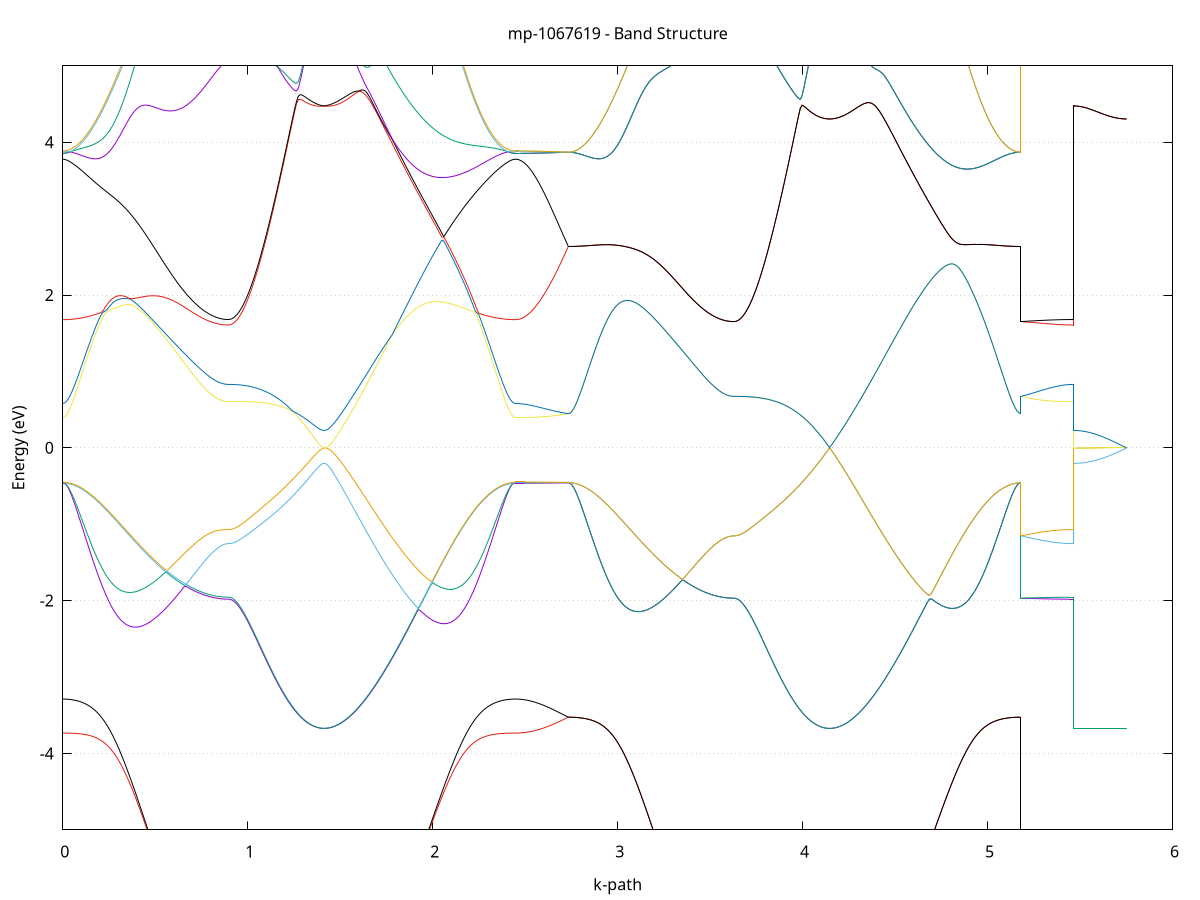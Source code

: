 set title 'mp-1067619 - Band Structure'
set xlabel 'k-path'
set ylabel 'Energy (eV)'
set grid y
set yrange [-5:5]
set terminal png size 800,600
set output 'mp-1067619_bands_gnuplot.png'
plot '-' using 1:2 with lines notitle, '-' using 1:2 with lines notitle, '-' using 1:2 with lines notitle, '-' using 1:2 with lines notitle, '-' using 1:2 with lines notitle, '-' using 1:2 with lines notitle, '-' using 1:2 with lines notitle, '-' using 1:2 with lines notitle, '-' using 1:2 with lines notitle, '-' using 1:2 with lines notitle, '-' using 1:2 with lines notitle, '-' using 1:2 with lines notitle, '-' using 1:2 with lines notitle, '-' using 1:2 with lines notitle, '-' using 1:2 with lines notitle, '-' using 1:2 with lines notitle, '-' using 1:2 with lines notitle, '-' using 1:2 with lines notitle, '-' using 1:2 with lines notitle, '-' using 1:2 with lines notitle, '-' using 1:2 with lines notitle, '-' using 1:2 with lines notitle, '-' using 1:2 with lines notitle, '-' using 1:2 with lines notitle, '-' using 1:2 with lines notitle, '-' using 1:2 with lines notitle, '-' using 1:2 with lines notitle, '-' using 1:2 with lines notitle, '-' using 1:2 with lines notitle, '-' using 1:2 with lines notitle, '-' using 1:2 with lines notitle, '-' using 1:2 with lines notitle, '-' using 1:2 with lines notitle, '-' using 1:2 with lines notitle, '-' using 1:2 with lines notitle, '-' using 1:2 with lines notitle, '-' using 1:2 with lines notitle, '-' using 1:2 with lines notitle, '-' using 1:2 with lines notitle, '-' using 1:2 with lines notitle, '-' using 1:2 with lines notitle, '-' using 1:2 with lines notitle, '-' using 1:2 with lines notitle, '-' using 1:2 with lines notitle
0.000000 -24.500572
0.009954 -24.500572
0.019908 -24.500572
0.029861 -24.500672
0.039815 -24.500872
0.049769 -24.500972
0.059723 -24.501172
0.069677 -24.501472
0.079631 -24.501672
0.089584 -24.501972
0.099538 -24.502372
0.109492 -24.502672
0.119446 -24.503072
0.129400 -24.503472
0.139354 -24.503872
0.149307 -24.504372
0.159261 -24.504772
0.169215 -24.505272
0.179169 -24.505772
0.189123 -24.506272
0.199076 -24.506772
0.209030 -24.507272
0.218984 -24.507772
0.228938 -24.508272
0.238892 -24.508772
0.248846 -24.509372
0.258799 -24.509872
0.268753 -24.510372
0.278707 -24.510872
0.288661 -24.511372
0.298615 -24.511872
0.308569 -24.512372
0.318522 -24.512772
0.328476 -24.513272
0.338430 -24.513672
0.348384 -24.514172
0.358338 -24.514572
0.368291 -24.514972
0.378245 -24.515372
0.388199 -24.515772
0.398153 -24.516172
0.408107 -24.516472
0.418061 -24.516772
0.428014 -24.517172
0.437968 -24.517472
0.447922 -24.517672
0.457876 -24.517972
0.467830 -24.518272
0.477784 -24.518472
0.487737 -24.518672
0.497691 -24.518872
0.507645 -24.518972
0.517599 -24.519172
0.527553 -24.519272
0.537506 -24.519372
0.547460 -24.519472
0.557414 -24.519572
0.567368 -24.519672
0.577322 -24.519672
0.587276 -24.519672
0.597229 -24.519672
0.607183 -24.519672
0.617137 -24.519672
0.627091 -24.519572
0.637045 -24.519572
0.646998 -24.519472
0.656952 -24.519372
0.666906 -24.519272
0.676860 -24.519072
0.686814 -24.518972
0.696768 -24.518772
0.706721 -24.518572
0.716675 -24.518372
0.726629 -24.518372
0.736583 -24.518472
0.746537 -24.518472
0.756491 -24.518572
0.766444 -24.518672
0.776398 -24.518672
0.786352 -24.518772
0.796306 -24.518772
0.806260 -24.518872
0.816214 -24.518872
0.826167 -24.518872
0.836121 -24.518972
0.846075 -24.518972
0.856029 -24.518972
0.865983 -24.518972
0.875936 -24.518972
0.885890 -24.518972
0.895844 -24.518972
0.895844 -24.518972
0.905788 -24.519072
0.915732 -24.519272
0.925676 -24.519572
0.935620 -24.519872
0.945564 -24.520272
0.955507 -24.520772
0.965451 -24.521272
0.975395 -24.521772
0.985339 -24.522272
0.995283 -24.522872
1.005227 -24.523472
1.015171 -24.524072
1.025115 -24.524672
1.035059 -24.525272
1.045003 -24.525872
1.054947 -24.526572
1.064890 -24.527172
1.074834 -24.527872
1.084778 -24.528472
1.094722 -24.529072
1.104666 -24.529672
1.114610 -24.530372
1.124554 -24.530972
1.134498 -24.531572
1.144442 -24.532172
1.154386 -24.532772
1.164329 -24.533272
1.174273 -24.533872
1.184217 -24.534372
1.194161 -24.534872
1.204105 -24.535372
1.214049 -24.535872
1.223993 -24.536372
1.233937 -24.536772
1.243881 -24.537172
1.253825 -24.537672
1.263768 -24.537972
1.273712 -24.538372
1.283656 -24.538672
1.293600 -24.538972
1.303544 -24.539272
1.313488 -24.539572
1.323432 -24.539772
1.333376 -24.539972
1.343320 -24.540172
1.353264 -24.540372
1.363208 -24.540472
1.373151 -24.540572
1.383095 -24.540672
1.393039 -24.540772
1.402983 -24.540772
1.412927 -24.540772
1.412927 -24.540772
1.422875 -24.540772
1.432822 -24.540672
1.442770 -24.540672
1.452718 -24.540572
1.462666 -24.540472
1.472613 -24.540372
1.482561 -24.540172
1.492509 -24.540072
1.502457 -24.539872
1.512404 -24.539672
1.522352 -24.539372
1.532300 -24.539172
1.542248 -24.538872
1.552195 -24.538572
1.562143 -24.538272
1.572091 -24.537972
1.582039 -24.537672
1.591986 -24.537272
1.601934 -24.536972
1.611882 -24.536572
1.621829 -24.536172
1.631777 -24.535772
1.641725 -24.535372
1.651673 -24.534972
1.661620 -24.534572
1.671568 -24.534172
1.681516 -24.533672
1.691464 -24.533272
1.701411 -24.532772
1.711359 -24.532372
1.721307 -24.531872
1.731255 -24.531372
1.741202 -24.530972
1.751150 -24.530472
1.761098 -24.529972
1.771045 -24.529472
1.780993 -24.528972
1.790941 -24.528472
1.800889 -24.527972
1.810836 -24.527472
1.820784 -24.526972
1.830732 -24.526472
1.840680 -24.525972
1.850627 -24.525472
1.860575 -24.524972
1.870523 -24.524472
1.880471 -24.523872
1.890418 -24.523372
1.900366 -24.522872
1.910314 -24.522372
1.920262 -24.521872
1.930209 -24.521272
1.940157 -24.520772
1.950105 -24.520272
1.960052 -24.519772
1.970000 -24.519172
1.979948 -24.518672
1.989896 -24.518172
1.999843 -24.517572
2.009791 -24.517072
2.019739 -24.516572
2.029687 -24.515972
2.039634 -24.515472
2.049582 -24.514972
2.059530 -24.514372
2.069478 -24.513872
2.079425 -24.513372
2.089373 -24.512972
2.099321 -24.512572
2.109268 -24.512272
2.119216 -24.511972
2.129164 -24.511572
2.139112 -24.511172
2.149059 -24.510772
2.159007 -24.510372
2.168955 -24.509972
2.178903 -24.509572
2.188850 -24.509172
2.198798 -24.508672
2.208746 -24.508272
2.218694 -24.507772
2.228641 -24.507372
2.238589 -24.506872
2.248537 -24.506472
2.258485 -24.505972
2.268432 -24.505572
2.278380 -24.505072
2.288328 -24.504672
2.298275 -24.504272
2.308223 -24.503872
2.318171 -24.503472
2.328119 -24.503072
2.338066 -24.502672
2.348014 -24.502372
2.357962 -24.501972
2.367910 -24.501672
2.377857 -24.501472
2.387805 -24.501172
2.397753 -24.500972
2.407701 -24.500872
2.417648 -24.500672
2.427596 -24.500572
2.437544 -24.500572
2.447491 -24.500572
2.447491 -24.500572
2.457346 -24.500572
2.467200 -24.500572
2.477054 -24.500572
2.486908 -24.500572
2.496763 -24.500572
2.506617 -24.500572
2.516471 -24.500572
2.526325 -24.500572
2.536179 -24.500572
2.546034 -24.500572
2.555888 -24.500572
2.565742 -24.500572
2.575596 -24.500572
2.585450 -24.500572
2.595305 -24.500572
2.605159 -24.500572
2.615013 -24.500572
2.624867 -24.500572
2.634721 -24.500572
2.644576 -24.500572
2.654430 -24.500572
2.664284 -24.500572
2.674138 -24.500572
2.683992 -24.500572
2.693847 -24.500572
2.703701 -24.500572
2.713555 -24.500572
2.723409 -24.500572
2.733263 -24.500572
2.733263 -24.500572
2.743217 -24.500572
2.753171 -24.500572
2.763125 -24.500672
2.773079 -24.500772
2.783032 -24.500972
2.792986 -24.501172
2.802940 -24.501372
2.812894 -24.501672
2.822848 -24.501972
2.832802 -24.502272
2.842755 -24.502672
2.852709 -24.503072
2.862663 -24.503472
2.872617 -24.503872
2.882571 -24.504372
2.892525 -24.504772
2.902478 -24.505272
2.912432 -24.505772
2.922386 -24.506272
2.932340 -24.506772
2.942294 -24.507272
2.952247 -24.507772
2.962201 -24.508272
2.972155 -24.508772
2.982109 -24.509272
2.992063 -24.509872
3.002017 -24.510372
3.011970 -24.510872
3.021924 -24.511372
3.031878 -24.511872
3.041832 -24.512272
3.051786 -24.512772
3.061740 -24.513272
3.071693 -24.513672
3.081647 -24.514172
3.091601 -24.514572
3.101555 -24.514972
3.111509 -24.515372
3.121462 -24.515772
3.131416 -24.516172
3.141370 -24.516472
3.151324 -24.516772
3.161278 -24.517172
3.171232 -24.517472
3.181185 -24.517672
3.191139 -24.517972
3.201093 -24.518172
3.211047 -24.518472
3.221001 -24.518672
3.230955 -24.518872
3.240908 -24.518972
3.250862 -24.519172
3.260816 -24.519272
3.270770 -24.519372
3.280724 -24.519472
3.290677 -24.519572
3.300631 -24.519672
3.310585 -24.519672
3.320539 -24.519672
3.330493 -24.519672
3.340447 -24.519672
3.350400 -24.519672
3.360354 -24.519572
3.370308 -24.519572
3.380262 -24.519472
3.390216 -24.519372
3.400170 -24.519172
3.410123 -24.519072
3.420077 -24.518972
3.430031 -24.518772
3.439985 -24.518572
3.449939 -24.518372
3.459892 -24.518372
3.469846 -24.518472
3.479800 -24.518472
3.489754 -24.518572
3.499708 -24.518672
3.509662 -24.518672
3.519615 -24.518772
3.529569 -24.518772
3.539523 -24.518872
3.549477 -24.518872
3.559431 -24.518872
3.569385 -24.518972
3.579338 -24.518972
3.589292 -24.518972
3.599246 -24.518972
3.609200 -24.518972
3.619154 -24.518972
3.629107 -24.518972
3.629107 -24.518972
3.639051 -24.519072
3.648995 -24.519272
3.658939 -24.519472
3.668883 -24.519872
3.678827 -24.520272
3.688771 -24.520772
3.698715 -24.521272
3.708659 -24.521772
3.718603 -24.522272
3.728546 -24.522872
3.738490 -24.523472
3.748434 -24.524072
3.758378 -24.524672
3.768322 -24.525272
3.778266 -24.525872
3.788210 -24.526572
3.798154 -24.527172
3.808098 -24.527872
3.818042 -24.528472
3.827985 -24.529072
3.837929 -24.529672
3.847873 -24.530372
3.857817 -24.530972
3.867761 -24.531572
3.877705 -24.532172
3.887649 -24.532772
3.897593 -24.533272
3.907537 -24.533872
3.917481 -24.534372
3.927425 -24.534872
3.937368 -24.535372
3.947312 -24.535872
3.957256 -24.536372
3.967200 -24.536772
3.977144 -24.537272
3.987088 -24.537672
3.997032 -24.537972
4.006976 -24.538372
4.016920 -24.538672
4.026864 -24.538972
4.036807 -24.539272
4.046751 -24.539572
4.056695 -24.539772
4.066639 -24.539972
4.076583 -24.540172
4.086527 -24.540372
4.096471 -24.540472
4.106415 -24.540572
4.116359 -24.540672
4.126303 -24.540772
4.136246 -24.540772
4.146190 -24.540772
4.146190 -24.540772
4.156138 -24.540772
4.166086 -24.540772
4.176034 -24.540672
4.185981 -24.540572
4.195929 -24.540472
4.205877 -24.540372
4.215825 -24.540172
4.225772 -24.540072
4.235720 -24.539872
4.245668 -24.539672
4.255615 -24.539372
4.265563 -24.539172
4.275511 -24.538872
4.285459 -24.538572
4.295406 -24.538272
4.305354 -24.537972
4.315302 -24.537672
4.325250 -24.537272
4.335197 -24.536972
4.345145 -24.536572
4.355093 -24.536172
4.365041 -24.535772
4.374988 -24.535372
4.384936 -24.534972
4.394884 -24.534572
4.404831 -24.534172
4.414779 -24.533672
4.424727 -24.533272
4.434675 -24.532772
4.444622 -24.532372
4.454570 -24.531872
4.464518 -24.531372
4.474466 -24.530972
4.484413 -24.530472
4.494361 -24.529972
4.504309 -24.529472
4.514257 -24.528972
4.524204 -24.528472
4.534152 -24.527972
4.544100 -24.527472
4.554048 -24.526972
4.563995 -24.526472
4.573943 -24.525972
4.583891 -24.525472
4.593838 -24.524972
4.603786 -24.524472
4.613734 -24.523872
4.623682 -24.523372
4.633629 -24.522872
4.643577 -24.522372
4.653525 -24.521872
4.663473 -24.521272
4.673420 -24.520772
4.683368 -24.520272
4.693316 -24.519772
4.703264 -24.519172
4.713211 -24.518672
4.723159 -24.518172
4.733107 -24.517572
4.743055 -24.517072
4.753002 -24.516572
4.762950 -24.515972
4.772898 -24.515472
4.782845 -24.514972
4.792793 -24.514372
4.802741 -24.513872
4.812689 -24.513372
4.822636 -24.512872
4.832584 -24.512572
4.842532 -24.512272
4.852480 -24.511972
4.862427 -24.511572
4.872375 -24.511172
4.882323 -24.510772
4.892271 -24.510372
4.902218 -24.509972
4.912166 -24.509572
4.922114 -24.509172
4.932061 -24.508672
4.942009 -24.508272
4.951957 -24.507772
4.961905 -24.507372
4.971852 -24.506872
4.981800 -24.506472
4.991748 -24.505972
5.001696 -24.505572
5.011643 -24.505072
5.021591 -24.504672
5.031539 -24.504272
5.041487 -24.503872
5.051434 -24.503372
5.061382 -24.503072
5.071330 -24.502672
5.081278 -24.502272
5.091225 -24.501972
5.101173 -24.501672
5.111121 -24.501472
5.121068 -24.501172
5.131016 -24.500972
5.140964 -24.500872
5.150912 -24.500672
5.160859 -24.500572
5.170807 -24.500572
5.180755 -24.500572
5.180755 -24.518972
5.190609 -24.518972
5.200463 -24.518972
5.210317 -24.518972
5.220172 -24.518972
5.230026 -24.518972
5.239880 -24.518972
5.249734 -24.518972
5.259588 -24.518972
5.269443 -24.518972
5.279297 -24.518972
5.289151 -24.518972
5.299005 -24.518972
5.308859 -24.518972
5.318714 -24.518972
5.328568 -24.518972
5.338422 -24.518972
5.348276 -24.518972
5.358130 -24.518972
5.367985 -24.518972
5.377839 -24.518972
5.387693 -24.518972
5.397547 -24.518972
5.407402 -24.518972
5.417256 -24.518972
5.427110 -24.518972
5.436964 -24.518972
5.446818 -24.518972
5.456673 -24.518972
5.466527 -24.518972
5.466527 -24.540772
5.476381 -24.540772
5.486235 -24.540772
5.496089 -24.540772
5.505944 -24.540772
5.515798 -24.540772
5.525652 -24.540772
5.535506 -24.540772
5.545360 -24.540772
5.555215 -24.540772
5.565069 -24.540772
5.574923 -24.540772
5.584777 -24.540772
5.594631 -24.540772
5.604486 -24.540772
5.614340 -24.540772
5.624194 -24.540772
5.634048 -24.540772
5.643902 -24.540772
5.653757 -24.540772
5.663611 -24.540772
5.673465 -24.540772
5.683319 -24.540772
5.693173 -24.540772
5.703028 -24.540772
5.712882 -24.540772
5.722736 -24.540772
5.732590 -24.540772
5.742444 -24.540772
5.752299 -24.540772
e
0.000000 -24.500472
0.009954 -24.500572
0.019908 -24.500572
0.029861 -24.500672
0.039815 -24.500772
0.049769 -24.500972
0.059723 -24.501172
0.069677 -24.501372
0.079631 -24.501672
0.089584 -24.501972
0.099538 -24.502272
0.109492 -24.502672
0.119446 -24.503072
0.129400 -24.503472
0.139354 -24.503872
0.149307 -24.504372
0.159261 -24.504772
0.169215 -24.505272
0.179169 -24.505772
0.189123 -24.506272
0.199076 -24.506772
0.209030 -24.507272
0.218984 -24.507772
0.228938 -24.508272
0.238892 -24.508772
0.248846 -24.509272
0.258799 -24.509872
0.268753 -24.510372
0.278707 -24.510872
0.288661 -24.511372
0.298615 -24.511872
0.308569 -24.512272
0.318522 -24.512772
0.328476 -24.513272
0.338430 -24.513672
0.348384 -24.514172
0.358338 -24.514572
0.368291 -24.514972
0.378245 -24.515372
0.388199 -24.515772
0.398153 -24.516072
0.408107 -24.516472
0.418061 -24.516772
0.428014 -24.517072
0.437968 -24.517372
0.447922 -24.517672
0.457876 -24.517972
0.467830 -24.518172
0.477784 -24.518472
0.487737 -24.518672
0.497691 -24.518872
0.507645 -24.518972
0.517599 -24.519172
0.527553 -24.519272
0.537506 -24.519372
0.547460 -24.519472
0.557414 -24.519572
0.567368 -24.519672
0.577322 -24.519672
0.587276 -24.519672
0.597229 -24.519672
0.607183 -24.519672
0.617137 -24.519672
0.627091 -24.519572
0.637045 -24.519472
0.646998 -24.519472
0.656952 -24.519272
0.666906 -24.519172
0.676860 -24.519072
0.686814 -24.518872
0.696768 -24.518772
0.706721 -24.518572
0.716675 -24.518372
0.726629 -24.518372
0.736583 -24.518472
0.746537 -24.518472
0.756491 -24.518572
0.766444 -24.518672
0.776398 -24.518672
0.786352 -24.518772
0.796306 -24.518772
0.806260 -24.518872
0.816214 -24.518872
0.826167 -24.518872
0.836121 -24.518972
0.846075 -24.518972
0.856029 -24.518972
0.865983 -24.518972
0.875936 -24.518972
0.885890 -24.518972
0.895844 -24.518972
0.895844 -24.518972
0.905788 -24.519072
0.915732 -24.519272
0.925676 -24.519472
0.935620 -24.519872
0.945564 -24.520272
0.955507 -24.520772
0.965451 -24.521272
0.975395 -24.521772
0.985339 -24.522272
0.995283 -24.522872
1.005227 -24.523472
1.015171 -24.524072
1.025115 -24.524672
1.035059 -24.525272
1.045003 -24.525872
1.054947 -24.526572
1.064890 -24.527172
1.074834 -24.527872
1.084778 -24.528472
1.094722 -24.529072
1.104666 -24.529672
1.114610 -24.530372
1.124554 -24.530972
1.134498 -24.531572
1.144442 -24.532172
1.154386 -24.532772
1.164329 -24.533272
1.174273 -24.533872
1.184217 -24.534372
1.194161 -24.534872
1.204105 -24.535372
1.214049 -24.535872
1.223993 -24.536372
1.233937 -24.536772
1.243881 -24.537172
1.253825 -24.537572
1.263768 -24.537972
1.273712 -24.538372
1.283656 -24.538672
1.293600 -24.538972
1.303544 -24.539272
1.313488 -24.539572
1.323432 -24.539772
1.333376 -24.539972
1.343320 -24.540172
1.353264 -24.540372
1.363208 -24.540472
1.373151 -24.540572
1.383095 -24.540672
1.393039 -24.540672
1.402983 -24.540772
1.412927 -24.540772
1.412927 -24.540772
1.422875 -24.540772
1.432822 -24.540672
1.442770 -24.540672
1.452718 -24.540572
1.462666 -24.540472
1.472613 -24.540372
1.482561 -24.540172
1.492509 -24.539972
1.502457 -24.539872
1.512404 -24.539672
1.522352 -24.539372
1.532300 -24.539172
1.542248 -24.538872
1.552195 -24.538572
1.562143 -24.538272
1.572091 -24.537972
1.582039 -24.537672
1.591986 -24.537272
1.601934 -24.536972
1.611882 -24.536572
1.621829 -24.536172
1.631777 -24.535772
1.641725 -24.535372
1.651673 -24.534972
1.661620 -24.534572
1.671568 -24.534172
1.681516 -24.533672
1.691464 -24.533272
1.701411 -24.532772
1.711359 -24.532372
1.721307 -24.531872
1.731255 -24.531372
1.741202 -24.530972
1.751150 -24.530472
1.761098 -24.529972
1.771045 -24.529472
1.780993 -24.528972
1.790941 -24.528472
1.800889 -24.527972
1.810836 -24.527472
1.820784 -24.526972
1.830732 -24.526472
1.840680 -24.525972
1.850627 -24.525472
1.860575 -24.524972
1.870523 -24.524472
1.880471 -24.523872
1.890418 -24.523372
1.900366 -24.522872
1.910314 -24.522372
1.920262 -24.521872
1.930209 -24.521272
1.940157 -24.520772
1.950105 -24.520272
1.960052 -24.519772
1.970000 -24.519172
1.979948 -24.518672
1.989896 -24.518172
1.999843 -24.517572
2.009791 -24.517072
2.019739 -24.516572
2.029687 -24.515972
2.039634 -24.515472
2.049582 -24.514972
2.059530 -24.514372
2.069478 -24.513872
2.079425 -24.513372
2.089373 -24.512872
2.099321 -24.512572
2.109268 -24.512272
2.119216 -24.511872
2.129164 -24.511572
2.139112 -24.511172
2.149059 -24.510772
2.159007 -24.510372
2.168955 -24.509972
2.178903 -24.509572
2.188850 -24.509172
2.198798 -24.508672
2.208746 -24.508272
2.218694 -24.507772
2.228641 -24.507372
2.238589 -24.506872
2.248537 -24.506472
2.258485 -24.505972
2.268432 -24.505572
2.278380 -24.505072
2.288328 -24.504672
2.298275 -24.504272
2.308223 -24.503772
2.318171 -24.503372
2.328119 -24.503072
2.338066 -24.502672
2.348014 -24.502272
2.357962 -24.501972
2.367910 -24.501672
2.377857 -24.501472
2.387805 -24.501172
2.397753 -24.500972
2.407701 -24.500872
2.417648 -24.500672
2.427596 -24.500572
2.437544 -24.500572
2.447491 -24.500472
2.447491 -24.500472
2.457346 -24.500472
2.467200 -24.500472
2.477054 -24.500472
2.486908 -24.500472
2.496763 -24.500472
2.506617 -24.500572
2.516471 -24.500472
2.526325 -24.500472
2.536179 -24.500472
2.546034 -24.500472
2.555888 -24.500472
2.565742 -24.500472
2.575596 -24.500472
2.585450 -24.500472
2.595305 -24.500472
2.605159 -24.500472
2.615013 -24.500472
2.624867 -24.500472
2.634721 -24.500472
2.644576 -24.500472
2.654430 -24.500472
2.664284 -24.500472
2.674138 -24.500472
2.683992 -24.500472
2.693847 -24.500472
2.703701 -24.500472
2.713555 -24.500572
2.723409 -24.500572
2.733263 -24.500572
2.733263 -24.500572
2.743217 -24.500572
2.753171 -24.500572
2.763125 -24.500672
2.773079 -24.500772
2.783032 -24.500972
2.792986 -24.501172
2.802940 -24.501372
2.812894 -24.501672
2.822848 -24.501972
2.832802 -24.502272
2.842755 -24.502672
2.852709 -24.503072
2.862663 -24.503472
2.872617 -24.503872
2.882571 -24.504372
2.892525 -24.504772
2.902478 -24.505272
2.912432 -24.505772
2.922386 -24.506272
2.932340 -24.506772
2.942294 -24.507272
2.952247 -24.507772
2.962201 -24.508272
2.972155 -24.508772
2.982109 -24.509272
2.992063 -24.509872
3.002017 -24.510372
3.011970 -24.510872
3.021924 -24.511372
3.031878 -24.511872
3.041832 -24.512272
3.051786 -24.512772
3.061740 -24.513272
3.071693 -24.513672
3.081647 -24.514172
3.091601 -24.514572
3.101555 -24.514972
3.111509 -24.515372
3.121462 -24.515772
3.131416 -24.516172
3.141370 -24.516472
3.151324 -24.516772
3.161278 -24.517172
3.171232 -24.517472
3.181185 -24.517672
3.191139 -24.517972
3.201093 -24.518172
3.211047 -24.518472
3.221001 -24.518672
3.230955 -24.518872
3.240908 -24.518972
3.250862 -24.519172
3.260816 -24.519272
3.270770 -24.519372
3.280724 -24.519472
3.290677 -24.519572
3.300631 -24.519672
3.310585 -24.519672
3.320539 -24.519672
3.330493 -24.519672
3.340447 -24.519672
3.350400 -24.519672
3.360354 -24.519572
3.370308 -24.519572
3.380262 -24.519472
3.390216 -24.519372
3.400170 -24.519172
3.410123 -24.519072
3.420077 -24.518972
3.430031 -24.518772
3.439985 -24.518572
3.449939 -24.518372
3.459892 -24.518372
3.469846 -24.518472
3.479800 -24.518472
3.489754 -24.518572
3.499708 -24.518672
3.509662 -24.518672
3.519615 -24.518772
3.529569 -24.518772
3.539523 -24.518872
3.549477 -24.518872
3.559431 -24.518872
3.569385 -24.518972
3.579338 -24.518972
3.589292 -24.518972
3.599246 -24.518972
3.609200 -24.518972
3.619154 -24.518972
3.629107 -24.518972
3.629107 -24.518972
3.639051 -24.519072
3.648995 -24.519272
3.658939 -24.519472
3.668883 -24.519872
3.678827 -24.520272
3.688771 -24.520772
3.698715 -24.521272
3.708659 -24.521772
3.718603 -24.522272
3.728546 -24.522872
3.738490 -24.523472
3.748434 -24.524072
3.758378 -24.524672
3.768322 -24.525272
3.778266 -24.525872
3.788210 -24.526572
3.798154 -24.527172
3.808098 -24.527872
3.818042 -24.528472
3.827985 -24.529072
3.837929 -24.529672
3.847873 -24.530372
3.857817 -24.530972
3.867761 -24.531572
3.877705 -24.532172
3.887649 -24.532772
3.897593 -24.533272
3.907537 -24.533872
3.917481 -24.534372
3.927425 -24.534872
3.937368 -24.535372
3.947312 -24.535872
3.957256 -24.536372
3.967200 -24.536772
3.977144 -24.537272
3.987088 -24.537672
3.997032 -24.537972
4.006976 -24.538372
4.016920 -24.538672
4.026864 -24.538972
4.036807 -24.539272
4.046751 -24.539572
4.056695 -24.539772
4.066639 -24.539972
4.076583 -24.540172
4.086527 -24.540372
4.096471 -24.540472
4.106415 -24.540572
4.116359 -24.540672
4.126303 -24.540772
4.136246 -24.540772
4.146190 -24.540772
4.146190 -24.540772
4.156138 -24.540772
4.166086 -24.540772
4.176034 -24.540672
4.185981 -24.540572
4.195929 -24.540472
4.205877 -24.540372
4.215825 -24.540172
4.225772 -24.540072
4.235720 -24.539872
4.245668 -24.539672
4.255615 -24.539372
4.265563 -24.539172
4.275511 -24.538872
4.285459 -24.538572
4.295406 -24.538272
4.305354 -24.537972
4.315302 -24.537672
4.325250 -24.537272
4.335197 -24.536972
4.345145 -24.536572
4.355093 -24.536172
4.365041 -24.535772
4.374988 -24.535372
4.384936 -24.534972
4.394884 -24.534572
4.404831 -24.534172
4.414779 -24.533672
4.424727 -24.533272
4.434675 -24.532772
4.444622 -24.532372
4.454570 -24.531872
4.464518 -24.531372
4.474466 -24.530972
4.484413 -24.530472
4.494361 -24.529972
4.504309 -24.529472
4.514257 -24.528972
4.524204 -24.528472
4.534152 -24.527972
4.544100 -24.527472
4.554048 -24.526972
4.563995 -24.526472
4.573943 -24.525972
4.583891 -24.525472
4.593838 -24.524972
4.603786 -24.524472
4.613734 -24.523872
4.623682 -24.523372
4.633629 -24.522872
4.643577 -24.522372
4.653525 -24.521872
4.663473 -24.521272
4.673420 -24.520772
4.683368 -24.520272
4.693316 -24.519772
4.703264 -24.519172
4.713211 -24.518672
4.723159 -24.518172
4.733107 -24.517572
4.743055 -24.517072
4.753002 -24.516572
4.762950 -24.515972
4.772898 -24.515472
4.782845 -24.514972
4.792793 -24.514372
4.802741 -24.513872
4.812689 -24.513372
4.822636 -24.512872
4.832584 -24.512572
4.842532 -24.512272
4.852480 -24.511972
4.862427 -24.511572
4.872375 -24.511172
4.882323 -24.510772
4.892271 -24.510372
4.902218 -24.509972
4.912166 -24.509572
4.922114 -24.509172
4.932061 -24.508672
4.942009 -24.508272
4.951957 -24.507772
4.961905 -24.507372
4.971852 -24.506872
4.981800 -24.506472
4.991748 -24.505972
5.001696 -24.505572
5.011643 -24.505072
5.021591 -24.504672
5.031539 -24.504272
5.041487 -24.503872
5.051434 -24.503372
5.061382 -24.503072
5.071330 -24.502672
5.081278 -24.502272
5.091225 -24.501972
5.101173 -24.501672
5.111121 -24.501472
5.121068 -24.501172
5.131016 -24.500972
5.140964 -24.500872
5.150912 -24.500672
5.160859 -24.500572
5.170807 -24.500572
5.180755 -24.500572
5.180755 -24.518972
5.190609 -24.518972
5.200463 -24.518972
5.210317 -24.518972
5.220172 -24.518972
5.230026 -24.518972
5.239880 -24.518972
5.249734 -24.518972
5.259588 -24.518972
5.269443 -24.518972
5.279297 -24.518972
5.289151 -24.518972
5.299005 -24.518972
5.308859 -24.518972
5.318714 -24.518972
5.328568 -24.518972
5.338422 -24.518972
5.348276 -24.518972
5.358130 -24.518972
5.367985 -24.518972
5.377839 -24.518972
5.387693 -24.518972
5.397547 -24.518972
5.407402 -24.518972
5.417256 -24.518972
5.427110 -24.518972
5.436964 -24.518972
5.446818 -24.518972
5.456673 -24.518972
5.466527 -24.518972
5.466527 -24.540772
5.476381 -24.540772
5.486235 -24.540772
5.496089 -24.540772
5.505944 -24.540772
5.515798 -24.540772
5.525652 -24.540772
5.535506 -24.540772
5.545360 -24.540772
5.555215 -24.540772
5.565069 -24.540772
5.574923 -24.540772
5.584777 -24.540772
5.594631 -24.540772
5.604486 -24.540772
5.614340 -24.540772
5.624194 -24.540772
5.634048 -24.540772
5.643902 -24.540772
5.653757 -24.540772
5.663611 -24.540772
5.673465 -24.540772
5.683319 -24.540772
5.693173 -24.540772
5.703028 -24.540772
5.712882 -24.540772
5.722736 -24.540772
5.732590 -24.540772
5.742444 -24.540772
5.752299 -24.540772
e
0.000000 -24.500372
0.009954 -24.500372
0.019908 -24.500372
0.029861 -24.500472
0.039815 -24.500572
0.049769 -24.500672
0.059723 -24.500872
0.069677 -24.500972
0.079631 -24.501172
0.089584 -24.501372
0.099538 -24.501572
0.109492 -24.501872
0.119446 -24.502072
0.129400 -24.502372
0.139354 -24.502672
0.149307 -24.502972
0.159261 -24.503272
0.169215 -24.503672
0.179169 -24.503972
0.189123 -24.504372
0.199076 -24.504672
0.209030 -24.505072
0.218984 -24.505372
0.228938 -24.505772
0.238892 -24.506172
0.248846 -24.506572
0.258799 -24.506872
0.268753 -24.507272
0.278707 -24.507672
0.288661 -24.508072
0.298615 -24.508372
0.308569 -24.508772
0.318522 -24.509172
0.328476 -24.509472
0.338430 -24.509872
0.348384 -24.510172
0.358338 -24.510572
0.368291 -24.510872
0.378245 -24.511272
0.388199 -24.511572
0.398153 -24.511872
0.408107 -24.512172
0.418061 -24.512472
0.428014 -24.512872
0.437968 -24.513172
0.447922 -24.513372
0.457876 -24.513672
0.467830 -24.513972
0.477784 -24.514272
0.487737 -24.514472
0.497691 -24.514772
0.507645 -24.514972
0.517599 -24.515172
0.527553 -24.515472
0.537506 -24.515672
0.547460 -24.515872
0.557414 -24.516072
0.567368 -24.516272
0.577322 -24.516472
0.587276 -24.516572
0.597229 -24.516772
0.607183 -24.516972
0.617137 -24.517072
0.627091 -24.517272
0.637045 -24.517372
0.646998 -24.517572
0.656952 -24.517672
0.666906 -24.517772
0.676860 -24.517872
0.686814 -24.517972
0.696768 -24.518072
0.706721 -24.518172
0.716675 -24.518272
0.726629 -24.518172
0.736583 -24.517972
0.746537 -24.517772
0.756491 -24.517572
0.766444 -24.517272
0.776398 -24.517072
0.786352 -24.516872
0.796306 -24.516572
0.806260 -24.516372
0.816214 -24.516172
0.826167 -24.515872
0.836121 -24.515672
0.846075 -24.515472
0.856029 -24.515372
0.865983 -24.515272
0.875936 -24.515172
0.885890 -24.515072
0.895844 -24.515072
0.895844 -24.515072
0.905788 -24.514972
0.915732 -24.514872
0.925676 -24.514672
0.935620 -24.514472
0.945564 -24.514272
0.955507 -24.514072
0.965451 -24.513772
0.975395 -24.513572
0.985339 -24.513272
0.995283 -24.513072
1.005227 -24.512872
1.015171 -24.512672
1.025115 -24.512472
1.035059 -24.512272
1.045003 -24.512072
1.054947 -24.511972
1.064890 -24.511772
1.074834 -24.511672
1.084778 -24.511472
1.094722 -24.511372
1.104666 -24.511272
1.114610 -24.511172
1.124554 -24.511072
1.134498 -24.510972
1.144442 -24.510872
1.154386 -24.510772
1.164329 -24.510672
1.174273 -24.510572
1.184217 -24.510472
1.194161 -24.510372
1.204105 -24.510372
1.214049 -24.510272
1.223993 -24.510172
1.233937 -24.510072
1.243881 -24.510072
1.253825 -24.509972
1.263768 -24.509872
1.273712 -24.509772
1.283656 -24.509672
1.293600 -24.509672
1.303544 -24.509572
1.313488 -24.509472
1.323432 -24.509372
1.333376 -24.509272
1.343320 -24.509172
1.353264 -24.509072
1.363208 -24.508972
1.373151 -24.508872
1.383095 -24.508772
1.393039 -24.508572
1.402983 -24.508472
1.412927 -24.508372
1.412927 -24.508372
1.422875 -24.508472
1.432822 -24.508672
1.442770 -24.508772
1.452718 -24.508972
1.462666 -24.509072
1.472613 -24.509272
1.482561 -24.509372
1.492509 -24.509572
1.502457 -24.509772
1.512404 -24.509972
1.522352 -24.510072
1.532300 -24.510272
1.542248 -24.510472
1.552195 -24.510672
1.562143 -24.510872
1.572091 -24.511072
1.582039 -24.511272
1.591986 -24.511472
1.601934 -24.511672
1.611882 -24.511872
1.621829 -24.511972
1.631777 -24.512172
1.641725 -24.512372
1.651673 -24.512572
1.661620 -24.512772
1.671568 -24.512972
1.681516 -24.513172
1.691464 -24.513372
1.701411 -24.513572
1.711359 -24.513772
1.721307 -24.513872
1.731255 -24.514072
1.741202 -24.514272
1.751150 -24.514372
1.761098 -24.514572
1.771045 -24.514672
1.780993 -24.514872
1.790941 -24.514972
1.800889 -24.515072
1.810836 -24.515272
1.820784 -24.515372
1.830732 -24.515472
1.840680 -24.515472
1.850627 -24.515572
1.860575 -24.515672
1.870523 -24.515672
1.880471 -24.515772
1.890418 -24.515772
1.900366 -24.515772
1.910314 -24.515772
1.920262 -24.515772
1.930209 -24.515672
1.940157 -24.515672
1.950105 -24.515572
1.960052 -24.515472
1.970000 -24.515472
1.979948 -24.515272
1.989896 -24.515172
1.999843 -24.515072
2.009791 -24.514872
2.019739 -24.514672
2.029687 -24.514472
2.039634 -24.514272
2.049582 -24.514072
2.059530 -24.513772
2.069478 -24.513472
2.079425 -24.513272
2.089373 -24.512872
2.099321 -24.512272
2.109268 -24.511772
2.119216 -24.511272
2.129164 -24.510772
2.139112 -24.510272
2.149059 -24.509672
2.159007 -24.509172
2.168955 -24.508672
2.178903 -24.508172
2.188850 -24.507772
2.198798 -24.507272
2.208746 -24.506772
2.218694 -24.506372
2.228641 -24.505872
2.238589 -24.505472
2.248537 -24.504972
2.258485 -24.504572
2.268432 -24.504172
2.278380 -24.503772
2.288328 -24.503472
2.298275 -24.503072
2.308223 -24.502772
2.318171 -24.502472
2.328119 -24.502172
2.338066 -24.501872
2.348014 -24.501572
2.357962 -24.501372
2.367910 -24.501172
2.377857 -24.500972
2.387805 -24.500772
2.397753 -24.500672
2.407701 -24.500572
2.417648 -24.500472
2.427596 -24.500372
2.437544 -24.500372
2.447491 -24.500372
2.447491 -24.500372
2.457346 -24.500372
2.467200 -24.500372
2.477054 -24.500372
2.486908 -24.500372
2.496763 -24.500372
2.506617 -24.500372
2.516471 -24.500372
2.526325 -24.500372
2.536179 -24.500372
2.546034 -24.500372
2.555888 -24.500372
2.565742 -24.500372
2.575596 -24.500372
2.585450 -24.500372
2.595305 -24.500372
2.605159 -24.500372
2.615013 -24.500372
2.624867 -24.500372
2.634721 -24.500372
2.644576 -24.500372
2.654430 -24.500372
2.664284 -24.500372
2.674138 -24.500372
2.683992 -24.500372
2.693847 -24.500372
2.703701 -24.500372
2.713555 -24.500372
2.723409 -24.500372
2.733263 -24.500372
2.733263 -24.500372
2.743217 -24.500372
2.753171 -24.500372
2.763125 -24.500472
2.773079 -24.500572
2.783032 -24.500672
2.792986 -24.500772
2.802940 -24.500972
2.812894 -24.501172
2.822848 -24.501372
2.832802 -24.501572
2.842755 -24.501872
2.852709 -24.502072
2.862663 -24.502372
2.872617 -24.502672
2.882571 -24.502972
2.892525 -24.503272
2.902478 -24.503672
2.912432 -24.503972
2.922386 -24.504372
2.932340 -24.504672
2.942294 -24.505072
2.952247 -24.505372
2.962201 -24.505772
2.972155 -24.506172
2.982109 -24.506472
2.992063 -24.506872
3.002017 -24.507272
3.011970 -24.507672
3.021924 -24.507972
3.031878 -24.508372
3.041832 -24.508772
3.051786 -24.509172
3.061740 -24.509472
3.071693 -24.509872
3.081647 -24.510172
3.091601 -24.510572
3.101555 -24.510872
3.111509 -24.511272
3.121462 -24.511572
3.131416 -24.511872
3.141370 -24.512172
3.151324 -24.512472
3.161278 -24.512872
3.171232 -24.513072
3.181185 -24.513372
3.191139 -24.513672
3.201093 -24.513972
3.211047 -24.514272
3.221001 -24.514472
3.230955 -24.514772
3.240908 -24.514972
3.250862 -24.515172
3.260816 -24.515472
3.270770 -24.515672
3.280724 -24.515872
3.290677 -24.516072
3.300631 -24.516272
3.310585 -24.516472
3.320539 -24.516572
3.330493 -24.516772
3.340447 -24.516972
3.350400 -24.517072
3.360354 -24.517272
3.370308 -24.517372
3.380262 -24.517572
3.390216 -24.517672
3.400170 -24.517772
3.410123 -24.517872
3.420077 -24.517972
3.430031 -24.518072
3.439985 -24.518172
3.449939 -24.518272
3.459892 -24.518172
3.469846 -24.517972
3.479800 -24.517772
3.489754 -24.517572
3.499708 -24.517272
3.509662 -24.517072
3.519615 -24.516872
3.529569 -24.516572
3.539523 -24.516372
3.549477 -24.516072
3.559431 -24.515872
3.569385 -24.515672
3.579338 -24.515472
3.589292 -24.515372
3.599246 -24.515172
3.609200 -24.515072
3.619154 -24.515072
3.629107 -24.515072
3.629107 -24.515072
3.639051 -24.514972
3.648995 -24.514872
3.658939 -24.514672
3.668883 -24.514472
3.678827 -24.514272
3.688771 -24.514072
3.698715 -24.513772
3.708659 -24.513572
3.718603 -24.513272
3.728546 -24.513072
3.738490 -24.512872
3.748434 -24.512672
3.758378 -24.512472
3.768322 -24.512272
3.778266 -24.512072
3.788210 -24.511972
3.798154 -24.511772
3.808098 -24.511672
3.818042 -24.511472
3.827985 -24.511372
3.837929 -24.511272
3.847873 -24.511172
3.857817 -24.511072
3.867761 -24.510972
3.877705 -24.510872
3.887649 -24.510772
3.897593 -24.510672
3.907537 -24.510572
3.917481 -24.510472
3.927425 -24.510372
3.937368 -24.510272
3.947312 -24.510272
3.957256 -24.510172
3.967200 -24.510072
3.977144 -24.509972
3.987088 -24.509972
3.997032 -24.509872
4.006976 -24.509772
4.016920 -24.509672
4.026864 -24.509672
4.036807 -24.509572
4.046751 -24.509472
4.056695 -24.509372
4.066639 -24.509272
4.076583 -24.509172
4.086527 -24.509072
4.096471 -24.508972
4.106415 -24.508872
4.116359 -24.508672
4.126303 -24.508572
4.136246 -24.508472
4.146190 -24.508372
4.146190 -24.508372
4.156138 -24.508472
4.166086 -24.508572
4.176034 -24.508772
4.185981 -24.508872
4.195929 -24.509072
4.205877 -24.509272
4.215825 -24.509372
4.225772 -24.509572
4.235720 -24.509772
4.245668 -24.509972
4.255615 -24.510072
4.265563 -24.510272
4.275511 -24.510472
4.285459 -24.510672
4.295406 -24.510872
4.305354 -24.511072
4.315302 -24.511272
4.325250 -24.511372
4.335197 -24.511572
4.345145 -24.511772
4.355093 -24.511972
4.365041 -24.512172
4.374988 -24.512372
4.384936 -24.512572
4.394884 -24.512772
4.404831 -24.512972
4.414779 -24.513172
4.424727 -24.513372
4.434675 -24.513572
4.444622 -24.513772
4.454570 -24.513872
4.464518 -24.514072
4.474466 -24.514272
4.484413 -24.514372
4.494361 -24.514572
4.504309 -24.514672
4.514257 -24.514872
4.524204 -24.514972
4.534152 -24.515072
4.544100 -24.515272
4.554048 -24.515372
4.563995 -24.515472
4.573943 -24.515472
4.583891 -24.515572
4.593838 -24.515672
4.603786 -24.515672
4.613734 -24.515772
4.623682 -24.515772
4.633629 -24.515772
4.643577 -24.515772
4.653525 -24.515772
4.663473 -24.515672
4.673420 -24.515672
4.683368 -24.515572
4.693316 -24.515472
4.703264 -24.515372
4.713211 -24.515272
4.723159 -24.515172
4.733107 -24.515072
4.743055 -24.514872
4.753002 -24.514672
4.762950 -24.514472
4.772898 -24.514272
4.782845 -24.514072
4.792793 -24.513772
4.802741 -24.513472
4.812689 -24.513172
4.822636 -24.512872
4.832584 -24.512272
4.842532 -24.511772
4.852480 -24.511272
4.862427 -24.510772
4.872375 -24.510172
4.882323 -24.509672
4.892271 -24.509172
4.902218 -24.508672
4.912166 -24.508172
4.922114 -24.507772
4.932061 -24.507272
4.942009 -24.506772
4.951957 -24.506272
4.961905 -24.505872
4.971852 -24.505472
4.981800 -24.504972
4.991748 -24.504572
5.001696 -24.504172
5.011643 -24.503772
5.021591 -24.503472
5.031539 -24.503072
5.041487 -24.502772
5.051434 -24.502472
5.061382 -24.502172
5.071330 -24.501872
5.081278 -24.501572
5.091225 -24.501372
5.101173 -24.501172
5.111121 -24.500972
5.121068 -24.500772
5.131016 -24.500672
5.140964 -24.500572
5.150912 -24.500472
5.160859 -24.500372
5.170807 -24.500372
5.180755 -24.500372
5.180755 -24.515072
5.190609 -24.515072
5.200463 -24.515072
5.210317 -24.515072
5.220172 -24.515072
5.230026 -24.515072
5.239880 -24.515072
5.249734 -24.515072
5.259588 -24.515072
5.269443 -24.515072
5.279297 -24.515072
5.289151 -24.515072
5.299005 -24.515072
5.308859 -24.515072
5.318714 -24.515072
5.328568 -24.515072
5.338422 -24.515072
5.348276 -24.515072
5.358130 -24.515072
5.367985 -24.515072
5.377839 -24.515072
5.387693 -24.515072
5.397547 -24.515072
5.407402 -24.515072
5.417256 -24.515072
5.427110 -24.515072
5.436964 -24.515072
5.446818 -24.515072
5.456673 -24.515072
5.466527 -24.515072
5.466527 -24.508372
5.476381 -24.508372
5.486235 -24.508372
5.496089 -24.508372
5.505944 -24.508372
5.515798 -24.508372
5.525652 -24.508372
5.535506 -24.508372
5.545360 -24.508372
5.555215 -24.508372
5.565069 -24.508372
5.574923 -24.508372
5.584777 -24.508372
5.594631 -24.508372
5.604486 -24.508372
5.614340 -24.508372
5.624194 -24.508372
5.634048 -24.508372
5.643902 -24.508372
5.653757 -24.508372
5.663611 -24.508372
5.673465 -24.508372
5.683319 -24.508372
5.693173 -24.508372
5.703028 -24.508372
5.712882 -24.508372
5.722736 -24.508372
5.732590 -24.508372
5.742444 -24.508372
5.752299 -24.508372
e
0.000000 -24.500372
0.009954 -24.500372
0.019908 -24.500372
0.029861 -24.500472
0.039815 -24.500572
0.049769 -24.500672
0.059723 -24.500772
0.069677 -24.500972
0.079631 -24.501172
0.089584 -24.501372
0.099538 -24.501572
0.109492 -24.501872
0.119446 -24.502072
0.129400 -24.502372
0.139354 -24.502672
0.149307 -24.502972
0.159261 -24.503272
0.169215 -24.503672
0.179169 -24.503972
0.189123 -24.504272
0.199076 -24.504672
0.209030 -24.505072
0.218984 -24.505372
0.228938 -24.505772
0.238892 -24.506172
0.248846 -24.506472
0.258799 -24.506872
0.268753 -24.507272
0.278707 -24.507672
0.288661 -24.507972
0.298615 -24.508372
0.308569 -24.508772
0.318522 -24.509172
0.328476 -24.509472
0.338430 -24.509872
0.348384 -24.510172
0.358338 -24.510572
0.368291 -24.510872
0.378245 -24.511272
0.388199 -24.511572
0.398153 -24.511872
0.408107 -24.512172
0.418061 -24.512472
0.428014 -24.512772
0.437968 -24.513072
0.447922 -24.513372
0.457876 -24.513672
0.467830 -24.513972
0.477784 -24.514172
0.487737 -24.514472
0.497691 -24.514772
0.507645 -24.514972
0.517599 -24.515172
0.527553 -24.515472
0.537506 -24.515672
0.547460 -24.515872
0.557414 -24.516072
0.567368 -24.516272
0.577322 -24.516472
0.587276 -24.516572
0.597229 -24.516772
0.607183 -24.516972
0.617137 -24.517072
0.627091 -24.517272
0.637045 -24.517372
0.646998 -24.517572
0.656952 -24.517672
0.666906 -24.517772
0.676860 -24.517872
0.686814 -24.517972
0.696768 -24.518072
0.706721 -24.518172
0.716675 -24.518272
0.726629 -24.518172
0.736583 -24.517972
0.746537 -24.517772
0.756491 -24.517572
0.766444 -24.517272
0.776398 -24.517072
0.786352 -24.516772
0.796306 -24.516572
0.806260 -24.516372
0.816214 -24.516072
0.826167 -24.515872
0.836121 -24.515672
0.846075 -24.515472
0.856029 -24.515372
0.865983 -24.515172
0.875936 -24.515072
0.885890 -24.515072
0.895844 -24.515072
0.895844 -24.515072
0.905788 -24.514972
0.915732 -24.514872
0.925676 -24.514672
0.935620 -24.514472
0.945564 -24.514272
0.955507 -24.514072
0.965451 -24.513772
0.975395 -24.513572
0.985339 -24.513272
0.995283 -24.513072
1.005227 -24.512872
1.015171 -24.512672
1.025115 -24.512472
1.035059 -24.512272
1.045003 -24.512072
1.054947 -24.511972
1.064890 -24.511772
1.074834 -24.511672
1.084778 -24.511472
1.094722 -24.511372
1.104666 -24.511272
1.114610 -24.511172
1.124554 -24.510972
1.134498 -24.510872
1.144442 -24.510772
1.154386 -24.510772
1.164329 -24.510672
1.174273 -24.510572
1.184217 -24.510472
1.194161 -24.510372
1.204105 -24.510272
1.214049 -24.510272
1.223993 -24.510172
1.233937 -24.510072
1.243881 -24.509972
1.253825 -24.509972
1.263768 -24.509872
1.273712 -24.509772
1.283656 -24.509672
1.293600 -24.509572
1.303544 -24.509572
1.313488 -24.509472
1.323432 -24.509372
1.333376 -24.509272
1.343320 -24.509172
1.353264 -24.509072
1.363208 -24.508972
1.373151 -24.508872
1.383095 -24.508672
1.393039 -24.508572
1.402983 -24.508472
1.412927 -24.508372
1.412927 -24.508372
1.422875 -24.508472
1.432822 -24.508572
1.442770 -24.508772
1.452718 -24.508872
1.462666 -24.509072
1.472613 -24.509272
1.482561 -24.509372
1.492509 -24.509572
1.502457 -24.509772
1.512404 -24.509872
1.522352 -24.510072
1.532300 -24.510272
1.542248 -24.510472
1.552195 -24.510672
1.562143 -24.510872
1.572091 -24.511072
1.582039 -24.511172
1.591986 -24.511372
1.601934 -24.511572
1.611882 -24.511772
1.621829 -24.511972
1.631777 -24.512172
1.641725 -24.512372
1.651673 -24.512572
1.661620 -24.512772
1.671568 -24.512972
1.681516 -24.513172
1.691464 -24.513372
1.701411 -24.513572
1.711359 -24.513672
1.721307 -24.513872
1.731255 -24.514072
1.741202 -24.514272
1.751150 -24.514372
1.761098 -24.514572
1.771045 -24.514672
1.780993 -24.514872
1.790941 -24.514972
1.800889 -24.515072
1.810836 -24.515172
1.820784 -24.515372
1.830732 -24.515372
1.840680 -24.515472
1.850627 -24.515572
1.860575 -24.515672
1.870523 -24.515672
1.880471 -24.515772
1.890418 -24.515772
1.900366 -24.515772
1.910314 -24.515772
1.920262 -24.515772
1.930209 -24.515672
1.940157 -24.515672
1.950105 -24.515572
1.960052 -24.515472
1.970000 -24.515372
1.979948 -24.515272
1.989896 -24.515172
1.999843 -24.514972
2.009791 -24.514872
2.019739 -24.514672
2.029687 -24.514472
2.039634 -24.514272
2.049582 -24.513972
2.059530 -24.513772
2.069478 -24.513472
2.079425 -24.513172
2.089373 -24.512872
2.099321 -24.512272
2.109268 -24.511772
2.119216 -24.511272
2.129164 -24.510772
2.139112 -24.510172
2.149059 -24.509672
2.159007 -24.509172
2.168955 -24.508672
2.178903 -24.508172
2.188850 -24.507772
2.198798 -24.507272
2.208746 -24.506772
2.218694 -24.506272
2.228641 -24.505872
2.238589 -24.505472
2.248537 -24.504972
2.258485 -24.504572
2.268432 -24.504172
2.278380 -24.503772
2.288328 -24.503472
2.298275 -24.503072
2.308223 -24.502772
2.318171 -24.502472
2.328119 -24.502172
2.338066 -24.501872
2.348014 -24.501572
2.357962 -24.501372
2.367910 -24.501172
2.377857 -24.500972
2.387805 -24.500772
2.397753 -24.500672
2.407701 -24.500572
2.417648 -24.500472
2.427596 -24.500372
2.437544 -24.500372
2.447491 -24.500372
2.447491 -24.500372
2.457346 -24.500372
2.467200 -24.500372
2.477054 -24.500372
2.486908 -24.500372
2.496763 -24.500372
2.506617 -24.500372
2.516471 -24.500372
2.526325 -24.500372
2.536179 -24.500372
2.546034 -24.500372
2.555888 -24.500372
2.565742 -24.500372
2.575596 -24.500372
2.585450 -24.500372
2.595305 -24.500372
2.605159 -24.500372
2.615013 -24.500372
2.624867 -24.500372
2.634721 -24.500372
2.644576 -24.500372
2.654430 -24.500372
2.664284 -24.500372
2.674138 -24.500372
2.683992 -24.500372
2.693847 -24.500372
2.703701 -24.500372
2.713555 -24.500372
2.723409 -24.500372
2.733263 -24.500372
2.733263 -24.500372
2.743217 -24.500372
2.753171 -24.500372
2.763125 -24.500472
2.773079 -24.500572
2.783032 -24.500672
2.792986 -24.500772
2.802940 -24.500972
2.812894 -24.501172
2.822848 -24.501372
2.832802 -24.501572
2.842755 -24.501872
2.852709 -24.502072
2.862663 -24.502372
2.872617 -24.502672
2.882571 -24.502972
2.892525 -24.503272
2.902478 -24.503672
2.912432 -24.503972
2.922386 -24.504372
2.932340 -24.504672
2.942294 -24.505072
2.952247 -24.505372
2.962201 -24.505772
2.972155 -24.506172
2.982109 -24.506472
2.992063 -24.506872
3.002017 -24.507272
3.011970 -24.507672
3.021924 -24.507972
3.031878 -24.508372
3.041832 -24.508772
3.051786 -24.509172
3.061740 -24.509472
3.071693 -24.509872
3.081647 -24.510172
3.091601 -24.510572
3.101555 -24.510872
3.111509 -24.511272
3.121462 -24.511572
3.131416 -24.511872
3.141370 -24.512172
3.151324 -24.512472
3.161278 -24.512872
3.171232 -24.513072
3.181185 -24.513372
3.191139 -24.513672
3.201093 -24.513972
3.211047 -24.514272
3.221001 -24.514472
3.230955 -24.514772
3.240908 -24.514972
3.250862 -24.515172
3.260816 -24.515472
3.270770 -24.515672
3.280724 -24.515872
3.290677 -24.516072
3.300631 -24.516272
3.310585 -24.516472
3.320539 -24.516572
3.330493 -24.516772
3.340447 -24.516972
3.350400 -24.517072
3.360354 -24.517272
3.370308 -24.517372
3.380262 -24.517572
3.390216 -24.517672
3.400170 -24.517772
3.410123 -24.517872
3.420077 -24.517972
3.430031 -24.518072
3.439985 -24.518172
3.449939 -24.518272
3.459892 -24.518172
3.469846 -24.517972
3.479800 -24.517772
3.489754 -24.517572
3.499708 -24.517272
3.509662 -24.517072
3.519615 -24.516872
3.529569 -24.516572
3.539523 -24.516372
3.549477 -24.516072
3.559431 -24.515872
3.569385 -24.515672
3.579338 -24.515472
3.589292 -24.515372
3.599246 -24.515172
3.609200 -24.515072
3.619154 -24.515072
3.629107 -24.515072
3.629107 -24.515072
3.639051 -24.514972
3.648995 -24.514872
3.658939 -24.514672
3.668883 -24.514472
3.678827 -24.514272
3.688771 -24.514072
3.698715 -24.513772
3.708659 -24.513572
3.718603 -24.513272
3.728546 -24.513072
3.738490 -24.512872
3.748434 -24.512672
3.758378 -24.512472
3.768322 -24.512272
3.778266 -24.512072
3.788210 -24.511972
3.798154 -24.511772
3.808098 -24.511672
3.818042 -24.511472
3.827985 -24.511372
3.837929 -24.511272
3.847873 -24.511172
3.857817 -24.511072
3.867761 -24.510972
3.877705 -24.510872
3.887649 -24.510772
3.897593 -24.510672
3.907537 -24.510572
3.917481 -24.510472
3.927425 -24.510372
3.937368 -24.510272
3.947312 -24.510272
3.957256 -24.510172
3.967200 -24.510072
3.977144 -24.509972
3.987088 -24.509972
3.997032 -24.509872
4.006976 -24.509772
4.016920 -24.509672
4.026864 -24.509672
4.036807 -24.509572
4.046751 -24.509472
4.056695 -24.509372
4.066639 -24.509272
4.076583 -24.509172
4.086527 -24.509072
4.096471 -24.508972
4.106415 -24.508872
4.116359 -24.508672
4.126303 -24.508572
4.136246 -24.508472
4.146190 -24.508372
4.146190 -24.508372
4.156138 -24.508472
4.166086 -24.508572
4.176034 -24.508772
4.185981 -24.508872
4.195929 -24.509072
4.205877 -24.509272
4.215825 -24.509372
4.225772 -24.509572
4.235720 -24.509772
4.245668 -24.509972
4.255615 -24.510072
4.265563 -24.510272
4.275511 -24.510472
4.285459 -24.510672
4.295406 -24.510872
4.305354 -24.511072
4.315302 -24.511272
4.325250 -24.511372
4.335197 -24.511572
4.345145 -24.511772
4.355093 -24.511972
4.365041 -24.512172
4.374988 -24.512372
4.384936 -24.512572
4.394884 -24.512772
4.404831 -24.512972
4.414779 -24.513172
4.424727 -24.513372
4.434675 -24.513572
4.444622 -24.513772
4.454570 -24.513872
4.464518 -24.514072
4.474466 -24.514272
4.484413 -24.514372
4.494361 -24.514572
4.504309 -24.514672
4.514257 -24.514872
4.524204 -24.514972
4.534152 -24.515072
4.544100 -24.515272
4.554048 -24.515372
4.563995 -24.515472
4.573943 -24.515472
4.583891 -24.515572
4.593838 -24.515672
4.603786 -24.515672
4.613734 -24.515772
4.623682 -24.515772
4.633629 -24.515772
4.643577 -24.515772
4.653525 -24.515772
4.663473 -24.515672
4.673420 -24.515672
4.683368 -24.515572
4.693316 -24.515472
4.703264 -24.515372
4.713211 -24.515272
4.723159 -24.515172
4.733107 -24.514972
4.743055 -24.514872
4.753002 -24.514672
4.762950 -24.514472
4.772898 -24.514272
4.782845 -24.514072
4.792793 -24.513772
4.802741 -24.513472
4.812689 -24.513172
4.822636 -24.512872
4.832584 -24.512272
4.842532 -24.511772
4.852480 -24.511272
4.862427 -24.510772
4.872375 -24.510172
4.882323 -24.509672
4.892271 -24.509172
4.902218 -24.508672
4.912166 -24.508172
4.922114 -24.507772
4.932061 -24.507272
4.942009 -24.506772
4.951957 -24.506272
4.961905 -24.505872
4.971852 -24.505472
4.981800 -24.504972
4.991748 -24.504572
5.001696 -24.504172
5.011643 -24.503772
5.021591 -24.503472
5.031539 -24.503072
5.041487 -24.502772
5.051434 -24.502472
5.061382 -24.502172
5.071330 -24.501872
5.081278 -24.501572
5.091225 -24.501372
5.101173 -24.501172
5.111121 -24.500972
5.121068 -24.500772
5.131016 -24.500672
5.140964 -24.500572
5.150912 -24.500472
5.160859 -24.500372
5.170807 -24.500372
5.180755 -24.500372
5.180755 -24.515072
5.190609 -24.515072
5.200463 -24.515072
5.210317 -24.515072
5.220172 -24.515072
5.230026 -24.515072
5.239880 -24.515072
5.249734 -24.515072
5.259588 -24.515072
5.269443 -24.515072
5.279297 -24.515072
5.289151 -24.515072
5.299005 -24.515072
5.308859 -24.515072
5.318714 -24.515072
5.328568 -24.515072
5.338422 -24.515072
5.348276 -24.515072
5.358130 -24.515072
5.367985 -24.515072
5.377839 -24.515072
5.387693 -24.515072
5.397547 -24.515072
5.407402 -24.515072
5.417256 -24.515072
5.427110 -24.515072
5.436964 -24.515072
5.446818 -24.515072
5.456673 -24.515072
5.466527 -24.515072
5.466527 -24.508372
5.476381 -24.508372
5.486235 -24.508372
5.496089 -24.508372
5.505944 -24.508372
5.515798 -24.508372
5.525652 -24.508372
5.535506 -24.508372
5.545360 -24.508372
5.555215 -24.508372
5.565069 -24.508372
5.574923 -24.508372
5.584777 -24.508372
5.594631 -24.508372
5.604486 -24.508372
5.614340 -24.508372
5.624194 -24.508372
5.634048 -24.508372
5.643902 -24.508372
5.653757 -24.508372
5.663611 -24.508372
5.673465 -24.508372
5.683319 -24.508372
5.693173 -24.508372
5.703028 -24.508372
5.712882 -24.508372
5.722736 -24.508372
5.732590 -24.508372
5.742444 -24.508372
5.752299 -24.508372
e
0.000000 -24.453472
0.009954 -24.453972
0.019908 -24.454672
0.029861 -24.455372
0.039815 -24.456072
0.049769 -24.456772
0.059723 -24.457372
0.069677 -24.458072
0.079631 -24.458672
0.089584 -24.459372
0.099538 -24.459972
0.109492 -24.460672
0.119446 -24.461272
0.129400 -24.461872
0.139354 -24.462472
0.149307 -24.463072
0.159261 -24.463672
0.169215 -24.464272
0.179169 -24.464872
0.189123 -24.465472
0.199076 -24.466072
0.209030 -24.466672
0.218984 -24.467272
0.228938 -24.467872
0.238892 -24.468472
0.248846 -24.469072
0.258799 -24.469672
0.268753 -24.470372
0.278707 -24.470972
0.288661 -24.471572
0.298615 -24.472172
0.308569 -24.472772
0.318522 -24.473372
0.328476 -24.473972
0.338430 -24.474672
0.348384 -24.475272
0.358338 -24.475872
0.368291 -24.476472
0.378245 -24.477172
0.388199 -24.477772
0.398153 -24.478372
0.408107 -24.479072
0.418061 -24.479672
0.428014 -24.480272
0.437968 -24.480972
0.447922 -24.481572
0.457876 -24.482172
0.467830 -24.482872
0.477784 -24.483472
0.487737 -24.484172
0.497691 -24.484772
0.507645 -24.485372
0.517599 -24.486072
0.527553 -24.486672
0.537506 -24.487372
0.547460 -24.487972
0.557414 -24.488572
0.567368 -24.489272
0.577322 -24.489872
0.587276 -24.490472
0.597229 -24.491172
0.607183 -24.491772
0.617137 -24.492372
0.627091 -24.492972
0.637045 -24.493672
0.646998 -24.494272
0.656952 -24.494872
0.666906 -24.495472
0.676860 -24.496072
0.686814 -24.496672
0.696768 -24.497272
0.706721 -24.497772
0.716675 -24.498372
0.726629 -24.498972
0.736583 -24.499472
0.746537 -24.500072
0.756491 -24.500572
0.766444 -24.501072
0.776398 -24.501572
0.786352 -24.502072
0.796306 -24.502472
0.806260 -24.502972
0.816214 -24.503372
0.826167 -24.503672
0.836121 -24.504072
0.846075 -24.504372
0.856029 -24.504572
0.865983 -24.504772
0.875936 -24.504972
0.885890 -24.505072
0.895844 -24.505072
0.895844 -24.505072
0.905788 -24.505072
0.915732 -24.505072
0.925676 -24.505072
0.935620 -24.505072
0.945564 -24.505072
0.955507 -24.505072
0.965451 -24.505072
0.975395 -24.505072
0.985339 -24.505172
0.995283 -24.505172
1.005227 -24.505172
1.015171 -24.505172
1.025115 -24.505272
1.035059 -24.505272
1.045003 -24.505272
1.054947 -24.505272
1.064890 -24.505372
1.074834 -24.505372
1.084778 -24.505472
1.094722 -24.505472
1.104666 -24.505472
1.114610 -24.505572
1.124554 -24.505572
1.134498 -24.505672
1.144442 -24.505672
1.154386 -24.505772
1.164329 -24.505772
1.174273 -24.505872
1.184217 -24.505972
1.194161 -24.505972
1.204105 -24.506072
1.214049 -24.506172
1.223993 -24.506272
1.233937 -24.506272
1.243881 -24.506372
1.253825 -24.506472
1.263768 -24.506572
1.273712 -24.506672
1.283656 -24.506772
1.293600 -24.506872
1.303544 -24.506972
1.313488 -24.507072
1.323432 -24.507172
1.333376 -24.507272
1.343320 -24.507372
1.353264 -24.507572
1.363208 -24.507672
1.373151 -24.507772
1.383095 -24.507972
1.393039 -24.508072
1.402983 -24.508172
1.412927 -24.508272
1.412927 -24.508272
1.422875 -24.508172
1.432822 -24.508072
1.442770 -24.507872
1.452718 -24.507672
1.462666 -24.507472
1.472613 -24.507372
1.482561 -24.507172
1.492509 -24.506872
1.502457 -24.506672
1.512404 -24.506472
1.522352 -24.506172
1.532300 -24.505972
1.542248 -24.505672
1.552195 -24.505372
1.562143 -24.505072
1.572091 -24.504772
1.582039 -24.504472
1.591986 -24.504172
1.601934 -24.503772
1.611882 -24.503472
1.621829 -24.503072
1.631777 -24.502672
1.641725 -24.502272
1.651673 -24.501872
1.661620 -24.501372
1.671568 -24.500972
1.681516 -24.500472
1.691464 -24.500072
1.701411 -24.499572
1.711359 -24.499072
1.721307 -24.498572
1.731255 -24.497972
1.741202 -24.497472
1.751150 -24.496872
1.761098 -24.496372
1.771045 -24.495772
1.780993 -24.495172
1.790941 -24.494572
1.800889 -24.493972
1.810836 -24.493372
1.820784 -24.492672
1.830732 -24.492072
1.840680 -24.491472
1.850627 -24.490772
1.860575 -24.490172
1.870523 -24.489472
1.880471 -24.488872
1.890418 -24.488172
1.900366 -24.487472
1.910314 -24.486872
1.920262 -24.486172
1.930209 -24.485472
1.940157 -24.484772
1.950105 -24.484172
1.960052 -24.483472
1.970000 -24.482772
1.979948 -24.482172
1.989896 -24.481472
1.999843 -24.480872
2.009791 -24.480172
2.019739 -24.479572
2.029687 -24.478872
2.039634 -24.478272
2.049582 -24.477572
2.059530 -24.476972
2.069478 -24.476372
2.079425 -24.475772
2.089373 -24.475072
2.099321 -24.474472
2.109268 -24.473872
2.119216 -24.473272
2.129164 -24.472672
2.139112 -24.472172
2.149059 -24.471572
2.159007 -24.470972
2.168955 -24.470372
2.178903 -24.469772
2.188850 -24.469272
2.198798 -24.468672
2.208746 -24.468072
2.218694 -24.467572
2.228641 -24.466972
2.238589 -24.466372
2.248537 -24.465872
2.258485 -24.465272
2.268432 -24.464672
2.278380 -24.464172
2.288328 -24.463572
2.298275 -24.462972
2.308223 -24.462372
2.318171 -24.461772
2.328119 -24.461172
2.338066 -24.460572
2.348014 -24.459972
2.357962 -24.459372
2.367910 -24.458672
2.377857 -24.458072
2.387805 -24.457372
2.397753 -24.456772
2.407701 -24.456072
2.417648 -24.455372
2.427596 -24.454672
2.437544 -24.453972
2.447491 -24.453472
2.447491 -24.453472
2.457346 -24.453472
2.467200 -24.453472
2.477054 -24.453472
2.486908 -24.453472
2.496763 -24.453472
2.506617 -24.453472
2.516471 -24.453472
2.526325 -24.453472
2.536179 -24.453472
2.546034 -24.453472
2.555888 -24.453472
2.565742 -24.453472
2.575596 -24.453472
2.585450 -24.453472
2.595305 -24.453472
2.605159 -24.453472
2.615013 -24.453472
2.624867 -24.453472
2.634721 -24.453472
2.644576 -24.453472
2.654430 -24.453472
2.664284 -24.453472
2.674138 -24.453472
2.683992 -24.453472
2.693847 -24.453472
2.703701 -24.453472
2.713555 -24.453472
2.723409 -24.453472
2.733263 -24.453472
2.733263 -24.453472
2.743217 -24.453972
2.753171 -24.454672
2.763125 -24.455372
2.773079 -24.456072
2.783032 -24.456672
2.792986 -24.457372
2.802940 -24.458072
2.812894 -24.458672
2.822848 -24.459372
2.832802 -24.459972
2.842755 -24.460572
2.852709 -24.461172
2.862663 -24.461872
2.872617 -24.462472
2.882571 -24.463072
2.892525 -24.463672
2.902478 -24.464272
2.912432 -24.464872
2.922386 -24.465472
2.932340 -24.466072
2.942294 -24.466672
2.952247 -24.467272
2.962201 -24.467872
2.972155 -24.468472
2.982109 -24.469072
2.992063 -24.469672
3.002017 -24.470272
3.011970 -24.470872
3.021924 -24.471472
3.031878 -24.472172
3.041832 -24.472772
3.051786 -24.473372
3.061740 -24.473972
3.071693 -24.474572
3.081647 -24.475272
3.091601 -24.475872
3.101555 -24.476472
3.111509 -24.477072
3.121462 -24.477772
3.131416 -24.478372
3.141370 -24.478972
3.151324 -24.479672
3.161278 -24.480272
3.171232 -24.480872
3.181185 -24.481572
3.191139 -24.482172
3.201093 -24.482772
3.211047 -24.483472
3.221001 -24.484072
3.230955 -24.484772
3.240908 -24.485372
3.250862 -24.485972
3.260816 -24.486672
3.270770 -24.487272
3.280724 -24.487972
3.290677 -24.488572
3.300631 -24.489172
3.310585 -24.489872
3.320539 -24.490472
3.330493 -24.491072
3.340447 -24.491772
3.350400 -24.492372
3.360354 -24.492972
3.370308 -24.493572
3.380262 -24.494172
3.390216 -24.494772
3.400170 -24.495472
3.410123 -24.496072
3.420077 -24.496572
3.430031 -24.497172
3.439985 -24.497772
3.449939 -24.498372
3.459892 -24.498872
3.469846 -24.499472
3.479800 -24.499972
3.489754 -24.500572
3.499708 -24.501072
3.509662 -24.501572
3.519615 -24.501972
3.529569 -24.502472
3.539523 -24.502872
3.549477 -24.503272
3.559431 -24.503672
3.569385 -24.503972
3.579338 -24.504272
3.589292 -24.504572
3.599246 -24.504772
3.609200 -24.504872
3.619154 -24.504972
3.629107 -24.505072
3.629107 -24.505072
3.639051 -24.505072
3.648995 -24.505072
3.658939 -24.505072
3.668883 -24.505072
3.678827 -24.505072
3.688771 -24.505072
3.698715 -24.505072
3.708659 -24.505072
3.718603 -24.505072
3.728546 -24.505172
3.738490 -24.505172
3.748434 -24.505172
3.758378 -24.505172
3.768322 -24.505272
3.778266 -24.505272
3.788210 -24.505272
3.798154 -24.505372
3.808098 -24.505372
3.818042 -24.505372
3.827985 -24.505472
3.837929 -24.505472
3.847873 -24.505572
3.857817 -24.505572
3.867761 -24.505672
3.877705 -24.505672
3.887649 -24.505772
3.897593 -24.505772
3.907537 -24.505872
3.917481 -24.505972
3.927425 -24.505972
3.937368 -24.506072
3.947312 -24.506172
3.957256 -24.506272
3.967200 -24.506272
3.977144 -24.506372
3.987088 -24.506472
3.997032 -24.506572
4.006976 -24.506672
4.016920 -24.506772
4.026864 -24.506872
4.036807 -24.506972
4.046751 -24.507072
4.056695 -24.507172
4.066639 -24.507272
4.076583 -24.507372
4.086527 -24.507572
4.096471 -24.507672
4.106415 -24.507772
4.116359 -24.507872
4.126303 -24.508072
4.136246 -24.508172
4.146190 -24.508272
4.146190 -24.508272
4.156138 -24.508172
4.166086 -24.508072
4.176034 -24.507872
4.185981 -24.507672
4.195929 -24.507472
4.205877 -24.507272
4.215825 -24.507072
4.225772 -24.506872
4.235720 -24.506672
4.245668 -24.506472
4.255615 -24.506172
4.265563 -24.505972
4.275511 -24.505672
4.285459 -24.505372
4.295406 -24.505072
4.305354 -24.504772
4.315302 -24.504472
4.325250 -24.504072
4.335197 -24.503772
4.345145 -24.503372
4.355093 -24.503072
4.365041 -24.502672
4.374988 -24.502272
4.384936 -24.501772
4.394884 -24.501372
4.404831 -24.500972
4.414779 -24.500472
4.424727 -24.499972
4.434675 -24.499472
4.444622 -24.498972
4.454570 -24.498472
4.464518 -24.497972
4.474466 -24.497472
4.484413 -24.496872
4.494361 -24.496272
4.504309 -24.495772
4.514257 -24.495172
4.524204 -24.494572
4.534152 -24.493972
4.544100 -24.493272
4.554048 -24.492672
4.563995 -24.492072
4.573943 -24.491372
4.583891 -24.490772
4.593838 -24.490072
4.603786 -24.489472
4.613734 -24.488772
4.623682 -24.488172
4.633629 -24.487472
4.643577 -24.486772
4.653525 -24.486172
4.663473 -24.485472
4.673420 -24.484772
4.683368 -24.484172
4.693316 -24.483472
4.703264 -24.482772
4.713211 -24.482172
4.723159 -24.481472
4.733107 -24.480772
4.743055 -24.480172
4.753002 -24.479472
4.762950 -24.478872
4.772898 -24.478172
4.782845 -24.477572
4.792793 -24.476972
4.802741 -24.476372
4.812689 -24.475672
4.822636 -24.475072
4.832584 -24.474472
4.842532 -24.473872
4.852480 -24.473272
4.862427 -24.472672
4.872375 -24.472072
4.882323 -24.471472
4.892271 -24.470972
4.902218 -24.470372
4.912166 -24.469772
4.922114 -24.469172
4.932061 -24.468672
4.942009 -24.468072
4.951957 -24.467472
4.961905 -24.466972
4.971852 -24.466372
4.981800 -24.465772
4.991748 -24.465272
5.001696 -24.464672
5.011643 -24.464072
5.021591 -24.463572
5.031539 -24.462972
5.041487 -24.462372
5.051434 -24.461772
5.061382 -24.461172
5.071330 -24.460572
5.081278 -24.459972
5.091225 -24.459272
5.101173 -24.458672
5.111121 -24.458072
5.121068 -24.457372
5.131016 -24.456672
5.140964 -24.456072
5.150912 -24.455372
5.160859 -24.454672
5.170807 -24.453972
5.180755 -24.453472
5.180755 -24.505072
5.190609 -24.505072
5.200463 -24.505072
5.210317 -24.505072
5.220172 -24.505072
5.230026 -24.505072
5.239880 -24.505072
5.249734 -24.505072
5.259588 -24.505072
5.269443 -24.505072
5.279297 -24.505072
5.289151 -24.505072
5.299005 -24.505072
5.308859 -24.505072
5.318714 -24.505072
5.328568 -24.505072
5.338422 -24.505072
5.348276 -24.505072
5.358130 -24.505072
5.367985 -24.505072
5.377839 -24.505072
5.387693 -24.505072
5.397547 -24.505072
5.407402 -24.505072
5.417256 -24.505072
5.427110 -24.505072
5.436964 -24.505072
5.446818 -24.505072
5.456673 -24.505072
5.466527 -24.505072
5.466527 -24.508272
5.476381 -24.508272
5.486235 -24.508272
5.496089 -24.508272
5.505944 -24.508272
5.515798 -24.508272
5.525652 -24.508272
5.535506 -24.508272
5.545360 -24.508272
5.555215 -24.508272
5.565069 -24.508272
5.574923 -24.508272
5.584777 -24.508272
5.594631 -24.508272
5.604486 -24.508272
5.614340 -24.508272
5.624194 -24.508272
5.634048 -24.508272
5.643902 -24.508272
5.653757 -24.508272
5.663611 -24.508272
5.673465 -24.508272
5.683319 -24.508272
5.693173 -24.508272
5.703028 -24.508272
5.712882 -24.508272
5.722736 -24.508272
5.732590 -24.508272
5.742444 -24.508272
5.752299 -24.508272
e
0.000000 -24.453372
0.009954 -24.453972
0.019908 -24.454672
0.029861 -24.455372
0.039815 -24.456072
0.049769 -24.456672
0.059723 -24.457372
0.069677 -24.458072
0.079631 -24.458672
0.089584 -24.459272
0.099538 -24.459972
0.109492 -24.460572
0.119446 -24.461172
0.129400 -24.461772
0.139354 -24.462472
0.149307 -24.463072
0.159261 -24.463672
0.169215 -24.464272
0.179169 -24.464872
0.189123 -24.465472
0.199076 -24.466072
0.209030 -24.466672
0.218984 -24.467272
0.228938 -24.467872
0.238892 -24.468472
0.248846 -24.469072
0.258799 -24.469672
0.268753 -24.470272
0.278707 -24.470872
0.288661 -24.471472
0.298615 -24.472072
0.308569 -24.472672
0.318522 -24.473372
0.328476 -24.473972
0.338430 -24.474572
0.348384 -24.475172
0.358338 -24.475772
0.368291 -24.476472
0.378245 -24.477072
0.388199 -24.477672
0.398153 -24.478372
0.408107 -24.478972
0.418061 -24.479572
0.428014 -24.480272
0.437968 -24.480872
0.447922 -24.481472
0.457876 -24.482172
0.467830 -24.482772
0.477784 -24.483472
0.487737 -24.484072
0.497691 -24.484672
0.507645 -24.485372
0.517599 -24.485972
0.527553 -24.486672
0.537506 -24.487272
0.547460 -24.487872
0.557414 -24.488572
0.567368 -24.489172
0.577322 -24.489772
0.587276 -24.490472
0.597229 -24.491072
0.607183 -24.491672
0.617137 -24.492372
0.627091 -24.492972
0.637045 -24.493572
0.646998 -24.494172
0.656952 -24.494772
0.666906 -24.495372
0.676860 -24.495972
0.686814 -24.496572
0.696768 -24.497172
0.706721 -24.497772
0.716675 -24.498372
0.726629 -24.498872
0.736583 -24.499472
0.746537 -24.499972
0.756491 -24.500472
0.766444 -24.501072
0.776398 -24.501572
0.786352 -24.501972
0.796306 -24.502472
0.806260 -24.502872
0.816214 -24.503272
0.826167 -24.503672
0.836121 -24.503972
0.846075 -24.504272
0.856029 -24.504572
0.865983 -24.504772
0.875936 -24.504872
0.885890 -24.504972
0.895844 -24.505072
0.895844 -24.505072
0.905788 -24.505072
0.915732 -24.505072
0.925676 -24.505072
0.935620 -24.505072
0.945564 -24.505072
0.955507 -24.505072
0.965451 -24.505072
0.975395 -24.505072
0.985339 -24.505072
0.995283 -24.505172
1.005227 -24.505172
1.015171 -24.505172
1.025115 -24.505172
1.035059 -24.505272
1.045003 -24.505272
1.054947 -24.505272
1.064890 -24.505272
1.074834 -24.505372
1.084778 -24.505372
1.094722 -24.505472
1.104666 -24.505472
1.114610 -24.505572
1.124554 -24.505572
1.134498 -24.505672
1.144442 -24.505672
1.154386 -24.505772
1.164329 -24.505772
1.174273 -24.505872
1.184217 -24.505872
1.194161 -24.505972
1.204105 -24.506072
1.214049 -24.506172
1.223993 -24.506172
1.233937 -24.506272
1.243881 -24.506372
1.253825 -24.506472
1.263768 -24.506572
1.273712 -24.506672
1.283656 -24.506772
1.293600 -24.506872
1.303544 -24.506972
1.313488 -24.507072
1.323432 -24.507172
1.333376 -24.507272
1.343320 -24.507372
1.353264 -24.507472
1.363208 -24.507672
1.373151 -24.507772
1.383095 -24.507872
1.393039 -24.508072
1.402983 -24.508172
1.412927 -24.508272
1.412927 -24.508272
1.422875 -24.508172
1.432822 -24.507972
1.442770 -24.507872
1.452718 -24.507672
1.462666 -24.507472
1.472613 -24.507272
1.482561 -24.507072
1.492509 -24.506872
1.502457 -24.506672
1.512404 -24.506472
1.522352 -24.506172
1.532300 -24.505872
1.542248 -24.505672
1.552195 -24.505372
1.562143 -24.505072
1.572091 -24.504772
1.582039 -24.504472
1.591986 -24.504072
1.601934 -24.503772
1.611882 -24.503372
1.621829 -24.502972
1.631777 -24.502672
1.641725 -24.502272
1.651673 -24.501772
1.661620 -24.501372
1.671568 -24.500972
1.681516 -24.500472
1.691464 -24.499972
1.701411 -24.499472
1.711359 -24.498972
1.721307 -24.498472
1.731255 -24.497972
1.741202 -24.497372
1.751150 -24.496872
1.761098 -24.496272
1.771045 -24.495672
1.780993 -24.495072
1.790941 -24.494472
1.800889 -24.493872
1.810836 -24.493272
1.820784 -24.492672
1.830732 -24.492072
1.840680 -24.491372
1.850627 -24.490772
1.860575 -24.490072
1.870523 -24.489472
1.880471 -24.488772
1.890418 -24.488072
1.900366 -24.487472
1.910314 -24.486772
1.920262 -24.486072
1.930209 -24.485472
1.940157 -24.484772
1.950105 -24.484072
1.960052 -24.483472
1.970000 -24.482772
1.979948 -24.482072
1.989896 -24.481472
1.999843 -24.480772
2.009791 -24.480072
2.019739 -24.479472
2.029687 -24.478872
2.039634 -24.478172
2.049582 -24.477572
2.059530 -24.476872
2.069478 -24.476272
2.079425 -24.475672
2.089373 -24.475072
2.099321 -24.474472
2.109268 -24.473872
2.119216 -24.473272
2.129164 -24.472672
2.139112 -24.472072
2.149059 -24.471472
2.159007 -24.470872
2.168955 -24.470372
2.178903 -24.469772
2.188850 -24.469172
2.198798 -24.468572
2.208746 -24.468072
2.218694 -24.467472
2.228641 -24.466872
2.238589 -24.466372
2.248537 -24.465772
2.258485 -24.465172
2.268432 -24.464672
2.278380 -24.464072
2.288328 -24.463472
2.298275 -24.462872
2.308223 -24.462372
2.318171 -24.461772
2.328119 -24.461172
2.338066 -24.460572
2.348014 -24.459872
2.357962 -24.459272
2.367910 -24.458672
2.377857 -24.457972
2.387805 -24.457372
2.397753 -24.456672
2.407701 -24.455972
2.417648 -24.455372
2.427596 -24.454672
2.437544 -24.453972
2.447491 -24.453372
2.447491 -24.453372
2.457346 -24.453372
2.467200 -24.453372
2.477054 -24.453372
2.486908 -24.453372
2.496763 -24.453372
2.506617 -24.453372
2.516471 -24.453372
2.526325 -24.453372
2.536179 -24.453372
2.546034 -24.453372
2.555888 -24.453372
2.565742 -24.453372
2.575596 -24.453372
2.585450 -24.453372
2.595305 -24.453372
2.605159 -24.453372
2.615013 -24.453372
2.624867 -24.453372
2.634721 -24.453372
2.644576 -24.453372
2.654430 -24.453372
2.664284 -24.453372
2.674138 -24.453372
2.683992 -24.453372
2.693847 -24.453372
2.703701 -24.453472
2.713555 -24.453472
2.723409 -24.453472
2.733263 -24.453472
2.733263 -24.453472
2.743217 -24.453972
2.753171 -24.454672
2.763125 -24.455372
2.773079 -24.456072
2.783032 -24.456672
2.792986 -24.457372
2.802940 -24.458072
2.812894 -24.458672
2.822848 -24.459372
2.832802 -24.459972
2.842755 -24.460572
2.852709 -24.461172
2.862663 -24.461872
2.872617 -24.462472
2.882571 -24.463072
2.892525 -24.463672
2.902478 -24.464272
2.912432 -24.464872
2.922386 -24.465472
2.932340 -24.466072
2.942294 -24.466672
2.952247 -24.467272
2.962201 -24.467872
2.972155 -24.468472
2.982109 -24.469072
2.992063 -24.469672
3.002017 -24.470272
3.011970 -24.470872
3.021924 -24.471472
3.031878 -24.472172
3.041832 -24.472772
3.051786 -24.473372
3.061740 -24.473972
3.071693 -24.474572
3.081647 -24.475272
3.091601 -24.475872
3.101555 -24.476472
3.111509 -24.477072
3.121462 -24.477772
3.131416 -24.478372
3.141370 -24.478972
3.151324 -24.479672
3.161278 -24.480272
3.171232 -24.480872
3.181185 -24.481572
3.191139 -24.482172
3.201093 -24.482772
3.211047 -24.483472
3.221001 -24.484072
3.230955 -24.484772
3.240908 -24.485372
3.250862 -24.485972
3.260816 -24.486672
3.270770 -24.487272
3.280724 -24.487972
3.290677 -24.488572
3.300631 -24.489172
3.310585 -24.489872
3.320539 -24.490472
3.330493 -24.491072
3.340447 -24.491772
3.350400 -24.492372
3.360354 -24.492972
3.370308 -24.493572
3.380262 -24.494172
3.390216 -24.494772
3.400170 -24.495472
3.410123 -24.496072
3.420077 -24.496572
3.430031 -24.497172
3.439985 -24.497772
3.449939 -24.498372
3.459892 -24.498872
3.469846 -24.499472
3.479800 -24.499972
3.489754 -24.500572
3.499708 -24.501072
3.509662 -24.501572
3.519615 -24.501972
3.529569 -24.502472
3.539523 -24.502872
3.549477 -24.503272
3.559431 -24.503672
3.569385 -24.503972
3.579338 -24.504272
3.589292 -24.504572
3.599246 -24.504772
3.609200 -24.504872
3.619154 -24.504972
3.629107 -24.505072
3.629107 -24.505072
3.639051 -24.505072
3.648995 -24.505072
3.658939 -24.505072
3.668883 -24.505072
3.678827 -24.505072
3.688771 -24.505072
3.698715 -24.505072
3.708659 -24.505072
3.718603 -24.505072
3.728546 -24.505172
3.738490 -24.505172
3.748434 -24.505172
3.758378 -24.505172
3.768322 -24.505272
3.778266 -24.505272
3.788210 -24.505272
3.798154 -24.505372
3.808098 -24.505372
3.818042 -24.505372
3.827985 -24.505472
3.837929 -24.505472
3.847873 -24.505572
3.857817 -24.505572
3.867761 -24.505672
3.877705 -24.505672
3.887649 -24.505772
3.897593 -24.505772
3.907537 -24.505872
3.917481 -24.505972
3.927425 -24.505972
3.937368 -24.506072
3.947312 -24.506172
3.957256 -24.506272
3.967200 -24.506272
3.977144 -24.506372
3.987088 -24.506472
3.997032 -24.506572
4.006976 -24.506672
4.016920 -24.506772
4.026864 -24.506872
4.036807 -24.506972
4.046751 -24.507072
4.056695 -24.507172
4.066639 -24.507272
4.076583 -24.507372
4.086527 -24.507572
4.096471 -24.507672
4.106415 -24.507772
4.116359 -24.507872
4.126303 -24.508072
4.136246 -24.508172
4.146190 -24.508272
4.146190 -24.508272
4.156138 -24.508172
4.166086 -24.508072
4.176034 -24.507872
4.185981 -24.507672
4.195929 -24.507472
4.205877 -24.507272
4.215825 -24.507072
4.225772 -24.506872
4.235720 -24.506672
4.245668 -24.506472
4.255615 -24.506172
4.265563 -24.505972
4.275511 -24.505672
4.285459 -24.505372
4.295406 -24.505072
4.305354 -24.504772
4.315302 -24.504472
4.325250 -24.504072
4.335197 -24.503772
4.345145 -24.503372
4.355093 -24.503072
4.365041 -24.502672
4.374988 -24.502272
4.384936 -24.501772
4.394884 -24.501372
4.404831 -24.500972
4.414779 -24.500472
4.424727 -24.499972
4.434675 -24.499472
4.444622 -24.498972
4.454570 -24.498472
4.464518 -24.497972
4.474466 -24.497472
4.484413 -24.496872
4.494361 -24.496272
4.504309 -24.495772
4.514257 -24.495172
4.524204 -24.494572
4.534152 -24.493972
4.544100 -24.493272
4.554048 -24.492672
4.563995 -24.492072
4.573943 -24.491372
4.583891 -24.490772
4.593838 -24.490072
4.603786 -24.489472
4.613734 -24.488772
4.623682 -24.488172
4.633629 -24.487472
4.643577 -24.486772
4.653525 -24.486172
4.663473 -24.485472
4.673420 -24.484772
4.683368 -24.484172
4.693316 -24.483472
4.703264 -24.482772
4.713211 -24.482172
4.723159 -24.481472
4.733107 -24.480772
4.743055 -24.480172
4.753002 -24.479472
4.762950 -24.478872
4.772898 -24.478172
4.782845 -24.477572
4.792793 -24.476972
4.802741 -24.476372
4.812689 -24.475672
4.822636 -24.475072
4.832584 -24.474472
4.842532 -24.473872
4.852480 -24.473272
4.862427 -24.472672
4.872375 -24.472072
4.882323 -24.471472
4.892271 -24.470972
4.902218 -24.470372
4.912166 -24.469772
4.922114 -24.469172
4.932061 -24.468672
4.942009 -24.468072
4.951957 -24.467472
4.961905 -24.466972
4.971852 -24.466372
4.981800 -24.465772
4.991748 -24.465272
5.001696 -24.464672
5.011643 -24.464072
5.021591 -24.463572
5.031539 -24.462972
5.041487 -24.462372
5.051434 -24.461772
5.061382 -24.461172
5.071330 -24.460572
5.081278 -24.459972
5.091225 -24.459272
5.101173 -24.458672
5.111121 -24.458072
5.121068 -24.457372
5.131016 -24.456672
5.140964 -24.456072
5.150912 -24.455372
5.160859 -24.454672
5.170807 -24.453972
5.180755 -24.453472
5.180755 -24.505072
5.190609 -24.505072
5.200463 -24.505072
5.210317 -24.505072
5.220172 -24.505072
5.230026 -24.505072
5.239880 -24.505072
5.249734 -24.505072
5.259588 -24.505072
5.269443 -24.505072
5.279297 -24.505072
5.289151 -24.505072
5.299005 -24.505072
5.308859 -24.505072
5.318714 -24.505072
5.328568 -24.505072
5.338422 -24.505072
5.348276 -24.505072
5.358130 -24.505072
5.367985 -24.505072
5.377839 -24.505072
5.387693 -24.505072
5.397547 -24.505072
5.407402 -24.505072
5.417256 -24.505072
5.427110 -24.505072
5.436964 -24.505072
5.446818 -24.505072
5.456673 -24.505072
5.466527 -24.505072
5.466527 -24.508272
5.476381 -24.508272
5.486235 -24.508272
5.496089 -24.508272
5.505944 -24.508272
5.515798 -24.508272
5.525652 -24.508272
5.535506 -24.508272
5.545360 -24.508272
5.555215 -24.508272
5.565069 -24.508272
5.574923 -24.508272
5.584777 -24.508272
5.594631 -24.508272
5.604486 -24.508272
5.614340 -24.508272
5.624194 -24.508272
5.634048 -24.508272
5.643902 -24.508272
5.653757 -24.508272
5.663611 -24.508272
5.673465 -24.508272
5.683319 -24.508272
5.693173 -24.508272
5.703028 -24.508272
5.712882 -24.508272
5.722736 -24.508272
5.732590 -24.508272
5.742444 -24.508272
5.752299 -24.508272
e
0.000000 -24.452972
0.009954 -24.452972
0.019908 -24.452872
0.029861 -24.452772
0.039815 -24.452672
0.049769 -24.452472
0.059723 -24.452372
0.069677 -24.452072
0.079631 -24.451872
0.089584 -24.451572
0.099538 -24.451272
0.109492 -24.450872
0.119446 -24.450472
0.129400 -24.450072
0.139354 -24.449672
0.149307 -24.449272
0.159261 -24.448772
0.169215 -24.448272
0.179169 -24.447772
0.189123 -24.447272
0.199076 -24.446672
0.209030 -24.446172
0.218984 -24.445572
0.228938 -24.445072
0.238892 -24.444472
0.248846 -24.443872
0.258799 -24.443272
0.268753 -24.442672
0.278707 -24.442072
0.288661 -24.441472
0.298615 -24.440872
0.308569 -24.440272
0.318522 -24.439672
0.328476 -24.439072
0.338430 -24.438472
0.348384 -24.437872
0.358338 -24.437272
0.368291 -24.436672
0.378245 -24.436072
0.388199 -24.435472
0.398153 -24.434872
0.408107 -24.434272
0.418061 -24.433772
0.428014 -24.433172
0.437968 -24.432672
0.447922 -24.432072
0.457876 -24.431572
0.467830 -24.431072
0.477784 -24.430572
0.487737 -24.430072
0.497691 -24.429572
0.507645 -24.429172
0.517599 -24.428672
0.527553 -24.428272
0.537506 -24.427772
0.547460 -24.427372
0.557414 -24.426972
0.567368 -24.426572
0.577322 -24.426272
0.587276 -24.425872
0.597229 -24.425572
0.607183 -24.425172
0.617137 -24.424872
0.627091 -24.424572
0.637045 -24.424272
0.646998 -24.423972
0.656952 -24.423772
0.666906 -24.423472
0.676860 -24.423272
0.686814 -24.422972
0.696768 -24.422772
0.706721 -24.422572
0.716675 -24.422372
0.726629 -24.422272
0.736583 -24.422072
0.746537 -24.421872
0.756491 -24.421772
0.766444 -24.421672
0.776398 -24.421572
0.786352 -24.421372
0.796306 -24.421272
0.806260 -24.421272
0.816214 -24.421172
0.826167 -24.421072
0.836121 -24.420972
0.846075 -24.420972
0.856029 -24.420972
0.865983 -24.420872
0.875936 -24.420872
0.885890 -24.420872
0.895844 -24.420872
0.895844 -24.420872
0.905788 -24.420872
0.915732 -24.420872
0.925676 -24.420772
0.935620 -24.420772
0.945564 -24.420772
0.955507 -24.420672
0.965451 -24.420672
0.975395 -24.420572
0.985339 -24.420472
0.995283 -24.420372
1.005227 -24.420272
1.015171 -24.420172
1.025115 -24.420072
1.035059 -24.419972
1.045003 -24.419872
1.054947 -24.419672
1.064890 -24.419572
1.074834 -24.419372
1.084778 -24.419272
1.094722 -24.419072
1.104666 -24.418872
1.114610 -24.418772
1.124554 -24.418572
1.134498 -24.418372
1.144442 -24.418172
1.154386 -24.417972
1.164329 -24.417772
1.174273 -24.417572
1.184217 -24.417372
1.194161 -24.417172
1.204105 -24.416972
1.214049 -24.416772
1.223993 -24.416572
1.233937 -24.416372
1.243881 -24.416172
1.253825 -24.415972
1.263768 -24.415772
1.273712 -24.415572
1.283656 -24.415372
1.293600 -24.415172
1.303544 -24.415072
1.313488 -24.414872
1.323432 -24.414772
1.333376 -24.414572
1.343320 -24.414472
1.353264 -24.414372
1.363208 -24.414272
1.373151 -24.414172
1.383095 -24.414072
1.393039 -24.414072
1.402983 -24.413972
1.412927 -24.413972
1.412927 -24.413972
1.422875 -24.413972
1.432822 -24.414072
1.442770 -24.414072
1.452718 -24.414172
1.462666 -24.414272
1.472613 -24.414372
1.482561 -24.414572
1.492509 -24.414772
1.502457 -24.414972
1.512404 -24.415172
1.522352 -24.415372
1.532300 -24.415672
1.542248 -24.415972
1.552195 -24.416272
1.562143 -24.416572
1.572091 -24.416972
1.582039 -24.417372
1.591986 -24.417772
1.601934 -24.418172
1.611882 -24.418572
1.621829 -24.419072
1.631777 -24.419472
1.641725 -24.419972
1.651673 -24.420372
1.661620 -24.420872
1.671568 -24.421372
1.681516 -24.421872
1.691464 -24.422372
1.701411 -24.422872
1.711359 -24.423372
1.721307 -24.423972
1.731255 -24.424472
1.741202 -24.424972
1.751150 -24.425472
1.761098 -24.425972
1.771045 -24.426472
1.780993 -24.426972
1.790941 -24.427472
1.800889 -24.427972
1.810836 -24.428472
1.820784 -24.428972
1.830732 -24.429472
1.840680 -24.429972
1.850627 -24.430372
1.860575 -24.430872
1.870523 -24.431372
1.880471 -24.431772
1.890418 -24.432272
1.900366 -24.432672
1.910314 -24.433172
1.920262 -24.433572
1.930209 -24.433972
1.940157 -24.434472
1.950105 -24.434872
1.960052 -24.435272
1.970000 -24.435672
1.979948 -24.436172
1.989896 -24.436572
1.999843 -24.436972
2.009791 -24.437372
2.019739 -24.437772
2.029687 -24.438172
2.039634 -24.438572
2.049582 -24.438972
2.059530 -24.439372
2.069478 -24.439772
2.079425 -24.440172
2.089373 -24.440572
2.099321 -24.441072
2.109268 -24.441472
2.119216 -24.441872
2.129164 -24.442272
2.139112 -24.442672
2.149059 -24.443172
2.159007 -24.443572
2.168955 -24.443972
2.178903 -24.444372
2.188850 -24.444872
2.198798 -24.445272
2.208746 -24.445672
2.218694 -24.446172
2.228641 -24.446572
2.238589 -24.446972
2.248537 -24.447472
2.258485 -24.447872
2.268432 -24.448272
2.278380 -24.448672
2.288328 -24.449072
2.298275 -24.449472
2.308223 -24.449872
2.318171 -24.450272
2.328119 -24.450672
2.338066 -24.450972
2.348014 -24.451272
2.357962 -24.451572
2.367910 -24.451872
2.377857 -24.452172
2.387805 -24.452372
2.397753 -24.452572
2.407701 -24.452672
2.417648 -24.452772
2.427596 -24.452872
2.437544 -24.452972
2.447491 -24.452972
2.447491 -24.452972
2.457346 -24.452972
2.467200 -24.452972
2.477054 -24.452972
2.486908 -24.452972
2.496763 -24.452972
2.506617 -24.452972
2.516471 -24.452972
2.526325 -24.452972
2.536179 -24.452972
2.546034 -24.452972
2.555888 -24.452972
2.565742 -24.452972
2.575596 -24.452972
2.585450 -24.452972
2.595305 -24.452972
2.605159 -24.452972
2.615013 -24.452972
2.624867 -24.452972
2.634721 -24.452972
2.644576 -24.452972
2.654430 -24.452972
2.664284 -24.452972
2.674138 -24.452972
2.683992 -24.452972
2.693847 -24.452972
2.703701 -24.452972
2.713555 -24.452972
2.723409 -24.452972
2.733263 -24.452972
2.733263 -24.452972
2.743217 -24.452972
2.753171 -24.452872
2.763125 -24.452772
2.773079 -24.452672
2.783032 -24.452472
2.792986 -24.452272
2.802940 -24.452072
2.812894 -24.451872
2.822848 -24.451572
2.832802 -24.451172
2.842755 -24.450872
2.852709 -24.450472
2.862663 -24.450072
2.872617 -24.449672
2.882571 -24.449172
2.892525 -24.448772
2.902478 -24.448272
2.912432 -24.447772
2.922386 -24.447272
2.932340 -24.446672
2.942294 -24.446172
2.952247 -24.445572
2.962201 -24.445072
2.972155 -24.444472
2.982109 -24.443872
2.992063 -24.443272
3.002017 -24.442672
3.011970 -24.442072
3.021924 -24.441472
3.031878 -24.440872
3.041832 -24.440272
3.051786 -24.439672
3.061740 -24.439072
3.071693 -24.438372
3.081647 -24.437772
3.091601 -24.437172
3.101555 -24.436572
3.111509 -24.436072
3.121462 -24.435472
3.131416 -24.434872
3.141370 -24.434272
3.151324 -24.433772
3.161278 -24.433172
3.171232 -24.432672
3.181185 -24.432072
3.191139 -24.431572
3.201093 -24.431072
3.211047 -24.430572
3.221001 -24.430072
3.230955 -24.429572
3.240908 -24.429172
3.250862 -24.428672
3.260816 -24.428272
3.270770 -24.427772
3.280724 -24.427372
3.290677 -24.426972
3.300631 -24.426572
3.310585 -24.426172
3.320539 -24.425872
3.330493 -24.425472
3.340447 -24.425172
3.350400 -24.424872
3.360354 -24.424572
3.370308 -24.424272
3.380262 -24.423972
3.390216 -24.423672
3.400170 -24.423472
3.410123 -24.423272
3.420077 -24.422972
3.430031 -24.422772
3.439985 -24.422572
3.449939 -24.422372
3.459892 -24.422172
3.469846 -24.422072
3.479800 -24.421872
3.489754 -24.421772
3.499708 -24.421672
3.509662 -24.421472
3.519615 -24.421372
3.529569 -24.421272
3.539523 -24.421172
3.549477 -24.421172
3.559431 -24.421072
3.569385 -24.420972
3.579338 -24.420972
3.589292 -24.420872
3.599246 -24.420872
3.609200 -24.420872
3.619154 -24.420872
3.629107 -24.420872
3.629107 -24.420872
3.639051 -24.420872
3.648995 -24.420772
3.658939 -24.420772
3.668883 -24.420772
3.678827 -24.420672
3.688771 -24.420672
3.698715 -24.420572
3.708659 -24.420572
3.718603 -24.420472
3.728546 -24.420372
3.738490 -24.420272
3.748434 -24.420172
3.758378 -24.420072
3.768322 -24.419972
3.778266 -24.419772
3.788210 -24.419672
3.798154 -24.419572
3.808098 -24.419372
3.818042 -24.419272
3.827985 -24.419072
3.837929 -24.418872
3.847873 -24.418772
3.857817 -24.418572
3.867761 -24.418372
3.877705 -24.418172
3.887649 -24.417972
3.897593 -24.417772
3.907537 -24.417572
3.917481 -24.417372
3.927425 -24.417172
3.937368 -24.416972
3.947312 -24.416772
3.957256 -24.416572
3.967200 -24.416372
3.977144 -24.416172
3.987088 -24.415972
3.997032 -24.415772
4.006976 -24.415572
4.016920 -24.415372
4.026864 -24.415172
4.036807 -24.415072
4.046751 -24.414872
4.056695 -24.414672
4.066639 -24.414572
4.076583 -24.414472
4.086527 -24.414372
4.096471 -24.414272
4.106415 -24.414172
4.116359 -24.414072
4.126303 -24.414072
4.136246 -24.413972
4.146190 -24.413972
4.146190 -24.413972
4.156138 -24.413972
4.166086 -24.414072
4.176034 -24.414072
4.185981 -24.414172
4.195929 -24.414272
4.205877 -24.414372
4.215825 -24.414572
4.225772 -24.414772
4.235720 -24.414972
4.245668 -24.415172
4.255615 -24.415372
4.265563 -24.415672
4.275511 -24.415972
4.285459 -24.416272
4.295406 -24.416572
4.305354 -24.416972
4.315302 -24.417372
4.325250 -24.417772
4.335197 -24.418172
4.345145 -24.418572
4.355093 -24.418972
4.365041 -24.419472
4.374988 -24.419972
4.384936 -24.420372
4.394884 -24.420872
4.404831 -24.421372
4.414779 -24.421872
4.424727 -24.422372
4.434675 -24.422872
4.444622 -24.423372
4.454570 -24.423872
4.464518 -24.424472
4.474466 -24.424972
4.484413 -24.425472
4.494361 -24.425972
4.504309 -24.426472
4.514257 -24.426972
4.524204 -24.427472
4.534152 -24.427972
4.544100 -24.428472
4.554048 -24.428972
4.563995 -24.429472
4.573943 -24.429972
4.583891 -24.430372
4.593838 -24.430872
4.603786 -24.431372
4.613734 -24.431772
4.623682 -24.432272
4.633629 -24.432672
4.643577 -24.433172
4.653525 -24.433572
4.663473 -24.433972
4.673420 -24.434472
4.683368 -24.434872
4.693316 -24.435272
4.703264 -24.435672
4.713211 -24.436072
4.723159 -24.436572
4.733107 -24.436972
4.743055 -24.437372
4.753002 -24.437772
4.762950 -24.438172
4.772898 -24.438572
4.782845 -24.438972
4.792793 -24.439372
4.802741 -24.439772
4.812689 -24.440172
4.822636 -24.440572
4.832584 -24.441072
4.842532 -24.441472
4.852480 -24.441872
4.862427 -24.442272
4.872375 -24.442672
4.882323 -24.443072
4.892271 -24.443572
4.902218 -24.443972
4.912166 -24.444372
4.922114 -24.444872
4.932061 -24.445272
4.942009 -24.445672
4.951957 -24.446172
4.961905 -24.446572
4.971852 -24.446972
4.981800 -24.447472
4.991748 -24.447872
5.001696 -24.448272
5.011643 -24.448672
5.021591 -24.449072
5.031539 -24.449472
5.041487 -24.449872
5.051434 -24.450272
5.061382 -24.450672
5.071330 -24.450972
5.081278 -24.451272
5.091225 -24.451572
5.101173 -24.451872
5.111121 -24.452072
5.121068 -24.452372
5.131016 -24.452572
5.140964 -24.452672
5.150912 -24.452772
5.160859 -24.452872
5.170807 -24.452972
5.180755 -24.452972
5.180755 -24.420872
5.190609 -24.420872
5.200463 -24.420872
5.210317 -24.420872
5.220172 -24.420872
5.230026 -24.420872
5.239880 -24.420872
5.249734 -24.420872
5.259588 -24.420872
5.269443 -24.420872
5.279297 -24.420872
5.289151 -24.420872
5.299005 -24.420872
5.308859 -24.420872
5.318714 -24.420872
5.328568 -24.420872
5.338422 -24.420872
5.348276 -24.420872
5.358130 -24.420872
5.367985 -24.420872
5.377839 -24.420872
5.387693 -24.420872
5.397547 -24.420872
5.407402 -24.420872
5.417256 -24.420872
5.427110 -24.420872
5.436964 -24.420872
5.446818 -24.420872
5.456673 -24.420872
5.466527 -24.420872
5.466527 -24.413972
5.476381 -24.413972
5.486235 -24.413972
5.496089 -24.413972
5.505944 -24.413972
5.515798 -24.413972
5.525652 -24.413972
5.535506 -24.413972
5.545360 -24.413972
5.555215 -24.413972
5.565069 -24.413972
5.574923 -24.413972
5.584777 -24.413972
5.594631 -24.413972
5.604486 -24.413972
5.614340 -24.413972
5.624194 -24.413972
5.634048 -24.413972
5.643902 -24.413972
5.653757 -24.413972
5.663611 -24.413972
5.673465 -24.413972
5.683319 -24.413972
5.693173 -24.413972
5.703028 -24.413972
5.712882 -24.413972
5.722736 -24.413972
5.732590 -24.413972
5.742444 -24.413972
5.752299 -24.413972
e
0.000000 -24.452972
0.009954 -24.452972
0.019908 -24.452872
0.029861 -24.452772
0.039815 -24.452672
0.049769 -24.452472
0.059723 -24.452272
0.069677 -24.452072
0.079631 -24.451872
0.089584 -24.451572
0.099538 -24.451172
0.109492 -24.450872
0.119446 -24.450472
0.129400 -24.450072
0.139354 -24.449672
0.149307 -24.449172
0.159261 -24.448772
0.169215 -24.448272
0.179169 -24.447772
0.189123 -24.447272
0.199076 -24.446672
0.209030 -24.446172
0.218984 -24.445572
0.228938 -24.445072
0.238892 -24.444472
0.248846 -24.443872
0.258799 -24.443272
0.268753 -24.442672
0.278707 -24.442072
0.288661 -24.441472
0.298615 -24.440872
0.308569 -24.440272
0.318522 -24.439672
0.328476 -24.438972
0.338430 -24.438372
0.348384 -24.437772
0.358338 -24.437172
0.368291 -24.436572
0.378245 -24.436072
0.388199 -24.435472
0.398153 -24.434872
0.408107 -24.434272
0.418061 -24.433772
0.428014 -24.433172
0.437968 -24.432672
0.447922 -24.432072
0.457876 -24.431572
0.467830 -24.431072
0.477784 -24.430572
0.487737 -24.430072
0.497691 -24.429572
0.507645 -24.429072
0.517599 -24.428672
0.527553 -24.428172
0.537506 -24.427772
0.547460 -24.427372
0.557414 -24.426972
0.567368 -24.426572
0.577322 -24.426172
0.587276 -24.425872
0.597229 -24.425472
0.607183 -24.425172
0.617137 -24.424872
0.627091 -24.424572
0.637045 -24.424272
0.646998 -24.423972
0.656952 -24.423672
0.666906 -24.423472
0.676860 -24.423172
0.686814 -24.422972
0.696768 -24.422772
0.706721 -24.422572
0.716675 -24.422372
0.726629 -24.422172
0.736583 -24.422072
0.746537 -24.421872
0.756491 -24.421772
0.766444 -24.421572
0.776398 -24.421472
0.786352 -24.421372
0.796306 -24.421272
0.806260 -24.421172
0.816214 -24.421072
0.826167 -24.421072
0.836121 -24.420972
0.846075 -24.420972
0.856029 -24.420872
0.865983 -24.420872
0.875936 -24.420872
0.885890 -24.420872
0.895844 -24.420872
0.895844 -24.420872
0.905788 -24.420772
0.915732 -24.420772
0.925676 -24.420772
0.935620 -24.420772
0.945564 -24.420672
0.955507 -24.420672
0.965451 -24.420572
0.975395 -24.420572
0.985339 -24.420472
0.995283 -24.420372
1.005227 -24.420272
1.015171 -24.420172
1.025115 -24.420072
1.035059 -24.419972
1.045003 -24.419772
1.054947 -24.419672
1.064890 -24.419572
1.074834 -24.419372
1.084778 -24.419172
1.094722 -24.419072
1.104666 -24.418872
1.114610 -24.418672
1.124554 -24.418572
1.134498 -24.418372
1.144442 -24.418172
1.154386 -24.417972
1.164329 -24.417772
1.174273 -24.417572
1.184217 -24.417372
1.194161 -24.417172
1.204105 -24.416972
1.214049 -24.416772
1.223993 -24.416572
1.233937 -24.416372
1.243881 -24.416172
1.253825 -24.415972
1.263768 -24.415772
1.273712 -24.415572
1.283656 -24.415372
1.293600 -24.415172
1.303544 -24.415072
1.313488 -24.414872
1.323432 -24.414672
1.333376 -24.414572
1.343320 -24.414472
1.353264 -24.414372
1.363208 -24.414272
1.373151 -24.414172
1.383095 -24.414072
1.393039 -24.414072
1.402983 -24.413972
1.412927 -24.413972
1.412927 -24.413972
1.422875 -24.413972
1.432822 -24.414072
1.442770 -24.414072
1.452718 -24.414172
1.462666 -24.414272
1.472613 -24.414372
1.482561 -24.414572
1.492509 -24.414672
1.502457 -24.414872
1.512404 -24.415172
1.522352 -24.415372
1.532300 -24.415672
1.542248 -24.415972
1.552195 -24.416272
1.562143 -24.416572
1.572091 -24.416972
1.582039 -24.417372
1.591986 -24.417772
1.601934 -24.418172
1.611882 -24.418572
1.621829 -24.418972
1.631777 -24.419472
1.641725 -24.419972
1.651673 -24.420372
1.661620 -24.420872
1.671568 -24.421372
1.681516 -24.421872
1.691464 -24.422372
1.701411 -24.422872
1.711359 -24.423372
1.721307 -24.423872
1.731255 -24.424472
1.741202 -24.424972
1.751150 -24.425472
1.761098 -24.425972
1.771045 -24.426472
1.780993 -24.426972
1.790941 -24.427472
1.800889 -24.427972
1.810836 -24.428472
1.820784 -24.428972
1.830732 -24.429472
1.840680 -24.429872
1.850627 -24.430372
1.860575 -24.430872
1.870523 -24.431372
1.880471 -24.431772
1.890418 -24.432272
1.900366 -24.432672
1.910314 -24.433172
1.920262 -24.433572
1.930209 -24.433972
1.940157 -24.434472
1.950105 -24.434872
1.960052 -24.435272
1.970000 -24.435672
1.979948 -24.436072
1.989896 -24.436572
1.999843 -24.436972
2.009791 -24.437372
2.019739 -24.437772
2.029687 -24.438172
2.039634 -24.438572
2.049582 -24.438972
2.059530 -24.439372
2.069478 -24.439772
2.079425 -24.440172
2.089373 -24.440572
2.099321 -24.440972
2.109268 -24.441472
2.119216 -24.441872
2.129164 -24.442272
2.139112 -24.442672
2.149059 -24.443072
2.159007 -24.443572
2.168955 -24.443972
2.178903 -24.444372
2.188850 -24.444872
2.198798 -24.445272
2.208746 -24.445672
2.218694 -24.446172
2.228641 -24.446572
2.238589 -24.446972
2.248537 -24.447472
2.258485 -24.447872
2.268432 -24.448272
2.278380 -24.448672
2.288328 -24.449072
2.298275 -24.449472
2.308223 -24.449872
2.318171 -24.450272
2.328119 -24.450672
2.338066 -24.450972
2.348014 -24.451272
2.357962 -24.451572
2.367910 -24.451872
2.377857 -24.452072
2.387805 -24.452372
2.397753 -24.452572
2.407701 -24.452672
2.417648 -24.452772
2.427596 -24.452872
2.437544 -24.452972
2.447491 -24.452972
2.447491 -24.452972
2.457346 -24.452972
2.467200 -24.452972
2.477054 -24.452972
2.486908 -24.452972
2.496763 -24.452972
2.506617 -24.452972
2.516471 -24.452972
2.526325 -24.452972
2.536179 -24.452972
2.546034 -24.452972
2.555888 -24.452972
2.565742 -24.452972
2.575596 -24.452972
2.585450 -24.452972
2.595305 -24.452972
2.605159 -24.452972
2.615013 -24.452972
2.624867 -24.452972
2.634721 -24.452972
2.644576 -24.452972
2.654430 -24.452972
2.664284 -24.452972
2.674138 -24.452972
2.683992 -24.452972
2.693847 -24.452972
2.703701 -24.452972
2.713555 -24.452972
2.723409 -24.452972
2.733263 -24.452972
2.733263 -24.452972
2.743217 -24.452972
2.753171 -24.452872
2.763125 -24.452772
2.773079 -24.452672
2.783032 -24.452472
2.792986 -24.452272
2.802940 -24.452072
2.812894 -24.451872
2.822848 -24.451572
2.832802 -24.451172
2.842755 -24.450872
2.852709 -24.450472
2.862663 -24.450072
2.872617 -24.449672
2.882571 -24.449172
2.892525 -24.448772
2.902478 -24.448272
2.912432 -24.447772
2.922386 -24.447272
2.932340 -24.446672
2.942294 -24.446172
2.952247 -24.445572
2.962201 -24.445072
2.972155 -24.444472
2.982109 -24.443872
2.992063 -24.443272
3.002017 -24.442672
3.011970 -24.442072
3.021924 -24.441472
3.031878 -24.440872
3.041832 -24.440272
3.051786 -24.439672
3.061740 -24.439072
3.071693 -24.438372
3.081647 -24.437772
3.091601 -24.437172
3.101555 -24.436572
3.111509 -24.436072
3.121462 -24.435472
3.131416 -24.434872
3.141370 -24.434272
3.151324 -24.433772
3.161278 -24.433172
3.171232 -24.432672
3.181185 -24.432072
3.191139 -24.431572
3.201093 -24.431072
3.211047 -24.430572
3.221001 -24.430072
3.230955 -24.429572
3.240908 -24.429172
3.250862 -24.428672
3.260816 -24.428272
3.270770 -24.427772
3.280724 -24.427372
3.290677 -24.426972
3.300631 -24.426572
3.310585 -24.426172
3.320539 -24.425872
3.330493 -24.425472
3.340447 -24.425172
3.350400 -24.424872
3.360354 -24.424572
3.370308 -24.424272
3.380262 -24.423972
3.390216 -24.423672
3.400170 -24.423472
3.410123 -24.423272
3.420077 -24.422972
3.430031 -24.422772
3.439985 -24.422572
3.449939 -24.422372
3.459892 -24.422172
3.469846 -24.422072
3.479800 -24.421872
3.489754 -24.421772
3.499708 -24.421672
3.509662 -24.421472
3.519615 -24.421372
3.529569 -24.421272
3.539523 -24.421172
3.549477 -24.421172
3.559431 -24.421072
3.569385 -24.420972
3.579338 -24.420972
3.589292 -24.420872
3.599246 -24.420872
3.609200 -24.420872
3.619154 -24.420872
3.629107 -24.420872
3.629107 -24.420872
3.639051 -24.420872
3.648995 -24.420772
3.658939 -24.420772
3.668883 -24.420772
3.678827 -24.420672
3.688771 -24.420672
3.698715 -24.420572
3.708659 -24.420572
3.718603 -24.420472
3.728546 -24.420372
3.738490 -24.420272
3.748434 -24.420172
3.758378 -24.420072
3.768322 -24.419972
3.778266 -24.419772
3.788210 -24.419672
3.798154 -24.419572
3.808098 -24.419372
3.818042 -24.419272
3.827985 -24.419072
3.837929 -24.418872
3.847873 -24.418772
3.857817 -24.418572
3.867761 -24.418372
3.877705 -24.418172
3.887649 -24.417972
3.897593 -24.417772
3.907537 -24.417572
3.917481 -24.417372
3.927425 -24.417172
3.937368 -24.416972
3.947312 -24.416772
3.957256 -24.416572
3.967200 -24.416372
3.977144 -24.416172
3.987088 -24.415972
3.997032 -24.415772
4.006976 -24.415572
4.016920 -24.415372
4.026864 -24.415172
4.036807 -24.415072
4.046751 -24.414872
4.056695 -24.414672
4.066639 -24.414572
4.076583 -24.414472
4.086527 -24.414372
4.096471 -24.414272
4.106415 -24.414172
4.116359 -24.414072
4.126303 -24.414072
4.136246 -24.413972
4.146190 -24.413972
4.146190 -24.413972
4.156138 -24.413972
4.166086 -24.414072
4.176034 -24.414072
4.185981 -24.414172
4.195929 -24.414272
4.205877 -24.414372
4.215825 -24.414572
4.225772 -24.414772
4.235720 -24.414972
4.245668 -24.415172
4.255615 -24.415372
4.265563 -24.415672
4.275511 -24.415972
4.285459 -24.416272
4.295406 -24.416572
4.305354 -24.416972
4.315302 -24.417372
4.325250 -24.417772
4.335197 -24.418172
4.345145 -24.418572
4.355093 -24.418972
4.365041 -24.419472
4.374988 -24.419972
4.384936 -24.420372
4.394884 -24.420872
4.404831 -24.421372
4.414779 -24.421872
4.424727 -24.422372
4.434675 -24.422872
4.444622 -24.423372
4.454570 -24.423872
4.464518 -24.424472
4.474466 -24.424972
4.484413 -24.425472
4.494361 -24.425972
4.504309 -24.426472
4.514257 -24.426972
4.524204 -24.427472
4.534152 -24.427972
4.544100 -24.428472
4.554048 -24.428972
4.563995 -24.429472
4.573943 -24.429972
4.583891 -24.430372
4.593838 -24.430872
4.603786 -24.431372
4.613734 -24.431772
4.623682 -24.432272
4.633629 -24.432672
4.643577 -24.433172
4.653525 -24.433572
4.663473 -24.433972
4.673420 -24.434472
4.683368 -24.434872
4.693316 -24.435272
4.703264 -24.435672
4.713211 -24.436072
4.723159 -24.436572
4.733107 -24.436972
4.743055 -24.437372
4.753002 -24.437772
4.762950 -24.438172
4.772898 -24.438572
4.782845 -24.438972
4.792793 -24.439372
4.802741 -24.439772
4.812689 -24.440172
4.822636 -24.440572
4.832584 -24.441072
4.842532 -24.441472
4.852480 -24.441872
4.862427 -24.442272
4.872375 -24.442672
4.882323 -24.443072
4.892271 -24.443572
4.902218 -24.443972
4.912166 -24.444372
4.922114 -24.444872
4.932061 -24.445272
4.942009 -24.445672
4.951957 -24.446172
4.961905 -24.446572
4.971852 -24.446972
4.981800 -24.447472
4.991748 -24.447872
5.001696 -24.448272
5.011643 -24.448672
5.021591 -24.449072
5.031539 -24.449472
5.041487 -24.449872
5.051434 -24.450272
5.061382 -24.450672
5.071330 -24.450972
5.081278 -24.451272
5.091225 -24.451572
5.101173 -24.451872
5.111121 -24.452072
5.121068 -24.452372
5.131016 -24.452572
5.140964 -24.452672
5.150912 -24.452772
5.160859 -24.452872
5.170807 -24.452972
5.180755 -24.452972
5.180755 -24.420872
5.190609 -24.420872
5.200463 -24.420872
5.210317 -24.420872
5.220172 -24.420872
5.230026 -24.420872
5.239880 -24.420872
5.249734 -24.420872
5.259588 -24.420872
5.269443 -24.420872
5.279297 -24.420872
5.289151 -24.420872
5.299005 -24.420872
5.308859 -24.420872
5.318714 -24.420872
5.328568 -24.420872
5.338422 -24.420872
5.348276 -24.420872
5.358130 -24.420872
5.367985 -24.420872
5.377839 -24.420872
5.387693 -24.420872
5.397547 -24.420872
5.407402 -24.420872
5.417256 -24.420872
5.427110 -24.420872
5.436964 -24.420872
5.446818 -24.420872
5.456673 -24.420872
5.466527 -24.420872
5.466527 -24.413972
5.476381 -24.413972
5.486235 -24.413972
5.496089 -24.413972
5.505944 -24.413972
5.515798 -24.413972
5.525652 -24.413972
5.535506 -24.413972
5.545360 -24.413972
5.555215 -24.413972
5.565069 -24.413972
5.574923 -24.413972
5.584777 -24.413972
5.594631 -24.413972
5.604486 -24.413972
5.614340 -24.413972
5.624194 -24.413972
5.634048 -24.413972
5.643902 -24.413972
5.653757 -24.413972
5.663611 -24.413972
5.673465 -24.413972
5.683319 -24.413972
5.693173 -24.413972
5.703028 -24.413972
5.712882 -24.413972
5.722736 -24.413972
5.732590 -24.413972
5.742444 -24.413972
5.752299 -24.413972
e
0.000000 -24.452972
0.009954 -24.452372
0.019908 -24.451672
0.029861 -24.450872
0.039815 -24.450172
0.049769 -24.449372
0.059723 -24.448572
0.069677 -24.447672
0.079631 -24.446872
0.089584 -24.446072
0.099538 -24.445172
0.109492 -24.444372
0.119446 -24.443472
0.129400 -24.442572
0.139354 -24.441672
0.149307 -24.440872
0.159261 -24.439972
0.169215 -24.439072
0.179169 -24.438172
0.189123 -24.437372
0.199076 -24.436472
0.209030 -24.435572
0.218984 -24.434772
0.228938 -24.433872
0.238892 -24.433072
0.248846 -24.432172
0.258799 -24.431372
0.268753 -24.430572
0.278707 -24.429772
0.288661 -24.428972
0.298615 -24.428172
0.308569 -24.427472
0.318522 -24.426772
0.328476 -24.425972
0.338430 -24.425272
0.348384 -24.424672
0.358338 -24.423972
0.368291 -24.423372
0.378245 -24.422672
0.388199 -24.422072
0.398153 -24.421572
0.408107 -24.420972
0.418061 -24.420472
0.428014 -24.419872
0.437968 -24.419372
0.447922 -24.418972
0.457876 -24.418472
0.467830 -24.418072
0.477784 -24.417672
0.487737 -24.417272
0.497691 -24.416872
0.507645 -24.416472
0.517599 -24.416172
0.527553 -24.415872
0.537506 -24.415572
0.547460 -24.415272
0.557414 -24.415072
0.567368 -24.414772
0.577322 -24.414572
0.587276 -24.414372
0.597229 -24.414172
0.607183 -24.413972
0.617137 -24.413872
0.627091 -24.413672
0.637045 -24.413572
0.646998 -24.413472
0.656952 -24.413372
0.666906 -24.413272
0.676860 -24.413172
0.686814 -24.413172
0.696768 -24.413072
0.706721 -24.412972
0.716675 -24.412972
0.726629 -24.412972
0.736583 -24.412872
0.746537 -24.412872
0.756491 -24.412872
0.766444 -24.412872
0.776398 -24.412872
0.786352 -24.412872
0.796306 -24.412772
0.806260 -24.412772
0.816214 -24.412772
0.826167 -24.412772
0.836121 -24.412772
0.846075 -24.412772
0.856029 -24.412772
0.865983 -24.412772
0.875936 -24.412872
0.885890 -24.412872
0.895844 -24.412772
0.895844 -24.412772
0.905788 -24.412772
0.915732 -24.412672
0.925676 -24.412472
0.935620 -24.412172
0.945564 -24.411772
0.955507 -24.411272
0.965451 -24.410772
0.975395 -24.410072
0.985339 -24.409372
0.995283 -24.408672
1.005227 -24.407772
1.015171 -24.406872
1.025115 -24.405872
1.035059 -24.404872
1.045003 -24.403772
1.054947 -24.402572
1.064890 -24.401372
1.074834 -24.400072
1.084778 -24.398772
1.094722 -24.397472
1.104666 -24.396072
1.114610 -24.394672
1.124554 -24.393172
1.134498 -24.391672
1.144442 -24.390172
1.154386 -24.388672
1.164329 -24.387172
1.174273 -24.385572
1.184217 -24.383972
1.194161 -24.382472
1.204105 -24.380872
1.214049 -24.379272
1.223993 -24.377672
1.233937 -24.376072
1.243881 -24.374472
1.253825 -24.372972
1.263768 -24.371372
1.273712 -24.369872
1.283656 -24.368372
1.293600 -24.366872
1.303544 -24.365372
1.313488 -24.363972
1.323432 -24.362572
1.333376 -24.361172
1.343320 -24.359872
1.353264 -24.358572
1.363208 -24.357372
1.373151 -24.356172
1.383095 -24.354972
1.393039 -24.353872
1.402983 -24.352772
1.412927 -24.352072
1.412927 -24.352072
1.422875 -24.352672
1.432822 -24.353372
1.442770 -24.354172
1.452718 -24.354872
1.462666 -24.355672
1.472613 -24.356472
1.482561 -24.357272
1.492509 -24.358172
1.502457 -24.358972
1.512404 -24.359772
1.522352 -24.360672
1.532300 -24.361572
1.542248 -24.362372
1.552195 -24.363272
1.562143 -24.364172
1.572091 -24.365072
1.582039 -24.365972
1.591986 -24.366872
1.601934 -24.367872
1.611882 -24.368772
1.621829 -24.369772
1.631777 -24.370672
1.641725 -24.371672
1.651673 -24.372572
1.661620 -24.373572
1.671568 -24.374572
1.681516 -24.375572
1.691464 -24.376572
1.701411 -24.377572
1.711359 -24.378572
1.721307 -24.379572
1.731255 -24.380572
1.741202 -24.381572
1.751150 -24.382572
1.761098 -24.383672
1.771045 -24.384672
1.780993 -24.385772
1.790941 -24.386772
1.800889 -24.387872
1.810836 -24.388872
1.820784 -24.389972
1.830732 -24.390972
1.840680 -24.392072
1.850627 -24.393172
1.860575 -24.394272
1.870523 -24.395272
1.880471 -24.396372
1.890418 -24.397472
1.900366 -24.398572
1.910314 -24.399672
1.920262 -24.400772
1.930209 -24.401872
1.940157 -24.402872
1.950105 -24.403972
1.960052 -24.405072
1.970000 -24.406172
1.979948 -24.407272
1.989896 -24.408372
1.999843 -24.409472
2.009791 -24.410572
2.019739 -24.411672
2.029687 -24.412772
2.039634 -24.413872
2.049582 -24.414972
2.059530 -24.416072
2.069478 -24.417172
2.079425 -24.418172
2.089373 -24.419272
2.099321 -24.420372
2.109268 -24.421472
2.119216 -24.422472
2.129164 -24.423572
2.139112 -24.424672
2.149059 -24.425672
2.159007 -24.426772
2.168955 -24.427772
2.178903 -24.428772
2.188850 -24.429872
2.198798 -24.430872
2.208746 -24.431872
2.218694 -24.432872
2.228641 -24.433872
2.238589 -24.434872
2.248537 -24.435872
2.258485 -24.436872
2.268432 -24.437772
2.278380 -24.438772
2.288328 -24.439672
2.298275 -24.440672
2.308223 -24.441572
2.318171 -24.442472
2.328119 -24.443372
2.338066 -24.444272
2.348014 -24.445172
2.357962 -24.445972
2.367910 -24.446872
2.377857 -24.447672
2.387805 -24.448472
2.397753 -24.449372
2.407701 -24.450072
2.417648 -24.450872
2.427596 -24.451672
2.437544 -24.452372
2.447491 -24.452972
2.447491 -24.452972
2.457346 -24.452972
2.467200 -24.452872
2.477054 -24.452872
2.486908 -24.452972
2.496763 -24.452972
2.506617 -24.452972
2.516471 -24.452972
2.526325 -24.452972
2.536179 -24.452872
2.546034 -24.452872
2.555888 -24.452872
2.565742 -24.452872
2.575596 -24.452872
2.585450 -24.452872
2.595305 -24.452872
2.605159 -24.452872
2.615013 -24.452872
2.624867 -24.452872
2.634721 -24.452872
2.644576 -24.452872
2.654430 -24.452872
2.664284 -24.452872
2.674138 -24.452872
2.683992 -24.452872
2.693847 -24.452872
2.703701 -24.452872
2.713555 -24.452872
2.723409 -24.452872
2.733263 -24.452872
2.733263 -24.452872
2.743217 -24.452372
2.753171 -24.451672
2.763125 -24.450872
2.773079 -24.450072
2.783032 -24.449272
2.792986 -24.448472
2.802940 -24.447672
2.812894 -24.446872
2.822848 -24.445972
2.832802 -24.445172
2.842755 -24.444272
2.852709 -24.443472
2.862663 -24.442572
2.872617 -24.441672
2.882571 -24.440872
2.892525 -24.439972
2.902478 -24.439072
2.912432 -24.438172
2.922386 -24.437272
2.932340 -24.436472
2.942294 -24.435572
2.952247 -24.434672
2.962201 -24.433872
2.972155 -24.433072
2.982109 -24.432172
2.992063 -24.431372
3.002017 -24.430572
3.011970 -24.429772
3.021924 -24.428972
3.031878 -24.428172
3.041832 -24.427472
3.051786 -24.426772
3.061740 -24.425972
3.071693 -24.425272
3.081647 -24.424672
3.091601 -24.423972
3.101555 -24.423372
3.111509 -24.422672
3.121462 -24.422072
3.131416 -24.421472
3.141370 -24.420972
3.151324 -24.420372
3.161278 -24.419872
3.171232 -24.419372
3.181185 -24.418972
3.191139 -24.418472
3.201093 -24.418072
3.211047 -24.417572
3.221001 -24.417272
3.230955 -24.416872
3.240908 -24.416472
3.250862 -24.416172
3.260816 -24.415872
3.270770 -24.415572
3.280724 -24.415272
3.290677 -24.414972
3.300631 -24.414772
3.310585 -24.414572
3.320539 -24.414372
3.330493 -24.414172
3.340447 -24.413972
3.350400 -24.413872
3.360354 -24.413672
3.370308 -24.413572
3.380262 -24.413472
3.390216 -24.413372
3.400170 -24.413272
3.410123 -24.413172
3.420077 -24.413072
3.430031 -24.413072
3.439985 -24.412972
3.449939 -24.412972
3.459892 -24.412972
3.469846 -24.412872
3.479800 -24.412872
3.489754 -24.412872
3.499708 -24.412872
3.509662 -24.412872
3.519615 -24.412772
3.529569 -24.412772
3.539523 -24.412772
3.549477 -24.412772
3.559431 -24.412772
3.569385 -24.412772
3.579338 -24.412772
3.589292 -24.412772
3.599246 -24.412772
3.609200 -24.412872
3.619154 -24.412872
3.629107 -24.412872
3.629107 -24.412872
3.639051 -24.412772
3.648995 -24.412672
3.658939 -24.412472
3.668883 -24.412172
3.678827 -24.411772
3.688771 -24.411272
3.698715 -24.410772
3.708659 -24.410072
3.718603 -24.409372
3.728546 -24.408672
3.738490 -24.407772
3.748434 -24.406872
3.758378 -24.405872
3.768322 -24.404872
3.778266 -24.403772
3.788210 -24.402572
3.798154 -24.401372
3.808098 -24.400072
3.818042 -24.398772
3.827985 -24.397472
3.837929 -24.396072
3.847873 -24.394672
3.857817 -24.393172
3.867761 -24.391772
3.877705 -24.390172
3.887649 -24.388672
3.897593 -24.387172
3.907537 -24.385572
3.917481 -24.383972
3.927425 -24.382472
3.937368 -24.380872
3.947312 -24.379272
3.957256 -24.377672
3.967200 -24.376072
3.977144 -24.374472
3.987088 -24.372972
3.997032 -24.371372
4.006976 -24.369872
4.016920 -24.368372
4.026864 -24.366872
4.036807 -24.365372
4.046751 -24.363972
4.056695 -24.362572
4.066639 -24.361172
4.076583 -24.359872
4.086527 -24.358572
4.096471 -24.357372
4.106415 -24.356172
4.116359 -24.354972
4.126303 -24.353872
4.136246 -24.352772
4.146190 -24.352072
4.146190 -24.352072
4.156138 -24.352672
4.166086 -24.353372
4.176034 -24.354172
4.185981 -24.354872
4.195929 -24.355672
4.205877 -24.356472
4.215825 -24.357272
4.225772 -24.358172
4.235720 -24.358972
4.245668 -24.359772
4.255615 -24.360672
4.265563 -24.361572
4.275511 -24.362372
4.285459 -24.363272
4.295406 -24.364172
4.305354 -24.365072
4.315302 -24.365972
4.325250 -24.366872
4.335197 -24.367872
4.345145 -24.368772
4.355093 -24.369672
4.365041 -24.370672
4.374988 -24.371572
4.384936 -24.372572
4.394884 -24.373572
4.404831 -24.374572
4.414779 -24.375472
4.424727 -24.376472
4.434675 -24.377472
4.444622 -24.378472
4.454570 -24.379572
4.464518 -24.380572
4.474466 -24.381572
4.484413 -24.382572
4.494361 -24.383672
4.504309 -24.384672
4.514257 -24.385672
4.524204 -24.386772
4.534152 -24.387772
4.544100 -24.388872
4.554048 -24.389972
4.563995 -24.390972
4.573943 -24.392072
4.583891 -24.393172
4.593838 -24.394172
4.603786 -24.395272
4.613734 -24.396372
4.623682 -24.397472
4.633629 -24.398572
4.643577 -24.399672
4.653525 -24.400772
4.663473 -24.401772
4.673420 -24.402872
4.683368 -24.403972
4.693316 -24.405072
4.703264 -24.406172
4.713211 -24.407272
4.723159 -24.408372
4.733107 -24.409472
4.743055 -24.410572
4.753002 -24.411672
4.762950 -24.412772
4.772898 -24.413872
4.782845 -24.414972
4.792793 -24.416072
4.802741 -24.417072
4.812689 -24.418172
4.822636 -24.419272
4.832584 -24.420372
4.842532 -24.421472
4.852480 -24.422472
4.862427 -24.423572
4.872375 -24.424572
4.882323 -24.425672
4.892271 -24.426772
4.902218 -24.427772
4.912166 -24.428772
4.922114 -24.429872
4.932061 -24.430872
4.942009 -24.431872
4.951957 -24.432872
4.961905 -24.433872
4.971852 -24.434872
4.981800 -24.435872
4.991748 -24.436872
5.001696 -24.437772
5.011643 -24.438772
5.021591 -24.439672
5.031539 -24.440672
5.041487 -24.441572
5.051434 -24.442472
5.061382 -24.443372
5.071330 -24.444272
5.081278 -24.445172
5.091225 -24.445972
5.101173 -24.446872
5.111121 -24.447672
5.121068 -24.448472
5.131016 -24.449272
5.140964 -24.450072
5.150912 -24.450872
5.160859 -24.451672
5.170807 -24.452372
5.180755 -24.452872
5.180755 -24.412872
5.190609 -24.412872
5.200463 -24.412872
5.210317 -24.412872
5.220172 -24.412872
5.230026 -24.412872
5.239880 -24.412872
5.249734 -24.412872
5.259588 -24.412872
5.269443 -24.412872
5.279297 -24.412872
5.289151 -24.412872
5.299005 -24.412872
5.308859 -24.412872
5.318714 -24.412872
5.328568 -24.412872
5.338422 -24.412872
5.348276 -24.412872
5.358130 -24.412872
5.367985 -24.412872
5.377839 -24.412872
5.387693 -24.412872
5.397547 -24.412872
5.407402 -24.412872
5.417256 -24.412872
5.427110 -24.412872
5.436964 -24.412872
5.446818 -24.412872
5.456673 -24.412772
5.466527 -24.412772
5.466527 -24.352072
5.476381 -24.352072
5.486235 -24.352072
5.496089 -24.352072
5.505944 -24.352072
5.515798 -24.352072
5.525652 -24.352072
5.535506 -24.352072
5.545360 -24.352072
5.555215 -24.352072
5.565069 -24.352072
5.574923 -24.352072
5.584777 -24.352072
5.594631 -24.352072
5.604486 -24.352072
5.614340 -24.352072
5.624194 -24.352072
5.634048 -24.352072
5.643902 -24.352072
5.653757 -24.352072
5.663611 -24.352072
5.673465 -24.352072
5.683319 -24.352072
5.693173 -24.352072
5.703028 -24.352072
5.712882 -24.352072
5.722736 -24.352072
5.732590 -24.352072
5.742444 -24.352072
5.752299 -24.352072
e
0.000000 -24.452872
0.009954 -24.452372
0.019908 -24.451672
0.029861 -24.450872
0.039815 -24.450072
0.049769 -24.449272
0.059723 -24.448472
0.069677 -24.447672
0.079631 -24.446872
0.089584 -24.445972
0.099538 -24.445172
0.109492 -24.444272
0.119446 -24.443472
0.129400 -24.442572
0.139354 -24.441672
0.149307 -24.440872
0.159261 -24.439972
0.169215 -24.439072
0.179169 -24.438172
0.189123 -24.437272
0.199076 -24.436472
0.209030 -24.435572
0.218984 -24.434672
0.228938 -24.433872
0.238892 -24.433072
0.248846 -24.432172
0.258799 -24.431372
0.268753 -24.430572
0.278707 -24.429772
0.288661 -24.428972
0.298615 -24.428172
0.308569 -24.427472
0.318522 -24.426772
0.328476 -24.425972
0.338430 -24.425272
0.348384 -24.424672
0.358338 -24.423972
0.368291 -24.423272
0.378245 -24.422672
0.388199 -24.422072
0.398153 -24.421472
0.408107 -24.420972
0.418061 -24.420372
0.428014 -24.419872
0.437968 -24.419372
0.447922 -24.418872
0.457876 -24.418472
0.467830 -24.418072
0.477784 -24.417572
0.487737 -24.417172
0.497691 -24.416872
0.507645 -24.416472
0.517599 -24.416172
0.527553 -24.415872
0.537506 -24.415572
0.547460 -24.415272
0.557414 -24.414972
0.567368 -24.414772
0.577322 -24.414572
0.587276 -24.414372
0.597229 -24.414172
0.607183 -24.413972
0.617137 -24.413872
0.627091 -24.413672
0.637045 -24.413572
0.646998 -24.413472
0.656952 -24.413372
0.666906 -24.413272
0.676860 -24.413172
0.686814 -24.413072
0.696768 -24.413072
0.706721 -24.412972
0.716675 -24.412972
0.726629 -24.412872
0.736583 -24.412872
0.746537 -24.412872
0.756491 -24.412872
0.766444 -24.412872
0.776398 -24.412772
0.786352 -24.412772
0.796306 -24.412772
0.806260 -24.412772
0.816214 -24.412772
0.826167 -24.412772
0.836121 -24.412772
0.846075 -24.412772
0.856029 -24.412772
0.865983 -24.412772
0.875936 -24.412772
0.885890 -24.412772
0.895844 -24.412772
0.895844 -24.412772
0.905788 -24.412772
0.915732 -24.412672
0.925676 -24.412472
0.935620 -24.412172
0.945564 -24.411772
0.955507 -24.411272
0.965451 -24.410772
0.975395 -24.410072
0.985339 -24.409372
0.995283 -24.408672
1.005227 -24.407772
1.015171 -24.406872
1.025115 -24.405872
1.035059 -24.404872
1.045003 -24.403772
1.054947 -24.402572
1.064890 -24.401372
1.074834 -24.400072
1.084778 -24.398772
1.094722 -24.397472
1.104666 -24.396072
1.114610 -24.394672
1.124554 -24.393172
1.134498 -24.391672
1.144442 -24.390172
1.154386 -24.388672
1.164329 -24.387172
1.174273 -24.385572
1.184217 -24.383972
1.194161 -24.382372
1.204105 -24.380872
1.214049 -24.379272
1.223993 -24.377672
1.233937 -24.376072
1.243881 -24.374472
1.253825 -24.372972
1.263768 -24.371372
1.273712 -24.369872
1.283656 -24.368372
1.293600 -24.366872
1.303544 -24.365372
1.313488 -24.363972
1.323432 -24.362572
1.333376 -24.361172
1.343320 -24.359872
1.353264 -24.358572
1.363208 -24.357372
1.373151 -24.356072
1.383095 -24.354972
1.393039 -24.353872
1.402983 -24.352772
1.412927 -24.352072
1.412927 -24.352072
1.422875 -24.352672
1.432822 -24.353372
1.442770 -24.354172
1.452718 -24.354872
1.462666 -24.355672
1.472613 -24.356472
1.482561 -24.357272
1.492509 -24.358172
1.502457 -24.358972
1.512404 -24.359772
1.522352 -24.360672
1.532300 -24.361572
1.542248 -24.362372
1.552195 -24.363272
1.562143 -24.364172
1.572091 -24.365072
1.582039 -24.365972
1.591986 -24.366872
1.601934 -24.367872
1.611882 -24.368772
1.621829 -24.369672
1.631777 -24.370672
1.641725 -24.371572
1.651673 -24.372572
1.661620 -24.373572
1.671568 -24.374572
1.681516 -24.375472
1.691464 -24.376472
1.701411 -24.377472
1.711359 -24.378472
1.721307 -24.379572
1.731255 -24.380572
1.741202 -24.381572
1.751150 -24.382572
1.761098 -24.383672
1.771045 -24.384672
1.780993 -24.385672
1.790941 -24.386772
1.800889 -24.387772
1.810836 -24.388872
1.820784 -24.389972
1.830732 -24.390972
1.840680 -24.392072
1.850627 -24.393172
1.860575 -24.394172
1.870523 -24.395272
1.880471 -24.396372
1.890418 -24.397472
1.900366 -24.398572
1.910314 -24.399672
1.920262 -24.400672
1.930209 -24.401772
1.940157 -24.402872
1.950105 -24.403972
1.960052 -24.405072
1.970000 -24.406172
1.979948 -24.407272
1.989896 -24.408372
1.999843 -24.409472
2.009791 -24.410572
2.019739 -24.411672
2.029687 -24.412772
2.039634 -24.413872
2.049582 -24.414972
2.059530 -24.416072
2.069478 -24.417072
2.079425 -24.418172
2.089373 -24.419272
2.099321 -24.420372
2.109268 -24.421472
2.119216 -24.422472
2.129164 -24.423572
2.139112 -24.424572
2.149059 -24.425672
2.159007 -24.426672
2.168955 -24.427772
2.178903 -24.428772
2.188850 -24.429872
2.198798 -24.430872
2.208746 -24.431872
2.218694 -24.432872
2.228641 -24.433872
2.238589 -24.434872
2.248537 -24.435872
2.258485 -24.436872
2.268432 -24.437772
2.278380 -24.438772
2.288328 -24.439672
2.298275 -24.440672
2.308223 -24.441572
2.318171 -24.442472
2.328119 -24.443372
2.338066 -24.444272
2.348014 -24.445172
2.357962 -24.445972
2.367910 -24.446872
2.377857 -24.447672
2.387805 -24.448472
2.397753 -24.449272
2.407701 -24.450072
2.417648 -24.450872
2.427596 -24.451672
2.437544 -24.452372
2.447491 -24.452872
2.447491 -24.452872
2.457346 -24.452872
2.467200 -24.452872
2.477054 -24.452872
2.486908 -24.452872
2.496763 -24.452872
2.506617 -24.452872
2.516471 -24.452872
2.526325 -24.452872
2.536179 -24.452872
2.546034 -24.452872
2.555888 -24.452872
2.565742 -24.452872
2.575596 -24.452872
2.585450 -24.452872
2.595305 -24.452872
2.605159 -24.452872
2.615013 -24.452872
2.624867 -24.452872
2.634721 -24.452872
2.644576 -24.452872
2.654430 -24.452872
2.664284 -24.452872
2.674138 -24.452872
2.683992 -24.452872
2.693847 -24.452872
2.703701 -24.452872
2.713555 -24.452872
2.723409 -24.452872
2.733263 -24.452872
2.733263 -24.452872
2.743217 -24.452372
2.753171 -24.451672
2.763125 -24.450872
2.773079 -24.450072
2.783032 -24.449272
2.792986 -24.448472
2.802940 -24.447672
2.812894 -24.446872
2.822848 -24.445972
2.832802 -24.445172
2.842755 -24.444272
2.852709 -24.443472
2.862663 -24.442572
2.872617 -24.441672
2.882571 -24.440872
2.892525 -24.439972
2.902478 -24.439072
2.912432 -24.438172
2.922386 -24.437272
2.932340 -24.436472
2.942294 -24.435572
2.952247 -24.434672
2.962201 -24.433872
2.972155 -24.433072
2.982109 -24.432172
2.992063 -24.431372
3.002017 -24.430572
3.011970 -24.429772
3.021924 -24.428972
3.031878 -24.428172
3.041832 -24.427472
3.051786 -24.426772
3.061740 -24.425972
3.071693 -24.425272
3.081647 -24.424672
3.091601 -24.423972
3.101555 -24.423372
3.111509 -24.422672
3.121462 -24.422072
3.131416 -24.421472
3.141370 -24.420972
3.151324 -24.420372
3.161278 -24.419872
3.171232 -24.419372
3.181185 -24.418972
3.191139 -24.418472
3.201093 -24.418072
3.211047 -24.417572
3.221001 -24.417272
3.230955 -24.416872
3.240908 -24.416472
3.250862 -24.416172
3.260816 -24.415872
3.270770 -24.415572
3.280724 -24.415272
3.290677 -24.414972
3.300631 -24.414772
3.310585 -24.414572
3.320539 -24.414372
3.330493 -24.414172
3.340447 -24.413972
3.350400 -24.413872
3.360354 -24.413672
3.370308 -24.413572
3.380262 -24.413472
3.390216 -24.413372
3.400170 -24.413272
3.410123 -24.413172
3.420077 -24.413072
3.430031 -24.413072
3.439985 -24.412972
3.449939 -24.412972
3.459892 -24.412972
3.469846 -24.412872
3.479800 -24.412872
3.489754 -24.412872
3.499708 -24.412872
3.509662 -24.412872
3.519615 -24.412772
3.529569 -24.412772
3.539523 -24.412772
3.549477 -24.412772
3.559431 -24.412772
3.569385 -24.412772
3.579338 -24.412772
3.589292 -24.412772
3.599246 -24.412772
3.609200 -24.412872
3.619154 -24.412872
3.629107 -24.412872
3.629107 -24.412872
3.639051 -24.412772
3.648995 -24.412672
3.658939 -24.412472
3.668883 -24.412172
3.678827 -24.411772
3.688771 -24.411272
3.698715 -24.410772
3.708659 -24.410072
3.718603 -24.409372
3.728546 -24.408672
3.738490 -24.407772
3.748434 -24.406872
3.758378 -24.405872
3.768322 -24.404872
3.778266 -24.403772
3.788210 -24.402572
3.798154 -24.401372
3.808098 -24.400072
3.818042 -24.398772
3.827985 -24.397472
3.837929 -24.396072
3.847873 -24.394672
3.857817 -24.393172
3.867761 -24.391772
3.877705 -24.390172
3.887649 -24.388672
3.897593 -24.387172
3.907537 -24.385572
3.917481 -24.383972
3.927425 -24.382472
3.937368 -24.380872
3.947312 -24.379272
3.957256 -24.377672
3.967200 -24.376072
3.977144 -24.374472
3.987088 -24.372972
3.997032 -24.371372
4.006976 -24.369872
4.016920 -24.368372
4.026864 -24.366872
4.036807 -24.365372
4.046751 -24.363972
4.056695 -24.362572
4.066639 -24.361172
4.076583 -24.359872
4.086527 -24.358572
4.096471 -24.357372
4.106415 -24.356172
4.116359 -24.354972
4.126303 -24.353872
4.136246 -24.352772
4.146190 -24.352072
4.146190 -24.352072
4.156138 -24.352672
4.166086 -24.353372
4.176034 -24.354172
4.185981 -24.354872
4.195929 -24.355672
4.205877 -24.356472
4.215825 -24.357272
4.225772 -24.358172
4.235720 -24.358972
4.245668 -24.359772
4.255615 -24.360672
4.265563 -24.361572
4.275511 -24.362372
4.285459 -24.363272
4.295406 -24.364172
4.305354 -24.365072
4.315302 -24.365972
4.325250 -24.366872
4.335197 -24.367872
4.345145 -24.368772
4.355093 -24.369672
4.365041 -24.370672
4.374988 -24.371572
4.384936 -24.372572
4.394884 -24.373572
4.404831 -24.374572
4.414779 -24.375472
4.424727 -24.376472
4.434675 -24.377472
4.444622 -24.378472
4.454570 -24.379572
4.464518 -24.380572
4.474466 -24.381572
4.484413 -24.382572
4.494361 -24.383672
4.504309 -24.384672
4.514257 -24.385672
4.524204 -24.386772
4.534152 -24.387772
4.544100 -24.388872
4.554048 -24.389972
4.563995 -24.390972
4.573943 -24.392072
4.583891 -24.393172
4.593838 -24.394172
4.603786 -24.395272
4.613734 -24.396372
4.623682 -24.397472
4.633629 -24.398572
4.643577 -24.399672
4.653525 -24.400772
4.663473 -24.401772
4.673420 -24.402872
4.683368 -24.403972
4.693316 -24.405072
4.703264 -24.406172
4.713211 -24.407272
4.723159 -24.408372
4.733107 -24.409472
4.743055 -24.410572
4.753002 -24.411672
4.762950 -24.412772
4.772898 -24.413872
4.782845 -24.414972
4.792793 -24.416072
4.802741 -24.417072
4.812689 -24.418172
4.822636 -24.419272
4.832584 -24.420372
4.842532 -24.421472
4.852480 -24.422472
4.862427 -24.423572
4.872375 -24.424572
4.882323 -24.425672
4.892271 -24.426772
4.902218 -24.427772
4.912166 -24.428772
4.922114 -24.429872
4.932061 -24.430872
4.942009 -24.431872
4.951957 -24.432872
4.961905 -24.433872
4.971852 -24.434872
4.981800 -24.435872
4.991748 -24.436872
5.001696 -24.437772
5.011643 -24.438772
5.021591 -24.439672
5.031539 -24.440672
5.041487 -24.441572
5.051434 -24.442472
5.061382 -24.443372
5.071330 -24.444272
5.081278 -24.445172
5.091225 -24.445972
5.101173 -24.446872
5.111121 -24.447672
5.121068 -24.448472
5.131016 -24.449272
5.140964 -24.450072
5.150912 -24.450872
5.160859 -24.451672
5.170807 -24.452372
5.180755 -24.452872
5.180755 -24.412872
5.190609 -24.412872
5.200463 -24.412872
5.210317 -24.412872
5.220172 -24.412872
5.230026 -24.412872
5.239880 -24.412872
5.249734 -24.412872
5.259588 -24.412872
5.269443 -24.412872
5.279297 -24.412772
5.289151 -24.412772
5.299005 -24.412772
5.308859 -24.412772
5.318714 -24.412772
5.328568 -24.412772
5.338422 -24.412772
5.348276 -24.412772
5.358130 -24.412772
5.367985 -24.412772
5.377839 -24.412772
5.387693 -24.412772
5.397547 -24.412772
5.407402 -24.412772
5.417256 -24.412772
5.427110 -24.412772
5.436964 -24.412772
5.446818 -24.412772
5.456673 -24.412772
5.466527 -24.412772
5.466527 -24.352072
5.476381 -24.352072
5.486235 -24.352072
5.496089 -24.352072
5.505944 -24.352072
5.515798 -24.352072
5.525652 -24.352072
5.535506 -24.352072
5.545360 -24.352072
5.555215 -24.352072
5.565069 -24.352072
5.574923 -24.352072
5.584777 -24.352072
5.594631 -24.352072
5.604486 -24.352072
5.614340 -24.352072
5.624194 -24.352072
5.634048 -24.352072
5.643902 -24.352072
5.653757 -24.352072
5.663611 -24.352072
5.673465 -24.352072
5.683319 -24.352072
5.693173 -24.352072
5.703028 -24.352072
5.712882 -24.352072
5.722736 -24.352072
5.732590 -24.352072
5.742444 -24.352072
5.752299 -24.352072
e
0.000000 -24.388072
0.009954 -24.388072
0.019908 -24.387972
0.029861 -24.387872
0.039815 -24.387772
0.049769 -24.387572
0.059723 -24.387372
0.069677 -24.387072
0.079631 -24.386772
0.089584 -24.386472
0.099538 -24.386072
0.109492 -24.385672
0.119446 -24.385272
0.129400 -24.384772
0.139354 -24.384272
0.149307 -24.383672
0.159261 -24.383072
0.169215 -24.382472
0.179169 -24.381872
0.189123 -24.381172
0.199076 -24.380372
0.209030 -24.379672
0.218984 -24.378872
0.228938 -24.378072
0.238892 -24.377172
0.248846 -24.376372
0.258799 -24.375372
0.268753 -24.374472
0.278707 -24.373572
0.288661 -24.372572
0.298615 -24.371572
0.308569 -24.370472
0.318522 -24.369472
0.328476 -24.368372
0.338430 -24.367272
0.348384 -24.366172
0.358338 -24.365072
0.368291 -24.363872
0.378245 -24.362772
0.388199 -24.361572
0.398153 -24.360372
0.408107 -24.359172
0.418061 -24.357972
0.428014 -24.356872
0.437968 -24.355672
0.447922 -24.354472
0.457876 -24.353272
0.467830 -24.352072
0.477784 -24.350872
0.487737 -24.349772
0.497691 -24.348572
0.507645 -24.347472
0.517599 -24.346372
0.527553 -24.345272
0.537506 -24.344272
0.547460 -24.343272
0.557414 -24.342372
0.567368 -24.341472
0.577322 -24.340672
0.587276 -24.339972
0.597229 -24.339372
0.607183 -24.338872
0.617137 -24.338372
0.627091 -24.338072
0.637045 -24.337872
0.646998 -24.337672
0.656952 -24.337672
0.666906 -24.337572
0.676860 -24.337672
0.686814 -24.337772
0.696768 -24.337872
0.706721 -24.337972
0.716675 -24.338172
0.726629 -24.338272
0.736583 -24.338472
0.746537 -24.338672
0.756491 -24.338772
0.766444 -24.338972
0.776398 -24.339072
0.786352 -24.339272
0.796306 -24.339372
0.806260 -24.339472
0.816214 -24.339672
0.826167 -24.339772
0.836121 -24.339872
0.846075 -24.339872
0.856029 -24.339972
0.865983 -24.339972
0.875936 -24.340072
0.885890 -24.340072
0.895844 -24.340072
0.895844 -24.340072
0.905788 -24.340072
0.915732 -24.340072
0.925676 -24.340072
0.935620 -24.340172
0.945564 -24.340172
0.955507 -24.340172
0.965451 -24.340272
0.975395 -24.340372
0.985339 -24.340372
0.995283 -24.340472
1.005227 -24.340572
1.015171 -24.340672
1.025115 -24.340772
1.035059 -24.340872
1.045003 -24.340972
1.054947 -24.341172
1.064890 -24.341272
1.074834 -24.341372
1.084778 -24.341572
1.094722 -24.341772
1.104666 -24.341972
1.114610 -24.342172
1.124554 -24.342372
1.134498 -24.342572
1.144442 -24.342772
1.154386 -24.342972
1.164329 -24.343272
1.174273 -24.343472
1.184217 -24.343772
1.194161 -24.344072
1.204105 -24.344372
1.214049 -24.344672
1.223993 -24.344972
1.233937 -24.345272
1.243881 -24.345572
1.253825 -24.345872
1.263768 -24.346272
1.273712 -24.346572
1.283656 -24.346972
1.293600 -24.347272
1.303544 -24.347672
1.313488 -24.347972
1.323432 -24.348372
1.333376 -24.348772
1.343320 -24.349072
1.353264 -24.349472
1.363208 -24.349872
1.373151 -24.350172
1.383095 -24.350572
1.393039 -24.350972
1.402983 -24.351372
1.412927 -24.351872
1.412927 -24.351872
1.422875 -24.351672
1.432822 -24.351772
1.442770 -24.352072
1.452718 -24.352272
1.462666 -24.352472
1.472613 -24.352572
1.482561 -24.352772
1.492509 -24.352872
1.502457 -24.352972
1.512404 -24.353072
1.522352 -24.353072
1.532300 -24.353072
1.542248 -24.353072
1.552195 -24.352972
1.562143 -24.352872
1.572091 -24.352772
1.582039 -24.352572
1.591986 -24.352472
1.601934 -24.352272
1.611882 -24.351972
1.621829 -24.351772
1.631777 -24.351472
1.641725 -24.351172
1.651673 -24.350872
1.661620 -24.350572
1.671568 -24.350272
1.681516 -24.349872
1.691464 -24.349572
1.701411 -24.349272
1.711359 -24.348872
1.721307 -24.348572
1.731255 -24.348172
1.741202 -24.347872
1.751150 -24.347672
1.761098 -24.347372
1.771045 -24.347172
1.780993 -24.346972
1.790941 -24.346872
1.800889 -24.346772
1.810836 -24.346672
1.820784 -24.346772
1.830732 -24.346872
1.840680 -24.347072
1.850627 -24.347272
1.860575 -24.347572
1.870523 -24.347972
1.880471 -24.348372
1.890418 -24.348872
1.900366 -24.349472
1.910314 -24.350072
1.920262 -24.350772
1.930209 -24.351472
1.940157 -24.352172
1.950105 -24.352972
1.960052 -24.353872
1.970000 -24.354672
1.979948 -24.355572
1.989896 -24.356472
1.999843 -24.357372
2.009791 -24.358372
2.019739 -24.359272
2.029687 -24.360272
2.039634 -24.361272
2.049582 -24.362272
2.059530 -24.363172
2.069478 -24.364172
2.079425 -24.365172
2.089373 -24.366172
2.099321 -24.367172
2.109268 -24.368172
2.119216 -24.369172
2.129164 -24.370172
2.139112 -24.371072
2.149059 -24.372072
2.159007 -24.372972
2.168955 -24.373872
2.178903 -24.374772
2.188850 -24.375672
2.198798 -24.376572
2.208746 -24.377372
2.218694 -24.378172
2.228641 -24.378972
2.238589 -24.379772
2.248537 -24.380472
2.258485 -24.381172
2.268432 -24.381872
2.278380 -24.382572
2.288328 -24.383172
2.298275 -24.383772
2.308223 -24.384272
2.318171 -24.384772
2.328119 -24.385272
2.338066 -24.385672
2.348014 -24.386072
2.357962 -24.386472
2.367910 -24.386772
2.377857 -24.387072
2.387805 -24.387372
2.397753 -24.387572
2.407701 -24.387772
2.417648 -24.387872
2.427596 -24.387972
2.437544 -24.388072
2.447491 -24.388072
2.447491 -24.388072
2.457346 -24.388072
2.467200 -24.388072
2.477054 -24.388072
2.486908 -24.388072
2.496763 -24.388072
2.506617 -24.388072
2.516471 -24.388072
2.526325 -24.388072
2.536179 -24.388072
2.546034 -24.388072
2.555888 -24.388072
2.565742 -24.388072
2.575596 -24.388072
2.585450 -24.388072
2.595305 -24.388072
2.605159 -24.388072
2.615013 -24.388072
2.624867 -24.388072
2.634721 -24.388072
2.644576 -24.388072
2.654430 -24.388072
2.664284 -24.388072
2.674138 -24.388072
2.683992 -24.388072
2.693847 -24.388072
2.703701 -24.388072
2.713555 -24.388072
2.723409 -24.388072
2.733263 -24.388072
2.733263 -24.388072
2.743217 -24.388072
2.753171 -24.387972
2.763125 -24.387872
2.773079 -24.387772
2.783032 -24.387572
2.792986 -24.387372
2.802940 -24.387072
2.812894 -24.386772
2.822848 -24.386472
2.832802 -24.386072
2.842755 -24.385672
2.852709 -24.385272
2.862663 -24.384772
2.872617 -24.384272
2.882571 -24.383672
2.892525 -24.383072
2.902478 -24.382472
2.912432 -24.381872
2.922386 -24.381172
2.932340 -24.380372
2.942294 -24.379672
2.952247 -24.378872
2.962201 -24.378072
2.972155 -24.377172
2.982109 -24.376272
2.992063 -24.375372
3.002017 -24.374472
3.011970 -24.373472
3.021924 -24.372572
3.031878 -24.371472
3.041832 -24.370472
3.051786 -24.369472
3.061740 -24.368372
3.071693 -24.367272
3.081647 -24.366172
3.091601 -24.365072
3.101555 -24.363872
3.111509 -24.362772
3.121462 -24.361572
3.131416 -24.360372
3.141370 -24.359172
3.151324 -24.357972
3.161278 -24.356772
3.171232 -24.355672
3.181185 -24.354472
3.191139 -24.353272
3.201093 -24.352072
3.211047 -24.350872
3.221001 -24.349672
3.230955 -24.348572
3.240908 -24.347472
3.250862 -24.346372
3.260816 -24.345272
3.270770 -24.344272
3.280724 -24.343272
3.290677 -24.342372
3.300631 -24.341472
3.310585 -24.340672
3.320539 -24.339972
3.330493 -24.339372
3.340447 -24.338872
3.350400 -24.338372
3.360354 -24.338072
3.370308 -24.337872
3.380262 -24.337672
3.390216 -24.337572
3.400170 -24.337572
3.410123 -24.337672
3.420077 -24.337772
3.430031 -24.337872
3.439985 -24.337972
3.449939 -24.338172
3.459892 -24.338272
3.469846 -24.338472
3.479800 -24.338672
3.489754 -24.338772
3.499708 -24.338972
3.509662 -24.339072
3.519615 -24.339272
3.529569 -24.339372
3.539523 -24.339472
3.549477 -24.339672
3.559431 -24.339772
3.569385 -24.339772
3.579338 -24.339872
3.589292 -24.339972
3.599246 -24.339972
3.609200 -24.340072
3.619154 -24.340072
3.629107 -24.340072
3.629107 -24.340072
3.639051 -24.340072
3.648995 -24.340072
3.658939 -24.340072
3.668883 -24.340172
3.678827 -24.340172
3.688771 -24.340172
3.698715 -24.340272
3.708659 -24.340272
3.718603 -24.340372
3.728546 -24.340472
3.738490 -24.340572
3.748434 -24.340672
3.758378 -24.340772
3.768322 -24.340872
3.778266 -24.340972
3.788210 -24.341172
3.798154 -24.341272
3.808098 -24.341372
3.818042 -24.341572
3.827985 -24.341772
3.837929 -24.341972
3.847873 -24.342172
3.857817 -24.342372
3.867761 -24.342572
3.877705 -24.342772
3.887649 -24.342972
3.897593 -24.343272
3.907537 -24.343472
3.917481 -24.343772
3.927425 -24.344072
3.937368 -24.344372
3.947312 -24.344672
3.957256 -24.344972
3.967200 -24.345272
3.977144 -24.345572
3.987088 -24.345872
3.997032 -24.346272
4.006976 -24.346572
4.016920 -24.346972
4.026864 -24.347272
4.036807 -24.347672
4.046751 -24.348072
4.056695 -24.348372
4.066639 -24.348772
4.076583 -24.349072
4.086527 -24.349472
4.096471 -24.349872
4.106415 -24.350172
4.116359 -24.350572
4.126303 -24.350972
4.136246 -24.351372
4.146190 -24.351872
4.146190 -24.351872
4.156138 -24.351672
4.166086 -24.351772
4.176034 -24.352072
4.185981 -24.352272
4.195929 -24.352472
4.205877 -24.352572
4.215825 -24.352772
4.225772 -24.352872
4.235720 -24.352972
4.245668 -24.353072
4.255615 -24.353072
4.265563 -24.353072
4.275511 -24.353072
4.285459 -24.352972
4.295406 -24.352872
4.305354 -24.352772
4.315302 -24.352572
4.325250 -24.352472
4.335197 -24.352272
4.345145 -24.351972
4.355093 -24.351772
4.365041 -24.351472
4.374988 -24.351172
4.384936 -24.350872
4.394884 -24.350572
4.404831 -24.350272
4.414779 -24.349872
4.424727 -24.349572
4.434675 -24.349272
4.444622 -24.348872
4.454570 -24.348572
4.464518 -24.348172
4.474466 -24.347872
4.484413 -24.347572
4.494361 -24.347372
4.504309 -24.347172
4.514257 -24.346972
4.524204 -24.346772
4.534152 -24.346772
4.544100 -24.346672
4.554048 -24.346772
4.563995 -24.346872
4.573943 -24.346972
4.583891 -24.347272
4.593838 -24.347572
4.603786 -24.347972
4.613734 -24.348372
4.623682 -24.348872
4.633629 -24.349472
4.643577 -24.350072
4.653525 -24.350772
4.663473 -24.351472
4.673420 -24.352172
4.683368 -24.352972
4.693316 -24.353872
4.703264 -24.354672
4.713211 -24.355572
4.723159 -24.356472
4.733107 -24.357372
4.743055 -24.358372
4.753002 -24.359272
4.762950 -24.360272
4.772898 -24.361272
4.782845 -24.362172
4.792793 -24.363172
4.802741 -24.364172
4.812689 -24.365172
4.822636 -24.366172
4.832584 -24.367172
4.842532 -24.368172
4.852480 -24.369172
4.862427 -24.370172
4.872375 -24.371072
4.882323 -24.372072
4.892271 -24.372972
4.902218 -24.373872
4.912166 -24.374772
4.922114 -24.375672
4.932061 -24.376572
4.942009 -24.377372
4.951957 -24.378172
4.961905 -24.378972
4.971852 -24.379772
4.981800 -24.380472
4.991748 -24.381172
5.001696 -24.381872
5.011643 -24.382472
5.021591 -24.383172
5.031539 -24.383672
5.041487 -24.384272
5.051434 -24.384772
5.061382 -24.385272
5.071330 -24.385672
5.081278 -24.386072
5.091225 -24.386472
5.101173 -24.386772
5.111121 -24.387072
5.121068 -24.387372
5.131016 -24.387572
5.140964 -24.387772
5.150912 -24.387872
5.160859 -24.387972
5.170807 -24.388072
5.180755 -24.388072
5.180755 -24.340072
5.190609 -24.340072
5.200463 -24.340072
5.210317 -24.340072
5.220172 -24.340072
5.230026 -24.340072
5.239880 -24.340072
5.249734 -24.340072
5.259588 -24.340072
5.269443 -24.340072
5.279297 -24.340072
5.289151 -24.340072
5.299005 -24.340072
5.308859 -24.340072
5.318714 -24.340072
5.328568 -24.340072
5.338422 -24.340072
5.348276 -24.340072
5.358130 -24.340072
5.367985 -24.340072
5.377839 -24.340072
5.387693 -24.340072
5.397547 -24.340072
5.407402 -24.340072
5.417256 -24.340072
5.427110 -24.340072
5.436964 -24.340072
5.446818 -24.340072
5.456673 -24.340072
5.466527 -24.340072
5.466527 -24.351872
5.476381 -24.351872
5.486235 -24.351872
5.496089 -24.351872
5.505944 -24.351872
5.515798 -24.351872
5.525652 -24.351872
5.535506 -24.351872
5.545360 -24.351872
5.555215 -24.351872
5.565069 -24.351872
5.574923 -24.351872
5.584777 -24.351872
5.594631 -24.351872
5.604486 -24.351872
5.614340 -24.351872
5.624194 -24.351872
5.634048 -24.351872
5.643902 -24.351872
5.653757 -24.351872
5.663611 -24.351872
5.673465 -24.351872
5.683319 -24.351872
5.693173 -24.351872
5.703028 -24.351872
5.712882 -24.351872
5.722736 -24.351872
5.732590 -24.351872
5.742444 -24.351872
5.752299 -24.351872
e
0.000000 -24.388072
0.009954 -24.388072
0.019908 -24.387972
0.029861 -24.387872
0.039815 -24.387772
0.049769 -24.387572
0.059723 -24.387372
0.069677 -24.387072
0.079631 -24.386772
0.089584 -24.386472
0.099538 -24.386072
0.109492 -24.385672
0.119446 -24.385272
0.129400 -24.384772
0.139354 -24.384272
0.149307 -24.383672
0.159261 -24.383072
0.169215 -24.382472
0.179169 -24.381772
0.189123 -24.381172
0.199076 -24.380372
0.209030 -24.379672
0.218984 -24.378872
0.228938 -24.378072
0.238892 -24.377172
0.248846 -24.376272
0.258799 -24.375372
0.268753 -24.374472
0.278707 -24.373472
0.288661 -24.372572
0.298615 -24.371472
0.308569 -24.370472
0.318522 -24.369472
0.328476 -24.368372
0.338430 -24.367272
0.348384 -24.366172
0.358338 -24.365072
0.368291 -24.363872
0.378245 -24.362772
0.388199 -24.361572
0.398153 -24.360372
0.408107 -24.359172
0.418061 -24.357972
0.428014 -24.356772
0.437968 -24.355572
0.447922 -24.354472
0.457876 -24.353272
0.467830 -24.352072
0.477784 -24.350872
0.487737 -24.349672
0.497691 -24.348572
0.507645 -24.347472
0.517599 -24.346372
0.527553 -24.345272
0.537506 -24.344272
0.547460 -24.343272
0.557414 -24.342372
0.567368 -24.341472
0.577322 -24.340672
0.587276 -24.339972
0.597229 -24.339372
0.607183 -24.338772
0.617137 -24.338372
0.627091 -24.338072
0.637045 -24.337872
0.646998 -24.337672
0.656952 -24.337572
0.666906 -24.337572
0.676860 -24.337672
0.686814 -24.337672
0.696768 -24.337872
0.706721 -24.337972
0.716675 -24.338072
0.726629 -24.338272
0.736583 -24.338472
0.746537 -24.338572
0.756491 -24.338772
0.766444 -24.338972
0.776398 -24.339072
0.786352 -24.339272
0.796306 -24.339372
0.806260 -24.339472
0.816214 -24.339572
0.826167 -24.339672
0.836121 -24.339772
0.846075 -24.339872
0.856029 -24.339972
0.865983 -24.339972
0.875936 -24.339972
0.885890 -24.340072
0.895844 -24.340072
0.895844 -24.340072
0.905788 -24.340072
0.915732 -24.340072
0.925676 -24.340072
0.935620 -24.340072
0.945564 -24.340172
0.955507 -24.340172
0.965451 -24.340272
0.975395 -24.340272
0.985339 -24.340372
0.995283 -24.340472
1.005227 -24.340572
1.015171 -24.340672
1.025115 -24.340772
1.035059 -24.340872
1.045003 -24.340972
1.054947 -24.341072
1.064890 -24.341272
1.074834 -24.341372
1.084778 -24.341572
1.094722 -24.341772
1.104666 -24.341872
1.114610 -24.342072
1.124554 -24.342272
1.134498 -24.342572
1.144442 -24.342772
1.154386 -24.342972
1.164329 -24.343272
1.174273 -24.343472
1.184217 -24.343772
1.194161 -24.344072
1.204105 -24.344272
1.214049 -24.344572
1.223993 -24.344972
1.233937 -24.345272
1.243881 -24.345572
1.253825 -24.345872
1.263768 -24.346272
1.273712 -24.346572
1.283656 -24.346972
1.293600 -24.347272
1.303544 -24.347672
1.313488 -24.347972
1.323432 -24.348372
1.333376 -24.348772
1.343320 -24.349072
1.353264 -24.349472
1.363208 -24.349772
1.373151 -24.350172
1.383095 -24.350572
1.393039 -24.350972
1.402983 -24.351372
1.412927 -24.351872
1.412927 -24.351872
1.422875 -24.351672
1.432822 -24.351772
1.442770 -24.352072
1.452718 -24.352272
1.462666 -24.352472
1.472613 -24.352572
1.482561 -24.352772
1.492509 -24.352872
1.502457 -24.352972
1.512404 -24.352972
1.522352 -24.353072
1.532300 -24.353072
1.542248 -24.352972
1.552195 -24.352972
1.562143 -24.352872
1.572091 -24.352772
1.582039 -24.352572
1.591986 -24.352472
1.601934 -24.352272
1.611882 -24.351972
1.621829 -24.351772
1.631777 -24.351472
1.641725 -24.351172
1.651673 -24.350872
1.661620 -24.350572
1.671568 -24.350272
1.681516 -24.349872
1.691464 -24.349572
1.701411 -24.349172
1.711359 -24.348872
1.721307 -24.348572
1.731255 -24.348172
1.741202 -24.347872
1.751150 -24.347572
1.761098 -24.347372
1.771045 -24.347172
1.780993 -24.346972
1.790941 -24.346772
1.800889 -24.346772
1.810836 -24.346672
1.820784 -24.346772
1.830732 -24.346872
1.840680 -24.346972
1.850627 -24.347272
1.860575 -24.347572
1.870523 -24.347972
1.880471 -24.348372
1.890418 -24.348872
1.900366 -24.349472
1.910314 -24.350072
1.920262 -24.350772
1.930209 -24.351472
1.940157 -24.352172
1.950105 -24.352972
1.960052 -24.353772
1.970000 -24.354672
1.979948 -24.355572
1.989896 -24.356472
1.999843 -24.357372
2.009791 -24.358372
2.019739 -24.359272
2.029687 -24.360272
2.039634 -24.361272
2.049582 -24.362172
2.059530 -24.363172
2.069478 -24.364172
2.079425 -24.365172
2.089373 -24.366172
2.099321 -24.367172
2.109268 -24.368172
2.119216 -24.369172
2.129164 -24.370072
2.139112 -24.371072
2.149059 -24.372072
2.159007 -24.372972
2.168955 -24.373872
2.178903 -24.374772
2.188850 -24.375672
2.198798 -24.376572
2.208746 -24.377372
2.218694 -24.378172
2.228641 -24.378972
2.238589 -24.379772
2.248537 -24.380472
2.258485 -24.381172
2.268432 -24.381872
2.278380 -24.382472
2.288328 -24.383172
2.298275 -24.383672
2.308223 -24.384272
2.318171 -24.384772
2.328119 -24.385272
2.338066 -24.385672
2.348014 -24.386072
2.357962 -24.386472
2.367910 -24.386772
2.377857 -24.387072
2.387805 -24.387372
2.397753 -24.387572
2.407701 -24.387772
2.417648 -24.387872
2.427596 -24.387972
2.437544 -24.388072
2.447491 -24.388072
2.447491 -24.388072
2.457346 -24.388072
2.467200 -24.388072
2.477054 -24.388072
2.486908 -24.388072
2.496763 -24.388072
2.506617 -24.388072
2.516471 -24.388072
2.526325 -24.388072
2.536179 -24.388072
2.546034 -24.388072
2.555888 -24.388072
2.565742 -24.388072
2.575596 -24.388072
2.585450 -24.388072
2.595305 -24.388072
2.605159 -24.388072
2.615013 -24.388072
2.624867 -24.388072
2.634721 -24.388072
2.644576 -24.388072
2.654430 -24.388072
2.664284 -24.388072
2.674138 -24.388072
2.683992 -24.388072
2.693847 -24.388072
2.703701 -24.388072
2.713555 -24.388072
2.723409 -24.388072
2.733263 -24.388072
2.733263 -24.388072
2.743217 -24.388072
2.753171 -24.387972
2.763125 -24.387872
2.773079 -24.387772
2.783032 -24.387572
2.792986 -24.387372
2.802940 -24.387072
2.812894 -24.386772
2.822848 -24.386472
2.832802 -24.386072
2.842755 -24.385672
2.852709 -24.385272
2.862663 -24.384772
2.872617 -24.384272
2.882571 -24.383672
2.892525 -24.383072
2.902478 -24.382472
2.912432 -24.381872
2.922386 -24.381172
2.932340 -24.380372
2.942294 -24.379672
2.952247 -24.378872
2.962201 -24.378072
2.972155 -24.377172
2.982109 -24.376272
2.992063 -24.375372
3.002017 -24.374472
3.011970 -24.373472
3.021924 -24.372572
3.031878 -24.371472
3.041832 -24.370472
3.051786 -24.369472
3.061740 -24.368372
3.071693 -24.367272
3.081647 -24.366172
3.091601 -24.365072
3.101555 -24.363872
3.111509 -24.362772
3.121462 -24.361572
3.131416 -24.360372
3.141370 -24.359172
3.151324 -24.357972
3.161278 -24.356772
3.171232 -24.355672
3.181185 -24.354472
3.191139 -24.353272
3.201093 -24.352072
3.211047 -24.350872
3.221001 -24.349672
3.230955 -24.348572
3.240908 -24.347472
3.250862 -24.346372
3.260816 -24.345272
3.270770 -24.344272
3.280724 -24.343272
3.290677 -24.342372
3.300631 -24.341472
3.310585 -24.340672
3.320539 -24.339972
3.330493 -24.339372
3.340447 -24.338872
3.350400 -24.338372
3.360354 -24.338072
3.370308 -24.337872
3.380262 -24.337672
3.390216 -24.337572
3.400170 -24.337572
3.410123 -24.337672
3.420077 -24.337772
3.430031 -24.337872
3.439985 -24.337972
3.449939 -24.338172
3.459892 -24.338272
3.469846 -24.338472
3.479800 -24.338672
3.489754 -24.338772
3.499708 -24.338972
3.509662 -24.339072
3.519615 -24.339272
3.529569 -24.339372
3.539523 -24.339472
3.549477 -24.339672
3.559431 -24.339772
3.569385 -24.339772
3.579338 -24.339872
3.589292 -24.339972
3.599246 -24.339972
3.609200 -24.340072
3.619154 -24.340072
3.629107 -24.340072
3.629107 -24.340072
3.639051 -24.340072
3.648995 -24.340072
3.658939 -24.340072
3.668883 -24.340172
3.678827 -24.340172
3.688771 -24.340172
3.698715 -24.340272
3.708659 -24.340272
3.718603 -24.340372
3.728546 -24.340472
3.738490 -24.340572
3.748434 -24.340672
3.758378 -24.340772
3.768322 -24.340872
3.778266 -24.340972
3.788210 -24.341172
3.798154 -24.341272
3.808098 -24.341372
3.818042 -24.341572
3.827985 -24.341772
3.837929 -24.341972
3.847873 -24.342172
3.857817 -24.342372
3.867761 -24.342572
3.877705 -24.342772
3.887649 -24.342972
3.897593 -24.343272
3.907537 -24.343472
3.917481 -24.343772
3.927425 -24.344072
3.937368 -24.344372
3.947312 -24.344672
3.957256 -24.344972
3.967200 -24.345272
3.977144 -24.345572
3.987088 -24.345872
3.997032 -24.346272
4.006976 -24.346572
4.016920 -24.346972
4.026864 -24.347272
4.036807 -24.347672
4.046751 -24.348072
4.056695 -24.348372
4.066639 -24.348772
4.076583 -24.349072
4.086527 -24.349472
4.096471 -24.349872
4.106415 -24.350172
4.116359 -24.350572
4.126303 -24.350972
4.136246 -24.351372
4.146190 -24.351872
4.146190 -24.351872
4.156138 -24.351672
4.166086 -24.351772
4.176034 -24.352072
4.185981 -24.352272
4.195929 -24.352472
4.205877 -24.352572
4.215825 -24.352772
4.225772 -24.352872
4.235720 -24.352972
4.245668 -24.353072
4.255615 -24.353072
4.265563 -24.353072
4.275511 -24.353072
4.285459 -24.352972
4.295406 -24.352872
4.305354 -24.352772
4.315302 -24.352572
4.325250 -24.352472
4.335197 -24.352272
4.345145 -24.351972
4.355093 -24.351772
4.365041 -24.351472
4.374988 -24.351172
4.384936 -24.350872
4.394884 -24.350572
4.404831 -24.350272
4.414779 -24.349872
4.424727 -24.349572
4.434675 -24.349272
4.444622 -24.348872
4.454570 -24.348572
4.464518 -24.348172
4.474466 -24.347872
4.484413 -24.347572
4.494361 -24.347372
4.504309 -24.347172
4.514257 -24.346972
4.524204 -24.346772
4.534152 -24.346772
4.544100 -24.346672
4.554048 -24.346772
4.563995 -24.346872
4.573943 -24.346972
4.583891 -24.347272
4.593838 -24.347572
4.603786 -24.347972
4.613734 -24.348372
4.623682 -24.348872
4.633629 -24.349472
4.643577 -24.350072
4.653525 -24.350772
4.663473 -24.351472
4.673420 -24.352172
4.683368 -24.352972
4.693316 -24.353872
4.703264 -24.354672
4.713211 -24.355572
4.723159 -24.356472
4.733107 -24.357372
4.743055 -24.358372
4.753002 -24.359272
4.762950 -24.360272
4.772898 -24.361272
4.782845 -24.362172
4.792793 -24.363172
4.802741 -24.364172
4.812689 -24.365172
4.822636 -24.366172
4.832584 -24.367172
4.842532 -24.368172
4.852480 -24.369172
4.862427 -24.370172
4.872375 -24.371072
4.882323 -24.372072
4.892271 -24.372972
4.902218 -24.373872
4.912166 -24.374772
4.922114 -24.375672
4.932061 -24.376572
4.942009 -24.377372
4.951957 -24.378172
4.961905 -24.378972
4.971852 -24.379772
4.981800 -24.380472
4.991748 -24.381172
5.001696 -24.381872
5.011643 -24.382472
5.021591 -24.383172
5.031539 -24.383672
5.041487 -24.384272
5.051434 -24.384772
5.061382 -24.385272
5.071330 -24.385672
5.081278 -24.386072
5.091225 -24.386472
5.101173 -24.386772
5.111121 -24.387072
5.121068 -24.387372
5.131016 -24.387572
5.140964 -24.387772
5.150912 -24.387872
5.160859 -24.387972
5.170807 -24.388072
5.180755 -24.388072
5.180755 -24.340072
5.190609 -24.340072
5.200463 -24.340072
5.210317 -24.340072
5.220172 -24.340072
5.230026 -24.340072
5.239880 -24.340072
5.249734 -24.340072
5.259588 -24.340072
5.269443 -24.340072
5.279297 -24.340072
5.289151 -24.340072
5.299005 -24.340072
5.308859 -24.340072
5.318714 -24.340072
5.328568 -24.340072
5.338422 -24.340072
5.348276 -24.340072
5.358130 -24.340072
5.367985 -24.340072
5.377839 -24.340072
5.387693 -24.340072
5.397547 -24.340072
5.407402 -24.340072
5.417256 -24.340072
5.427110 -24.340072
5.436964 -24.340072
5.446818 -24.340072
5.456673 -24.340072
5.466527 -24.340072
5.466527 -24.351872
5.476381 -24.351872
5.486235 -24.351872
5.496089 -24.351872
5.505944 -24.351872
5.515798 -24.351872
5.525652 -24.351872
5.535506 -24.351872
5.545360 -24.351872
5.555215 -24.351872
5.565069 -24.351872
5.574923 -24.351872
5.584777 -24.351872
5.594631 -24.351872
5.604486 -24.351872
5.614340 -24.351872
5.624194 -24.351872
5.634048 -24.351872
5.643902 -24.351872
5.653757 -24.351872
5.663611 -24.351872
5.673465 -24.351872
5.683319 -24.351872
5.693173 -24.351872
5.703028 -24.351872
5.712882 -24.351872
5.722736 -24.351872
5.732590 -24.351872
5.742444 -24.351872
5.752299 -24.351872
e
0.000000 -24.274472
0.009954 -24.274472
0.019908 -24.274672
0.029861 -24.274872
0.039815 -24.275172
0.049769 -24.275572
0.059723 -24.275972
0.069677 -24.276572
0.079631 -24.277172
0.089584 -24.277772
0.099538 -24.278472
0.109492 -24.279272
0.119446 -24.280072
0.129400 -24.280872
0.139354 -24.281772
0.149307 -24.282672
0.159261 -24.283572
0.169215 -24.284572
0.179169 -24.285572
0.189123 -24.286572
0.199076 -24.287572
0.209030 -24.288672
0.218984 -24.289672
0.228938 -24.290772
0.238892 -24.291872
0.248846 -24.292972
0.258799 -24.294072
0.268753 -24.295172
0.278707 -24.296272
0.288661 -24.297372
0.298615 -24.298472
0.308569 -24.299572
0.318522 -24.300672
0.328476 -24.301772
0.338430 -24.302872
0.348384 -24.303972
0.358338 -24.305072
0.368291 -24.306072
0.378245 -24.307172
0.388199 -24.308172
0.398153 -24.309172
0.408107 -24.310172
0.418061 -24.311172
0.428014 -24.312172
0.437968 -24.313072
0.447922 -24.313972
0.457876 -24.314872
0.467830 -24.315772
0.477784 -24.316572
0.487737 -24.317372
0.497691 -24.318172
0.507645 -24.318872
0.517599 -24.319572
0.527553 -24.320172
0.537506 -24.320772
0.547460 -24.321272
0.557414 -24.321672
0.567368 -24.322072
0.577322 -24.322372
0.587276 -24.322572
0.597229 -24.322672
0.607183 -24.322872
0.617137 -24.323472
0.627091 -24.323972
0.637045 -24.324472
0.646998 -24.324972
0.656952 -24.325472
0.666906 -24.325872
0.676860 -24.326272
0.686814 -24.326672
0.696768 -24.327072
0.706721 -24.327472
0.716675 -24.327772
0.726629 -24.328172
0.736583 -24.328472
0.746537 -24.328772
0.756491 -24.328972
0.766444 -24.329272
0.776398 -24.329472
0.786352 -24.329672
0.796306 -24.329872
0.806260 -24.330072
0.816214 -24.330172
0.826167 -24.330372
0.836121 -24.330472
0.846075 -24.330572
0.856029 -24.330672
0.865983 -24.330672
0.875936 -24.330772
0.885890 -24.330772
0.895844 -24.330772
0.895844 -24.330772
0.905788 -24.330772
0.915732 -24.330872
0.925676 -24.330872
0.935620 -24.330972
0.945564 -24.330972
0.955507 -24.331072
0.965451 -24.331172
0.975395 -24.331372
0.985339 -24.331472
0.995283 -24.331672
1.005227 -24.331872
1.015171 -24.331972
1.025115 -24.332272
1.035059 -24.332472
1.045003 -24.332672
1.054947 -24.332972
1.064890 -24.333172
1.074834 -24.333472
1.084778 -24.333772
1.094722 -24.334172
1.104666 -24.334472
1.114610 -24.334772
1.124554 -24.335172
1.134498 -24.335572
1.144442 -24.335972
1.154386 -24.336372
1.164329 -24.336772
1.174273 -24.337272
1.184217 -24.337672
1.194161 -24.338172
1.204105 -24.338672
1.214049 -24.339072
1.223993 -24.339672
1.233937 -24.340172
1.243881 -24.340672
1.253825 -24.341272
1.263768 -24.341772
1.273712 -24.342372
1.283656 -24.342972
1.293600 -24.343572
1.303544 -24.344172
1.313488 -24.344772
1.323432 -24.345372
1.333376 -24.346072
1.343320 -24.346772
1.353264 -24.347372
1.363208 -24.348072
1.373151 -24.348772
1.383095 -24.349372
1.393039 -24.350072
1.402983 -24.350572
1.412927 -24.350772
1.412927 -24.350772
1.422875 -24.350472
1.432822 -24.349572
1.442770 -24.348672
1.452718 -24.347872
1.462666 -24.346972
1.472613 -24.346172
1.482561 -24.345372
1.492509 -24.344672
1.502457 -24.343972
1.512404 -24.343272
1.522352 -24.342572
1.532300 -24.341972
1.542248 -24.341272
1.552195 -24.340772
1.562143 -24.340172
1.572091 -24.339572
1.582039 -24.339072
1.591986 -24.338572
1.601934 -24.337972
1.611882 -24.337472
1.621829 -24.337072
1.631777 -24.336572
1.641725 -24.336072
1.651673 -24.335572
1.661620 -24.335072
1.671568 -24.334672
1.681516 -24.334172
1.691464 -24.333672
1.701411 -24.333272
1.711359 -24.332772
1.721307 -24.332272
1.731255 -24.331772
1.741202 -24.331272
1.751150 -24.330772
1.761098 -24.330272
1.771045 -24.329772
1.780993 -24.329272
1.790941 -24.328672
1.800889 -24.328172
1.810836 -24.327572
1.820784 -24.326972
1.830732 -24.326372
1.840680 -24.325772
1.850627 -24.325172
1.860575 -24.324572
1.870523 -24.323872
1.880471 -24.323172
1.890418 -24.322472
1.900366 -24.321772
1.910314 -24.321072
1.920262 -24.320372
1.930209 -24.319572
1.940157 -24.318772
1.950105 -24.317972
1.960052 -24.317172
1.970000 -24.316372
1.979948 -24.315572
1.989896 -24.314672
1.999843 -24.313772
2.009791 -24.312872
2.019739 -24.311972
2.029687 -24.311072
2.039634 -24.310072
2.049582 -24.309072
2.059530 -24.308172
2.069478 -24.307172
2.079425 -24.306172
2.089373 -24.305072
2.099321 -24.304072
2.109268 -24.302972
2.119216 -24.301972
2.129164 -24.300872
2.139112 -24.299772
2.149059 -24.298772
2.159007 -24.297672
2.168955 -24.296572
2.178903 -24.295472
2.188850 -24.294372
2.198798 -24.293272
2.208746 -24.292172
2.218694 -24.291072
2.228641 -24.289972
2.238589 -24.288972
2.248537 -24.287872
2.258485 -24.286772
2.268432 -24.285772
2.278380 -24.284772
2.288328 -24.283772
2.298275 -24.282772
2.308223 -24.281872
2.318171 -24.280972
2.328119 -24.280072
2.338066 -24.279272
2.348014 -24.278472
2.357962 -24.277772
2.367910 -24.277072
2.377857 -24.276472
2.387805 -24.275972
2.397753 -24.275472
2.407701 -24.275172
2.417648 -24.274872
2.427596 -24.274672
2.437544 -24.274472
2.447491 -24.274472
2.447491 -24.274472
2.457346 -24.274472
2.467200 -24.274472
2.477054 -24.274472
2.486908 -24.274472
2.496763 -24.274472
2.506617 -24.274472
2.516471 -24.274472
2.526325 -24.274472
2.536179 -24.274472
2.546034 -24.274472
2.555888 -24.274472
2.565742 -24.274472
2.575596 -24.274472
2.585450 -24.274472
2.595305 -24.274472
2.605159 -24.274472
2.615013 -24.274472
2.624867 -24.274472
2.634721 -24.274472
2.644576 -24.274472
2.654430 -24.274472
2.664284 -24.274472
2.674138 -24.274472
2.683992 -24.274472
2.693847 -24.274472
2.703701 -24.274472
2.713555 -24.274472
2.723409 -24.274472
2.733263 -24.274472
2.733263 -24.274472
2.743217 -24.274472
2.753171 -24.274672
2.763125 -24.274872
2.773079 -24.275172
2.783032 -24.275572
2.792986 -24.275972
2.802940 -24.276572
2.812894 -24.277172
2.822848 -24.277772
2.832802 -24.278472
2.842755 -24.279272
2.852709 -24.280072
2.862663 -24.280872
2.872617 -24.281772
2.882571 -24.282672
2.892525 -24.283572
2.902478 -24.284572
2.912432 -24.285572
2.922386 -24.286572
2.932340 -24.287572
2.942294 -24.288672
2.952247 -24.289672
2.962201 -24.290772
2.972155 -24.291872
2.982109 -24.292972
2.992063 -24.294072
3.002017 -24.295172
3.011970 -24.296272
3.021924 -24.297372
3.031878 -24.298472
3.041832 -24.299572
3.051786 -24.300672
3.061740 -24.301772
3.071693 -24.302872
3.081647 -24.303972
3.091601 -24.305072
3.101555 -24.306072
3.111509 -24.307172
3.121462 -24.308172
3.131416 -24.309172
3.141370 -24.310172
3.151324 -24.311172
3.161278 -24.312172
3.171232 -24.313072
3.181185 -24.313972
3.191139 -24.314872
3.201093 -24.315772
3.211047 -24.316572
3.221001 -24.317372
3.230955 -24.318172
3.240908 -24.318872
3.250862 -24.319472
3.260816 -24.320172
3.270770 -24.320672
3.280724 -24.321272
3.290677 -24.321672
3.300631 -24.322072
3.310585 -24.322272
3.320539 -24.322472
3.330493 -24.322572
3.340447 -24.322872
3.350400 -24.323472
3.360354 -24.323972
3.370308 -24.324472
3.380262 -24.324972
3.390216 -24.325472
3.400170 -24.325872
3.410123 -24.326272
3.420077 -24.326672
3.430031 -24.327072
3.439985 -24.327472
3.449939 -24.327772
3.459892 -24.328172
3.469846 -24.328472
3.479800 -24.328772
3.489754 -24.328972
3.499708 -24.329272
3.509662 -24.329472
3.519615 -24.329672
3.529569 -24.329872
3.539523 -24.330072
3.549477 -24.330172
3.559431 -24.330372
3.569385 -24.330472
3.579338 -24.330572
3.589292 -24.330672
3.599246 -24.330672
3.609200 -24.330772
3.619154 -24.330772
3.629107 -24.330772
3.629107 -24.330772
3.639051 -24.330772
3.648995 -24.330872
3.658939 -24.330872
3.668883 -24.330972
3.678827 -24.330972
3.688771 -24.331072
3.698715 -24.331172
3.708659 -24.331372
3.718603 -24.331472
3.728546 -24.331672
3.738490 -24.331772
3.748434 -24.331972
3.758378 -24.332172
3.768322 -24.332472
3.778266 -24.332672
3.788210 -24.332972
3.798154 -24.333172
3.808098 -24.333472
3.818042 -24.333772
3.827985 -24.334172
3.837929 -24.334472
3.847873 -24.334772
3.857817 -24.335172
3.867761 -24.335572
3.877705 -24.335972
3.887649 -24.336372
3.897593 -24.336772
3.907537 -24.337172
3.917481 -24.337672
3.927425 -24.338172
3.937368 -24.338572
3.947312 -24.339072
3.957256 -24.339572
3.967200 -24.340172
3.977144 -24.340672
3.987088 -24.341272
3.997032 -24.341772
4.006976 -24.342372
4.016920 -24.342972
4.026864 -24.343572
4.036807 -24.344172
4.046751 -24.344772
4.056695 -24.345372
4.066639 -24.346072
4.076583 -24.346772
4.086527 -24.347372
4.096471 -24.348072
4.106415 -24.348772
4.116359 -24.349372
4.126303 -24.350072
4.136246 -24.350572
4.146190 -24.350772
4.146190 -24.350772
4.156138 -24.350472
4.166086 -24.349572
4.176034 -24.348672
4.185981 -24.347872
4.195929 -24.346972
4.205877 -24.346172
4.215825 -24.345372
4.225772 -24.344672
4.235720 -24.343872
4.245668 -24.343272
4.255615 -24.342572
4.265563 -24.341972
4.275511 -24.341272
4.285459 -24.340672
4.295406 -24.340172
4.305354 -24.339572
4.315302 -24.339072
4.325250 -24.338572
4.335197 -24.337972
4.345145 -24.337472
4.355093 -24.336972
4.365041 -24.336572
4.374988 -24.336072
4.384936 -24.335572
4.394884 -24.335072
4.404831 -24.334672
4.414779 -24.334172
4.424727 -24.333672
4.434675 -24.333172
4.444622 -24.332772
4.454570 -24.332272
4.464518 -24.331772
4.474466 -24.331272
4.484413 -24.330772
4.494361 -24.330272
4.504309 -24.329772
4.514257 -24.329272
4.524204 -24.328672
4.534152 -24.328172
4.544100 -24.327572
4.554048 -24.326972
4.563995 -24.326372
4.573943 -24.325772
4.583891 -24.325172
4.593838 -24.324572
4.603786 -24.323872
4.613734 -24.323172
4.623682 -24.322472
4.633629 -24.321772
4.643577 -24.321072
4.653525 -24.320372
4.663473 -24.319572
4.673420 -24.318772
4.683368 -24.317972
4.693316 -24.317172
4.703264 -24.316372
4.713211 -24.315572
4.723159 -24.314672
4.733107 -24.313772
4.743055 -24.312872
4.753002 -24.311972
4.762950 -24.311072
4.772898 -24.310072
4.782845 -24.309072
4.792793 -24.308172
4.802741 -24.307172
4.812689 -24.306072
4.822636 -24.305072
4.832584 -24.304072
4.842532 -24.302972
4.852480 -24.301972
4.862427 -24.300872
4.872375 -24.299772
4.882323 -24.298772
4.892271 -24.297672
4.902218 -24.296572
4.912166 -24.295472
4.922114 -24.294372
4.932061 -24.293272
4.942009 -24.292172
4.951957 -24.291072
4.961905 -24.289972
4.971852 -24.288972
4.981800 -24.287872
4.991748 -24.286772
5.001696 -24.285772
5.011643 -24.284772
5.021591 -24.283772
5.031539 -24.282772
5.041487 -24.281872
5.051434 -24.280972
5.061382 -24.280072
5.071330 -24.279272
5.081278 -24.278472
5.091225 -24.277672
5.101173 -24.277072
5.111121 -24.276472
5.121068 -24.275972
5.131016 -24.275472
5.140964 -24.275172
5.150912 -24.274872
5.160859 -24.274672
5.170807 -24.274472
5.180755 -24.274472
5.180755 -24.330772
5.190609 -24.330772
5.200463 -24.330772
5.210317 -24.330772
5.220172 -24.330772
5.230026 -24.330772
5.239880 -24.330772
5.249734 -24.330772
5.259588 -24.330772
5.269443 -24.330772
5.279297 -24.330772
5.289151 -24.330772
5.299005 -24.330772
5.308859 -24.330772
5.318714 -24.330772
5.328568 -24.330772
5.338422 -24.330772
5.348276 -24.330772
5.358130 -24.330772
5.367985 -24.330772
5.377839 -24.330772
5.387693 -24.330772
5.397547 -24.330772
5.407402 -24.330772
5.417256 -24.330772
5.427110 -24.330772
5.436964 -24.330772
5.446818 -24.330772
5.456673 -24.330772
5.466527 -24.330772
5.466527 -24.350772
5.476381 -24.350772
5.486235 -24.350772
5.496089 -24.350772
5.505944 -24.350772
5.515798 -24.350772
5.525652 -24.350772
5.535506 -24.350772
5.545360 -24.350772
5.555215 -24.350772
5.565069 -24.350772
5.574923 -24.350772
5.584777 -24.350772
5.594631 -24.350772
5.604486 -24.350772
5.614340 -24.350772
5.624194 -24.350772
5.634048 -24.350772
5.643902 -24.350772
5.653757 -24.350772
5.663611 -24.350772
5.673465 -24.350772
5.683319 -24.350772
5.693173 -24.350772
5.703028 -24.350772
5.712882 -24.350772
5.722736 -24.350772
5.732590 -24.350772
5.742444 -24.350772
5.752299 -24.350772
e
0.000000 -24.274472
0.009954 -24.274472
0.019908 -24.274672
0.029861 -24.274872
0.039815 -24.275172
0.049769 -24.275572
0.059723 -24.275972
0.069677 -24.276572
0.079631 -24.277072
0.089584 -24.277772
0.099538 -24.278472
0.109492 -24.279272
0.119446 -24.280072
0.129400 -24.280872
0.139354 -24.281772
0.149307 -24.282672
0.159261 -24.283572
0.169215 -24.284572
0.179169 -24.285572
0.189123 -24.286572
0.199076 -24.287572
0.209030 -24.288672
0.218984 -24.289672
0.228938 -24.290772
0.238892 -24.291872
0.248846 -24.292972
0.258799 -24.294072
0.268753 -24.295172
0.278707 -24.296272
0.288661 -24.297372
0.298615 -24.298472
0.308569 -24.299572
0.318522 -24.300672
0.328476 -24.301772
0.338430 -24.302872
0.348384 -24.303972
0.358338 -24.305072
0.368291 -24.306072
0.378245 -24.307172
0.388199 -24.308172
0.398153 -24.309172
0.408107 -24.310172
0.418061 -24.311172
0.428014 -24.312172
0.437968 -24.313072
0.447922 -24.313972
0.457876 -24.314872
0.467830 -24.315772
0.477784 -24.316572
0.487737 -24.317372
0.497691 -24.318072
0.507645 -24.318872
0.517599 -24.319472
0.527553 -24.320172
0.537506 -24.320672
0.547460 -24.321172
0.557414 -24.321672
0.567368 -24.321972
0.577322 -24.322272
0.587276 -24.322472
0.597229 -24.322572
0.607183 -24.322872
0.617137 -24.323472
0.627091 -24.323972
0.637045 -24.324472
0.646998 -24.324972
0.656952 -24.325472
0.666906 -24.325872
0.676860 -24.326272
0.686814 -24.326672
0.696768 -24.327072
0.706721 -24.327472
0.716675 -24.327772
0.726629 -24.328172
0.736583 -24.328472
0.746537 -24.328772
0.756491 -24.328972
0.766444 -24.329272
0.776398 -24.329472
0.786352 -24.329672
0.796306 -24.329872
0.806260 -24.330072
0.816214 -24.330172
0.826167 -24.330372
0.836121 -24.330472
0.846075 -24.330572
0.856029 -24.330672
0.865983 -24.330672
0.875936 -24.330772
0.885890 -24.330772
0.895844 -24.330772
0.895844 -24.330772
0.905788 -24.330772
0.915732 -24.330872
0.925676 -24.330872
0.935620 -24.330972
0.945564 -24.330972
0.955507 -24.331072
0.965451 -24.331172
0.975395 -24.331372
0.985339 -24.331472
0.995283 -24.331672
1.005227 -24.331772
1.015171 -24.331972
1.025115 -24.332172
1.035059 -24.332472
1.045003 -24.332672
1.054947 -24.332972
1.064890 -24.333172
1.074834 -24.333472
1.084778 -24.333772
1.094722 -24.334072
1.104666 -24.334472
1.114610 -24.334772
1.124554 -24.335172
1.134498 -24.335572
1.144442 -24.335972
1.154386 -24.336372
1.164329 -24.336772
1.174273 -24.337172
1.184217 -24.337672
1.194161 -24.338172
1.204105 -24.338572
1.214049 -24.339072
1.223993 -24.339572
1.233937 -24.340172
1.243881 -24.340672
1.253825 -24.341272
1.263768 -24.341772
1.273712 -24.342372
1.283656 -24.342972
1.293600 -24.343572
1.303544 -24.344172
1.313488 -24.344772
1.323432 -24.345372
1.333376 -24.346072
1.343320 -24.346672
1.353264 -24.347372
1.363208 -24.348072
1.373151 -24.348772
1.383095 -24.349372
1.393039 -24.349972
1.402983 -24.350572
1.412927 -24.350772
1.412927 -24.350772
1.422875 -24.350472
1.432822 -24.349572
1.442770 -24.348672
1.452718 -24.347872
1.462666 -24.346972
1.472613 -24.346172
1.482561 -24.345372
1.492509 -24.344672
1.502457 -24.343872
1.512404 -24.343172
1.522352 -24.342572
1.532300 -24.341872
1.542248 -24.341272
1.552195 -24.340672
1.562143 -24.340172
1.572091 -24.339572
1.582039 -24.339072
1.591986 -24.338472
1.601934 -24.337972
1.611882 -24.337472
1.621829 -24.336972
1.631777 -24.336572
1.641725 -24.336072
1.651673 -24.335572
1.661620 -24.335072
1.671568 -24.334672
1.681516 -24.334172
1.691464 -24.333672
1.701411 -24.333172
1.711359 -24.332772
1.721307 -24.332272
1.731255 -24.331772
1.741202 -24.331272
1.751150 -24.330772
1.761098 -24.330272
1.771045 -24.329772
1.780993 -24.329172
1.790941 -24.328672
1.800889 -24.328072
1.810836 -24.327572
1.820784 -24.326972
1.830732 -24.326372
1.840680 -24.325772
1.850627 -24.325172
1.860575 -24.324472
1.870523 -24.323872
1.880471 -24.323172
1.890418 -24.322472
1.900366 -24.321772
1.910314 -24.321072
1.920262 -24.320372
1.930209 -24.319572
1.940157 -24.318772
1.950105 -24.317972
1.960052 -24.317172
1.970000 -24.316372
1.979948 -24.315472
1.989896 -24.314672
1.999843 -24.313772
2.009791 -24.312872
2.019739 -24.311972
2.029687 -24.310972
2.039634 -24.310072
2.049582 -24.309072
2.059530 -24.308072
2.069478 -24.307172
2.079425 -24.306072
2.089373 -24.305072
2.099321 -24.304072
2.109268 -24.302972
2.119216 -24.301972
2.129164 -24.300872
2.139112 -24.299772
2.149059 -24.298772
2.159007 -24.297672
2.168955 -24.296572
2.178903 -24.295472
2.188850 -24.294372
2.198798 -24.293272
2.208746 -24.292172
2.218694 -24.291072
2.228641 -24.289972
2.238589 -24.288972
2.248537 -24.287872
2.258485 -24.286772
2.268432 -24.285772
2.278380 -24.284772
2.288328 -24.283772
2.298275 -24.282772
2.308223 -24.281872
2.318171 -24.280972
2.328119 -24.280072
2.338066 -24.279272
2.348014 -24.278472
2.357962 -24.277672
2.367910 -24.277072
2.377857 -24.276472
2.387805 -24.275972
2.397753 -24.275472
2.407701 -24.275172
2.417648 -24.274872
2.427596 -24.274672
2.437544 -24.274472
2.447491 -24.274472
2.447491 -24.274472
2.457346 -24.274472
2.467200 -24.274472
2.477054 -24.274472
2.486908 -24.274472
2.496763 -24.274472
2.506617 -24.274472
2.516471 -24.274472
2.526325 -24.274472
2.536179 -24.274472
2.546034 -24.274472
2.555888 -24.274472
2.565742 -24.274472
2.575596 -24.274472
2.585450 -24.274472
2.595305 -24.274472
2.605159 -24.274472
2.615013 -24.274472
2.624867 -24.274472
2.634721 -24.274472
2.644576 -24.274472
2.654430 -24.274472
2.664284 -24.274472
2.674138 -24.274472
2.683992 -24.274472
2.693847 -24.274472
2.703701 -24.274472
2.713555 -24.274472
2.723409 -24.274472
2.733263 -24.274472
2.733263 -24.274472
2.743217 -24.274472
2.753171 -24.274672
2.763125 -24.274872
2.773079 -24.275172
2.783032 -24.275572
2.792986 -24.275972
2.802940 -24.276572
2.812894 -24.277172
2.822848 -24.277772
2.832802 -24.278472
2.842755 -24.279272
2.852709 -24.280072
2.862663 -24.280872
2.872617 -24.281772
2.882571 -24.282672
2.892525 -24.283572
2.902478 -24.284572
2.912432 -24.285572
2.922386 -24.286572
2.932340 -24.287572
2.942294 -24.288672
2.952247 -24.289672
2.962201 -24.290772
2.972155 -24.291872
2.982109 -24.292972
2.992063 -24.294072
3.002017 -24.295172
3.011970 -24.296272
3.021924 -24.297372
3.031878 -24.298472
3.041832 -24.299572
3.051786 -24.300672
3.061740 -24.301772
3.071693 -24.302872
3.081647 -24.303972
3.091601 -24.305072
3.101555 -24.306072
3.111509 -24.307172
3.121462 -24.308172
3.131416 -24.309172
3.141370 -24.310172
3.151324 -24.311172
3.161278 -24.312172
3.171232 -24.313072
3.181185 -24.313972
3.191139 -24.314872
3.201093 -24.315772
3.211047 -24.316572
3.221001 -24.317372
3.230955 -24.318172
3.240908 -24.318872
3.250862 -24.319472
3.260816 -24.320172
3.270770 -24.320672
3.280724 -24.321272
3.290677 -24.321672
3.300631 -24.322072
3.310585 -24.322272
3.320539 -24.322472
3.330493 -24.322572
3.340447 -24.322872
3.350400 -24.323472
3.360354 -24.323972
3.370308 -24.324472
3.380262 -24.324972
3.390216 -24.325472
3.400170 -24.325872
3.410123 -24.326272
3.420077 -24.326672
3.430031 -24.327072
3.439985 -24.327472
3.449939 -24.327772
3.459892 -24.328172
3.469846 -24.328472
3.479800 -24.328772
3.489754 -24.328972
3.499708 -24.329272
3.509662 -24.329472
3.519615 -24.329672
3.529569 -24.329872
3.539523 -24.330072
3.549477 -24.330172
3.559431 -24.330372
3.569385 -24.330472
3.579338 -24.330572
3.589292 -24.330672
3.599246 -24.330672
3.609200 -24.330772
3.619154 -24.330772
3.629107 -24.330772
3.629107 -24.330772
3.639051 -24.330772
3.648995 -24.330872
3.658939 -24.330872
3.668883 -24.330972
3.678827 -24.330972
3.688771 -24.331072
3.698715 -24.331172
3.708659 -24.331372
3.718603 -24.331472
3.728546 -24.331672
3.738490 -24.331772
3.748434 -24.331972
3.758378 -24.332172
3.768322 -24.332472
3.778266 -24.332672
3.788210 -24.332972
3.798154 -24.333172
3.808098 -24.333472
3.818042 -24.333772
3.827985 -24.334172
3.837929 -24.334472
3.847873 -24.334772
3.857817 -24.335172
3.867761 -24.335572
3.877705 -24.335972
3.887649 -24.336372
3.897593 -24.336772
3.907537 -24.337172
3.917481 -24.337672
3.927425 -24.338172
3.937368 -24.338572
3.947312 -24.339072
3.957256 -24.339572
3.967200 -24.340172
3.977144 -24.340672
3.987088 -24.341272
3.997032 -24.341772
4.006976 -24.342372
4.016920 -24.342972
4.026864 -24.343572
4.036807 -24.344172
4.046751 -24.344772
4.056695 -24.345372
4.066639 -24.346072
4.076583 -24.346772
4.086527 -24.347372
4.096471 -24.348072
4.106415 -24.348772
4.116359 -24.349372
4.126303 -24.350072
4.136246 -24.350572
4.146190 -24.350772
4.146190 -24.350772
4.156138 -24.350472
4.166086 -24.349572
4.176034 -24.348672
4.185981 -24.347872
4.195929 -24.346972
4.205877 -24.346172
4.215825 -24.345372
4.225772 -24.344672
4.235720 -24.343872
4.245668 -24.343272
4.255615 -24.342572
4.265563 -24.341972
4.275511 -24.341272
4.285459 -24.340672
4.295406 -24.340172
4.305354 -24.339572
4.315302 -24.339072
4.325250 -24.338572
4.335197 -24.337972
4.345145 -24.337472
4.355093 -24.336972
4.365041 -24.336572
4.374988 -24.336072
4.384936 -24.335572
4.394884 -24.335072
4.404831 -24.334672
4.414779 -24.334172
4.424727 -24.333672
4.434675 -24.333172
4.444622 -24.332772
4.454570 -24.332272
4.464518 -24.331772
4.474466 -24.331272
4.484413 -24.330772
4.494361 -24.330272
4.504309 -24.329772
4.514257 -24.329172
4.524204 -24.328672
4.534152 -24.328172
4.544100 -24.327572
4.554048 -24.326972
4.563995 -24.326372
4.573943 -24.325772
4.583891 -24.325172
4.593838 -24.324572
4.603786 -24.323872
4.613734 -24.323172
4.623682 -24.322472
4.633629 -24.321772
4.643577 -24.321072
4.653525 -24.320372
4.663473 -24.319572
4.673420 -24.318772
4.683368 -24.317972
4.693316 -24.317172
4.703264 -24.316372
4.713211 -24.315572
4.723159 -24.314672
4.733107 -24.313772
4.743055 -24.312872
4.753002 -24.311972
4.762950 -24.311072
4.772898 -24.310072
4.782845 -24.309072
4.792793 -24.308172
4.802741 -24.307172
4.812689 -24.306072
4.822636 -24.305072
4.832584 -24.304072
4.842532 -24.302972
4.852480 -24.301972
4.862427 -24.300872
4.872375 -24.299772
4.882323 -24.298772
4.892271 -24.297672
4.902218 -24.296572
4.912166 -24.295472
4.922114 -24.294372
4.932061 -24.293272
4.942009 -24.292172
4.951957 -24.291072
4.961905 -24.289972
4.971852 -24.288972
4.981800 -24.287872
4.991748 -24.286772
5.001696 -24.285772
5.011643 -24.284772
5.021591 -24.283772
5.031539 -24.282772
5.041487 -24.281872
5.051434 -24.280972
5.061382 -24.280072
5.071330 -24.279272
5.081278 -24.278472
5.091225 -24.277672
5.101173 -24.277072
5.111121 -24.276472
5.121068 -24.275972
5.131016 -24.275472
5.140964 -24.275172
5.150912 -24.274872
5.160859 -24.274672
5.170807 -24.274472
5.180755 -24.274472
5.180755 -24.330772
5.190609 -24.330772
5.200463 -24.330772
5.210317 -24.330772
5.220172 -24.330772
5.230026 -24.330772
5.239880 -24.330772
5.249734 -24.330772
5.259588 -24.330772
5.269443 -24.330772
5.279297 -24.330772
5.289151 -24.330772
5.299005 -24.330772
5.308859 -24.330772
5.318714 -24.330772
5.328568 -24.330772
5.338422 -24.330772
5.348276 -24.330772
5.358130 -24.330772
5.367985 -24.330772
5.377839 -24.330772
5.387693 -24.330772
5.397547 -24.330772
5.407402 -24.330772
5.417256 -24.330772
5.427110 -24.330772
5.436964 -24.330772
5.446818 -24.330772
5.456673 -24.330772
5.466527 -24.330772
5.466527 -24.350772
5.476381 -24.350772
5.486235 -24.350772
5.496089 -24.350772
5.505944 -24.350772
5.515798 -24.350772
5.525652 -24.350772
5.535506 -24.350772
5.545360 -24.350772
5.555215 -24.350772
5.565069 -24.350772
5.574923 -24.350772
5.584777 -24.350772
5.594631 -24.350772
5.604486 -24.350772
5.614340 -24.350772
5.624194 -24.350772
5.634048 -24.350772
5.643902 -24.350772
5.653757 -24.350772
5.663611 -24.350772
5.673465 -24.350772
5.683319 -24.350772
5.693173 -24.350772
5.703028 -24.350772
5.712882 -24.350772
5.722736 -24.350772
5.732590 -24.350772
5.742444 -24.350772
5.752299 -24.350772
e
0.000000 -24.274272
0.009954 -24.274372
0.019908 -24.274472
0.029861 -24.274672
0.039815 -24.274972
0.049769 -24.275372
0.059723 -24.275872
0.069677 -24.276372
0.079631 -24.276972
0.089584 -24.277672
0.099538 -24.278372
0.109492 -24.279072
0.119446 -24.279872
0.129400 -24.280772
0.139354 -24.281572
0.149307 -24.282472
0.159261 -24.283472
0.169215 -24.284372
0.179169 -24.285372
0.189123 -24.286372
0.199076 -24.287372
0.209030 -24.288372
0.218984 -24.289372
0.228938 -24.290372
0.238892 -24.291372
0.248846 -24.292372
0.258799 -24.293372
0.268753 -24.294472
0.278707 -24.295472
0.288661 -24.296472
0.298615 -24.297472
0.308569 -24.298472
0.318522 -24.299472
0.328476 -24.300472
0.338430 -24.301472
0.348384 -24.302372
0.358338 -24.303372
0.368291 -24.304372
0.378245 -24.305272
0.388199 -24.306272
0.398153 -24.307172
0.408107 -24.308072
0.418061 -24.308972
0.428014 -24.309872
0.437968 -24.310672
0.447922 -24.311572
0.457876 -24.312372
0.467830 -24.313272
0.477784 -24.314072
0.487737 -24.314872
0.497691 -24.315572
0.507645 -24.316372
0.517599 -24.317072
0.527553 -24.317772
0.537506 -24.318472
0.547460 -24.319172
0.557414 -24.319872
0.567368 -24.320472
0.577322 -24.321172
0.587276 -24.321772
0.597229 -24.322372
0.607183 -24.322672
0.617137 -24.322472
0.627091 -24.322272
0.637045 -24.321972
0.646998 -24.321572
0.656952 -24.321072
0.666906 -24.320572
0.676860 -24.319972
0.686814 -24.319372
0.696768 -24.318772
0.706721 -24.318072
0.716675 -24.317472
0.726629 -24.316772
0.736583 -24.316172
0.746537 -24.315472
0.756491 -24.314872
0.766444 -24.314272
0.776398 -24.313772
0.786352 -24.313272
0.796306 -24.312772
0.806260 -24.312372
0.816214 -24.311972
0.826167 -24.311572
0.836121 -24.311272
0.846075 -24.310972
0.856029 -24.310772
0.865983 -24.310572
0.875936 -24.310472
0.885890 -24.310372
0.895844 -24.310372
0.895844 -24.310372
0.905788 -24.310372
0.915732 -24.310372
0.925676 -24.310372
0.935620 -24.310272
0.945564 -24.310272
0.955507 -24.310272
0.965451 -24.310172
0.975395 -24.310172
0.985339 -24.310072
0.995283 -24.309972
1.005227 -24.309972
1.015171 -24.309872
1.025115 -24.309772
1.035059 -24.309672
1.045003 -24.309572
1.054947 -24.309472
1.064890 -24.309272
1.074834 -24.309172
1.084778 -24.309072
1.094722 -24.308872
1.104666 -24.308672
1.114610 -24.308472
1.124554 -24.308272
1.134498 -24.308072
1.144442 -24.307872
1.154386 -24.307672
1.164329 -24.307372
1.174273 -24.307072
1.184217 -24.306772
1.194161 -24.306472
1.204105 -24.306172
1.214049 -24.305772
1.223993 -24.305372
1.233937 -24.304972
1.243881 -24.304472
1.253825 -24.304072
1.263768 -24.303572
1.273712 -24.302972
1.283656 -24.302472
1.293600 -24.301872
1.303544 -24.301172
1.313488 -24.300572
1.323432 -24.299872
1.333376 -24.299072
1.343320 -24.298272
1.353264 -24.297472
1.363208 -24.296572
1.373151 -24.295672
1.383095 -24.294772
1.393039 -24.293772
1.402983 -24.292772
1.412927 -24.291872
1.412927 -24.291872
1.422875 -24.292672
1.432822 -24.293772
1.442770 -24.294772
1.452718 -24.295772
1.462666 -24.296772
1.472613 -24.297772
1.482561 -24.298672
1.492509 -24.299672
1.502457 -24.300572
1.512404 -24.301472
1.522352 -24.302272
1.532300 -24.303172
1.542248 -24.304072
1.552195 -24.304872
1.562143 -24.305672
1.572091 -24.306472
1.582039 -24.307272
1.591986 -24.308072
1.601934 -24.308872
1.611882 -24.309672
1.621829 -24.310372
1.631777 -24.311072
1.641725 -24.311872
1.651673 -24.312572
1.661620 -24.313272
1.671568 -24.313972
1.681516 -24.314572
1.691464 -24.315272
1.701411 -24.315872
1.711359 -24.316472
1.721307 -24.317072
1.731255 -24.317672
1.741202 -24.318172
1.751150 -24.318672
1.761098 -24.319072
1.771045 -24.319472
1.780993 -24.319872
1.790941 -24.320172
1.800889 -24.320372
1.810836 -24.320572
1.820784 -24.320672
1.830732 -24.320672
1.840680 -24.320572
1.850627 -24.320472
1.860575 -24.320272
1.870523 -24.319972
1.880471 -24.319672
1.890418 -24.319272
1.900366 -24.318772
1.910314 -24.318272
1.920262 -24.317672
1.930209 -24.317072
1.940157 -24.316372
1.950105 -24.315672
1.960052 -24.314872
1.970000 -24.314172
1.979948 -24.313372
1.989896 -24.312472
1.999843 -24.311672
2.009791 -24.310772
2.019739 -24.309872
2.029687 -24.308972
2.039634 -24.307972
2.049582 -24.307072
2.059530 -24.306072
2.069478 -24.305072
2.079425 -24.304072
2.089373 -24.303172
2.099321 -24.302172
2.109268 -24.301072
2.119216 -24.300072
2.129164 -24.299072
2.139112 -24.298072
2.149059 -24.297072
2.159007 -24.296072
2.168955 -24.294972
2.178903 -24.293972
2.188850 -24.292972
2.198798 -24.291972
2.208746 -24.290972
2.218694 -24.289972
2.228641 -24.288972
2.238589 -24.287972
2.248537 -24.286972
2.258485 -24.286072
2.268432 -24.285072
2.278380 -24.284172
2.288328 -24.283272
2.298275 -24.282372
2.308223 -24.281472
2.318171 -24.280672
2.328119 -24.279872
2.338066 -24.279072
2.348014 -24.278372
2.357962 -24.277672
2.367910 -24.277072
2.377857 -24.276472
2.387805 -24.275872
2.397753 -24.275372
2.407701 -24.274972
2.417648 -24.274672
2.427596 -24.274472
2.437544 -24.274372
2.447491 -24.274272
2.447491 -24.274272
2.457346 -24.274272
2.467200 -24.274272
2.477054 -24.274272
2.486908 -24.274272
2.496763 -24.274272
2.506617 -24.274272
2.516471 -24.274272
2.526325 -24.274272
2.536179 -24.274272
2.546034 -24.274272
2.555888 -24.274272
2.565742 -24.274272
2.575596 -24.274272
2.585450 -24.274272
2.595305 -24.274272
2.605159 -24.274272
2.615013 -24.274272
2.624867 -24.274272
2.634721 -24.274272
2.644576 -24.274272
2.654430 -24.274272
2.664284 -24.274272
2.674138 -24.274272
2.683992 -24.274272
2.693847 -24.274272
2.703701 -24.274272
2.713555 -24.274272
2.723409 -24.274272
2.733263 -24.274272
2.733263 -24.274272
2.743217 -24.274372
2.753171 -24.274472
2.763125 -24.274672
2.773079 -24.274972
2.783032 -24.275372
2.792986 -24.275872
2.802940 -24.276372
2.812894 -24.276972
2.822848 -24.277572
2.832802 -24.278272
2.842755 -24.279072
2.852709 -24.279872
2.862663 -24.280672
2.872617 -24.281572
2.882571 -24.282472
2.892525 -24.283472
2.902478 -24.284372
2.912432 -24.285372
2.922386 -24.286372
2.932340 -24.287372
2.942294 -24.288372
2.952247 -24.289372
2.962201 -24.290372
2.972155 -24.291372
2.982109 -24.292372
2.992063 -24.293372
3.002017 -24.294472
3.011970 -24.295472
3.021924 -24.296472
3.031878 -24.297472
3.041832 -24.298472
3.051786 -24.299472
3.061740 -24.300472
3.071693 -24.301472
3.081647 -24.302372
3.091601 -24.303372
3.101555 -24.304372
3.111509 -24.305272
3.121462 -24.306172
3.131416 -24.307172
3.141370 -24.308072
3.151324 -24.308972
3.161278 -24.309872
3.171232 -24.310672
3.181185 -24.311572
3.191139 -24.312372
3.201093 -24.313272
3.211047 -24.314072
3.221001 -24.314772
3.230955 -24.315572
3.240908 -24.316372
3.250862 -24.317072
3.260816 -24.317772
3.270770 -24.318472
3.280724 -24.319172
3.290677 -24.319872
3.300631 -24.320472
3.310585 -24.321172
3.320539 -24.321772
3.330493 -24.322372
3.340447 -24.322572
3.350400 -24.322472
3.360354 -24.322272
3.370308 -24.321972
3.380262 -24.321572
3.390216 -24.321072
3.400170 -24.320572
3.410123 -24.319972
3.420077 -24.319372
3.430031 -24.318772
3.439985 -24.318072
3.449939 -24.317372
3.459892 -24.316772
3.469846 -24.316072
3.479800 -24.315472
3.489754 -24.314872
3.499708 -24.314272
3.509662 -24.313772
3.519615 -24.313272
3.529569 -24.312772
3.539523 -24.312372
3.549477 -24.311872
3.559431 -24.311572
3.569385 -24.311272
3.579338 -24.310972
3.589292 -24.310772
3.599246 -24.310572
3.609200 -24.310472
3.619154 -24.310372
3.629107 -24.310372
3.629107 -24.310372
3.639051 -24.310372
3.648995 -24.310372
3.658939 -24.310372
3.668883 -24.310272
3.678827 -24.310272
3.688771 -24.310272
3.698715 -24.310172
3.708659 -24.310172
3.718603 -24.310072
3.728546 -24.310072
3.738490 -24.309972
3.748434 -24.309872
3.758378 -24.309772
3.768322 -24.309672
3.778266 -24.309572
3.788210 -24.309472
3.798154 -24.309372
3.808098 -24.309172
3.818042 -24.309072
3.827985 -24.308872
3.837929 -24.308672
3.847873 -24.308572
3.857817 -24.308372
3.867761 -24.308072
3.877705 -24.307872
3.887649 -24.307672
3.897593 -24.307372
3.907537 -24.307072
3.917481 -24.306772
3.927425 -24.306472
3.937368 -24.306172
3.947312 -24.305772
3.957256 -24.305372
3.967200 -24.304972
3.977144 -24.304472
3.987088 -24.304072
3.997032 -24.303572
4.006976 -24.302972
4.016920 -24.302472
4.026864 -24.301872
4.036807 -24.301172
4.046751 -24.300572
4.056695 -24.299872
4.066639 -24.299072
4.076583 -24.298272
4.086527 -24.297472
4.096471 -24.296572
4.106415 -24.295672
4.116359 -24.294772
4.126303 -24.293772
4.136246 -24.292772
4.146190 -24.291872
4.146190 -24.291872
4.156138 -24.292672
4.166086 -24.293772
4.176034 -24.294772
4.185981 -24.295772
4.195929 -24.296772
4.205877 -24.297772
4.215825 -24.298672
4.225772 -24.299672
4.235720 -24.300572
4.245668 -24.301472
4.255615 -24.302272
4.265563 -24.303172
4.275511 -24.304072
4.285459 -24.304872
4.295406 -24.305672
4.305354 -24.306472
4.315302 -24.307272
4.325250 -24.308072
4.335197 -24.308872
4.345145 -24.309572
4.355093 -24.310372
4.365041 -24.311072
4.374988 -24.311872
4.384936 -24.312572
4.394884 -24.313272
4.404831 -24.313972
4.414779 -24.314572
4.424727 -24.315272
4.434675 -24.315872
4.444622 -24.316472
4.454570 -24.317072
4.464518 -24.317672
4.474466 -24.318172
4.484413 -24.318672
4.494361 -24.319072
4.504309 -24.319472
4.514257 -24.319872
4.524204 -24.320072
4.534152 -24.320372
4.544100 -24.320472
4.554048 -24.320572
4.563995 -24.320572
4.573943 -24.320572
4.583891 -24.320472
4.593838 -24.320272
4.603786 -24.319972
4.613734 -24.319672
4.623682 -24.319272
4.633629 -24.318772
4.643577 -24.318272
4.653525 -24.317672
4.663473 -24.317072
4.673420 -24.316372
4.683368 -24.315672
4.693316 -24.314872
4.703264 -24.314172
4.713211 -24.313272
4.723159 -24.312472
4.733107 -24.311572
4.743055 -24.310772
4.753002 -24.309872
4.762950 -24.308872
4.772898 -24.307972
4.782845 -24.307072
4.792793 -24.306072
4.802741 -24.305072
4.812689 -24.304072
4.822636 -24.303172
4.832584 -24.302172
4.842532 -24.301072
4.852480 -24.300072
4.862427 -24.299072
4.872375 -24.298072
4.882323 -24.297072
4.892271 -24.296072
4.902218 -24.294972
4.912166 -24.293972
4.922114 -24.292972
4.932061 -24.291972
4.942009 -24.290972
4.951957 -24.289972
4.961905 -24.288972
4.971852 -24.287972
4.981800 -24.286972
4.991748 -24.286072
5.001696 -24.285072
5.011643 -24.284172
5.021591 -24.283272
5.031539 -24.282372
5.041487 -24.281472
5.051434 -24.280672
5.061382 -24.279872
5.071330 -24.279072
5.081278 -24.278372
5.091225 -24.277672
5.101173 -24.277072
5.111121 -24.276472
5.121068 -24.275872
5.131016 -24.275372
5.140964 -24.274972
5.150912 -24.274672
5.160859 -24.274472
5.170807 -24.274372
5.180755 -24.274272
5.180755 -24.310372
5.190609 -24.310372
5.200463 -24.310372
5.210317 -24.310372
5.220172 -24.310372
5.230026 -24.310372
5.239880 -24.310372
5.249734 -24.310372
5.259588 -24.310372
5.269443 -24.310372
5.279297 -24.310372
5.289151 -24.310372
5.299005 -24.310372
5.308859 -24.310372
5.318714 -24.310372
5.328568 -24.310372
5.338422 -24.310372
5.348276 -24.310372
5.358130 -24.310372
5.367985 -24.310372
5.377839 -24.310372
5.387693 -24.310372
5.397547 -24.310372
5.407402 -24.310372
5.417256 -24.310372
5.427110 -24.310372
5.436964 -24.310372
5.446818 -24.310372
5.456673 -24.310372
5.466527 -24.310372
5.466527 -24.291872
5.476381 -24.291872
5.486235 -24.291872
5.496089 -24.291872
5.505944 -24.291872
5.515798 -24.291872
5.525652 -24.291872
5.535506 -24.291872
5.545360 -24.291872
5.555215 -24.291872
5.565069 -24.291872
5.574923 -24.291872
5.584777 -24.291872
5.594631 -24.291872
5.604486 -24.291872
5.614340 -24.291872
5.624194 -24.291872
5.634048 -24.291872
5.643902 -24.291872
5.653757 -24.291872
5.663611 -24.291872
5.673465 -24.291872
5.683319 -24.291872
5.693173 -24.291872
5.703028 -24.291872
5.712882 -24.291872
5.722736 -24.291872
5.732590 -24.291872
5.742444 -24.291872
5.752299 -24.291872
e
0.000000 -24.274272
0.009954 -24.274372
0.019908 -24.274472
0.029861 -24.274672
0.039815 -24.274972
0.049769 -24.275372
0.059723 -24.275872
0.069677 -24.276372
0.079631 -24.276972
0.089584 -24.277572
0.099538 -24.278272
0.109492 -24.279072
0.119446 -24.279872
0.129400 -24.280672
0.139354 -24.281572
0.149307 -24.282472
0.159261 -24.283472
0.169215 -24.284372
0.179169 -24.285372
0.189123 -24.286372
0.199076 -24.287372
0.209030 -24.288372
0.218984 -24.289372
0.228938 -24.290372
0.238892 -24.291372
0.248846 -24.292372
0.258799 -24.293372
0.268753 -24.294372
0.278707 -24.295472
0.288661 -24.296472
0.298615 -24.297472
0.308569 -24.298472
0.318522 -24.299472
0.328476 -24.300472
0.338430 -24.301472
0.348384 -24.302372
0.358338 -24.303372
0.368291 -24.304372
0.378245 -24.305272
0.388199 -24.306172
0.398153 -24.307172
0.408107 -24.308072
0.418061 -24.308972
0.428014 -24.309872
0.437968 -24.310672
0.447922 -24.311572
0.457876 -24.312372
0.467830 -24.313172
0.477784 -24.314072
0.487737 -24.314772
0.497691 -24.315572
0.507645 -24.316372
0.517599 -24.317072
0.527553 -24.317772
0.537506 -24.318472
0.547460 -24.319172
0.557414 -24.319872
0.567368 -24.320472
0.577322 -24.321172
0.587276 -24.321772
0.597229 -24.322272
0.607183 -24.322572
0.617137 -24.322472
0.627091 -24.322272
0.637045 -24.321972
0.646998 -24.321572
0.656952 -24.321072
0.666906 -24.320572
0.676860 -24.319972
0.686814 -24.319372
0.696768 -24.318672
0.706721 -24.318072
0.716675 -24.317372
0.726629 -24.316772
0.736583 -24.316072
0.746537 -24.315472
0.756491 -24.314872
0.766444 -24.314272
0.776398 -24.313772
0.786352 -24.313272
0.796306 -24.312772
0.806260 -24.312272
0.816214 -24.311872
0.826167 -24.311572
0.836121 -24.311272
0.846075 -24.310972
0.856029 -24.310772
0.865983 -24.310572
0.875936 -24.310472
0.885890 -24.310372
0.895844 -24.310372
0.895844 -24.310372
0.905788 -24.310372
0.915732 -24.310372
0.925676 -24.310372
0.935620 -24.310272
0.945564 -24.310272
0.955507 -24.310272
0.965451 -24.310172
0.975395 -24.310172
0.985339 -24.310072
0.995283 -24.309972
1.005227 -24.309972
1.015171 -24.309872
1.025115 -24.309772
1.035059 -24.309672
1.045003 -24.309572
1.054947 -24.309472
1.064890 -24.309272
1.074834 -24.309172
1.084778 -24.309072
1.094722 -24.308872
1.104666 -24.308672
1.114610 -24.308472
1.124554 -24.308272
1.134498 -24.308072
1.144442 -24.307872
1.154386 -24.307672
1.164329 -24.307372
1.174273 -24.307072
1.184217 -24.306772
1.194161 -24.306472
1.204105 -24.306072
1.214049 -24.305772
1.223993 -24.305372
1.233937 -24.304972
1.243881 -24.304472
1.253825 -24.304072
1.263768 -24.303572
1.273712 -24.302972
1.283656 -24.302472
1.293600 -24.301872
1.303544 -24.301172
1.313488 -24.300572
1.323432 -24.299772
1.333376 -24.299072
1.343320 -24.298272
1.353264 -24.297472
1.363208 -24.296572
1.373151 -24.295672
1.383095 -24.294772
1.393039 -24.293772
1.402983 -24.292772
1.412927 -24.291872
1.412927 -24.291872
1.422875 -24.292672
1.432822 -24.293772
1.442770 -24.294772
1.452718 -24.295772
1.462666 -24.296772
1.472613 -24.297772
1.482561 -24.298672
1.492509 -24.299572
1.502457 -24.300572
1.512404 -24.301472
1.522352 -24.302272
1.532300 -24.303172
1.542248 -24.303972
1.552195 -24.304872
1.562143 -24.305672
1.572091 -24.306472
1.582039 -24.307272
1.591986 -24.308072
1.601934 -24.308872
1.611882 -24.309572
1.621829 -24.310372
1.631777 -24.311072
1.641725 -24.311772
1.651673 -24.312572
1.661620 -24.313272
1.671568 -24.313872
1.681516 -24.314572
1.691464 -24.315272
1.701411 -24.315872
1.711359 -24.316472
1.721307 -24.317072
1.731255 -24.317572
1.741202 -24.318172
1.751150 -24.318572
1.761098 -24.319072
1.771045 -24.319472
1.780993 -24.319772
1.790941 -24.320072
1.800889 -24.320272
1.810836 -24.320472
1.820784 -24.320572
1.830732 -24.320572
1.840680 -24.320572
1.850627 -24.320372
1.860575 -24.320172
1.870523 -24.319972
1.880471 -24.319572
1.890418 -24.319172
1.900366 -24.318772
1.910314 -24.318172
1.920262 -24.317672
1.930209 -24.316972
1.940157 -24.316372
1.950105 -24.315672
1.960052 -24.314872
1.970000 -24.314072
1.979948 -24.313272
1.989896 -24.312472
1.999843 -24.311572
2.009791 -24.310772
2.019739 -24.309872
2.029687 -24.308872
2.039634 -24.307972
2.049582 -24.307072
2.059530 -24.306072
2.069478 -24.305072
2.079425 -24.304072
2.089373 -24.303072
2.099321 -24.302072
2.109268 -24.301072
2.119216 -24.300072
2.129164 -24.299072
2.139112 -24.298072
2.149059 -24.297072
2.159007 -24.296072
2.168955 -24.294972
2.178903 -24.293972
2.188850 -24.292972
2.198798 -24.291972
2.208746 -24.290972
2.218694 -24.289972
2.228641 -24.288972
2.238589 -24.287972
2.248537 -24.286972
2.258485 -24.285972
2.268432 -24.285072
2.278380 -24.284172
2.288328 -24.283272
2.298275 -24.282372
2.308223 -24.281472
2.318171 -24.280672
2.328119 -24.279872
2.338066 -24.279072
2.348014 -24.278372
2.357962 -24.277672
2.367910 -24.277072
2.377857 -24.276372
2.387805 -24.275872
2.397753 -24.275372
2.407701 -24.274972
2.417648 -24.274672
2.427596 -24.274472
2.437544 -24.274372
2.447491 -24.274272
2.447491 -24.274272
2.457346 -24.274272
2.467200 -24.274272
2.477054 -24.274272
2.486908 -24.274272
2.496763 -24.274272
2.506617 -24.274272
2.516471 -24.274272
2.526325 -24.274272
2.536179 -24.274272
2.546034 -24.274272
2.555888 -24.274272
2.565742 -24.274272
2.575596 -24.274272
2.585450 -24.274272
2.595305 -24.274272
2.605159 -24.274272
2.615013 -24.274272
2.624867 -24.274272
2.634721 -24.274272
2.644576 -24.274272
2.654430 -24.274272
2.664284 -24.274272
2.674138 -24.274272
2.683992 -24.274272
2.693847 -24.274272
2.703701 -24.274272
2.713555 -24.274272
2.723409 -24.274272
2.733263 -24.274272
2.733263 -24.274272
2.743217 -24.274372
2.753171 -24.274472
2.763125 -24.274672
2.773079 -24.274972
2.783032 -24.275372
2.792986 -24.275872
2.802940 -24.276372
2.812894 -24.276972
2.822848 -24.277572
2.832802 -24.278272
2.842755 -24.279072
2.852709 -24.279872
2.862663 -24.280672
2.872617 -24.281572
2.882571 -24.282472
2.892525 -24.283472
2.902478 -24.284372
2.912432 -24.285372
2.922386 -24.286372
2.932340 -24.287372
2.942294 -24.288372
2.952247 -24.289372
2.962201 -24.290372
2.972155 -24.291372
2.982109 -24.292372
2.992063 -24.293372
3.002017 -24.294472
3.011970 -24.295472
3.021924 -24.296472
3.031878 -24.297472
3.041832 -24.298472
3.051786 -24.299472
3.061740 -24.300472
3.071693 -24.301472
3.081647 -24.302372
3.091601 -24.303372
3.101555 -24.304372
3.111509 -24.305272
3.121462 -24.306172
3.131416 -24.307172
3.141370 -24.308072
3.151324 -24.308972
3.161278 -24.309872
3.171232 -24.310672
3.181185 -24.311572
3.191139 -24.312372
3.201093 -24.313272
3.211047 -24.314072
3.221001 -24.314772
3.230955 -24.315572
3.240908 -24.316372
3.250862 -24.317072
3.260816 -24.317772
3.270770 -24.318472
3.280724 -24.319172
3.290677 -24.319872
3.300631 -24.320472
3.310585 -24.321172
3.320539 -24.321772
3.330493 -24.322372
3.340447 -24.322572
3.350400 -24.322472
3.360354 -24.322272
3.370308 -24.321972
3.380262 -24.321572
3.390216 -24.321072
3.400170 -24.320572
3.410123 -24.319972
3.420077 -24.319372
3.430031 -24.318772
3.439985 -24.318072
3.449939 -24.317372
3.459892 -24.316772
3.469846 -24.316072
3.479800 -24.315472
3.489754 -24.314872
3.499708 -24.314272
3.509662 -24.313772
3.519615 -24.313272
3.529569 -24.312772
3.539523 -24.312372
3.549477 -24.311872
3.559431 -24.311572
3.569385 -24.311272
3.579338 -24.310972
3.589292 -24.310772
3.599246 -24.310572
3.609200 -24.310472
3.619154 -24.310372
3.629107 -24.310372
3.629107 -24.310372
3.639051 -24.310372
3.648995 -24.310372
3.658939 -24.310372
3.668883 -24.310272
3.678827 -24.310272
3.688771 -24.310272
3.698715 -24.310172
3.708659 -24.310172
3.718603 -24.310072
3.728546 -24.310072
3.738490 -24.309972
3.748434 -24.309872
3.758378 -24.309772
3.768322 -24.309672
3.778266 -24.309572
3.788210 -24.309472
3.798154 -24.309372
3.808098 -24.309172
3.818042 -24.309072
3.827985 -24.308872
3.837929 -24.308672
3.847873 -24.308572
3.857817 -24.308372
3.867761 -24.308072
3.877705 -24.307872
3.887649 -24.307672
3.897593 -24.307372
3.907537 -24.307072
3.917481 -24.306772
3.927425 -24.306472
3.937368 -24.306172
3.947312 -24.305772
3.957256 -24.305372
3.967200 -24.304972
3.977144 -24.304472
3.987088 -24.304072
3.997032 -24.303572
4.006976 -24.302972
4.016920 -24.302472
4.026864 -24.301872
4.036807 -24.301172
4.046751 -24.300572
4.056695 -24.299872
4.066639 -24.299072
4.076583 -24.298272
4.086527 -24.297472
4.096471 -24.296572
4.106415 -24.295672
4.116359 -24.294772
4.126303 -24.293772
4.136246 -24.292772
4.146190 -24.291872
4.146190 -24.291872
4.156138 -24.292672
4.166086 -24.293772
4.176034 -24.294772
4.185981 -24.295772
4.195929 -24.296772
4.205877 -24.297772
4.215825 -24.298672
4.225772 -24.299672
4.235720 -24.300572
4.245668 -24.301472
4.255615 -24.302272
4.265563 -24.303172
4.275511 -24.304072
4.285459 -24.304872
4.295406 -24.305672
4.305354 -24.306472
4.315302 -24.307272
4.325250 -24.308072
4.335197 -24.308872
4.345145 -24.309572
4.355093 -24.310372
4.365041 -24.311072
4.374988 -24.311872
4.384936 -24.312572
4.394884 -24.313272
4.404831 -24.313972
4.414779 -24.314572
4.424727 -24.315272
4.434675 -24.315872
4.444622 -24.316472
4.454570 -24.317072
4.464518 -24.317672
4.474466 -24.318172
4.484413 -24.318672
4.494361 -24.319072
4.504309 -24.319472
4.514257 -24.319872
4.524204 -24.320072
4.534152 -24.320372
4.544100 -24.320472
4.554048 -24.320572
4.563995 -24.320572
4.573943 -24.320572
4.583891 -24.320472
4.593838 -24.320272
4.603786 -24.319972
4.613734 -24.319672
4.623682 -24.319272
4.633629 -24.318772
4.643577 -24.318272
4.653525 -24.317672
4.663473 -24.317072
4.673420 -24.316372
4.683368 -24.315672
4.693316 -24.314872
4.703264 -24.314172
4.713211 -24.313272
4.723159 -24.312472
4.733107 -24.311572
4.743055 -24.310772
4.753002 -24.309872
4.762950 -24.308872
4.772898 -24.307972
4.782845 -24.307072
4.792793 -24.306072
4.802741 -24.305072
4.812689 -24.304072
4.822636 -24.303172
4.832584 -24.302172
4.842532 -24.301072
4.852480 -24.300072
4.862427 -24.299072
4.872375 -24.298072
4.882323 -24.297072
4.892271 -24.296072
4.902218 -24.294972
4.912166 -24.293972
4.922114 -24.292972
4.932061 -24.291972
4.942009 -24.290972
4.951957 -24.289972
4.961905 -24.288972
4.971852 -24.287972
4.981800 -24.286972
4.991748 -24.286072
5.001696 -24.285072
5.011643 -24.284172
5.021591 -24.283272
5.031539 -24.282372
5.041487 -24.281472
5.051434 -24.280672
5.061382 -24.279872
5.071330 -24.279072
5.081278 -24.278372
5.091225 -24.277672
5.101173 -24.277072
5.111121 -24.276472
5.121068 -24.275872
5.131016 -24.275372
5.140964 -24.274972
5.150912 -24.274672
5.160859 -24.274472
5.170807 -24.274372
5.180755 -24.274272
5.180755 -24.310372
5.190609 -24.310372
5.200463 -24.310372
5.210317 -24.310372
5.220172 -24.310372
5.230026 -24.310372
5.239880 -24.310372
5.249734 -24.310372
5.259588 -24.310372
5.269443 -24.310372
5.279297 -24.310372
5.289151 -24.310372
5.299005 -24.310372
5.308859 -24.310372
5.318714 -24.310372
5.328568 -24.310372
5.338422 -24.310372
5.348276 -24.310372
5.358130 -24.310372
5.367985 -24.310372
5.377839 -24.310372
5.387693 -24.310372
5.397547 -24.310372
5.407402 -24.310372
5.417256 -24.310372
5.427110 -24.310372
5.436964 -24.310372
5.446818 -24.310372
5.456673 -24.310372
5.466527 -24.310372
5.466527 -24.291872
5.476381 -24.291872
5.486235 -24.291872
5.496089 -24.291872
5.505944 -24.291872
5.515798 -24.291872
5.525652 -24.291872
5.535506 -24.291872
5.545360 -24.291872
5.555215 -24.291872
5.565069 -24.291872
5.574923 -24.291872
5.584777 -24.291872
5.594631 -24.291872
5.604486 -24.291872
5.614340 -24.291872
5.624194 -24.291872
5.634048 -24.291872
5.643902 -24.291872
5.653757 -24.291872
5.663611 -24.291872
5.673465 -24.291872
5.683319 -24.291872
5.693173 -24.291872
5.703028 -24.291872
5.712882 -24.291872
5.722736 -24.291872
5.732590 -24.291872
5.742444 -24.291872
5.752299 -24.291872
e
0.000000 -24.239872
0.009954 -24.239772
0.019908 -24.239672
0.029861 -24.239472
0.039815 -24.239272
0.049769 -24.238972
0.059723 -24.238672
0.069677 -24.238272
0.079631 -24.237872
0.089584 -24.237472
0.099538 -24.236972
0.109492 -24.236472
0.119446 -24.235972
0.129400 -24.235472
0.139354 -24.234972
0.149307 -24.234372
0.159261 -24.233872
0.169215 -24.233272
0.179169 -24.232772
0.189123 -24.232172
0.199076 -24.231572
0.209030 -24.231072
0.218984 -24.230472
0.228938 -24.229972
0.238892 -24.229472
0.248846 -24.228972
0.258799 -24.228472
0.268753 -24.227972
0.278707 -24.227472
0.288661 -24.226972
0.298615 -24.226572
0.308569 -24.226172
0.318522 -24.225672
0.328476 -24.225272
0.338430 -24.224972
0.348384 -24.224572
0.358338 -24.224272
0.368291 -24.223872
0.378245 -24.223572
0.388199 -24.223272
0.398153 -24.223072
0.408107 -24.222772
0.418061 -24.222572
0.428014 -24.222372
0.437968 -24.222172
0.447922 -24.221972
0.457876 -24.221772
0.467830 -24.221672
0.477784 -24.221572
0.487737 -24.221472
0.497691 -24.221372
0.507645 -24.221272
0.517599 -24.221272
0.527553 -24.221272
0.537506 -24.221172
0.547460 -24.221172
0.557414 -24.221272
0.567368 -24.221272
0.577322 -24.221272
0.587276 -24.221372
0.597229 -24.221472
0.607183 -24.221572
0.617137 -24.221672
0.627091 -24.221772
0.637045 -24.221872
0.646998 -24.221972
0.656952 -24.222172
0.666906 -24.222272
0.676860 -24.222372
0.686814 -24.222572
0.696768 -24.222672
0.706721 -24.222872
0.716675 -24.223072
0.726629 -24.223172
0.736583 -24.223372
0.746537 -24.223472
0.756491 -24.223672
0.766444 -24.223772
0.776398 -24.223972
0.786352 -24.224072
0.796306 -24.224172
0.806260 -24.224372
0.816214 -24.224472
0.826167 -24.224572
0.836121 -24.224672
0.846075 -24.224672
0.856029 -24.224772
0.865983 -24.224772
0.875936 -24.224872
0.885890 -24.224872
0.895844 -24.224872
0.895844 -24.224872
0.905788 -24.224972
0.915732 -24.225172
0.925676 -24.225572
0.935620 -24.226072
0.945564 -24.226772
0.955507 -24.227572
0.965451 -24.228472
0.975395 -24.229472
0.985339 -24.230572
0.995283 -24.231772
1.005227 -24.232972
1.015171 -24.234272
1.025115 -24.235672
1.035059 -24.237072
1.045003 -24.238572
1.054947 -24.239972
1.064890 -24.241572
1.074834 -24.243072
1.084778 -24.244572
1.094722 -24.246172
1.104666 -24.247772
1.114610 -24.249372
1.124554 -24.250972
1.134498 -24.252572
1.144442 -24.254172
1.154386 -24.255772
1.164329 -24.257372
1.174273 -24.258972
1.184217 -24.260572
1.194161 -24.262072
1.204105 -24.263672
1.214049 -24.265172
1.223993 -24.266772
1.233937 -24.268272
1.243881 -24.269772
1.253825 -24.271272
1.263768 -24.272672
1.273712 -24.274172
1.283656 -24.275572
1.293600 -24.276972
1.303544 -24.278272
1.313488 -24.279672
1.323432 -24.280972
1.333376 -24.282272
1.343320 -24.283572
1.353264 -24.284772
1.363208 -24.285972
1.373151 -24.287172
1.383095 -24.288372
1.393039 -24.289472
1.402983 -24.290572
1.412927 -24.291472
1.412927 -24.291472
1.422875 -24.290572
1.432822 -24.289472
1.442770 -24.288272
1.452718 -24.287072
1.462666 -24.285872
1.472613 -24.284672
1.482561 -24.283372
1.492509 -24.282072
1.502457 -24.280672
1.512404 -24.279372
1.522352 -24.277972
1.532300 -24.276572
1.542248 -24.275172
1.552195 -24.273772
1.562143 -24.272372
1.572091 -24.270972
1.582039 -24.269572
1.591986 -24.268172
1.601934 -24.266772
1.611882 -24.265372
1.621829 -24.263972
1.631777 -24.262572
1.641725 -24.261272
1.651673 -24.259872
1.661620 -24.258572
1.671568 -24.257172
1.681516 -24.255872
1.691464 -24.254572
1.701411 -24.253372
1.711359 -24.252072
1.721307 -24.250872
1.731255 -24.249672
1.741202 -24.248472
1.751150 -24.247372
1.761098 -24.246172
1.771045 -24.245072
1.780993 -24.244072
1.790941 -24.242972
1.800889 -24.241972
1.810836 -24.241072
1.820784 -24.240072
1.830732 -24.239172
1.840680 -24.238272
1.850627 -24.237472
1.860575 -24.236672
1.870523 -24.235872
1.880471 -24.235172
1.890418 -24.234372
1.900366 -24.233772
1.910314 -24.233072
1.920262 -24.232472
1.930209 -24.231972
1.940157 -24.231472
1.950105 -24.230972
1.960052 -24.230472
1.970000 -24.230072
1.979948 -24.229672
1.989896 -24.229372
1.999843 -24.229072
2.009791 -24.228772
2.019739 -24.228572
2.029687 -24.228372
2.039634 -24.228172
2.049582 -24.228072
2.059530 -24.227972
2.069478 -24.227872
2.079425 -24.227872
2.089373 -24.227872
2.099321 -24.227972
2.109268 -24.228072
2.119216 -24.228172
2.129164 -24.228272
2.139112 -24.228472
2.149059 -24.228672
2.159007 -24.228872
2.168955 -24.229172
2.178903 -24.229472
2.188850 -24.229772
2.198798 -24.230172
2.208746 -24.230472
2.218694 -24.230872
2.228641 -24.231272
2.238589 -24.231672
2.248537 -24.232172
2.258485 -24.232572
2.268432 -24.233072
2.278380 -24.233572
2.288328 -24.234072
2.298275 -24.234572
2.308223 -24.235072
2.318171 -24.235572
2.328119 -24.235972
2.338066 -24.236472
2.348014 -24.236972
2.357962 -24.237372
2.367910 -24.237772
2.377857 -24.238172
2.387805 -24.238472
2.397753 -24.238772
2.407701 -24.239172
2.417648 -24.239472
2.427596 -24.239672
2.437544 -24.239772
2.447491 -24.239872
2.447491 -24.239872
2.457346 -24.239872
2.467200 -24.239872
2.477054 -24.239872
2.486908 -24.239872
2.496763 -24.239872
2.506617 -24.239872
2.516471 -24.239872
2.526325 -24.239872
2.536179 -24.239872
2.546034 -24.239872
2.555888 -24.239872
2.565742 -24.239872
2.575596 -24.239872
2.585450 -24.239872
2.595305 -24.239872
2.605159 -24.239872
2.615013 -24.239872
2.624867 -24.239872
2.634721 -24.239872
2.644576 -24.239872
2.654430 -24.239872
2.664284 -24.239872
2.674138 -24.239872
2.683992 -24.239872
2.693847 -24.239872
2.703701 -24.239872
2.713555 -24.239872
2.723409 -24.239872
2.733263 -24.239872
2.733263 -24.239872
2.743217 -24.239872
2.753171 -24.239672
2.763125 -24.239472
2.773079 -24.239272
2.783032 -24.238972
2.792986 -24.238572
2.802940 -24.238272
2.812894 -24.237872
2.822848 -24.237472
2.832802 -24.236972
2.842755 -24.236472
2.852709 -24.235972
2.862663 -24.235472
2.872617 -24.234972
2.882571 -24.234372
2.892525 -24.233872
2.902478 -24.233272
2.912432 -24.232672
2.922386 -24.232172
2.932340 -24.231572
2.942294 -24.231072
2.952247 -24.230472
2.962201 -24.229972
2.972155 -24.229472
2.982109 -24.228972
2.992063 -24.228472
3.002017 -24.227972
3.011970 -24.227472
3.021924 -24.226972
3.031878 -24.226572
3.041832 -24.226072
3.051786 -24.225672
3.061740 -24.225272
3.071693 -24.224972
3.081647 -24.224572
3.091601 -24.224172
3.101555 -24.223872
3.111509 -24.223572
3.121462 -24.223272
3.131416 -24.222972
3.141370 -24.222772
3.151324 -24.222572
3.161278 -24.222372
3.171232 -24.222172
3.181185 -24.221972
3.191139 -24.221772
3.201093 -24.221672
3.211047 -24.221572
3.221001 -24.221472
3.230955 -24.221372
3.240908 -24.221272
3.250862 -24.221272
3.260816 -24.221272
3.270770 -24.221172
3.280724 -24.221172
3.290677 -24.221272
3.300631 -24.221272
3.310585 -24.221272
3.320539 -24.221372
3.330493 -24.221472
3.340447 -24.221572
3.350400 -24.221672
3.360354 -24.221772
3.370308 -24.221872
3.380262 -24.221972
3.390216 -24.222072
3.400170 -24.222272
3.410123 -24.222372
3.420077 -24.222572
3.430031 -24.222672
3.439985 -24.222872
3.449939 -24.223072
3.459892 -24.223172
3.469846 -24.223372
3.479800 -24.223472
3.489754 -24.223672
3.499708 -24.223772
3.509662 -24.223972
3.519615 -24.224072
3.529569 -24.224172
3.539523 -24.224372
3.549477 -24.224472
3.559431 -24.224572
3.569385 -24.224672
3.579338 -24.224672
3.589292 -24.224772
3.599246 -24.224772
3.609200 -24.224872
3.619154 -24.224872
3.629107 -24.224872
3.629107 -24.224872
3.639051 -24.224972
3.648995 -24.225172
3.658939 -24.225572
3.668883 -24.226072
3.678827 -24.226772
3.688771 -24.227572
3.698715 -24.228472
3.708659 -24.229472
3.718603 -24.230572
3.728546 -24.231772
3.738490 -24.232972
3.748434 -24.234272
3.758378 -24.235672
3.768322 -24.237072
3.778266 -24.238572
3.788210 -24.239972
3.798154 -24.241472
3.808098 -24.243072
3.818042 -24.244572
3.827985 -24.246172
3.837929 -24.247772
3.847873 -24.249372
3.857817 -24.250972
3.867761 -24.252572
3.877705 -24.254172
3.887649 -24.255772
3.897593 -24.257372
3.907537 -24.258972
3.917481 -24.260572
3.927425 -24.262072
3.937368 -24.263672
3.947312 -24.265172
3.957256 -24.266772
3.967200 -24.268272
3.977144 -24.269772
3.987088 -24.271272
3.997032 -24.272672
4.006976 -24.274172
4.016920 -24.275572
4.026864 -24.276972
4.036807 -24.278272
4.046751 -24.279672
4.056695 -24.280972
4.066639 -24.282272
4.076583 -24.283572
4.086527 -24.284772
4.096471 -24.285972
4.106415 -24.287172
4.116359 -24.288372
4.126303 -24.289472
4.136246 -24.290572
4.146190 -24.291472
4.146190 -24.291472
4.156138 -24.290572
4.166086 -24.289472
4.176034 -24.288272
4.185981 -24.287072
4.195929 -24.285872
4.205877 -24.284672
4.215825 -24.283372
4.225772 -24.282072
4.235720 -24.280672
4.245668 -24.279372
4.255615 -24.277972
4.265563 -24.276572
4.275511 -24.275172
4.285459 -24.273772
4.295406 -24.272372
4.305354 -24.270972
4.315302 -24.269572
4.325250 -24.268172
4.335197 -24.266772
4.345145 -24.265372
4.355093 -24.263972
4.365041 -24.262572
4.374988 -24.261272
4.384936 -24.259872
4.394884 -24.258572
4.404831 -24.257172
4.414779 -24.255872
4.424727 -24.254572
4.434675 -24.253372
4.444622 -24.252072
4.454570 -24.250872
4.464518 -24.249672
4.474466 -24.248472
4.484413 -24.247372
4.494361 -24.246172
4.504309 -24.245072
4.514257 -24.244072
4.524204 -24.242972
4.534152 -24.241972
4.544100 -24.241072
4.554048 -24.240072
4.563995 -24.239172
4.573943 -24.238272
4.583891 -24.237472
4.593838 -24.236672
4.603786 -24.235872
4.613734 -24.235172
4.623682 -24.234372
4.633629 -24.233772
4.643577 -24.233072
4.653525 -24.232472
4.663473 -24.231972
4.673420 -24.231472
4.683368 -24.230972
4.693316 -24.230472
4.703264 -24.230072
4.713211 -24.229672
4.723159 -24.229372
4.733107 -24.229072
4.743055 -24.228772
4.753002 -24.228572
4.762950 -24.228372
4.772898 -24.228172
4.782845 -24.228072
4.792793 -24.227972
4.802741 -24.227872
4.812689 -24.227872
4.822636 -24.227872
4.832584 -24.227972
4.842532 -24.228072
4.852480 -24.228172
4.862427 -24.228272
4.872375 -24.228472
4.882323 -24.228672
4.892271 -24.228872
4.902218 -24.229172
4.912166 -24.229472
4.922114 -24.229772
4.932061 -24.230172
4.942009 -24.230472
4.951957 -24.230872
4.961905 -24.231272
4.971852 -24.231672
4.981800 -24.232172
4.991748 -24.232572
5.001696 -24.233072
5.011643 -24.233572
5.021591 -24.234072
5.031539 -24.234572
5.041487 -24.235072
5.051434 -24.235472
5.061382 -24.235972
5.071330 -24.236472
5.081278 -24.236972
5.091225 -24.237372
5.101173 -24.237772
5.111121 -24.238172
5.121068 -24.238472
5.131016 -24.238772
5.140964 -24.239172
5.150912 -24.239472
5.160859 -24.239672
5.170807 -24.239772
5.180755 -24.239872
5.180755 -24.224872
5.190609 -24.224872
5.200463 -24.224872
5.210317 -24.224872
5.220172 -24.224872
5.230026 -24.224872
5.239880 -24.224872
5.249734 -24.224872
5.259588 -24.224872
5.269443 -24.224872
5.279297 -24.224872
5.289151 -24.224872
5.299005 -24.224872
5.308859 -24.224872
5.318714 -24.224872
5.328568 -24.224872
5.338422 -24.224872
5.348276 -24.224872
5.358130 -24.224872
5.367985 -24.224872
5.377839 -24.224872
5.387693 -24.224872
5.397547 -24.224872
5.407402 -24.224872
5.417256 -24.224872
5.427110 -24.224872
5.436964 -24.224872
5.446818 -24.224872
5.456673 -24.224872
5.466527 -24.224872
5.466527 -24.291472
5.476381 -24.291472
5.486235 -24.291472
5.496089 -24.291472
5.505944 -24.291472
5.515798 -24.291472
5.525652 -24.291472
5.535506 -24.291472
5.545360 -24.291472
5.555215 -24.291472
5.565069 -24.291472
5.574923 -24.291472
5.584777 -24.291472
5.594631 -24.291472
5.604486 -24.291472
5.614340 -24.291472
5.624194 -24.291472
5.634048 -24.291472
5.643902 -24.291472
5.653757 -24.291472
5.663611 -24.291472
5.673465 -24.291472
5.683319 -24.291472
5.693173 -24.291472
5.703028 -24.291472
5.712882 -24.291472
5.722736 -24.291472
5.732590 -24.291472
5.742444 -24.291472
5.752299 -24.291472
e
0.000000 -24.239872
0.009954 -24.239772
0.019908 -24.239672
0.029861 -24.239472
0.039815 -24.239272
0.049769 -24.238972
0.059723 -24.238572
0.069677 -24.238272
0.079631 -24.237872
0.089584 -24.237472
0.099538 -24.236972
0.109492 -24.236472
0.119446 -24.235972
0.129400 -24.235472
0.139354 -24.234972
0.149307 -24.234372
0.159261 -24.233872
0.169215 -24.233272
0.179169 -24.232672
0.189123 -24.232172
0.199076 -24.231572
0.209030 -24.231072
0.218984 -24.230472
0.228938 -24.229972
0.238892 -24.229472
0.248846 -24.228972
0.258799 -24.228472
0.268753 -24.227972
0.278707 -24.227472
0.288661 -24.226972
0.298615 -24.226572
0.308569 -24.226072
0.318522 -24.225672
0.328476 -24.225272
0.338430 -24.224872
0.348384 -24.224572
0.358338 -24.224172
0.368291 -24.223872
0.378245 -24.223572
0.388199 -24.223272
0.398153 -24.222972
0.408107 -24.222772
0.418061 -24.222572
0.428014 -24.222372
0.437968 -24.222172
0.447922 -24.221972
0.457876 -24.221772
0.467830 -24.221672
0.477784 -24.221572
0.487737 -24.221472
0.497691 -24.221372
0.507645 -24.221272
0.517599 -24.221272
0.527553 -24.221172
0.537506 -24.221172
0.547460 -24.221172
0.557414 -24.221272
0.567368 -24.221272
0.577322 -24.221272
0.587276 -24.221372
0.597229 -24.221472
0.607183 -24.221572
0.617137 -24.221572
0.627091 -24.221772
0.637045 -24.221872
0.646998 -24.221972
0.656952 -24.222072
0.666906 -24.222272
0.676860 -24.222372
0.686814 -24.222572
0.696768 -24.222672
0.706721 -24.222872
0.716675 -24.222972
0.726629 -24.223172
0.736583 -24.223372
0.746537 -24.223472
0.756491 -24.223672
0.766444 -24.223772
0.776398 -24.223972
0.786352 -24.224072
0.796306 -24.224172
0.806260 -24.224272
0.816214 -24.224472
0.826167 -24.224572
0.836121 -24.224572
0.846075 -24.224672
0.856029 -24.224772
0.865983 -24.224772
0.875936 -24.224872
0.885890 -24.224872
0.895844 -24.224872
0.895844 -24.224872
0.905788 -24.224972
0.915732 -24.225172
0.925676 -24.225572
0.935620 -24.226072
0.945564 -24.226772
0.955507 -24.227572
0.965451 -24.228472
0.975395 -24.229472
0.985339 -24.230572
0.995283 -24.231772
1.005227 -24.232972
1.015171 -24.234272
1.025115 -24.235672
1.035059 -24.237072
1.045003 -24.238472
1.054947 -24.239972
1.064890 -24.241472
1.074834 -24.243072
1.084778 -24.244572
1.094722 -24.246172
1.104666 -24.247772
1.114610 -24.249372
1.124554 -24.250972
1.134498 -24.252572
1.144442 -24.254172
1.154386 -24.255772
1.164329 -24.257372
1.174273 -24.258972
1.184217 -24.260572
1.194161 -24.262072
1.204105 -24.263672
1.214049 -24.265172
1.223993 -24.266772
1.233937 -24.268272
1.243881 -24.269772
1.253825 -24.271272
1.263768 -24.272672
1.273712 -24.274172
1.283656 -24.275572
1.293600 -24.276972
1.303544 -24.278272
1.313488 -24.279672
1.323432 -24.280972
1.333376 -24.282272
1.343320 -24.283572
1.353264 -24.284772
1.363208 -24.285972
1.373151 -24.287172
1.383095 -24.288372
1.393039 -24.289472
1.402983 -24.290572
1.412927 -24.291472
1.412927 -24.291472
1.422875 -24.290572
1.432822 -24.289472
1.442770 -24.288272
1.452718 -24.287072
1.462666 -24.285872
1.472613 -24.284572
1.482561 -24.283372
1.492509 -24.282072
1.502457 -24.280672
1.512404 -24.279372
1.522352 -24.277972
1.532300 -24.276572
1.542248 -24.275172
1.552195 -24.273772
1.562143 -24.272372
1.572091 -24.270972
1.582039 -24.269572
1.591986 -24.268172
1.601934 -24.266772
1.611882 -24.265372
1.621829 -24.263972
1.631777 -24.262572
1.641725 -24.261272
1.651673 -24.259872
1.661620 -24.258572
1.671568 -24.257172
1.681516 -24.255872
1.691464 -24.254572
1.701411 -24.253372
1.711359 -24.252072
1.721307 -24.250872
1.731255 -24.249672
1.741202 -24.248472
1.751150 -24.247372
1.761098 -24.246172
1.771045 -24.245072
1.780993 -24.244072
1.790941 -24.242972
1.800889 -24.241972
1.810836 -24.241072
1.820784 -24.240072
1.830732 -24.239172
1.840680 -24.238272
1.850627 -24.237472
1.860575 -24.236672
1.870523 -24.235872
1.880471 -24.235172
1.890418 -24.234372
1.900366 -24.233772
1.910314 -24.233072
1.920262 -24.232472
1.930209 -24.231972
1.940157 -24.231472
1.950105 -24.230972
1.960052 -24.230472
1.970000 -24.230072
1.979948 -24.229672
1.989896 -24.229372
1.999843 -24.229072
2.009791 -24.228772
2.019739 -24.228572
2.029687 -24.228372
2.039634 -24.228172
2.049582 -24.228072
2.059530 -24.227972
2.069478 -24.227872
2.079425 -24.227872
2.089373 -24.227872
2.099321 -24.227972
2.109268 -24.228072
2.119216 -24.228172
2.129164 -24.228272
2.139112 -24.228472
2.149059 -24.228672
2.159007 -24.228872
2.168955 -24.229172
2.178903 -24.229472
2.188850 -24.229772
2.198798 -24.230172
2.208746 -24.230472
2.218694 -24.230872
2.228641 -24.231272
2.238589 -24.231672
2.248537 -24.232172
2.258485 -24.232572
2.268432 -24.233072
2.278380 -24.233572
2.288328 -24.234072
2.298275 -24.234572
2.308223 -24.235072
2.318171 -24.235472
2.328119 -24.235972
2.338066 -24.236472
2.348014 -24.236972
2.357962 -24.237372
2.367910 -24.237772
2.377857 -24.238172
2.387805 -24.238472
2.397753 -24.238772
2.407701 -24.239172
2.417648 -24.239472
2.427596 -24.239672
2.437544 -24.239772
2.447491 -24.239872
2.447491 -24.239872
2.457346 -24.239872
2.467200 -24.239872
2.477054 -24.239872
2.486908 -24.239872
2.496763 -24.239872
2.506617 -24.239872
2.516471 -24.239872
2.526325 -24.239872
2.536179 -24.239872
2.546034 -24.239872
2.555888 -24.239872
2.565742 -24.239872
2.575596 -24.239872
2.585450 -24.239872
2.595305 -24.239872
2.605159 -24.239872
2.615013 -24.239872
2.624867 -24.239872
2.634721 -24.239872
2.644576 -24.239872
2.654430 -24.239872
2.664284 -24.239872
2.674138 -24.239872
2.683992 -24.239872
2.693847 -24.239872
2.703701 -24.239872
2.713555 -24.239872
2.723409 -24.239872
2.733263 -24.239872
2.733263 -24.239872
2.743217 -24.239872
2.753171 -24.239672
2.763125 -24.239472
2.773079 -24.239272
2.783032 -24.238972
2.792986 -24.238572
2.802940 -24.238272
2.812894 -24.237872
2.822848 -24.237472
2.832802 -24.236972
2.842755 -24.236472
2.852709 -24.235972
2.862663 -24.235472
2.872617 -24.234972
2.882571 -24.234372
2.892525 -24.233872
2.902478 -24.233272
2.912432 -24.232672
2.922386 -24.232172
2.932340 -24.231572
2.942294 -24.231072
2.952247 -24.230472
2.962201 -24.229972
2.972155 -24.229472
2.982109 -24.228972
2.992063 -24.228472
3.002017 -24.227972
3.011970 -24.227472
3.021924 -24.226972
3.031878 -24.226572
3.041832 -24.226072
3.051786 -24.225672
3.061740 -24.225272
3.071693 -24.224972
3.081647 -24.224572
3.091601 -24.224172
3.101555 -24.223872
3.111509 -24.223572
3.121462 -24.223272
3.131416 -24.222972
3.141370 -24.222772
3.151324 -24.222572
3.161278 -24.222372
3.171232 -24.222172
3.181185 -24.221972
3.191139 -24.221772
3.201093 -24.221672
3.211047 -24.221572
3.221001 -24.221472
3.230955 -24.221372
3.240908 -24.221272
3.250862 -24.221272
3.260816 -24.221272
3.270770 -24.221172
3.280724 -24.221172
3.290677 -24.221272
3.300631 -24.221272
3.310585 -24.221272
3.320539 -24.221372
3.330493 -24.221472
3.340447 -24.221572
3.350400 -24.221672
3.360354 -24.221772
3.370308 -24.221872
3.380262 -24.221972
3.390216 -24.222072
3.400170 -24.222272
3.410123 -24.222372
3.420077 -24.222572
3.430031 -24.222672
3.439985 -24.222872
3.449939 -24.223072
3.459892 -24.223172
3.469846 -24.223372
3.479800 -24.223472
3.489754 -24.223672
3.499708 -24.223772
3.509662 -24.223972
3.519615 -24.224072
3.529569 -24.224172
3.539523 -24.224372
3.549477 -24.224472
3.559431 -24.224572
3.569385 -24.224572
3.579338 -24.224672
3.589292 -24.224772
3.599246 -24.224772
3.609200 -24.224872
3.619154 -24.224872
3.629107 -24.224872
3.629107 -24.224872
3.639051 -24.224972
3.648995 -24.225172
3.658939 -24.225572
3.668883 -24.226072
3.678827 -24.226772
3.688771 -24.227572
3.698715 -24.228472
3.708659 -24.229472
3.718603 -24.230572
3.728546 -24.231772
3.738490 -24.232972
3.748434 -24.234272
3.758378 -24.235672
3.768322 -24.237072
3.778266 -24.238572
3.788210 -24.239972
3.798154 -24.241472
3.808098 -24.243072
3.818042 -24.244572
3.827985 -24.246172
3.837929 -24.247772
3.847873 -24.249372
3.857817 -24.250972
3.867761 -24.252572
3.877705 -24.254172
3.887649 -24.255772
3.897593 -24.257372
3.907537 -24.258972
3.917481 -24.260572
3.927425 -24.262072
3.937368 -24.263672
3.947312 -24.265172
3.957256 -24.266772
3.967200 -24.268272
3.977144 -24.269772
3.987088 -24.271272
3.997032 -24.272672
4.006976 -24.274172
4.016920 -24.275572
4.026864 -24.276972
4.036807 -24.278272
4.046751 -24.279672
4.056695 -24.280972
4.066639 -24.282272
4.076583 -24.283572
4.086527 -24.284772
4.096471 -24.285972
4.106415 -24.287172
4.116359 -24.288372
4.126303 -24.289472
4.136246 -24.290572
4.146190 -24.291472
4.146190 -24.291472
4.156138 -24.290572
4.166086 -24.289472
4.176034 -24.288272
4.185981 -24.287072
4.195929 -24.285872
4.205877 -24.284672
4.215825 -24.283372
4.225772 -24.282072
4.235720 -24.280672
4.245668 -24.279372
4.255615 -24.277972
4.265563 -24.276572
4.275511 -24.275172
4.285459 -24.273772
4.295406 -24.272372
4.305354 -24.270972
4.315302 -24.269572
4.325250 -24.268172
4.335197 -24.266772
4.345145 -24.265372
4.355093 -24.263972
4.365041 -24.262572
4.374988 -24.261272
4.384936 -24.259872
4.394884 -24.258572
4.404831 -24.257172
4.414779 -24.255872
4.424727 -24.254572
4.434675 -24.253372
4.444622 -24.252072
4.454570 -24.250872
4.464518 -24.249672
4.474466 -24.248472
4.484413 -24.247372
4.494361 -24.246172
4.504309 -24.245072
4.514257 -24.244072
4.524204 -24.242972
4.534152 -24.241972
4.544100 -24.241072
4.554048 -24.240072
4.563995 -24.239172
4.573943 -24.238272
4.583891 -24.237472
4.593838 -24.236672
4.603786 -24.235872
4.613734 -24.235172
4.623682 -24.234372
4.633629 -24.233772
4.643577 -24.233072
4.653525 -24.232472
4.663473 -24.231972
4.673420 -24.231472
4.683368 -24.230972
4.693316 -24.230472
4.703264 -24.230072
4.713211 -24.229672
4.723159 -24.229372
4.733107 -24.229072
4.743055 -24.228772
4.753002 -24.228572
4.762950 -24.228372
4.772898 -24.228172
4.782845 -24.228072
4.792793 -24.227972
4.802741 -24.227872
4.812689 -24.227872
4.822636 -24.227872
4.832584 -24.227972
4.842532 -24.228072
4.852480 -24.228172
4.862427 -24.228272
4.872375 -24.228472
4.882323 -24.228672
4.892271 -24.228872
4.902218 -24.229172
4.912166 -24.229472
4.922114 -24.229772
4.932061 -24.230172
4.942009 -24.230472
4.951957 -24.230872
4.961905 -24.231272
4.971852 -24.231672
4.981800 -24.232172
4.991748 -24.232572
5.001696 -24.233072
5.011643 -24.233572
5.021591 -24.234072
5.031539 -24.234572
5.041487 -24.235072
5.051434 -24.235472
5.061382 -24.235972
5.071330 -24.236472
5.081278 -24.236972
5.091225 -24.237372
5.101173 -24.237772
5.111121 -24.238172
5.121068 -24.238472
5.131016 -24.238772
5.140964 -24.239172
5.150912 -24.239472
5.160859 -24.239672
5.170807 -24.239772
5.180755 -24.239872
5.180755 -24.224872
5.190609 -24.224872
5.200463 -24.224872
5.210317 -24.224872
5.220172 -24.224872
5.230026 -24.224872
5.239880 -24.224872
5.249734 -24.224872
5.259588 -24.224872
5.269443 -24.224872
5.279297 -24.224872
5.289151 -24.224872
5.299005 -24.224872
5.308859 -24.224872
5.318714 -24.224872
5.328568 -24.224872
5.338422 -24.224872
5.348276 -24.224872
5.358130 -24.224872
5.367985 -24.224872
5.377839 -24.224872
5.387693 -24.224872
5.397547 -24.224872
5.407402 -24.224872
5.417256 -24.224872
5.427110 -24.224872
5.436964 -24.224872
5.446818 -24.224872
5.456673 -24.224872
5.466527 -24.224872
5.466527 -24.291472
5.476381 -24.291472
5.486235 -24.291472
5.496089 -24.291472
5.505944 -24.291472
5.515798 -24.291472
5.525652 -24.291472
5.535506 -24.291472
5.545360 -24.291472
5.555215 -24.291472
5.565069 -24.291472
5.574923 -24.291472
5.584777 -24.291472
5.594631 -24.291472
5.604486 -24.291472
5.614340 -24.291472
5.624194 -24.291472
5.634048 -24.291472
5.643902 -24.291472
5.653757 -24.291472
5.663611 -24.291472
5.673465 -24.291472
5.683319 -24.291472
5.693173 -24.291472
5.703028 -24.291472
5.712882 -24.291472
5.722736 -24.291472
5.732590 -24.291472
5.742444 -24.291472
5.752299 -24.291472
e
0.000000 -24.239472
0.009954 -24.239472
0.019908 -24.239372
0.029861 -24.239172
0.039815 -24.238972
0.049769 -24.238572
0.059723 -24.238172
0.069677 -24.237672
0.079631 -24.237072
0.089584 -24.236472
0.099538 -24.235772
0.109492 -24.235072
0.119446 -24.234272
0.129400 -24.233472
0.139354 -24.232672
0.149307 -24.231772
0.159261 -24.230872
0.169215 -24.229972
0.179169 -24.229072
0.189123 -24.228172
0.199076 -24.227172
0.209030 -24.226272
0.218984 -24.225272
0.228938 -24.224372
0.238892 -24.223372
0.248846 -24.222372
0.258799 -24.221472
0.268753 -24.220472
0.278707 -24.219472
0.288661 -24.218572
0.298615 -24.217572
0.308569 -24.216572
0.318522 -24.215672
0.328476 -24.214672
0.338430 -24.213772
0.348384 -24.212872
0.358338 -24.211972
0.368291 -24.210972
0.378245 -24.210072
0.388199 -24.209172
0.398153 -24.208272
0.408107 -24.207472
0.418061 -24.206572
0.428014 -24.205672
0.437968 -24.204872
0.447922 -24.204072
0.457876 -24.203272
0.467830 -24.202472
0.477784 -24.201672
0.487737 -24.200872
0.497691 -24.200072
0.507645 -24.199372
0.517599 -24.198572
0.527553 -24.197872
0.537506 -24.197172
0.547460 -24.196472
0.557414 -24.195872
0.567368 -24.195172
0.577322 -24.194572
0.587276 -24.193872
0.597229 -24.193272
0.607183 -24.192772
0.617137 -24.192172
0.627091 -24.191572
0.637045 -24.191072
0.646998 -24.190572
0.656952 -24.190072
0.666906 -24.189572
0.676860 -24.189172
0.686814 -24.188672
0.696768 -24.188272
0.706721 -24.187872
0.716675 -24.187472
0.726629 -24.187172
0.736583 -24.186772
0.746537 -24.186472
0.756491 -24.186172
0.766444 -24.185872
0.776398 -24.185572
0.786352 -24.185372
0.796306 -24.185172
0.806260 -24.184972
0.816214 -24.184772
0.826167 -24.184572
0.836121 -24.184472
0.846075 -24.184372
0.856029 -24.184272
0.865983 -24.184172
0.875936 -24.184172
0.885890 -24.184072
0.895844 -24.184072
0.895844 -24.184072
0.905788 -24.184072
0.915732 -24.183872
0.925676 -24.183572
0.935620 -24.183072
0.945564 -24.182572
0.955507 -24.181972
0.965451 -24.181272
0.975395 -24.180572
0.985339 -24.179672
0.995283 -24.178872
1.005227 -24.177972
1.015171 -24.176972
1.025115 -24.176072
1.035059 -24.175072
1.045003 -24.174072
1.054947 -24.173072
1.064890 -24.172072
1.074834 -24.171072
1.084778 -24.170072
1.094722 -24.169072
1.104666 -24.168072
1.114610 -24.167172
1.124554 -24.166272
1.134498 -24.165272
1.144442 -24.164372
1.154386 -24.163572
1.164329 -24.162672
1.174273 -24.161872
1.184217 -24.161072
1.194161 -24.160272
1.204105 -24.159572
1.214049 -24.158872
1.223993 -24.158172
1.233937 -24.157572
1.243881 -24.156972
1.253825 -24.156372
1.263768 -24.155772
1.273712 -24.155272
1.283656 -24.154772
1.293600 -24.154372
1.303544 -24.153972
1.313488 -24.153572
1.323432 -24.153272
1.333376 -24.152872
1.343320 -24.152672
1.353264 -24.152372
1.363208 -24.152172
1.373151 -24.152072
1.383095 -24.151972
1.393039 -24.151872
1.402983 -24.151772
1.412927 -24.151772
1.412927 -24.151772
1.422875 -24.151772
1.432822 -24.151872
1.442770 -24.151972
1.452718 -24.152072
1.462666 -24.152172
1.472613 -24.152372
1.482561 -24.152672
1.492509 -24.152872
1.502457 -24.153172
1.512404 -24.153572
1.522352 -24.153872
1.532300 -24.154272
1.542248 -24.154772
1.552195 -24.155172
1.562143 -24.155672
1.572091 -24.156172
1.582039 -24.156772
1.591986 -24.157272
1.601934 -24.157972
1.611882 -24.158572
1.621829 -24.159272
1.631777 -24.159872
1.641725 -24.160672
1.651673 -24.161372
1.661620 -24.162172
1.671568 -24.162972
1.681516 -24.163772
1.691464 -24.164572
1.701411 -24.165472
1.711359 -24.166372
1.721307 -24.167272
1.731255 -24.168172
1.741202 -24.169072
1.751150 -24.170072
1.761098 -24.171072
1.771045 -24.172072
1.780993 -24.173072
1.790941 -24.174072
1.800889 -24.175072
1.810836 -24.176172
1.820784 -24.177272
1.830732 -24.178272
1.840680 -24.179372
1.850627 -24.180472
1.860575 -24.181572
1.870523 -24.182772
1.880471 -24.183872
1.890418 -24.184972
1.900366 -24.186172
1.910314 -24.187372
1.920262 -24.188472
1.930209 -24.189672
1.940157 -24.190872
1.950105 -24.191972
1.960052 -24.193172
1.970000 -24.194372
1.979948 -24.195572
1.989896 -24.196772
1.999843 -24.197972
2.009791 -24.199172
2.019739 -24.200372
2.029687 -24.201572
2.039634 -24.202772
2.049582 -24.203872
2.059530 -24.205072
2.069478 -24.206272
2.079425 -24.207472
2.089373 -24.208672
2.099321 -24.209872
2.109268 -24.211072
2.119216 -24.212172
2.129164 -24.213372
2.139112 -24.214572
2.149059 -24.215672
2.159007 -24.216872
2.168955 -24.217972
2.178903 -24.219072
2.188850 -24.220272
2.198798 -24.221372
2.208746 -24.222472
2.218694 -24.223572
2.228641 -24.224672
2.238589 -24.225672
2.248537 -24.226772
2.258485 -24.227772
2.268432 -24.228772
2.278380 -24.229772
2.288328 -24.230672
2.298275 -24.231672
2.308223 -24.232572
2.318171 -24.233472
2.328119 -24.234272
2.338066 -24.235072
2.348014 -24.235872
2.357962 -24.236572
2.367910 -24.237172
2.377857 -24.237772
2.387805 -24.238272
2.397753 -24.238772
2.407701 -24.239072
2.417648 -24.239272
2.427596 -24.239372
2.437544 -24.239472
2.447491 -24.239472
2.447491 -24.239472
2.457346 -24.239472
2.467200 -24.239472
2.477054 -24.239472
2.486908 -24.239472
2.496763 -24.239472
2.506617 -24.239472
2.516471 -24.239472
2.526325 -24.239472
2.536179 -24.239472
2.546034 -24.239472
2.555888 -24.239472
2.565742 -24.239472
2.575596 -24.239472
2.585450 -24.239472
2.595305 -24.239472
2.605159 -24.239472
2.615013 -24.239472
2.624867 -24.239472
2.634721 -24.239472
2.644576 -24.239472
2.654430 -24.239472
2.664284 -24.239472
2.674138 -24.239472
2.683992 -24.239472
2.693847 -24.239472
2.703701 -24.239472
2.713555 -24.239472
2.723409 -24.239472
2.733263 -24.239472
2.733263 -24.239472
2.743217 -24.239472
2.753171 -24.239372
2.763125 -24.239172
2.773079 -24.238972
2.783032 -24.238572
2.792986 -24.238172
2.802940 -24.237672
2.812894 -24.237072
2.822848 -24.236472
2.832802 -24.235772
2.842755 -24.235072
2.852709 -24.234272
2.862663 -24.233472
2.872617 -24.232672
2.882571 -24.231772
2.892525 -24.230872
2.902478 -24.229972
2.912432 -24.229072
2.922386 -24.228172
2.932340 -24.227172
2.942294 -24.226272
2.952247 -24.225272
2.962201 -24.224372
2.972155 -24.223372
2.982109 -24.222372
2.992063 -24.221472
3.002017 -24.220472
3.011970 -24.219472
3.021924 -24.218572
3.031878 -24.217572
3.041832 -24.216572
3.051786 -24.215672
3.061740 -24.214672
3.071693 -24.213772
3.081647 -24.212872
3.091601 -24.211872
3.101555 -24.210972
3.111509 -24.210072
3.121462 -24.209172
3.131416 -24.208272
3.141370 -24.207472
3.151324 -24.206572
3.161278 -24.205672
3.171232 -24.204872
3.181185 -24.204072
3.191139 -24.203272
3.201093 -24.202472
3.211047 -24.201672
3.221001 -24.200872
3.230955 -24.200072
3.240908 -24.199372
3.250862 -24.198572
3.260816 -24.197872
3.270770 -24.197172
3.280724 -24.196472
3.290677 -24.195872
3.300631 -24.195172
3.310585 -24.194572
3.320539 -24.193872
3.330493 -24.193272
3.340447 -24.192772
3.350400 -24.192172
3.360354 -24.191572
3.370308 -24.191072
3.380262 -24.190572
3.390216 -24.190072
3.400170 -24.189572
3.410123 -24.189072
3.420077 -24.188672
3.430031 -24.188272
3.439985 -24.187872
3.449939 -24.187472
3.459892 -24.187072
3.469846 -24.186772
3.479800 -24.186472
3.489754 -24.186172
3.499708 -24.185872
3.509662 -24.185572
3.519615 -24.185372
3.529569 -24.185172
3.539523 -24.184972
3.549477 -24.184772
3.559431 -24.184572
3.569385 -24.184472
3.579338 -24.184372
3.589292 -24.184272
3.599246 -24.184172
3.609200 -24.184172
3.619154 -24.184072
3.629107 -24.184072
3.629107 -24.184072
3.639051 -24.184072
3.648995 -24.183872
3.658939 -24.183572
3.668883 -24.183072
3.678827 -24.182572
3.688771 -24.181972
3.698715 -24.181272
3.708659 -24.180572
3.718603 -24.179672
3.728546 -24.178872
3.738490 -24.177972
3.748434 -24.176972
3.758378 -24.176072
3.768322 -24.175072
3.778266 -24.174072
3.788210 -24.173072
3.798154 -24.172072
3.808098 -24.171072
3.818042 -24.170072
3.827985 -24.169072
3.837929 -24.168072
3.847873 -24.167172
3.857817 -24.166272
3.867761 -24.165272
3.877705 -24.164372
3.887649 -24.163572
3.897593 -24.162672
3.907537 -24.161872
3.917481 -24.161072
3.927425 -24.160272
3.937368 -24.159572
3.947312 -24.158872
3.957256 -24.158172
3.967200 -24.157572
3.977144 -24.156972
3.987088 -24.156372
3.997032 -24.155772
4.006976 -24.155272
4.016920 -24.154772
4.026864 -24.154372
4.036807 -24.153972
4.046751 -24.153572
4.056695 -24.153172
4.066639 -24.152872
4.076583 -24.152672
4.086527 -24.152372
4.096471 -24.152172
4.106415 -24.152072
4.116359 -24.151972
4.126303 -24.151872
4.136246 -24.151772
4.146190 -24.151772
4.146190 -24.151772
4.156138 -24.151772
4.166086 -24.151872
4.176034 -24.151972
4.185981 -24.152072
4.195929 -24.152172
4.205877 -24.152372
4.215825 -24.152672
4.225772 -24.152872
4.235720 -24.153172
4.245668 -24.153572
4.255615 -24.153872
4.265563 -24.154272
4.275511 -24.154672
4.285459 -24.155172
4.295406 -24.155672
4.305354 -24.156172
4.315302 -24.156772
4.325250 -24.157272
4.335197 -24.157872
4.345145 -24.158572
4.355093 -24.159172
4.365041 -24.159872
4.374988 -24.160672
4.384936 -24.161372
4.394884 -24.162172
4.404831 -24.162972
4.414779 -24.163772
4.424727 -24.164572
4.434675 -24.165472
4.444622 -24.166372
4.454570 -24.167272
4.464518 -24.168172
4.474466 -24.169072
4.484413 -24.170072
4.494361 -24.171072
4.504309 -24.172072
4.514257 -24.173072
4.524204 -24.174072
4.534152 -24.175072
4.544100 -24.176172
4.554048 -24.177272
4.563995 -24.178272
4.573943 -24.179372
4.583891 -24.180472
4.593838 -24.181572
4.603786 -24.182772
4.613734 -24.183872
4.623682 -24.184972
4.633629 -24.186172
4.643577 -24.187372
4.653525 -24.188472
4.663473 -24.189672
4.673420 -24.190872
4.683368 -24.191972
4.693316 -24.193172
4.703264 -24.194372
4.713211 -24.195572
4.723159 -24.196772
4.733107 -24.197972
4.743055 -24.199172
4.753002 -24.200372
4.762950 -24.201572
4.772898 -24.202772
4.782845 -24.203872
4.792793 -24.205072
4.802741 -24.206272
4.812689 -24.207472
4.822636 -24.208672
4.832584 -24.209872
4.842532 -24.211072
4.852480 -24.212172
4.862427 -24.213372
4.872375 -24.214572
4.882323 -24.215672
4.892271 -24.216872
4.902218 -24.217972
4.912166 -24.219072
4.922114 -24.220272
4.932061 -24.221372
4.942009 -24.222472
4.951957 -24.223572
4.961905 -24.224572
4.971852 -24.225672
4.981800 -24.226772
4.991748 -24.227772
5.001696 -24.228772
5.011643 -24.229772
5.021591 -24.230672
5.031539 -24.231672
5.041487 -24.232572
5.051434 -24.233472
5.061382 -24.234272
5.071330 -24.235072
5.081278 -24.235872
5.091225 -24.236572
5.101173 -24.237172
5.111121 -24.237772
5.121068 -24.238272
5.131016 -24.238772
5.140964 -24.239072
5.150912 -24.239272
5.160859 -24.239372
5.170807 -24.239472
5.180755 -24.239472
5.180755 -24.184072
5.190609 -24.184072
5.200463 -24.184072
5.210317 -24.184072
5.220172 -24.184072
5.230026 -24.184072
5.239880 -24.184072
5.249734 -24.184072
5.259588 -24.184072
5.269443 -24.184072
5.279297 -24.184072
5.289151 -24.184072
5.299005 -24.184072
5.308859 -24.184072
5.318714 -24.184072
5.328568 -24.184072
5.338422 -24.184072
5.348276 -24.184072
5.358130 -24.184072
5.367985 -24.184072
5.377839 -24.184072
5.387693 -24.184072
5.397547 -24.184072
5.407402 -24.184072
5.417256 -24.184072
5.427110 -24.184072
5.436964 -24.184072
5.446818 -24.184072
5.456673 -24.184072
5.466527 -24.184072
5.466527 -24.151772
5.476381 -24.151772
5.486235 -24.151772
5.496089 -24.151772
5.505944 -24.151772
5.515798 -24.151772
5.525652 -24.151772
5.535506 -24.151772
5.545360 -24.151772
5.555215 -24.151772
5.565069 -24.151772
5.574923 -24.151772
5.584777 -24.151772
5.594631 -24.151772
5.604486 -24.151772
5.614340 -24.151772
5.624194 -24.151772
5.634048 -24.151772
5.643902 -24.151772
5.653757 -24.151772
5.663611 -24.151772
5.673465 -24.151772
5.683319 -24.151772
5.693173 -24.151772
5.703028 -24.151772
5.712882 -24.151772
5.722736 -24.151772
5.732590 -24.151772
5.742444 -24.151772
5.752299 -24.151772
e
0.000000 -24.239472
0.009954 -24.239472
0.019908 -24.239372
0.029861 -24.239172
0.039815 -24.238972
0.049769 -24.238572
0.059723 -24.238172
0.069677 -24.237672
0.079631 -24.237072
0.089584 -24.236472
0.099538 -24.235772
0.109492 -24.235072
0.119446 -24.234272
0.129400 -24.233472
0.139354 -24.232672
0.149307 -24.231772
0.159261 -24.230872
0.169215 -24.229972
0.179169 -24.229072
0.189123 -24.228172
0.199076 -24.227172
0.209030 -24.226272
0.218984 -24.225272
0.228938 -24.224372
0.238892 -24.223372
0.248846 -24.222372
0.258799 -24.221472
0.268753 -24.220472
0.278707 -24.219472
0.288661 -24.218572
0.298615 -24.217572
0.308569 -24.216572
0.318522 -24.215672
0.328476 -24.214672
0.338430 -24.213772
0.348384 -24.212872
0.358338 -24.211872
0.368291 -24.210972
0.378245 -24.210072
0.388199 -24.209172
0.398153 -24.208272
0.408107 -24.207472
0.418061 -24.206572
0.428014 -24.205672
0.437968 -24.204872
0.447922 -24.204072
0.457876 -24.203272
0.467830 -24.202372
0.477784 -24.201672
0.487737 -24.200872
0.497691 -24.200072
0.507645 -24.199372
0.517599 -24.198572
0.527553 -24.197872
0.537506 -24.197172
0.547460 -24.196472
0.557414 -24.195872
0.567368 -24.195172
0.577322 -24.194572
0.587276 -24.193872
0.597229 -24.193272
0.607183 -24.192772
0.617137 -24.192172
0.627091 -24.191572
0.637045 -24.191072
0.646998 -24.190572
0.656952 -24.190072
0.666906 -24.189572
0.676860 -24.189072
0.686814 -24.188672
0.696768 -24.188272
0.706721 -24.187872
0.716675 -24.187472
0.726629 -24.187072
0.736583 -24.186772
0.746537 -24.186472
0.756491 -24.186172
0.766444 -24.185872
0.776398 -24.185572
0.786352 -24.185372
0.796306 -24.185172
0.806260 -24.184972
0.816214 -24.184772
0.826167 -24.184572
0.836121 -24.184472
0.846075 -24.184372
0.856029 -24.184272
0.865983 -24.184172
0.875936 -24.184172
0.885890 -24.184072
0.895844 -24.184072
0.895844 -24.184072
0.905788 -24.184072
0.915732 -24.183872
0.925676 -24.183572
0.935620 -24.183072
0.945564 -24.182572
0.955507 -24.181972
0.965451 -24.181272
0.975395 -24.180572
0.985339 -24.179672
0.995283 -24.178872
1.005227 -24.177972
1.015171 -24.176972
1.025115 -24.176072
1.035059 -24.175072
1.045003 -24.174072
1.054947 -24.173072
1.064890 -24.172072
1.074834 -24.171072
1.084778 -24.170072
1.094722 -24.169072
1.104666 -24.168072
1.114610 -24.167172
1.124554 -24.166272
1.134498 -24.165272
1.144442 -24.164372
1.154386 -24.163572
1.164329 -24.162672
1.174273 -24.161872
1.184217 -24.161072
1.194161 -24.160272
1.204105 -24.159572
1.214049 -24.158872
1.223993 -24.158172
1.233937 -24.157572
1.243881 -24.156972
1.253825 -24.156372
1.263768 -24.155772
1.273712 -24.155272
1.283656 -24.154772
1.293600 -24.154372
1.303544 -24.153972
1.313488 -24.153572
1.323432 -24.153172
1.333376 -24.152872
1.343320 -24.152672
1.353264 -24.152372
1.363208 -24.152172
1.373151 -24.152072
1.383095 -24.151872
1.393039 -24.151872
1.402983 -24.151772
1.412927 -24.151772
1.412927 -24.151772
1.422875 -24.151772
1.432822 -24.151872
1.442770 -24.151972
1.452718 -24.152072
1.462666 -24.152172
1.472613 -24.152372
1.482561 -24.152672
1.492509 -24.152872
1.502457 -24.153172
1.512404 -24.153572
1.522352 -24.153872
1.532300 -24.154272
1.542248 -24.154672
1.552195 -24.155172
1.562143 -24.155672
1.572091 -24.156172
1.582039 -24.156772
1.591986 -24.157272
1.601934 -24.157972
1.611882 -24.158572
1.621829 -24.159272
1.631777 -24.159872
1.641725 -24.160672
1.651673 -24.161372
1.661620 -24.162172
1.671568 -24.162972
1.681516 -24.163772
1.691464 -24.164572
1.701411 -24.165472
1.711359 -24.166372
1.721307 -24.167272
1.731255 -24.168172
1.741202 -24.169072
1.751150 -24.170072
1.761098 -24.171072
1.771045 -24.171972
1.780993 -24.173072
1.790941 -24.174072
1.800889 -24.175072
1.810836 -24.176172
1.820784 -24.177172
1.830732 -24.178272
1.840680 -24.179372
1.850627 -24.180472
1.860575 -24.181572
1.870523 -24.182772
1.880471 -24.183872
1.890418 -24.184972
1.900366 -24.186172
1.910314 -24.187372
1.920262 -24.188472
1.930209 -24.189672
1.940157 -24.190872
1.950105 -24.191972
1.960052 -24.193172
1.970000 -24.194372
1.979948 -24.195572
1.989896 -24.196772
1.999843 -24.197972
2.009791 -24.199172
2.019739 -24.200372
2.029687 -24.201572
2.039634 -24.202772
2.049582 -24.203872
2.059530 -24.205072
2.069478 -24.206272
2.079425 -24.207472
2.089373 -24.208672
2.099321 -24.209872
2.109268 -24.211072
2.119216 -24.212172
2.129164 -24.213372
2.139112 -24.214572
2.149059 -24.215672
2.159007 -24.216872
2.168955 -24.217972
2.178903 -24.219072
2.188850 -24.220272
2.198798 -24.221372
2.208746 -24.222472
2.218694 -24.223572
2.228641 -24.224572
2.238589 -24.225672
2.248537 -24.226772
2.258485 -24.227772
2.268432 -24.228772
2.278380 -24.229772
2.288328 -24.230672
2.298275 -24.231672
2.308223 -24.232572
2.318171 -24.233472
2.328119 -24.234272
2.338066 -24.235072
2.348014 -24.235872
2.357962 -24.236572
2.367910 -24.237172
2.377857 -24.237772
2.387805 -24.238272
2.397753 -24.238772
2.407701 -24.239072
2.417648 -24.239272
2.427596 -24.239372
2.437544 -24.239472
2.447491 -24.239472
2.447491 -24.239472
2.457346 -24.239472
2.467200 -24.239472
2.477054 -24.239472
2.486908 -24.239472
2.496763 -24.239472
2.506617 -24.239472
2.516471 -24.239472
2.526325 -24.239472
2.536179 -24.239472
2.546034 -24.239472
2.555888 -24.239472
2.565742 -24.239472
2.575596 -24.239472
2.585450 -24.239472
2.595305 -24.239472
2.605159 -24.239472
2.615013 -24.239472
2.624867 -24.239472
2.634721 -24.239472
2.644576 -24.239472
2.654430 -24.239472
2.664284 -24.239472
2.674138 -24.239472
2.683992 -24.239472
2.693847 -24.239472
2.703701 -24.239472
2.713555 -24.239472
2.723409 -24.239472
2.733263 -24.239472
2.733263 -24.239472
2.743217 -24.239472
2.753171 -24.239372
2.763125 -24.239172
2.773079 -24.238972
2.783032 -24.238572
2.792986 -24.238172
2.802940 -24.237672
2.812894 -24.237072
2.822848 -24.236472
2.832802 -24.235772
2.842755 -24.235072
2.852709 -24.234272
2.862663 -24.233472
2.872617 -24.232672
2.882571 -24.231772
2.892525 -24.230872
2.902478 -24.229972
2.912432 -24.229072
2.922386 -24.228172
2.932340 -24.227172
2.942294 -24.226272
2.952247 -24.225272
2.962201 -24.224372
2.972155 -24.223372
2.982109 -24.222372
2.992063 -24.221472
3.002017 -24.220472
3.011970 -24.219472
3.021924 -24.218572
3.031878 -24.217572
3.041832 -24.216572
3.051786 -24.215672
3.061740 -24.214672
3.071693 -24.213772
3.081647 -24.212872
3.091601 -24.211872
3.101555 -24.210972
3.111509 -24.210072
3.121462 -24.209172
3.131416 -24.208272
3.141370 -24.207472
3.151324 -24.206572
3.161278 -24.205672
3.171232 -24.204872
3.181185 -24.204072
3.191139 -24.203272
3.201093 -24.202472
3.211047 -24.201672
3.221001 -24.200872
3.230955 -24.200072
3.240908 -24.199372
3.250862 -24.198572
3.260816 -24.197872
3.270770 -24.197172
3.280724 -24.196472
3.290677 -24.195872
3.300631 -24.195172
3.310585 -24.194572
3.320539 -24.193872
3.330493 -24.193272
3.340447 -24.192772
3.350400 -24.192172
3.360354 -24.191572
3.370308 -24.191072
3.380262 -24.190572
3.390216 -24.190072
3.400170 -24.189572
3.410123 -24.189072
3.420077 -24.188672
3.430031 -24.188272
3.439985 -24.187872
3.449939 -24.187472
3.459892 -24.187072
3.469846 -24.186772
3.479800 -24.186472
3.489754 -24.186172
3.499708 -24.185872
3.509662 -24.185572
3.519615 -24.185372
3.529569 -24.185172
3.539523 -24.184972
3.549477 -24.184772
3.559431 -24.184572
3.569385 -24.184472
3.579338 -24.184372
3.589292 -24.184272
3.599246 -24.184172
3.609200 -24.184172
3.619154 -24.184072
3.629107 -24.184072
3.629107 -24.184072
3.639051 -24.184072
3.648995 -24.183872
3.658939 -24.183572
3.668883 -24.183072
3.678827 -24.182572
3.688771 -24.181972
3.698715 -24.181272
3.708659 -24.180572
3.718603 -24.179672
3.728546 -24.178872
3.738490 -24.177972
3.748434 -24.176972
3.758378 -24.176072
3.768322 -24.175072
3.778266 -24.174072
3.788210 -24.173072
3.798154 -24.172072
3.808098 -24.171072
3.818042 -24.170072
3.827985 -24.169072
3.837929 -24.168072
3.847873 -24.167172
3.857817 -24.166272
3.867761 -24.165272
3.877705 -24.164372
3.887649 -24.163572
3.897593 -24.162672
3.907537 -24.161872
3.917481 -24.161072
3.927425 -24.160272
3.937368 -24.159572
3.947312 -24.158872
3.957256 -24.158172
3.967200 -24.157572
3.977144 -24.156972
3.987088 -24.156372
3.997032 -24.155772
4.006976 -24.155272
4.016920 -24.154772
4.026864 -24.154372
4.036807 -24.153972
4.046751 -24.153572
4.056695 -24.153172
4.066639 -24.152872
4.076583 -24.152672
4.086527 -24.152372
4.096471 -24.152172
4.106415 -24.152072
4.116359 -24.151972
4.126303 -24.151872
4.136246 -24.151772
4.146190 -24.151772
4.146190 -24.151772
4.156138 -24.151772
4.166086 -24.151872
4.176034 -24.151972
4.185981 -24.152072
4.195929 -24.152172
4.205877 -24.152372
4.215825 -24.152672
4.225772 -24.152872
4.235720 -24.153172
4.245668 -24.153572
4.255615 -24.153872
4.265563 -24.154272
4.275511 -24.154672
4.285459 -24.155172
4.295406 -24.155672
4.305354 -24.156172
4.315302 -24.156772
4.325250 -24.157272
4.335197 -24.157872
4.345145 -24.158572
4.355093 -24.159172
4.365041 -24.159872
4.374988 -24.160672
4.384936 -24.161372
4.394884 -24.162172
4.404831 -24.162972
4.414779 -24.163772
4.424727 -24.164572
4.434675 -24.165472
4.444622 -24.166372
4.454570 -24.167272
4.464518 -24.168172
4.474466 -24.169072
4.484413 -24.170072
4.494361 -24.171072
4.504309 -24.172072
4.514257 -24.173072
4.524204 -24.174072
4.534152 -24.175072
4.544100 -24.176172
4.554048 -24.177272
4.563995 -24.178272
4.573943 -24.179372
4.583891 -24.180472
4.593838 -24.181572
4.603786 -24.182772
4.613734 -24.183872
4.623682 -24.184972
4.633629 -24.186172
4.643577 -24.187372
4.653525 -24.188472
4.663473 -24.189672
4.673420 -24.190872
4.683368 -24.191972
4.693316 -24.193172
4.703264 -24.194372
4.713211 -24.195572
4.723159 -24.196772
4.733107 -24.197972
4.743055 -24.199172
4.753002 -24.200372
4.762950 -24.201572
4.772898 -24.202772
4.782845 -24.203872
4.792793 -24.205072
4.802741 -24.206272
4.812689 -24.207472
4.822636 -24.208672
4.832584 -24.209872
4.842532 -24.211072
4.852480 -24.212172
4.862427 -24.213372
4.872375 -24.214572
4.882323 -24.215672
4.892271 -24.216872
4.902218 -24.217972
4.912166 -24.219072
4.922114 -24.220272
4.932061 -24.221372
4.942009 -24.222472
4.951957 -24.223572
4.961905 -24.224572
4.971852 -24.225672
4.981800 -24.226772
4.991748 -24.227772
5.001696 -24.228772
5.011643 -24.229772
5.021591 -24.230672
5.031539 -24.231672
5.041487 -24.232572
5.051434 -24.233472
5.061382 -24.234272
5.071330 -24.235072
5.081278 -24.235872
5.091225 -24.236572
5.101173 -24.237172
5.111121 -24.237772
5.121068 -24.238272
5.131016 -24.238772
5.140964 -24.239072
5.150912 -24.239272
5.160859 -24.239372
5.170807 -24.239472
5.180755 -24.239472
5.180755 -24.184072
5.190609 -24.184072
5.200463 -24.184072
5.210317 -24.184072
5.220172 -24.184072
5.230026 -24.184072
5.239880 -24.184072
5.249734 -24.184072
5.259588 -24.184072
5.269443 -24.184072
5.279297 -24.184072
5.289151 -24.184072
5.299005 -24.184072
5.308859 -24.184072
5.318714 -24.184072
5.328568 -24.184072
5.338422 -24.184072
5.348276 -24.184072
5.358130 -24.184072
5.367985 -24.184072
5.377839 -24.184072
5.387693 -24.184072
5.397547 -24.184072
5.407402 -24.184072
5.417256 -24.184072
5.427110 -24.184072
5.436964 -24.184072
5.446818 -24.184072
5.456673 -24.184072
5.466527 -24.184072
5.466527 -24.151772
5.476381 -24.151772
5.486235 -24.151772
5.496089 -24.151772
5.505944 -24.151772
5.515798 -24.151772
5.525652 -24.151772
5.535506 -24.151772
5.545360 -24.151772
5.555215 -24.151772
5.565069 -24.151772
5.574923 -24.151772
5.584777 -24.151772
5.594631 -24.151772
5.604486 -24.151772
5.614340 -24.151772
5.624194 -24.151772
5.634048 -24.151772
5.643902 -24.151772
5.653757 -24.151772
5.663611 -24.151772
5.673465 -24.151772
5.683319 -24.151772
5.693173 -24.151772
5.703028 -24.151772
5.712882 -24.151772
5.722736 -24.151772
5.732590 -24.151772
5.742444 -24.151772
5.752299 -24.151772
e
0.000000 -11.225672
0.009954 -11.225372
0.019908 -11.224372
0.029861 -11.222672
0.039815 -11.220372
0.049769 -11.217372
0.059723 -11.213672
0.069677 -11.209272
0.079631 -11.204272
0.089584 -11.198572
0.099538 -11.192172
0.109492 -11.185172
0.119446 -11.177472
0.129400 -11.169072
0.139354 -11.160072
0.149307 -11.150372
0.159261 -11.140072
0.169215 -11.128972
0.179169 -11.117372
0.189123 -11.104972
0.199076 -11.091972
0.209030 -11.078372
0.218984 -11.063972
0.228938 -11.049072
0.238892 -11.033472
0.248846 -11.017172
0.258799 -11.000272
0.268753 -10.982672
0.278707 -10.964472
0.288661 -10.945572
0.298615 -10.926072
0.308569 -10.905972
0.318522 -10.885172
0.328476 -10.863772
0.338430 -10.841772
0.348384 -10.819172
0.358338 -10.795872
0.368291 -10.771972
0.378245 -10.747472
0.388199 -10.722372
0.398153 -10.696672
0.408107 -10.670372
0.418061 -10.643572
0.428014 -10.616072
0.437968 -10.587972
0.447922 -10.559372
0.457876 -10.530272
0.467830 -10.500472
0.477784 -10.470272
0.487737 -10.439472
0.497691 -10.408072
0.507645 -10.376272
0.517599 -10.343972
0.527553 -10.311172
0.537506 -10.277872
0.547460 -10.244072
0.557414 -10.209972
0.567368 -10.175372
0.577322 -10.140372
0.587276 -10.105072
0.597229 -10.069372
0.607183 -10.033372
0.617137 -9.997072
0.627091 -9.960472
0.637045 -9.923772
0.646998 -9.886872
0.656952 -9.849872
0.666906 -9.812772
0.676860 -9.775572
0.686814 -9.738572
0.696768 -9.701672
0.706721 -9.664972
0.716675 -9.628572
0.726629 -9.592572
0.736583 -9.557072
0.746537 -9.522172
0.756491 -9.488172
0.766444 -9.455072
0.776398 -9.422972
0.786352 -9.392272
0.796306 -9.363072
0.806260 -9.335572
0.816214 -9.309972
0.826167 -9.286572
0.836121 -9.265672
0.846075 -9.247372
0.856029 -9.232072
0.865983 -9.219872
0.875936 -9.210972
0.885890 -9.205672
0.895844 -9.203872
0.895844 -9.203872
0.905788 -9.203472
0.915732 -9.202372
0.925676 -9.200472
0.935620 -9.197872
0.945564 -9.194572
0.955507 -9.190472
0.965451 -9.185672
0.975395 -9.180172
0.985339 -9.173872
0.995283 -9.166872
1.005227 -9.159072
1.015171 -9.150572
1.025115 -9.141372
1.035059 -9.131372
1.045003 -9.120672
1.054947 -9.109172
1.064890 -9.096972
1.074834 -9.084072
1.084778 -9.070372
1.094722 -9.055972
1.104666 -9.040872
1.114610 -9.024972
1.124554 -9.008272
1.134498 -8.990972
1.144442 -8.972872
1.154386 -8.953972
1.164329 -8.934472
1.174273 -8.914172
1.184217 -8.893072
1.194161 -8.871272
1.204105 -8.848772
1.214049 -8.825572
1.223993 -8.801572
1.233937 -8.776872
1.243881 -8.751372
1.253825 -8.725172
1.263768 -8.698272
1.273712 -8.670672
1.283656 -8.642272
1.293600 -8.613172
1.303544 -8.583272
1.313488 -8.552772
1.323432 -8.521472
1.333376 -8.489472
1.343320 -8.456672
1.353264 -8.423172
1.363208 -8.388972
1.373151 -8.354072
1.383095 -8.318472
1.393039 -8.282172
1.402983 -8.245372
1.412927 -8.213872
1.412927 -8.213872
1.422875 -8.245972
1.432822 -8.285172
1.442770 -8.325072
1.452718 -8.365672
1.462666 -8.406872
1.472613 -8.448472
1.482561 -8.490572
1.492509 -8.533072
1.502457 -8.575972
1.512404 -8.619172
1.522352 -8.662672
1.532300 -8.706372
1.542248 -8.750372
1.552195 -8.794472
1.562143 -8.838672
1.572091 -8.883072
1.582039 -8.927572
1.591986 -8.971972
1.601934 -9.016472
1.611882 -9.060972
1.621829 -9.105372
1.631777 -9.149772
1.641725 -9.193972
1.651673 -9.238072
1.661620 -9.281972
1.671568 -9.325772
1.681516 -9.369272
1.691464 -9.412672
1.701411 -9.455672
1.711359 -9.498472
1.721307 -9.541072
1.731255 -9.583272
1.741202 -9.625172
1.751150 -9.666672
1.761098 -9.707872
1.771045 -9.748772
1.780993 -9.789172
1.790941 -9.829272
1.800889 -9.868872
1.810836 -9.908072
1.820784 -9.946872
1.830732 -9.985172
1.840680 -10.023072
1.850627 -10.060472
1.860575 -10.097372
1.870523 -10.133772
1.880471 -10.169672
1.890418 -10.205072
1.900366 -10.239972
1.910314 -10.274372
1.920262 -10.308172
1.930209 -10.341472
1.940157 -10.374272
1.950105 -10.406472
1.960052 -10.438072
1.970000 -10.469172
1.979948 -10.499672
1.989896 -10.529572
1.999843 -10.558972
2.009791 -10.587672
2.019739 -10.615872
2.029687 -10.643472
2.039634 -10.670472
2.049582 -10.696772
2.059530 -10.722572
2.069478 -10.747672
2.079425 -10.772172
2.089373 -10.796072
2.099321 -10.819372
2.109268 -10.842072
2.119216 -10.864072
2.129164 -10.885472
2.139112 -10.906272
2.149059 -10.926372
2.159007 -10.945872
2.168955 -10.964672
2.178903 -10.982872
2.188850 -11.000472
2.198798 -11.017372
2.208746 -11.033672
2.218694 -11.049272
2.228641 -11.064172
2.238589 -11.078472
2.248537 -11.092172
2.258485 -11.105172
2.268432 -11.117472
2.278380 -11.129172
2.288328 -11.140172
2.298275 -11.150472
2.308223 -11.160172
2.318171 -11.169172
2.328119 -11.177572
2.338066 -11.185272
2.348014 -11.192272
2.357962 -11.198572
2.367910 -11.204272
2.377857 -11.209272
2.387805 -11.213672
2.397753 -11.217372
2.407701 -11.220372
2.417648 -11.222672
2.427596 -11.224372
2.437544 -11.225372
2.447491 -11.225672
2.447491 -11.225672
2.457346 -11.225672
2.467200 -11.225672
2.477054 -11.225472
2.486908 -11.225372
2.496763 -11.225172
2.506617 -11.224972
2.516471 -11.224672
2.526325 -11.224272
2.536179 -11.223972
2.546034 -11.223572
2.555888 -11.223072
2.565742 -11.222672
2.575596 -11.222172
2.585450 -11.221572
2.595305 -11.220972
2.605159 -11.220372
2.615013 -11.219772
2.624867 -11.219072
2.634721 -11.218372
2.644576 -11.217672
2.654430 -11.216972
2.664284 -11.216172
2.674138 -11.215372
2.683992 -11.214672
2.693847 -11.213872
2.703701 -11.212972
2.713555 -11.212172
2.723409 -11.211372
2.733263 -11.210572
2.733263 -11.210572
2.743217 -11.210172
2.753171 -11.209172
2.763125 -11.207572
2.773079 -11.205172
2.783032 -11.202172
2.792986 -11.198472
2.802940 -11.194172
2.812894 -11.189072
2.822848 -11.183372
2.832802 -11.177072
2.842755 -11.170072
2.852709 -11.162372
2.862663 -11.153972
2.872617 -11.144972
2.882571 -11.135272
2.892525 -11.124972
2.902478 -11.113972
2.912432 -11.102272
2.922386 -11.089872
2.932340 -11.076972
2.942294 -11.063272
2.952247 -11.048972
2.962201 -11.034072
2.972155 -11.018372
2.982109 -11.002172
2.992063 -10.985272
3.002017 -10.967672
3.011970 -10.949472
3.021924 -10.930672
3.031878 -10.911172
3.041832 -10.891072
3.051786 -10.870372
3.061740 -10.848972
3.071693 -10.826972
3.081647 -10.804372
3.091601 -10.781072
3.101555 -10.757272
3.111509 -10.732772
3.121462 -10.707672
3.131416 -10.682072
3.141370 -10.655772
3.151324 -10.628972
3.161278 -10.601472
3.171232 -10.573472
3.181185 -10.544872
3.191139 -10.515772
3.201093 -10.486072
3.211047 -10.455872
3.221001 -10.425072
3.230955 -10.393872
3.240908 -10.362072
3.250862 -10.329772
3.260816 -10.296972
3.270770 -10.263772
3.280724 -10.230072
3.290677 -10.195972
3.300631 -10.161472
3.310585 -10.126572
3.320539 -10.091272
3.330493 -10.055672
3.340447 -10.019772
3.350400 -9.983572
3.360354 -9.947172
3.370308 -9.910472
3.380262 -9.873672
3.390216 -9.836772
3.400170 -9.799772
3.410123 -9.762872
3.420077 -9.725972
3.430031 -9.689172
3.439985 -9.652672
3.449939 -9.616472
3.459892 -9.580672
3.469846 -9.545372
3.479800 -9.510772
3.489754 -9.476972
3.499708 -9.444172
3.509662 -9.412372
3.519615 -9.381972
3.529569 -9.353172
3.539523 -9.325972
3.549477 -9.300772
3.559431 -9.277772
3.569385 -9.257172
3.579338 -9.239272
3.589292 -9.224272
3.599246 -9.212372
3.609200 -9.203772
3.619154 -9.198472
3.629107 -9.196772
3.629107 -9.196772
3.639051 -9.196372
3.648995 -9.195272
3.658939 -9.193472
3.668883 -9.190872
3.678827 -9.187472
3.688771 -9.183472
3.698715 -9.178672
3.708659 -9.173072
3.718603 -9.166872
3.728546 -9.159772
3.738490 -9.152072
3.748434 -9.143572
3.758378 -9.134272
3.768322 -9.124372
3.778266 -9.113572
3.788210 -9.102172
3.798154 -9.089972
3.808098 -9.077072
3.818042 -9.063372
3.827985 -9.048972
3.837929 -9.033772
3.847873 -9.017972
3.857817 -9.001372
3.867761 -8.983972
3.877705 -8.965872
3.887649 -8.947072
3.897593 -8.927472
3.907537 -8.907172
3.917481 -8.886172
3.927425 -8.864372
3.937368 -8.841872
3.947312 -8.818672
3.957256 -8.794672
3.967200 -8.769972
3.977144 -8.744472
3.987088 -8.718372
3.997032 -8.691472
4.006976 -8.663772
4.016920 -8.635472
4.026864 -8.606372
4.036807 -8.576472
4.046751 -8.545972
4.056695 -8.514672
4.066639 -8.482672
4.076583 -8.449972
4.086527 -8.416472
4.096471 -8.382272
4.106415 -8.347372
4.116359 -8.311772
4.126303 -8.275372
4.136246 -8.238372
4.146190 -8.201572
4.146190 -8.201572
4.156138 -8.238672
4.166086 -8.277772
4.176034 -8.317572
4.185981 -8.357872
4.195929 -8.398772
4.205877 -8.440172
4.215825 -8.481972
4.225772 -8.524272
4.235720 -8.566872
4.245668 -8.609872
4.255615 -8.653072
4.265563 -8.696572
4.275511 -8.740372
4.285459 -8.784272
4.295406 -8.828272
4.305354 -8.872472
4.315302 -8.916772
4.325250 -8.961072
4.335197 -9.005372
4.345145 -9.049672
4.355093 -9.093972
4.365041 -9.138072
4.374988 -9.182172
4.384936 -9.226172
4.394884 -9.269972
4.404831 -9.313572
4.414779 -9.356972
4.424727 -9.400172
4.434675 -9.443172
4.444622 -9.485872
4.454570 -9.528272
4.464518 -9.570372
4.474466 -9.612172
4.484413 -9.653672
4.494361 -9.694772
4.504309 -9.735572
4.514257 -9.775872
4.524204 -9.815872
4.534152 -9.855372
4.544100 -9.894572
4.554048 -9.933272
4.563995 -9.971472
4.573943 -10.009272
4.583891 -10.046672
4.593838 -10.083472
4.603786 -10.119872
4.613734 -10.155672
4.623682 -10.191072
4.633629 -10.225872
4.643577 -10.260272
4.653525 -10.294072
4.663473 -10.327272
4.673420 -10.359972
4.683368 -10.392172
4.693316 -10.423772
4.703264 -10.454772
4.713211 -10.485272
4.723159 -10.515172
4.733107 -10.544472
4.743055 -10.573172
4.753002 -10.601272
4.762950 -10.628872
4.772898 -10.655772
4.782845 -10.682072
4.792793 -10.707872
4.802741 -10.732972
4.812689 -10.757472
4.822636 -10.781372
4.832584 -10.804572
4.842532 -10.827272
4.852480 -10.849272
4.862427 -10.870672
4.872375 -10.891372
4.882323 -10.911472
4.892271 -10.930972
4.902218 -10.949772
4.912166 -10.967972
4.922114 -10.985472
4.932061 -11.002372
4.942009 -11.018672
4.951957 -11.034272
4.961905 -11.049172
4.971852 -11.063472
4.981800 -11.077072
4.991748 -11.090072
5.001696 -11.102372
5.011643 -11.114072
5.021591 -11.125072
5.031539 -11.135372
5.041487 -11.145072
5.051434 -11.154072
5.061382 -11.162372
5.071330 -11.170072
5.081278 -11.177072
5.091225 -11.183472
5.101173 -11.189172
5.111121 -11.194172
5.121068 -11.198472
5.131016 -11.202172
5.140964 -11.205172
5.150912 -11.207572
5.160859 -11.209172
5.170807 -11.210172
5.180755 -11.210572
5.180755 -9.196772
5.190609 -9.197172
5.200463 -9.197572
5.210317 -9.197872
5.220172 -9.198272
5.230026 -9.198672
5.239880 -9.198972
5.249734 -9.199372
5.259588 -9.199772
5.269443 -9.200072
5.279297 -9.200372
5.289151 -9.200672
5.299005 -9.201072
5.308859 -9.201372
5.318714 -9.201572
5.328568 -9.201872
5.338422 -9.202172
5.348276 -9.202372
5.358130 -9.202572
5.367985 -9.202772
5.377839 -9.202972
5.387693 -9.203172
5.397547 -9.203372
5.407402 -9.203472
5.417256 -9.203572
5.427110 -9.203672
5.436964 -9.203772
5.446818 -9.203772
5.456673 -9.203772
5.466527 -9.203872
5.466527 -8.213872
5.476381 -8.213872
5.486235 -8.213772
5.496089 -8.213672
5.505944 -8.213572
5.515798 -8.213372
5.525652 -8.213172
5.535506 -8.212972
5.545360 -8.212672
5.555215 -8.212372
5.565069 -8.212072
5.574923 -8.211672
5.584777 -8.211272
5.594631 -8.210772
5.604486 -8.210372
5.614340 -8.209872
5.624194 -8.209372
5.634048 -8.208772
5.643902 -8.208272
5.653757 -8.207672
5.663611 -8.207072
5.673465 -8.206472
5.683319 -8.205772
5.693173 -8.205172
5.703028 -8.204472
5.712882 -8.203872
5.722736 -8.203172
5.732590 -8.202572
5.742444 -8.201972
5.752299 -8.201572
e
0.000000 -11.195172
0.009954 -11.194872
0.019908 -11.193872
0.029861 -11.192172
0.039815 -11.189772
0.049769 -11.186772
0.059723 -11.183172
0.069677 -11.178772
0.079631 -11.173772
0.089584 -11.168072
0.099538 -11.161772
0.109492 -11.154672
0.119446 -11.146972
0.129400 -11.138672
0.139354 -11.129672
0.149307 -11.119972
0.159261 -11.109672
0.169215 -11.098672
0.179169 -11.086972
0.189123 -11.074672
0.199076 -11.061672
0.209030 -11.048072
0.218984 -11.033772
0.228938 -11.018772
0.238892 -11.003172
0.248846 -10.986972
0.258799 -10.970072
0.268753 -10.952572
0.278707 -10.934372
0.288661 -10.915572
0.298615 -10.896072
0.308569 -10.875972
0.318522 -10.855272
0.328476 -10.833972
0.338430 -10.811972
0.348384 -10.789372
0.358338 -10.766172
0.368291 -10.742272
0.378245 -10.717872
0.388199 -10.692872
0.398153 -10.667172
0.408107 -10.640972
0.418061 -10.614172
0.428014 -10.586772
0.437968 -10.558772
0.447922 -10.530272
0.457876 -10.501172
0.467830 -10.471472
0.477784 -10.441372
0.487737 -10.410572
0.497691 -10.379372
0.507645 -10.347672
0.517599 -10.315372
0.527553 -10.282672
0.537506 -10.249572
0.547460 -10.215972
0.557414 -10.181872
0.567368 -10.147472
0.577322 -10.112572
0.587276 -10.077372
0.597229 -10.041872
0.607183 -10.006072
0.617137 -9.969972
0.627091 -9.933572
0.637045 -9.897072
0.646998 -9.860372
0.656952 -9.823572
0.666906 -9.786772
0.676860 -9.749972
0.686814 -9.713172
0.696768 -9.676572
0.706721 -9.640272
0.716675 -9.604272
0.726629 -9.568672
0.736583 -9.533572
0.746537 -9.499272
0.756491 -9.465772
0.766444 -9.433172
0.776398 -9.401772
0.786352 -9.371672
0.796306 -9.343172
0.806260 -9.316372
0.816214 -9.291472
0.826167 -9.268872
0.836121 -9.248672
0.846075 -9.231172
0.856029 -9.216572
0.865983 -9.204872
0.875936 -9.196472
0.885890 -9.191472
0.895844 -9.189672
0.895844 -9.189672
0.905788 -9.189372
0.915732 -9.188272
0.925676 -9.186372
0.935620 -9.183772
0.945564 -9.180472
0.955507 -9.176372
0.965451 -9.171572
0.975395 -9.166072
0.985339 -9.159772
0.995283 -9.152772
1.005227 -9.144972
1.015171 -9.136472
1.025115 -9.127272
1.035059 -9.117272
1.045003 -9.106572
1.054947 -9.095172
1.064890 -9.082972
1.074834 -9.070072
1.084778 -9.056372
1.094722 -9.041972
1.104666 -9.026872
1.114610 -9.010972
1.124554 -8.994372
1.134498 -8.976972
1.144442 -8.958972
1.154386 -8.940072
1.164329 -8.920572
1.174273 -8.900272
1.184217 -8.879272
1.194161 -8.857472
1.204105 -8.834972
1.214049 -8.811772
1.223993 -8.787772
1.233937 -8.763072
1.243881 -8.737672
1.253825 -8.711572
1.263768 -8.684672
1.273712 -8.657072
1.283656 -8.628672
1.293600 -8.599572
1.303544 -8.569772
1.313488 -8.539272
1.323432 -8.507972
1.333376 -8.476072
1.343320 -8.443372
1.353264 -8.409872
1.363208 -8.375772
1.373151 -8.340872
1.383095 -8.305372
1.393039 -8.269072
1.402983 -8.232372
1.412927 -8.200872
1.412927 -8.200872
1.422875 -8.232372
1.432822 -8.270872
1.442770 -8.310272
1.452718 -8.350272
1.462666 -8.390772
1.472613 -8.431872
1.482561 -8.473472
1.492509 -8.515372
1.502457 -8.557772
1.512404 -8.600472
1.522352 -8.643472
1.532300 -8.686772
1.542248 -8.730272
1.552195 -8.773972
1.562143 -8.817872
1.572091 -8.861772
1.582039 -8.905872
1.591986 -8.949972
1.601934 -8.994172
1.611882 -9.038272
1.621829 -9.082372
1.631777 -9.126372
1.641725 -9.170272
1.651673 -9.214172
1.661620 -9.257772
1.671568 -9.301272
1.681516 -9.344572
1.691464 -9.387672
1.701411 -9.430472
1.711359 -9.473072
1.721307 -9.515372
1.731255 -9.557372
1.741202 -9.599072
1.751150 -9.640472
1.761098 -9.681472
1.771045 -9.722172
1.780993 -9.762472
1.790941 -9.802372
1.800889 -9.841772
1.810836 -9.880872
1.820784 -9.919472
1.830732 -9.957672
1.840680 -9.995372
1.850627 -10.032672
1.860575 -10.069472
1.870523 -10.105772
1.880471 -10.141572
1.890418 -10.176872
1.900366 -10.211672
1.910314 -10.245972
1.920262 -10.279672
1.930209 -10.312872
1.940157 -10.345572
1.950105 -10.377672
1.960052 -10.409172
1.970000 -10.440172
1.979948 -10.470672
1.989896 -10.500472
1.999843 -10.529772
2.009791 -10.558472
2.019739 -10.586572
2.029687 -10.614072
2.039634 -10.640972
2.049582 -10.667272
2.059530 -10.692972
2.069478 -10.718072
2.079425 -10.742572
2.089373 -10.766372
2.099321 -10.789572
2.109268 -10.812272
2.119216 -10.834172
2.129164 -10.855572
2.139112 -10.876272
2.149059 -10.896372
2.159007 -10.915872
2.168955 -10.934672
2.178903 -10.952772
2.188850 -10.970372
2.198798 -10.987172
2.208746 -11.003472
2.218694 -11.018972
2.228641 -11.033972
2.238589 -11.048172
2.248537 -11.061872
2.258485 -11.074772
2.268432 -11.087072
2.278380 -11.098772
2.288328 -11.109772
2.298275 -11.120072
2.308223 -11.129772
2.318171 -11.138772
2.328119 -11.147072
2.338066 -11.154772
2.348014 -11.161772
2.357962 -11.168072
2.367910 -11.173772
2.377857 -11.178772
2.387805 -11.183172
2.397753 -11.186772
2.407701 -11.189872
2.417648 -11.192172
2.427596 -11.193872
2.437544 -11.194872
2.447491 -11.195172
2.447491 -11.195172
2.457346 -11.195172
2.467200 -11.195272
2.477054 -11.195372
2.486908 -11.195572
2.496763 -11.195772
2.506617 -11.195972
2.516471 -11.196272
2.526325 -11.196572
2.536179 -11.196972
2.546034 -11.197372
2.555888 -11.197872
2.565742 -11.198372
2.575596 -11.198872
2.585450 -11.199372
2.595305 -11.199972
2.605159 -11.200572
2.615013 -11.201272
2.624867 -11.201972
2.634721 -11.202672
2.644576 -11.203372
2.654430 -11.204072
2.664284 -11.204872
2.674138 -11.205672
2.683992 -11.206472
2.693847 -11.207272
2.703701 -11.208072
2.713555 -11.208872
2.723409 -11.209672
2.733263 -11.210572
2.733263 -11.210572
2.743217 -11.210172
2.753171 -11.209172
2.763125 -11.207572
2.773079 -11.205172
2.783032 -11.202172
2.792986 -11.198472
2.802940 -11.194172
2.812894 -11.189072
2.822848 -11.183372
2.832802 -11.177072
2.842755 -11.170072
2.852709 -11.162372
2.862663 -11.153972
2.872617 -11.144972
2.882571 -11.135272
2.892525 -11.124972
2.902478 -11.113972
2.912432 -11.102272
2.922386 -11.089872
2.932340 -11.076972
2.942294 -11.063272
2.952247 -11.048972
2.962201 -11.034072
2.972155 -11.018372
2.982109 -11.002172
2.992063 -10.985272
3.002017 -10.967672
3.011970 -10.949472
3.021924 -10.930672
3.031878 -10.911172
3.041832 -10.891072
3.051786 -10.870372
3.061740 -10.848972
3.071693 -10.826972
3.081647 -10.804372
3.091601 -10.781072
3.101555 -10.757272
3.111509 -10.732772
3.121462 -10.707672
3.131416 -10.682072
3.141370 -10.655772
3.151324 -10.628972
3.161278 -10.601472
3.171232 -10.573472
3.181185 -10.544872
3.191139 -10.515772
3.201093 -10.486072
3.211047 -10.455872
3.221001 -10.425072
3.230955 -10.393872
3.240908 -10.362072
3.250862 -10.329772
3.260816 -10.296972
3.270770 -10.263772
3.280724 -10.230072
3.290677 -10.195972
3.300631 -10.161472
3.310585 -10.126572
3.320539 -10.091272
3.330493 -10.055672
3.340447 -10.019772
3.350400 -9.983572
3.360354 -9.947172
3.370308 -9.910472
3.380262 -9.873672
3.390216 -9.836772
3.400170 -9.799772
3.410123 -9.762872
3.420077 -9.725972
3.430031 -9.689172
3.439985 -9.652672
3.449939 -9.616472
3.459892 -9.580672
3.469846 -9.545372
3.479800 -9.510772
3.489754 -9.476972
3.499708 -9.444172
3.509662 -9.412372
3.519615 -9.381972
3.529569 -9.353172
3.539523 -9.325972
3.549477 -9.300772
3.559431 -9.277772
3.569385 -9.257172
3.579338 -9.239272
3.589292 -9.224272
3.599246 -9.212372
3.609200 -9.203772
3.619154 -9.198472
3.629107 -9.196772
3.629107 -9.196772
3.639051 -9.196372
3.648995 -9.195272
3.658939 -9.193472
3.668883 -9.190872
3.678827 -9.187472
3.688771 -9.183472
3.698715 -9.178672
3.708659 -9.173072
3.718603 -9.166872
3.728546 -9.159772
3.738490 -9.152072
3.748434 -9.143572
3.758378 -9.134272
3.768322 -9.124372
3.778266 -9.113572
3.788210 -9.102172
3.798154 -9.089972
3.808098 -9.077072
3.818042 -9.063372
3.827985 -9.048972
3.837929 -9.033772
3.847873 -9.017972
3.857817 -9.001272
3.867761 -8.983972
3.877705 -8.965872
3.887649 -8.947072
3.897593 -8.927472
3.907537 -8.907172
3.917481 -8.886172
3.927425 -8.864372
3.937368 -8.841872
3.947312 -8.818672
3.957256 -8.794672
3.967200 -8.769972
3.977144 -8.744472
3.987088 -8.718372
3.997032 -8.691472
4.006976 -8.663772
4.016920 -8.635472
4.026864 -8.606372
4.036807 -8.576472
4.046751 -8.545972
4.056695 -8.514672
4.066639 -8.482672
4.076583 -8.449972
4.086527 -8.416472
4.096471 -8.382272
4.106415 -8.347372
4.116359 -8.311772
4.126303 -8.275372
4.136246 -8.238372
4.146190 -8.201572
4.146190 -8.201572
4.156138 -8.238672
4.166086 -8.277772
4.176034 -8.317572
4.185981 -8.357872
4.195929 -8.398772
4.205877 -8.440172
4.215825 -8.481972
4.225772 -8.524272
4.235720 -8.566872
4.245668 -8.609872
4.255615 -8.653072
4.265563 -8.696572
4.275511 -8.740372
4.285459 -8.784272
4.295406 -8.828272
4.305354 -8.872472
4.315302 -8.916772
4.325250 -8.961072
4.335197 -9.005372
4.345145 -9.049672
4.355093 -9.093972
4.365041 -9.138072
4.374988 -9.182172
4.384936 -9.226172
4.394884 -9.269972
4.404831 -9.313572
4.414779 -9.356972
4.424727 -9.400172
4.434675 -9.443172
4.444622 -9.485872
4.454570 -9.528272
4.464518 -9.570372
4.474466 -9.612172
4.484413 -9.653672
4.494361 -9.694772
4.504309 -9.735572
4.514257 -9.775872
4.524204 -9.815872
4.534152 -9.855372
4.544100 -9.894572
4.554048 -9.933272
4.563995 -9.971472
4.573943 -10.009272
4.583891 -10.046672
4.593838 -10.083472
4.603786 -10.119872
4.613734 -10.155672
4.623682 -10.191072
4.633629 -10.225872
4.643577 -10.260272
4.653525 -10.294072
4.663473 -10.327272
4.673420 -10.359972
4.683368 -10.392172
4.693316 -10.423772
4.703264 -10.454772
4.713211 -10.485272
4.723159 -10.515172
4.733107 -10.544472
4.743055 -10.573172
4.753002 -10.601272
4.762950 -10.628872
4.772898 -10.655772
4.782845 -10.682072
4.792793 -10.707872
4.802741 -10.732972
4.812689 -10.757472
4.822636 -10.781372
4.832584 -10.804572
4.842532 -10.827272
4.852480 -10.849272
4.862427 -10.870672
4.872375 -10.891372
4.882323 -10.911472
4.892271 -10.930972
4.902218 -10.949772
4.912166 -10.967972
4.922114 -10.985472
4.932061 -11.002372
4.942009 -11.018672
4.951957 -11.034272
4.961905 -11.049172
4.971852 -11.063472
4.981800 -11.077072
4.991748 -11.090072
5.001696 -11.102372
5.011643 -11.114072
5.021591 -11.125072
5.031539 -11.135372
5.041487 -11.145072
5.051434 -11.154072
5.061382 -11.162372
5.071330 -11.170072
5.081278 -11.177072
5.091225 -11.183472
5.101173 -11.189172
5.111121 -11.194172
5.121068 -11.198472
5.131016 -11.202172
5.140964 -11.205172
5.150912 -11.207572
5.160859 -11.209172
5.170807 -11.210172
5.180755 -11.210572
5.180755 -9.196772
5.190609 -9.196372
5.200463 -9.195972
5.210317 -9.195572
5.220172 -9.195272
5.230026 -9.194872
5.239880 -9.194472
5.249734 -9.194172
5.259588 -9.193772
5.269443 -9.193472
5.279297 -9.193172
5.289151 -9.192772
5.299005 -9.192472
5.308859 -9.192172
5.318714 -9.191872
5.328568 -9.191672
5.338422 -9.191372
5.348276 -9.191172
5.358130 -9.190972
5.367985 -9.190772
5.377839 -9.190572
5.387693 -9.190372
5.397547 -9.190172
5.407402 -9.190072
5.417256 -9.189972
5.427110 -9.189872
5.436964 -9.189772
5.446818 -9.189772
5.456673 -9.189772
5.466527 -9.189672
5.466527 -8.200872
5.476381 -8.200872
5.486235 -8.200872
5.496089 -8.200872
5.505944 -8.200872
5.515798 -8.200872
5.525652 -8.200872
5.535506 -8.200872
5.545360 -8.200872
5.555215 -8.200872
5.565069 -8.200872
5.574923 -8.200872
5.584777 -8.200872
5.594631 -8.200872
5.604486 -8.200872
5.614340 -8.200872
5.624194 -8.200872
5.634048 -8.200872
5.643902 -8.200872
5.653757 -8.200872
5.663611 -8.200872
5.673465 -8.200872
5.683319 -8.200872
5.693173 -8.200972
5.703028 -8.200972
5.712882 -8.200972
5.722736 -8.201072
5.732590 -8.201072
5.742444 -8.201272
5.752299 -8.201572
e
0.000000 -3.733872
0.009954 -3.733972
0.019908 -3.734172
0.029861 -3.734672
0.039815 -3.735372
0.049769 -3.736272
0.059723 -3.737472
0.069677 -3.738872
0.079631 -3.740672
0.089584 -3.742972
0.099538 -3.745572
0.109492 -3.748872
0.119446 -3.752672
0.129400 -3.757172
0.139354 -3.762572
0.149307 -3.768872
0.159261 -3.776172
0.169215 -3.784672
0.179169 -3.794572
0.189123 -3.805972
0.199076 -3.818972
0.209030 -3.833872
0.218984 -3.850872
0.228938 -3.870072
0.238892 -3.891572
0.248846 -3.915772
0.258799 -3.942572
0.268753 -3.972272
0.278707 -4.004872
0.288661 -4.040472
0.298615 -4.079072
0.308569 -4.120572
0.318522 -4.165072
0.328476 -4.212472
0.338430 -4.262472
0.348384 -4.315072
0.358338 -4.370172
0.368291 -4.427372
0.378245 -4.486572
0.388199 -4.547772
0.398153 -4.610472
0.408107 -4.674772
0.418061 -4.740272
0.428014 -4.806972
0.437968 -4.874672
0.447922 -4.943172
0.457876 -5.012472
0.467830 -5.082272
0.477784 -5.152672
0.487737 -5.223372
0.497691 -5.294372
0.507645 -5.365572
0.517599 -5.436872
0.527553 -5.508172
0.537506 -5.579372
0.547460 -5.650472
0.557414 -5.721272
0.567368 -5.791772
0.577322 -5.861972
0.587276 -5.931672
0.597229 -6.000872
0.607183 -6.069472
0.617137 -6.137372
0.627091 -6.204672
0.637045 -6.271072
0.646998 -6.336772
0.656952 -6.401472
0.666906 -6.465172
0.676860 -6.527872
0.686814 -6.589472
0.696768 -6.649772
0.706721 -6.708772
0.716675 -6.766372
0.726629 -6.822372
0.736583 -6.876772
0.746537 -6.929272
0.756491 -6.979872
0.766444 -7.028372
0.776398 -7.074572
0.786352 -7.118272
0.796306 -7.159272
0.806260 -7.197372
0.816214 -7.232272
0.826167 -7.263872
0.836121 -7.291772
0.846075 -7.315972
0.856029 -7.335972
0.865983 -7.351772
0.875936 -7.363172
0.885890 -7.370072
0.895844 -7.372372
0.895844 -7.372372
0.905788 -7.372572
0.915732 -7.373072
0.925676 -7.373972
0.935620 -7.375172
0.945564 -7.376672
0.955507 -7.378572
0.965451 -7.380872
0.975395 -7.383572
0.985339 -7.386672
0.995283 -7.390072
1.005227 -7.393972
1.015171 -7.398372
1.025115 -7.403172
1.035059 -7.408472
1.045003 -7.414272
1.054947 -7.420572
1.064890 -7.427472
1.074834 -7.434972
1.084778 -7.443072
1.094722 -7.451772
1.104666 -7.461172
1.114610 -7.471272
1.124554 -7.482072
1.134498 -7.493572
1.144442 -7.505872
1.154386 -7.519072
1.164329 -7.533072
1.174273 -7.547872
1.184217 -7.563672
1.194161 -7.580272
1.204105 -7.597872
1.214049 -7.616472
1.223993 -7.635972
1.233937 -7.656472
1.243881 -7.678672
1.253825 -7.701872
1.263768 -7.726172
1.273712 -7.751472
1.283656 -7.777872
1.293600 -7.805272
1.303544 -7.833672
1.313488 -7.863072
1.323432 -7.893472
1.333376 -7.924772
1.343320 -7.957072
1.353264 -7.990372
1.363208 -8.024472
1.373151 -8.059472
1.383095 -8.095272
1.393039 -8.131772
1.402983 -8.168972
1.412927 -8.200772
1.412927 -8.200772
1.422875 -8.168872
1.432822 -8.129872
1.442770 -8.089972
1.452718 -8.049272
1.462666 -8.007872
1.472613 -7.965772
1.482561 -7.922972
1.492509 -7.879472
1.502457 -7.835172
1.512404 -7.790272
1.522352 -7.744572
1.532300 -7.698172
1.542248 -7.651172
1.552195 -7.603472
1.562143 -7.554972
1.572091 -7.505872
1.582039 -7.456072
1.591986 -7.405572
1.601934 -7.354472
1.611882 -7.302572
1.621829 -7.250072
1.631777 -7.196972
1.641725 -7.143172
1.651673 -7.088672
1.661620 -7.033572
1.671568 -6.977772
1.681516 -6.921372
1.691464 -6.864372
1.701411 -6.806672
1.711359 -6.748472
1.721307 -6.689572
1.731255 -6.630072
1.741202 -6.569972
1.751150 -6.509272
1.761098 -6.448072
1.771045 -6.386272
1.780993 -6.323972
1.790941 -6.261072
1.800889 -6.197672
1.810836 -6.133672
1.820784 -6.069272
1.830732 -6.004372
1.840680 -5.938972
1.850627 -5.874072
1.860575 -5.808972
1.870523 -5.743472
1.880471 -5.677772
1.890418 -5.611772
1.900366 -5.545672
1.910314 -5.479372
1.920262 -5.412872
1.930209 -5.346472
1.940157 -5.279972
1.950105 -5.213572
1.960052 -5.147372
1.970000 -5.081272
1.979948 -5.015572
1.989896 -4.950272
1.999843 -4.885472
2.009791 -4.821272
2.019739 -4.757772
2.029687 -4.695172
2.039634 -4.633572
2.049582 -4.573172
2.059530 -4.514072
2.069478 -4.456472
2.079425 -4.400472
2.089373 -4.346372
2.099321 -4.294272
2.109268 -4.244372
2.119216 -4.196872
2.129164 -4.151772
2.139112 -4.109372
2.149059 -4.069572
2.159007 -4.032672
2.168955 -3.998472
2.178903 -3.967072
2.188850 -3.938372
2.198798 -3.912372
2.208746 -3.888972
2.218694 -3.867972
2.228641 -3.849272
2.238589 -3.832672
2.248537 -3.818072
2.258485 -3.805172
2.268432 -3.793972
2.278380 -3.784272
2.288328 -3.775872
2.298275 -3.768572
2.308223 -3.762372
2.318171 -3.757072
2.328119 -3.752572
2.338066 -3.748772
2.348014 -3.745572
2.357962 -3.742872
2.367910 -3.740672
2.377857 -3.738872
2.387805 -3.737372
2.397753 -3.736272
2.407701 -3.735372
2.417648 -3.734672
2.427596 -3.734172
2.437544 -3.733972
2.447491 -3.733872
2.447491 -3.733872
2.457346 -3.733572
2.467200 -3.732672
2.477054 -3.731272
2.486908 -3.729272
2.496763 -3.726672
2.506617 -3.723472
2.516471 -3.719772
2.526325 -3.715572
2.536179 -3.710772
2.546034 -3.705472
2.555888 -3.699672
2.565742 -3.693272
2.575596 -3.686472
2.585450 -3.679172
2.595305 -3.671372
2.605159 -3.663172
2.615013 -3.654472
2.624867 -3.645472
2.634721 -3.635972
2.644576 -3.626172
2.654430 -3.615972
2.664284 -3.605572
2.674138 -3.594772
2.683992 -3.583772
2.693847 -3.572472
2.703701 -3.560972
2.713555 -3.549372
2.723409 -3.537572
2.733263 -3.525672
2.733263 -3.525672
2.743217 -3.525872
2.753171 -3.526372
2.763125 -3.527372
2.773079 -3.528772
2.783032 -3.530672
2.792986 -3.532972
2.802940 -3.535872
2.812894 -3.539272
2.822848 -3.543372
2.832802 -3.548272
2.842755 -3.553972
2.852709 -3.560472
2.862663 -3.568172
2.872617 -3.576872
2.882571 -3.586972
2.892525 -3.598472
2.902478 -3.611572
2.912432 -3.626372
2.922386 -3.643072
2.932340 -3.661972
2.942294 -3.682972
2.952247 -3.706472
2.962201 -3.732572
2.972155 -3.761272
2.982109 -3.792872
2.992063 -3.827272
3.002017 -3.864572
3.011970 -3.904872
3.021924 -3.947972
3.031878 -3.993972
3.041832 -4.042772
3.051786 -4.094072
3.061740 -4.147972
3.071693 -4.204072
3.081647 -4.262472
3.091601 -4.322672
3.101555 -4.384772
3.111509 -4.448372
3.121462 -4.513472
3.131416 -4.579872
3.141370 -4.647372
3.151324 -4.715772
3.161278 -4.785072
3.171232 -4.855072
3.181185 -4.925572
3.191139 -4.996572
3.201093 -5.067972
3.211047 -5.139572
3.221001 -5.211372
3.230955 -5.283272
3.240908 -5.355172
3.250862 -5.427072
3.260816 -5.498772
3.270770 -5.570272
3.280724 -5.641572
3.290677 -5.712572
3.300631 -5.783172
3.310585 -5.853272
3.320539 -5.922972
3.330493 -5.992172
3.340447 -6.060672
3.350400 -6.128572
3.360354 -6.195772
3.370308 -6.262172
3.380262 -6.327672
3.390216 -6.392372
3.400170 -6.456072
3.410123 -6.518672
3.420077 -6.580272
3.430031 -6.640572
3.439985 -6.699572
3.449939 -6.757172
3.459892 -6.813172
3.469846 -6.867672
3.479800 -6.920272
3.489754 -6.970972
3.499708 -7.019572
3.509662 -7.065972
3.519615 -7.109872
3.529569 -7.151072
3.539523 -7.189372
3.549477 -7.224572
3.559431 -7.256372
3.569385 -7.284672
3.579338 -7.309072
3.589292 -7.329372
3.599246 -7.345372
3.609200 -7.356972
3.619154 -7.363972
3.629107 -7.366372
3.629107 -7.366372
3.639051 -7.366472
3.648995 -7.367072
3.658939 -7.367872
3.668883 -7.369172
3.678827 -7.370772
3.688771 -7.372672
3.698715 -7.375072
3.708659 -7.377772
3.718603 -7.380972
3.728546 -7.384572
3.738490 -7.388572
3.748434 -7.392972
3.758378 -7.397972
3.768322 -7.403372
3.778266 -7.409372
3.788210 -7.415872
3.798154 -7.422872
3.808098 -7.430572
3.818042 -7.438872
3.827985 -7.447772
3.837929 -7.457372
3.847873 -7.467672
3.857817 -7.478772
3.867761 -7.490572
3.877705 -7.503172
3.887649 -7.516572
3.897593 -7.530872
3.907537 -7.545972
3.917481 -7.562072
3.927425 -7.578972
3.937368 -7.596972
3.947312 -7.615772
3.957256 -7.635672
3.967200 -7.656572
3.977144 -7.678472
3.987088 -7.701372
3.997032 -7.725272
4.006976 -7.750172
4.016920 -7.776172
4.026864 -7.803172
4.036807 -7.831172
4.046751 -7.860272
4.056695 -7.890272
4.066639 -7.921272
4.076583 -7.953172
4.086527 -7.986072
4.096471 -8.019872
4.106415 -8.054472
4.116359 -8.089972
4.126303 -8.126272
4.136246 -8.163372
4.146190 -8.200172
4.146190 -8.200172
4.156138 -8.162972
4.166086 -8.123772
4.176034 -8.083772
4.185981 -8.043172
4.195929 -8.001772
4.205877 -7.959672
4.215825 -7.916872
4.225772 -7.873372
4.235720 -7.829172
4.245668 -7.784172
4.255615 -7.738572
4.265563 -7.692272
4.275511 -7.645372
4.285459 -7.597672
4.295406 -7.549272
4.305354 -7.500272
4.315302 -7.450472
4.325250 -7.400072
4.335197 -7.349072
4.345145 -7.297272
4.355093 -7.244872
4.365041 -7.191872
4.374988 -7.138172
4.384936 -7.083772
4.394884 -7.028772
4.404831 -6.973172
4.414779 -6.916872
4.424727 -6.859972
4.434675 -6.802472
4.444622 -6.744372
4.454570 -6.685672
4.464518 -6.626472
4.474466 -6.566572
4.484413 -6.506172
4.494361 -6.445172
4.504309 -6.383572
4.514257 -6.321572
4.524204 -6.258972
4.534152 -6.195872
4.544100 -6.132272
4.554048 -6.068272
4.563995 -6.003772
4.573943 -5.938772
4.583891 -5.873472
4.593838 -5.807772
4.603786 -5.741672
4.613734 -5.675272
4.623682 -5.608572
4.633629 -5.541572
4.643577 -5.474372
4.653525 -5.406972
4.663473 -5.339472
4.673420 -5.271772
4.683368 -5.204172
4.693316 -5.136472
4.703264 -5.068872
4.713211 -5.001472
4.723159 -4.934272
4.733107 -4.867372
4.743055 -4.800772
4.753002 -4.734772
4.762950 -4.669372
4.772898 -4.604672
4.782845 -4.540872
4.792793 -4.478072
4.802741 -4.416272
4.812689 -4.355872
4.822636 -4.296972
4.832584 -4.239572
4.842532 -4.183972
4.852480 -4.130372
4.862427 -4.078872
4.872375 -4.029672
4.882323 -3.982872
4.892271 -3.938672
4.902218 -3.897072
4.912166 -3.858172
4.922114 -3.821972
4.932061 -3.788572
4.942009 -3.757872
4.951957 -3.729872
4.961905 -3.704372
4.971852 -3.681372
4.981800 -3.660672
4.991748 -3.642072
5.001696 -3.625572
5.011643 -3.610972
5.021591 -3.597972
5.031539 -3.586672
5.041487 -3.576672
5.051434 -3.567972
5.061382 -3.560372
5.071330 -3.553772
5.081278 -3.548172
5.091225 -3.543372
5.101173 -3.539272
5.111121 -3.535772
5.121068 -3.532972
5.131016 -3.530572
5.140964 -3.528772
5.150912 -3.527372
5.160859 -3.526372
5.170807 -3.525872
5.180755 -3.525672
5.180755 -7.366372
5.190609 -7.366672
5.200463 -7.366972
5.210317 -7.367372
5.220172 -7.367672
5.230026 -7.367972
5.239880 -7.368272
5.249734 -7.368572
5.259588 -7.368972
5.269443 -7.369172
5.279297 -7.369472
5.289151 -7.369772
5.299005 -7.370072
5.308859 -7.370272
5.318714 -7.370572
5.328568 -7.370772
5.338422 -7.370972
5.348276 -7.371172
5.358130 -7.371372
5.367985 -7.371572
5.377839 -7.371672
5.387693 -7.371872
5.397547 -7.371972
5.407402 -7.372072
5.417256 -7.372172
5.427110 -7.372272
5.436964 -7.372372
5.446818 -7.372372
5.456673 -7.372372
5.466527 -7.372372
5.466527 -8.200772
5.476381 -8.200772
5.486235 -8.200772
5.496089 -8.200772
5.505944 -8.200772
5.515798 -8.200772
5.525652 -8.200772
5.535506 -8.200772
5.545360 -8.200772
5.555215 -8.200772
5.565069 -8.200772
5.574923 -8.200772
5.584777 -8.200772
5.594631 -8.200772
5.604486 -8.200772
5.614340 -8.200772
5.624194 -8.200772
5.634048 -8.200772
5.643902 -8.200772
5.653757 -8.200772
5.663611 -8.200772
5.673465 -8.200772
5.683319 -8.200672
5.693173 -8.200672
5.703028 -8.200672
5.712882 -8.200672
5.722736 -8.200672
5.732590 -8.200572
5.742444 -8.200472
5.752299 -8.200172
e
0.000000 -3.288772
0.009954 -3.289172
0.019908 -3.290172
0.029861 -3.291972
0.039815 -3.294472
0.049769 -3.297772
0.059723 -3.301872
0.069677 -3.306872
0.079631 -3.312772
0.089584 -3.319772
0.099538 -3.327872
0.109492 -3.337272
0.119446 -3.347972
0.129400 -3.360072
0.139354 -3.373872
0.149307 -3.389472
0.159261 -3.406872
0.169215 -3.426372
0.179169 -3.448072
0.189123 -3.472172
0.199076 -3.498672
0.209030 -3.527872
0.218984 -3.559772
0.228938 -3.594372
0.238892 -3.631772
0.248846 -3.672072
0.258799 -3.715272
0.268753 -3.761172
0.278707 -3.809772
0.288661 -3.860972
0.298615 -3.914572
0.308569 -3.970572
0.318522 -4.028772
0.328476 -4.088872
0.338430 -4.150872
0.348384 -4.214572
0.358338 -4.279672
0.368291 -4.346172
0.378245 -4.413872
0.388199 -4.482572
0.398153 -4.552172
0.408107 -4.622572
0.418061 -4.693672
0.428014 -4.765172
0.437968 -4.837172
0.447922 -4.909572
0.457876 -4.982072
0.467830 -5.054772
0.477784 -5.127572
0.487737 -5.200272
0.497691 -5.272972
0.507645 -5.345472
0.517599 -5.417772
0.527553 -5.489872
0.537506 -5.561672
0.547460 -5.633072
0.557414 -5.704172
0.567368 -5.774772
0.577322 -5.844872
0.587276 -5.914472
0.597229 -5.983572
0.607183 -6.051972
0.617137 -6.119772
0.627091 -6.186872
0.637045 -6.253172
0.646998 -6.318672
0.656952 -6.383272
0.666906 -6.446872
0.676860 -6.509472
0.686814 -6.570972
0.696768 -6.631272
0.706721 -6.690172
0.716675 -6.747772
0.726629 -6.803872
0.736583 -6.858372
0.746537 -6.911072
0.756491 -6.961872
0.766444 -7.010672
0.776398 -7.057172
0.786352 -7.101172
0.796306 -7.142672
0.806260 -7.181172
0.816214 -7.216572
0.826167 -7.248672
0.836121 -7.277172
0.846075 -7.301872
0.856029 -7.322372
0.865983 -7.338672
0.875936 -7.350372
0.885890 -7.357572
0.895844 -7.359872
0.895844 -7.359872
0.905788 -7.360072
0.915732 -7.360672
0.925676 -7.361572
0.935620 -7.362772
0.945564 -7.364472
0.955507 -7.366472
0.965451 -7.368872
0.975395 -7.371772
0.985339 -7.374972
0.995283 -7.378672
1.005227 -7.382772
1.015171 -7.387372
1.025115 -7.392472
1.035059 -7.397972
1.045003 -7.404072
1.054947 -7.410772
1.064890 -7.418072
1.074834 -7.425872
1.084778 -7.434372
1.094722 -7.443472
1.104666 -7.453372
1.114610 -7.463872
1.124554 -7.475172
1.134498 -7.487272
1.144442 -7.500172
1.154386 -7.513872
1.164329 -7.528372
1.174273 -7.543872
1.184217 -7.560172
1.194161 -7.577472
1.204105 -7.595772
1.214049 -7.614972
1.223993 -7.635172
1.233937 -7.656372
1.243881 -7.677972
1.253825 -7.700572
1.263768 -7.724072
1.273712 -7.748672
1.283656 -7.774272
1.293600 -7.800872
1.303544 -7.828572
1.313488 -7.857172
1.323432 -7.886872
1.333376 -7.917472
1.343320 -7.949072
1.353264 -7.981572
1.363208 -8.014972
1.373151 -8.049172
1.383095 -8.084272
1.393039 -8.120172
1.402983 -8.156672
1.412927 -8.187872
1.412927 -8.187872
1.422875 -8.155972
1.432822 -8.117072
1.442770 -8.077272
1.452718 -8.036672
1.462666 -7.995372
1.472613 -7.953272
1.482561 -7.910572
1.492509 -7.867072
1.502457 -7.822972
1.512404 -7.778072
1.522352 -7.732572
1.532300 -7.686372
1.542248 -7.639372
1.552195 -7.591772
1.562143 -7.543472
1.572091 -7.494572
1.582039 -7.444872
1.591986 -7.394572
1.601934 -7.343572
1.611882 -7.291972
1.621829 -7.239672
1.631777 -7.186672
1.641725 -7.133072
1.651673 -7.078872
1.661620 -7.023972
1.671568 -6.968572
1.681516 -6.912372
1.691464 -6.855672
1.701411 -6.798372
1.711359 -6.740472
1.721307 -6.681972
1.731255 -6.622872
1.741202 -6.563172
1.751150 -6.503072
1.761098 -6.442272
1.771045 -6.381072
1.780993 -6.319272
1.790941 -6.256972
1.800889 -6.194272
1.810836 -6.131072
1.820784 -6.067472
1.830732 -6.003372
1.840680 -5.938972
1.850627 -5.873172
1.860575 -5.806872
1.870523 -5.740272
1.880471 -5.673172
1.890418 -5.605772
1.900366 -5.538072
1.910314 -5.470072
1.920262 -5.401772
1.930209 -5.333272
1.940157 -5.264572
1.950105 -5.195772
1.960052 -5.126772
1.970000 -5.057772
1.979948 -4.988772
1.989896 -4.919872
1.999843 -4.851072
2.009791 -4.782472
2.019739 -4.714072
2.029687 -4.646172
2.039634 -4.578672
2.049582 -4.511772
2.059530 -4.445472
2.069478 -4.380072
2.079425 -4.315472
2.089373 -4.251972
2.099321 -4.189672
2.109268 -4.128772
2.119216 -4.069372
2.129164 -4.011572
2.139112 -3.955672
2.149059 -3.901672
2.159007 -3.849872
2.168955 -3.800372
2.178903 -3.753272
2.188850 -3.708672
2.198798 -3.666672
2.208746 -3.627372
2.218694 -3.590772
2.228641 -3.556872
2.238589 -3.525572
2.248537 -3.496972
2.258485 -3.470772
2.268432 -3.447072
2.278380 -3.425572
2.288328 -3.406272
2.298275 -3.388972
2.308223 -3.373572
2.318171 -3.359872
2.328119 -3.347672
2.338066 -3.337072
2.348014 -3.327772
2.357962 -3.319672
2.367910 -3.312672
2.377857 -3.306772
2.387805 -3.301772
2.397753 -3.297672
2.407701 -3.294472
2.417648 -3.291972
2.427596 -3.290172
2.437544 -3.289172
2.447491 -3.288772
2.447491 -3.288772
2.457346 -3.289172
2.467200 -3.290272
2.477054 -3.292172
2.486908 -3.294772
2.496763 -3.298072
2.506617 -3.302072
2.516471 -3.306772
2.526325 -3.312172
2.536179 -3.318172
2.546034 -3.324872
2.555888 -3.332172
2.565742 -3.339972
2.575596 -3.348272
2.585450 -3.357172
2.595305 -3.366472
2.605159 -3.376272
2.615013 -3.386372
2.624867 -3.396972
2.634721 -3.407772
2.644576 -3.418872
2.654430 -3.430272
2.664284 -3.441872
2.674138 -3.453572
2.683992 -3.465472
2.693847 -3.477472
2.703701 -3.489572
2.713555 -3.501572
2.723409 -3.513672
2.733263 -3.525672
2.733263 -3.525672
2.743217 -3.525872
2.753171 -3.526372
2.763125 -3.527372
2.773079 -3.528772
2.783032 -3.530672
2.792986 -3.532972
2.802940 -3.535872
2.812894 -3.539272
2.822848 -3.543372
2.832802 -3.548272
2.842755 -3.553972
2.852709 -3.560472
2.862663 -3.568172
2.872617 -3.576872
2.882571 -3.586972
2.892525 -3.598472
2.902478 -3.611572
2.912432 -3.626372
2.922386 -3.643072
2.932340 -3.661972
2.942294 -3.682972
2.952247 -3.706472
2.962201 -3.732572
2.972155 -3.761272
2.982109 -3.792872
2.992063 -3.827272
3.002017 -3.864572
3.011970 -3.904872
3.021924 -3.947972
3.031878 -3.993972
3.041832 -4.042772
3.051786 -4.094072
3.061740 -4.147972
3.071693 -4.204072
3.081647 -4.262472
3.091601 -4.322672
3.101555 -4.384772
3.111509 -4.448372
3.121462 -4.513472
3.131416 -4.579872
3.141370 -4.647372
3.151324 -4.715772
3.161278 -4.785072
3.171232 -4.855072
3.181185 -4.925572
3.191139 -4.996572
3.201093 -5.067972
3.211047 -5.139572
3.221001 -5.211372
3.230955 -5.283272
3.240908 -5.355172
3.250862 -5.427072
3.260816 -5.498772
3.270770 -5.570272
3.280724 -5.641572
3.290677 -5.712572
3.300631 -5.783172
3.310585 -5.853272
3.320539 -5.922972
3.330493 -5.992172
3.340447 -6.060672
3.350400 -6.128572
3.360354 -6.195772
3.370308 -6.262172
3.380262 -6.327672
3.390216 -6.392372
3.400170 -6.456072
3.410123 -6.518672
3.420077 -6.580272
3.430031 -6.640572
3.439985 -6.699572
3.449939 -6.757172
3.459892 -6.813172
3.469846 -6.867672
3.479800 -6.920272
3.489754 -6.970972
3.499708 -7.019572
3.509662 -7.065972
3.519615 -7.109872
3.529569 -7.151072
3.539523 -7.189372
3.549477 -7.224572
3.559431 -7.256372
3.569385 -7.284672
3.579338 -7.309072
3.589292 -7.329372
3.599246 -7.345372
3.609200 -7.356972
3.619154 -7.363972
3.629107 -7.366372
3.629107 -7.366372
3.639051 -7.366472
3.648995 -7.367072
3.658939 -7.367872
3.668883 -7.369172
3.678827 -7.370772
3.688771 -7.372672
3.698715 -7.375072
3.708659 -7.377772
3.718603 -7.380972
3.728546 -7.384572
3.738490 -7.388572
3.748434 -7.392972
3.758378 -7.397972
3.768322 -7.403372
3.778266 -7.409372
3.788210 -7.415872
3.798154 -7.422872
3.808098 -7.430572
3.818042 -7.438872
3.827985 -7.447772
3.837929 -7.457372
3.847873 -7.467672
3.857817 -7.478772
3.867761 -7.490572
3.877705 -7.503172
3.887649 -7.516572
3.897593 -7.530872
3.907537 -7.545972
3.917481 -7.562072
3.927425 -7.578972
3.937368 -7.596972
3.947312 -7.615772
3.957256 -7.635672
3.967200 -7.656572
3.977144 -7.678472
3.987088 -7.701372
3.997032 -7.725272
4.006976 -7.750172
4.016920 -7.776172
4.026864 -7.803172
4.036807 -7.831172
4.046751 -7.860272
4.056695 -7.890272
4.066639 -7.921272
4.076583 -7.953172
4.086527 -7.986072
4.096471 -8.019872
4.106415 -8.054472
4.116359 -8.089972
4.126303 -8.126272
4.136246 -8.163372
4.146190 -8.200172
4.146190 -8.200172
4.156138 -8.162972
4.166086 -8.123772
4.176034 -8.083772
4.185981 -8.043172
4.195929 -8.001772
4.205877 -7.959672
4.215825 -7.916872
4.225772 -7.873372
4.235720 -7.829172
4.245668 -7.784172
4.255615 -7.738572
4.265563 -7.692272
4.275511 -7.645372
4.285459 -7.597672
4.295406 -7.549272
4.305354 -7.500272
4.315302 -7.450472
4.325250 -7.400072
4.335197 -7.349072
4.345145 -7.297272
4.355093 -7.244872
4.365041 -7.191872
4.374988 -7.138172
4.384936 -7.083772
4.394884 -7.028772
4.404831 -6.973172
4.414779 -6.916872
4.424727 -6.859972
4.434675 -6.802472
4.444622 -6.744372
4.454570 -6.685672
4.464518 -6.626472
4.474466 -6.566572
4.484413 -6.506172
4.494361 -6.445172
4.504309 -6.383572
4.514257 -6.321572
4.524204 -6.258972
4.534152 -6.195872
4.544100 -6.132272
4.554048 -6.068272
4.563995 -6.003772
4.573943 -5.938772
4.583891 -5.873472
4.593838 -5.807772
4.603786 -5.741672
4.613734 -5.675272
4.623682 -5.608572
4.633629 -5.541572
4.643577 -5.474372
4.653525 -5.406972
4.663473 -5.339472
4.673420 -5.271772
4.683368 -5.204172
4.693316 -5.136472
4.703264 -5.068872
4.713211 -5.001472
4.723159 -4.934272
4.733107 -4.867372
4.743055 -4.800772
4.753002 -4.734772
4.762950 -4.669372
4.772898 -4.604672
4.782845 -4.540872
4.792793 -4.478072
4.802741 -4.416272
4.812689 -4.355872
4.822636 -4.296972
4.832584 -4.239572
4.842532 -4.183972
4.852480 -4.130372
4.862427 -4.078872
4.872375 -4.029672
4.882323 -3.982872
4.892271 -3.938672
4.902218 -3.897072
4.912166 -3.858172
4.922114 -3.821972
4.932061 -3.788572
4.942009 -3.757872
4.951957 -3.729872
4.961905 -3.704372
4.971852 -3.681372
4.981800 -3.660672
4.991748 -3.642072
5.001696 -3.625572
5.011643 -3.610972
5.021591 -3.597972
5.031539 -3.586672
5.041487 -3.576672
5.051434 -3.567972
5.061382 -3.560372
5.071330 -3.553772
5.081278 -3.548172
5.091225 -3.543372
5.101173 -3.539272
5.111121 -3.535772
5.121068 -3.532972
5.131016 -3.530572
5.140964 -3.528772
5.150912 -3.527372
5.160859 -3.526372
5.170807 -3.525872
5.180755 -3.525672
5.180755 -7.366372
5.190609 -7.365972
5.200463 -7.365672
5.210317 -7.365272
5.220172 -7.364972
5.230026 -7.364672
5.239880 -7.364272
5.249734 -7.363972
5.259588 -7.363672
5.269443 -7.363372
5.279297 -7.363072
5.289151 -7.362772
5.299005 -7.362472
5.308859 -7.362172
5.318714 -7.361972
5.328568 -7.361672
5.338422 -7.361472
5.348276 -7.361272
5.358130 -7.361072
5.367985 -7.360872
5.377839 -7.360672
5.387693 -7.360472
5.397547 -7.360372
5.407402 -7.360272
5.417256 -7.360172
5.427110 -7.360072
5.436964 -7.359972
5.446818 -7.359972
5.456673 -7.359972
5.466527 -7.359872
5.466527 -8.187872
5.476381 -8.187872
5.486235 -8.187972
5.496089 -8.187972
5.505944 -8.188172
5.515798 -8.188372
5.525652 -8.188572
5.535506 -8.188772
5.545360 -8.189072
5.555215 -8.189372
5.565069 -8.189672
5.574923 -8.190072
5.584777 -8.190472
5.594631 -8.190972
5.604486 -8.191472
5.614340 -8.191872
5.624194 -8.192472
5.634048 -8.192972
5.643902 -8.193572
5.653757 -8.194172
5.663611 -8.194772
5.673465 -8.195372
5.683319 -8.195972
5.693173 -8.196672
5.703028 -8.197272
5.712882 -8.197972
5.722736 -8.198572
5.732590 -8.199272
5.742444 -8.199772
5.752299 -8.200172
e
0.000000 -0.463072
0.009954 -0.467172
0.019908 -0.486672
0.029861 -0.525672
0.039815 -0.577872
0.049769 -0.638172
0.059723 -0.704172
0.069677 -0.774072
0.079631 -0.846772
0.089584 -0.921072
0.099538 -0.996472
0.109492 -1.072272
0.119446 -1.148172
0.129400 -1.223672
0.139354 -1.298672
0.149307 -1.372672
0.159261 -1.445472
0.169215 -1.516872
0.179169 -1.586572
0.189123 -1.654372
0.199076 -1.720072
0.209030 -1.783272
0.218984 -1.843872
0.228938 -1.901672
0.238892 -1.956372
0.248846 -2.007872
0.258799 -2.055872
0.268753 -2.100272
0.278707 -2.140972
0.288661 -2.177872
0.298615 -2.210972
0.308569 -2.240172
0.318522 -2.265572
0.328476 -2.287272
0.338430 -2.305372
0.348384 -2.319972
0.358338 -2.331272
0.368291 -2.339372
0.378245 -2.344572
0.388199 -2.346872
0.398153 -2.346672
0.408107 -2.343872
0.418061 -2.338872
0.428014 -2.331672
0.437968 -2.322572
0.447922 -2.311572
0.457876 -2.298872
0.467830 -2.284572
0.477784 -2.268772
0.487737 -2.251572
0.497691 -2.232972
0.507645 -2.213272
0.517599 -2.192472
0.527553 -2.170472
0.537506 -2.147572
0.547460 -2.123772
0.557414 -2.099072
0.567368 -2.073572
0.577322 -2.047372
0.587276 -2.020472
0.597229 -1.992872
0.607183 -1.964772
0.617137 -1.936072
0.627091 -1.906972
0.637045 -1.877472
0.646998 -1.847572
0.656952 -1.817372
0.666906 -1.814572
0.676860 -1.828572
0.686814 -1.841972
0.696768 -1.854772
0.706721 -1.866972
0.716675 -1.878572
0.726629 -1.889672
0.736583 -1.900072
0.746537 -1.909772
0.756491 -1.918972
0.766444 -1.927572
0.776398 -1.935472
0.786352 -1.942772
0.796306 -1.949472
0.806260 -1.955572
0.816214 -1.960972
0.826167 -1.965772
0.836121 -1.969872
0.846075 -1.973372
0.856029 -1.976272
0.865983 -1.978472
0.875936 -1.980072
0.885890 -1.981072
0.895844 -1.981372
0.895844 -1.981372
0.905788 -1.984672
0.915732 -1.994372
0.925676 -2.010172
0.935620 -2.031672
0.945564 -2.058372
0.955507 -2.089772
0.965451 -2.125072
0.975395 -2.163972
0.985339 -2.205872
0.995283 -2.250172
1.005227 -2.296572
1.015171 -2.344672
1.025115 -2.394072
1.035059 -2.444572
1.045003 -2.495772
1.054947 -2.547472
1.064890 -2.599372
1.074834 -2.651372
1.084778 -2.703172
1.094722 -2.754772
1.104666 -2.805772
1.114610 -2.856272
1.124554 -2.905872
1.134498 -2.954672
1.144442 -3.002472
1.154386 -3.049172
1.164329 -3.094572
1.174273 -3.138772
1.184217 -3.181472
1.194161 -3.222772
1.204105 -3.262472
1.214049 -3.300572
1.223993 -3.337072
1.233937 -3.371772
1.243881 -3.404672
1.253825 -3.435772
1.263768 -3.465072
1.273712 -3.492372
1.283656 -3.517872
1.293600 -3.541372
1.303544 -3.562972
1.313488 -3.582572
1.323432 -3.600172
1.333376 -3.615872
1.343320 -3.629672
1.353264 -3.641472
1.363208 -3.651272
1.373151 -3.659272
1.383095 -3.665372
1.393039 -3.669572
1.402983 -3.671872
1.412927 -3.672472
1.412927 -3.672472
1.422875 -3.671972
1.432822 -3.669672
1.442770 -3.665572
1.452718 -3.659872
1.462666 -3.652472
1.472613 -3.643472
1.482561 -3.632872
1.492509 -3.620672
1.502457 -3.606972
1.512404 -3.591872
1.522352 -3.575272
1.532300 -3.557272
1.542248 -3.537872
1.552195 -3.517272
1.562143 -3.495272
1.572091 -3.472072
1.582039 -3.447572
1.591986 -3.421972
1.601934 -3.395272
1.611882 -3.367372
1.621829 -3.338472
1.631777 -3.308472
1.641725 -3.277472
1.651673 -3.245472
1.661620 -3.212572
1.671568 -3.178772
1.681516 -3.144072
1.691464 -3.108472
1.701411 -3.072072
1.711359 -3.034872
1.721307 -2.996972
1.731255 -2.958272
1.741202 -2.918972
1.751150 -2.878872
1.761098 -2.838172
1.771045 -2.796872
1.780993 -2.754972
1.790941 -2.712572
1.800889 -2.669572
1.810836 -2.626172
1.820784 -2.582172
1.830732 -2.537772
1.840680 -2.493072
1.850627 -2.447872
1.860575 -2.402372
1.870523 -2.356572
1.880471 -2.310472
1.890418 -2.264072
1.900366 -2.217472
1.910314 -2.170772
1.920262 -2.123872
1.930209 -2.123572
1.940157 -2.146872
1.950105 -2.168972
1.960052 -2.189572
1.970000 -2.208872
1.979948 -2.226672
1.989896 -2.242972
1.999843 -2.257472
2.009791 -2.270172
2.019739 -2.280972
2.029687 -2.289772
2.039634 -2.296372
2.049582 -2.300672
2.059530 -2.302472
2.069478 -2.301672
2.079425 -2.298072
2.089373 -2.291472
2.099321 -2.281672
2.109268 -2.268672
2.119216 -2.252172
2.129164 -2.232172
2.139112 -2.208472
2.149059 -2.180972
2.159007 -2.149672
2.168955 -2.114572
2.178903 -2.075772
2.188850 -2.033172
2.198798 -1.987072
2.208746 -1.937372
2.218694 -1.884472
2.228641 -1.828372
2.238589 -1.769372
2.248537 -1.707672
2.258485 -1.643472
2.268432 -1.577072
2.278380 -1.508572
2.288328 -1.438272
2.298275 -1.366472
2.308223 -1.293372
2.318171 -1.219172
2.328119 -1.144372
2.338066 -1.068972
2.348014 -0.993672
2.357962 -0.918672
2.367910 -0.844672
2.377857 -0.772272
2.387805 -0.702472
2.397753 -0.636572
2.407701 -0.576372
2.417648 -0.524172
2.427596 -0.484972
2.437544 -0.464772
2.447491 -0.463072
2.447491 -0.463072
2.457346 -0.463072
2.467200 -0.463072
2.477054 -0.462972
2.486908 -0.462972
2.496763 -0.462872
2.506617 -0.462772
2.516471 -0.462672
2.526325 -0.462572
2.536179 -0.462472
2.546034 -0.462272
2.555888 -0.462172
2.565742 -0.461972
2.575596 -0.461772
2.585450 -0.461572
2.595305 -0.461372
2.605159 -0.461172
2.615013 -0.460972
2.624867 -0.460672
2.634721 -0.460472
2.644576 -0.460172
2.654430 -0.459972
2.664284 -0.459672
2.674138 -0.459372
2.683992 -0.459172
2.693847 -0.458872
2.703701 -0.458572
2.713555 -0.458272
2.723409 -0.457972
2.733263 -0.457672
2.733263 -0.457672
2.743217 -0.462972
2.753171 -0.486372
2.763125 -0.523872
2.773079 -0.571972
2.783032 -0.628072
2.792986 -0.689872
2.802940 -0.755672
2.812894 -0.824172
2.822848 -0.894472
2.832802 -0.965772
2.842755 -1.037472
2.852709 -1.109072
2.862663 -1.180272
2.872617 -1.250572
2.882571 -1.319772
2.892525 -1.387572
2.902478 -1.453572
2.912432 -1.517672
2.922386 -1.579472
2.932340 -1.638772
2.942294 -1.695472
2.952247 -1.749172
2.962201 -1.799772
2.972155 -1.847072
2.982109 -1.890872
2.992063 -1.931172
3.002017 -1.967872
3.011970 -2.000872
3.021924 -2.030172
3.031878 -2.055872
3.041832 -2.078072
3.051786 -2.096772
3.061740 -2.112072
3.071693 -2.124272
3.081647 -2.133472
3.091601 -2.139872
3.101555 -2.143472
3.111509 -2.144572
3.121462 -2.143372
3.131416 -2.139872
3.141370 -2.134372
3.151324 -2.126872
3.161278 -2.117672
3.171232 -2.106772
3.181185 -2.094372
3.191139 -2.080472
3.201093 -2.065172
3.211047 -2.048672
3.221001 -2.030972
3.230955 -2.012272
3.240908 -1.992472
3.250862 -1.971672
3.260816 -1.950072
3.270770 -1.927572
3.280724 -1.904372
3.290677 -1.880472
3.300631 -1.855872
3.310585 -1.830772
3.320539 -1.805072
3.330493 -1.778972
3.340447 -1.752372
3.350400 -1.725472
3.360354 -1.740472
3.370308 -1.756672
3.380262 -1.772372
3.390216 -1.787472
3.400170 -1.801972
3.410123 -1.815972
3.420077 -1.829372
3.430031 -1.842072
3.439985 -1.854272
3.449939 -1.865872
3.459892 -1.876872
3.469846 -1.887272
3.479800 -1.897072
3.489754 -1.906172
3.499708 -1.914772
3.509662 -1.922672
3.519615 -1.929972
3.529569 -1.936672
3.539523 -1.942672
3.549477 -1.948072
3.559431 -1.952872
3.569385 -1.957072
3.579338 -1.960572
3.589292 -1.963372
3.599246 -1.965672
3.609200 -1.967272
3.619154 -1.968172
3.629107 -1.968572
3.629107 -1.968572
3.639051 -1.971872
3.648995 -1.981672
3.658939 -1.997772
3.668883 -2.019572
3.678827 -2.046572
3.688771 -2.078172
3.698715 -2.113772
3.708659 -2.152972
3.718603 -2.194972
3.728546 -2.239472
3.738490 -2.286072
3.748434 -2.334272
3.758378 -2.383772
3.768322 -2.434372
3.778266 -2.485672
3.788210 -2.537472
3.798154 -2.589472
3.808098 -2.641672
3.818042 -2.693572
3.827985 -2.745272
3.837929 -2.796572
3.847873 -2.847172
3.857817 -2.897072
3.867761 -2.946072
3.877705 -2.994072
3.887649 -3.040972
3.897593 -3.086672
3.907537 -3.131072
3.917481 -3.174072
3.927425 -3.215672
3.937368 -3.255672
3.947312 -3.294172
3.957256 -3.330872
3.967200 -3.365972
3.977144 -3.399172
3.987088 -3.430672
3.997032 -3.460272
4.006976 -3.487972
4.016920 -3.513772
4.026864 -3.537672
4.036807 -3.559672
4.046751 -3.579572
4.056695 -3.597672
4.066639 -3.613672
4.076583 -3.627772
4.086527 -3.639972
4.096471 -3.650172
4.106415 -3.658572
4.116359 -3.664972
4.126303 -3.669472
4.136246 -3.672172
4.146190 -3.673072
4.146190 -3.673072
4.156138 -3.672172
4.166086 -3.669572
4.176034 -3.665272
4.185981 -3.659272
4.195929 -3.651572
4.205877 -3.642272
4.215825 -3.631472
4.225772 -3.618972
4.235720 -3.605072
4.245668 -3.589672
4.255615 -3.572872
4.265563 -3.554672
4.275511 -3.535072
4.285459 -3.514172
4.295406 -3.492072
4.305354 -3.468672
4.315302 -3.444072
4.325250 -3.418272
4.335197 -3.391372
4.345145 -3.363372
4.355093 -3.334272
4.365041 -3.304172
4.374988 -3.272972
4.384936 -3.240972
4.394884 -3.207872
4.404831 -3.173972
4.414779 -3.139172
4.424727 -3.103572
4.434675 -3.067072
4.444622 -3.029772
4.454570 -2.991772
4.464518 -2.953072
4.474466 -2.913672
4.484413 -2.873572
4.494361 -2.832872
4.504309 -2.791472
4.514257 -2.749572
4.524204 -2.707072
4.534152 -2.664072
4.544100 -2.620672
4.554048 -2.576672
4.563995 -2.532372
4.573943 -2.487572
4.583891 -2.442472
4.593838 -2.396972
4.603786 -2.351272
4.613734 -2.305272
4.623682 -2.259072
4.633629 -2.212672
4.643577 -2.166172
4.653525 -2.119772
4.663473 -2.073572
4.673420 -2.028372
4.683368 -1.987872
4.693316 -1.975272
4.703264 -1.989072
4.713211 -2.006172
4.723159 -2.022972
4.733107 -2.038672
4.743055 -2.052972
4.753002 -2.065772
4.762950 -2.076772
4.772898 -2.086072
4.782845 -2.093372
4.792793 -2.098572
4.802741 -2.101472
4.812689 -2.102072
4.822636 -2.100172
4.832584 -2.095472
4.842532 -2.087972
4.852480 -2.077472
4.862427 -2.063772
4.872375 -2.046772
4.882323 -2.026372
4.892271 -2.002372
4.902218 -1.974872
4.912166 -1.943672
4.922114 -1.908772
4.932061 -1.870272
4.942009 -1.828172
4.951957 -1.782572
4.961905 -1.733672
4.971852 -1.681572
4.981800 -1.626472
4.991748 -1.568572
5.001696 -1.508072
5.011643 -1.445272
5.021591 -1.380372
5.031539 -1.313572
5.041487 -1.245272
5.051434 -1.175772
5.061382 -1.105272
5.071330 -1.034272
5.081278 -0.962972
5.091225 -0.892172
5.101173 -0.822172
5.111121 -0.753872
5.121068 -0.688272
5.131016 -0.626572
5.140964 -0.570572
5.150912 -0.522472
5.160859 -0.484972
5.170807 -0.460872
5.180755 -0.457672
5.180755 -1.968572
5.190609 -1.969272
5.200463 -1.969972
5.210317 -1.970672
5.220172 -1.971272
5.230026 -1.971972
5.239880 -1.972672
5.249734 -1.973272
5.259588 -1.973972
5.269443 -1.974572
5.279297 -1.975172
5.289151 -1.975772
5.299005 -1.976372
5.308859 -1.976872
5.318714 -1.977372
5.328568 -1.977872
5.338422 -1.978372
5.348276 -1.978772
5.358130 -1.979172
5.367985 -1.979572
5.377839 -1.979872
5.387693 -1.980172
5.397547 -1.980472
5.407402 -1.980772
5.417256 -1.980972
5.427110 -1.981072
5.436964 -1.981272
5.446818 -1.981372
5.456673 -1.981372
5.466527 -1.981372
5.466527 -3.672472
5.476381 -3.672472
5.486235 -3.672472
5.496089 -3.672472
5.505944 -3.672472
5.515798 -3.672572
5.525652 -3.672572
5.535506 -3.672572
5.545360 -3.672572
5.555215 -3.672572
5.565069 -3.672672
5.574923 -3.672672
5.584777 -3.672672
5.594631 -3.672772
5.604486 -3.672772
5.614340 -3.672772
5.624194 -3.672872
5.634048 -3.672872
5.643902 -3.672872
5.653757 -3.672872
5.663611 -3.672972
5.673465 -3.672972
5.683319 -3.672972
5.693173 -3.672972
5.703028 -3.672972
5.712882 -3.673072
5.722736 -3.673072
5.732590 -3.673072
5.742444 -3.673072
5.752299 -3.673072
e
0.000000 -0.457872
0.009954 -0.461472
0.019908 -0.484272
0.029861 -0.518072
0.039815 -0.559572
0.049769 -0.608672
0.059723 -0.663472
0.069677 -0.722372
0.079631 -0.784272
0.089584 -0.847972
0.099538 -0.912672
0.109492 -0.977872
0.119446 -1.042972
0.129400 -1.107372
0.139354 -1.170772
0.149307 -1.232872
0.159261 -1.293272
0.169215 -1.351572
0.179169 -1.407772
0.189123 -1.461372
0.199076 -1.512172
0.209030 -1.560072
0.218984 -1.604872
0.228938 -1.646472
0.238892 -1.684772
0.248846 -1.719572
0.258799 -1.751072
0.268753 -1.779072
0.278707 -1.803772
0.288661 -1.825172
0.298615 -1.843372
0.308569 -1.858572
0.318522 -1.870772
0.328476 -1.880172
0.338430 -1.886972
0.348384 -1.891272
0.358338 -1.893272
0.368291 -1.893072
0.378245 -1.890872
0.388199 -1.886672
0.398153 -1.880772
0.408107 -1.873172
0.418061 -1.863972
0.428014 -1.853372
0.437968 -1.841472
0.447922 -1.828272
0.457876 -1.813872
0.467830 -1.798372
0.477784 -1.781872
0.487737 -1.764472
0.497691 -1.746172
0.507645 -1.727072
0.517599 -1.707272
0.527553 -1.686772
0.537506 -1.665572
0.547460 -1.643872
0.557414 -1.624272
0.567368 -1.644172
0.577322 -1.663672
0.587276 -1.682572
0.597229 -1.700972
0.607183 -1.718872
0.617137 -1.736172
0.627091 -1.752972
0.637045 -1.769272
0.646998 -1.784972
0.656952 -1.800072
0.666906 -1.789272
0.676860 -1.803172
0.686814 -1.816572
0.696768 -1.829272
0.706721 -1.841472
0.716675 -1.853072
0.726629 -1.863972
0.736583 -1.874372
0.746537 -1.884172
0.756491 -1.893272
0.766444 -1.901872
0.776398 -1.909772
0.786352 -1.917072
0.796306 -1.923672
0.806260 -1.929772
0.816214 -1.935172
0.826167 -1.939872
0.836121 -1.944072
0.846075 -1.947572
0.856029 -1.950472
0.865983 -1.952672
0.875936 -1.954272
0.885890 -1.955172
0.895844 -1.955572
0.895844 -1.955572
0.905788 -1.958872
0.915732 -1.968972
0.925676 -1.985272
0.935620 -2.007372
0.945564 -2.034772
0.955507 -2.066672
0.965451 -2.102572
0.975395 -2.141872
0.985339 -2.184072
0.995283 -2.228772
1.005227 -2.275372
1.015171 -2.323672
1.025115 -2.373272
1.035059 -2.423872
1.045003 -2.475172
1.054947 -2.526972
1.064890 -2.579072
1.074834 -2.631272
1.084778 -2.683372
1.094722 -2.735172
1.104666 -2.786472
1.114610 -2.837272
1.124554 -2.887272
1.134498 -2.936472
1.144442 -2.984672
1.154386 -3.031772
1.164329 -3.077672
1.174273 -3.122372
1.184217 -3.165672
1.194161 -3.207472
1.204105 -3.247872
1.214049 -3.286572
1.223993 -3.323672
1.233937 -3.358972
1.243881 -3.392572
1.253825 -3.424372
1.263768 -3.454372
1.273712 -3.482472
1.283656 -3.508572
1.293600 -3.532872
1.303544 -3.555172
1.313488 -3.575572
1.323432 -3.593872
1.333376 -3.610372
1.343320 -3.624872
1.353264 -3.637372
1.363208 -3.647972
1.373151 -3.656572
1.383095 -3.663372
1.393039 -3.668272
1.402983 -3.671272
1.412927 -3.672472
1.412927 -3.672472
1.422875 -3.671372
1.432822 -3.668372
1.442770 -3.663772
1.452718 -3.657472
1.462666 -3.649472
1.472613 -3.639972
1.482561 -3.628772
1.492509 -3.616172
1.502457 -3.601972
1.512404 -3.586372
1.522352 -3.569272
1.532300 -3.550872
1.542248 -3.531072
1.552195 -3.509972
1.562143 -3.487672
1.572091 -3.464072
1.582039 -3.439272
1.591986 -3.413372
1.601934 -3.386272
1.611882 -3.358072
1.621829 -3.328872
1.631777 -3.298572
1.641725 -3.267372
1.651673 -3.235172
1.661620 -3.201972
1.671568 -3.167972
1.681516 -3.133072
1.691464 -3.097272
1.701411 -3.060772
1.711359 -3.023372
1.721307 -2.985272
1.731255 -2.946472
1.741202 -2.906972
1.751150 -2.866772
1.761098 -2.825972
1.771045 -2.784572
1.780993 -2.742572
1.790941 -2.700072
1.800889 -2.656972
1.810836 -2.613472
1.820784 -2.569472
1.830732 -2.524972
1.840680 -2.480172
1.850627 -2.434972
1.860575 -2.389472
1.870523 -2.343572
1.880471 -2.297472
1.890418 -2.251072
1.900366 -2.204472
1.910314 -2.157672
1.920262 -2.110772
1.930209 -2.076772
1.940157 -2.029772
1.950105 -1.982572
1.960052 -1.935472
1.970000 -1.888372
1.979948 -1.841272
1.989896 -1.794372
1.999843 -1.765072
2.009791 -1.781072
2.019739 -1.795672
2.029687 -1.808772
2.039634 -1.820372
2.049582 -1.830372
2.059530 -1.838572
2.069478 -1.844872
2.079425 -1.849272
2.089373 -1.851572
2.099321 -1.851572
2.109268 -1.849272
2.119216 -1.844372
2.129164 -1.836872
2.139112 -1.826572
2.149059 -1.813272
2.159007 -1.796872
2.168955 -1.777372
2.178903 -1.754572
2.188850 -1.728272
2.198798 -1.698672
2.208746 -1.665572
2.218694 -1.629072
2.228641 -1.589172
2.238589 -1.545972
2.248537 -1.499572
2.258485 -1.450172
2.268432 -1.397972
2.278380 -1.343172
2.288328 -1.285972
2.298275 -1.226572
2.308223 -1.165472
2.318171 -1.102872
2.328119 -1.039172
2.338066 -0.974672
2.348014 -0.910072
2.357962 -0.845672
2.367910 -0.782272
2.377857 -0.720772
2.387805 -0.661972
2.397753 -0.607272
2.407701 -0.558272
2.417648 -0.516772
2.427596 -0.483072
2.437544 -0.463872
2.447491 -0.457872
2.447491 -0.457872
2.457346 -0.457872
2.467200 -0.457872
2.477054 -0.457772
2.486908 -0.457772
2.496763 -0.457672
2.506617 -0.457572
2.516471 -0.457472
2.526325 -0.457372
2.536179 -0.457272
2.546034 -0.457072
2.555888 -0.456972
2.565742 -0.456772
2.575596 -0.456572
2.585450 -0.456372
2.595305 -0.456172
2.605159 -0.455972
2.615013 -0.455772
2.624867 -0.455472
2.634721 -0.455272
2.644576 -0.455172
2.654430 -0.455372
2.664284 -0.455672
2.674138 -0.455972
2.683992 -0.456272
2.693847 -0.456472
2.703701 -0.456772
2.713555 -0.457072
2.723409 -0.457372
2.733263 -0.457672
2.733263 -0.457672
2.743217 -0.462972
2.753171 -0.486372
2.763125 -0.523872
2.773079 -0.571972
2.783032 -0.628072
2.792986 -0.689872
2.802940 -0.755672
2.812894 -0.824172
2.822848 -0.894472
2.832802 -0.965772
2.842755 -1.037472
2.852709 -1.109072
2.862663 -1.180272
2.872617 -1.250572
2.882571 -1.319772
2.892525 -1.387572
2.902478 -1.453572
2.912432 -1.517672
2.922386 -1.579472
2.932340 -1.638772
2.942294 -1.695472
2.952247 -1.749172
2.962201 -1.799772
2.972155 -1.847072
2.982109 -1.890872
2.992063 -1.931172
3.002017 -1.967872
3.011970 -2.000872
3.021924 -2.030172
3.031878 -2.055872
3.041832 -2.078072
3.051786 -2.096772
3.061740 -2.112072
3.071693 -2.124272
3.081647 -2.133472
3.091601 -2.139872
3.101555 -2.143472
3.111509 -2.144572
3.121462 -2.143372
3.131416 -2.139872
3.141370 -2.134372
3.151324 -2.126872
3.161278 -2.117672
3.171232 -2.106772
3.181185 -2.094372
3.191139 -2.080472
3.201093 -2.065172
3.211047 -2.048672
3.221001 -2.030972
3.230955 -2.012272
3.240908 -1.992472
3.250862 -1.971672
3.260816 -1.950072
3.270770 -1.927572
3.280724 -1.904372
3.290677 -1.880472
3.300631 -1.855872
3.310585 -1.830772
3.320539 -1.805072
3.330493 -1.778972
3.340447 -1.752372
3.350400 -1.725472
3.360354 -1.740472
3.370308 -1.756672
3.380262 -1.772372
3.390216 -1.787472
3.400170 -1.801972
3.410123 -1.815972
3.420077 -1.829372
3.430031 -1.842072
3.439985 -1.854272
3.449939 -1.865872
3.459892 -1.876872
3.469846 -1.887272
3.479800 -1.897072
3.489754 -1.906172
3.499708 -1.914772
3.509662 -1.922672
3.519615 -1.929972
3.529569 -1.936672
3.539523 -1.942672
3.549477 -1.948072
3.559431 -1.952872
3.569385 -1.957072
3.579338 -1.960572
3.589292 -1.963372
3.599246 -1.965672
3.609200 -1.967272
3.619154 -1.968172
3.629107 -1.968572
3.629107 -1.968572
3.639051 -1.971872
3.648995 -1.981672
3.658939 -1.997772
3.668883 -2.019572
3.678827 -2.046572
3.688771 -2.078172
3.698715 -2.113772
3.708659 -2.152972
3.718603 -2.194972
3.728546 -2.239472
3.738490 -2.286072
3.748434 -2.334272
3.758378 -2.383772
3.768322 -2.434372
3.778266 -2.485672
3.788210 -2.537472
3.798154 -2.589472
3.808098 -2.641672
3.818042 -2.693572
3.827985 -2.745272
3.837929 -2.796572
3.847873 -2.847172
3.857817 -2.897072
3.867761 -2.946072
3.877705 -2.994072
3.887649 -3.040972
3.897593 -3.086672
3.907537 -3.131072
3.917481 -3.174072
3.927425 -3.215672
3.937368 -3.255672
3.947312 -3.294172
3.957256 -3.330872
3.967200 -3.365972
3.977144 -3.399172
3.987088 -3.430672
3.997032 -3.460272
4.006976 -3.487972
4.016920 -3.513772
4.026864 -3.537672
4.036807 -3.559672
4.046751 -3.579572
4.056695 -3.597672
4.066639 -3.613672
4.076583 -3.627772
4.086527 -3.639972
4.096471 -3.650172
4.106415 -3.658572
4.116359 -3.664972
4.126303 -3.669472
4.136246 -3.672172
4.146190 -3.673072
4.146190 -3.673072
4.156138 -3.672172
4.166086 -3.669572
4.176034 -3.665272
4.185981 -3.659272
4.195929 -3.651572
4.205877 -3.642272
4.215825 -3.631472
4.225772 -3.618972
4.235720 -3.605072
4.245668 -3.589672
4.255615 -3.572872
4.265563 -3.554672
4.275511 -3.535072
4.285459 -3.514172
4.295406 -3.492072
4.305354 -3.468672
4.315302 -3.444072
4.325250 -3.418272
4.335197 -3.391372
4.345145 -3.363372
4.355093 -3.334272
4.365041 -3.304172
4.374988 -3.272972
4.384936 -3.240972
4.394884 -3.207872
4.404831 -3.173972
4.414779 -3.139172
4.424727 -3.103572
4.434675 -3.067072
4.444622 -3.029772
4.454570 -2.991772
4.464518 -2.953072
4.474466 -2.913672
4.484413 -2.873572
4.494361 -2.832872
4.504309 -2.791472
4.514257 -2.749572
4.524204 -2.707072
4.534152 -2.664072
4.544100 -2.620672
4.554048 -2.576672
4.563995 -2.532372
4.573943 -2.487572
4.583891 -2.442472
4.593838 -2.396972
4.603786 -2.351272
4.613734 -2.305272
4.623682 -2.259072
4.633629 -2.212672
4.643577 -2.166172
4.653525 -2.119772
4.663473 -2.073572
4.673420 -2.028372
4.683368 -1.987872
4.693316 -1.975272
4.703264 -1.989072
4.713211 -2.006172
4.723159 -2.022972
4.733107 -2.038672
4.743055 -2.052972
4.753002 -2.065772
4.762950 -2.076772
4.772898 -2.086072
4.782845 -2.093372
4.792793 -2.098572
4.802741 -2.101472
4.812689 -2.102072
4.822636 -2.100172
4.832584 -2.095472
4.842532 -2.087972
4.852480 -2.077472
4.862427 -2.063772
4.872375 -2.046772
4.882323 -2.026372
4.892271 -2.002372
4.902218 -1.974872
4.912166 -1.943672
4.922114 -1.908772
4.932061 -1.870272
4.942009 -1.828172
4.951957 -1.782572
4.961905 -1.733672
4.971852 -1.681572
4.981800 -1.626472
4.991748 -1.568572
5.001696 -1.508072
5.011643 -1.445272
5.021591 -1.380372
5.031539 -1.313572
5.041487 -1.245272
5.051434 -1.175772
5.061382 -1.105272
5.071330 -1.034272
5.081278 -0.962972
5.091225 -0.892172
5.101173 -0.822172
5.111121 -0.753872
5.121068 -0.688272
5.131016 -0.626572
5.140964 -0.570572
5.150912 -0.522472
5.160859 -0.484972
5.170807 -0.460872
5.180755 -0.457672
5.180755 -1.968572
5.190609 -1.967872
5.200463 -1.967172
5.210317 -1.966472
5.220172 -1.965772
5.230026 -1.965072
5.239880 -1.964372
5.249734 -1.963772
5.259588 -1.963072
5.269443 -1.962472
5.279297 -1.961872
5.289151 -1.961272
5.299005 -1.960672
5.308859 -1.960172
5.318714 -1.959572
5.328568 -1.959072
5.338422 -1.958672
5.348276 -1.958172
5.358130 -1.957772
5.367985 -1.957372
5.377839 -1.957072
5.387693 -1.956772
5.397547 -1.956472
5.407402 -1.956172
5.417256 -1.955972
5.427110 -1.955872
5.436964 -1.955672
5.446818 -1.955572
5.456673 -1.955572
5.466527 -1.955572
5.466527 -3.672472
5.476381 -3.672472
5.486235 -3.672472
5.496089 -3.672472
5.505944 -3.672472
5.515798 -3.672472
5.525652 -3.672472
5.535506 -3.672572
5.545360 -3.672572
5.555215 -3.672572
5.565069 -3.672572
5.574923 -3.672672
5.584777 -3.672672
5.594631 -3.672672
5.604486 -3.672772
5.614340 -3.672772
5.624194 -3.672772
5.634048 -3.672872
5.643902 -3.672872
5.653757 -3.672872
5.663611 -3.672872
5.673465 -3.672972
5.683319 -3.672972
5.693173 -3.672972
5.703028 -3.672972
5.712882 -3.673072
5.722736 -3.673072
5.732590 -3.673072
5.742444 -3.673072
5.752299 -3.673072
e
0.000000 -0.452272
0.009954 -0.458372
0.019908 -0.464572
0.029861 -0.468572
0.039815 -0.473872
0.049769 -0.480672
0.059723 -0.488872
0.069677 -0.498472
0.079631 -0.509372
0.089584 -0.521672
0.099538 -0.535272
0.109492 -0.549972
0.119446 -0.565872
0.129400 -0.582872
0.139354 -0.600872
0.149307 -0.619872
0.159261 -0.639772
0.169215 -0.660572
0.179169 -0.682172
0.189123 -0.704472
0.199076 -0.727372
0.209030 -0.750972
0.218984 -0.775072
0.228938 -0.799672
0.238892 -0.824772
0.248846 -0.850172
0.258799 -0.875972
0.268753 -0.902072
0.278707 -0.928372
0.288661 -0.954972
0.298615 -0.981572
0.308569 -1.008372
0.318522 -1.035272
0.328476 -1.062172
0.338430 -1.088972
0.348384 -1.115872
0.358338 -1.142672
0.368291 -1.169272
0.378245 -1.195872
0.388199 -1.222272
0.398153 -1.248372
0.408107 -1.274372
0.418061 -1.300172
0.428014 -1.325572
0.437968 -1.350772
0.447922 -1.375672
0.457876 -1.400272
0.467830 -1.424472
0.477784 -1.448272
0.487737 -1.471772
0.497691 -1.494872
0.507645 -1.517572
0.517599 -1.539772
0.527553 -1.561572
0.537506 -1.582972
0.547460 -1.603872
0.557414 -1.621672
0.567368 -1.619472
0.577322 -1.638772
0.587276 -1.657672
0.597229 -1.675972
0.607183 -1.693772
0.617137 -1.711072
0.627091 -1.727872
0.637045 -1.744072
0.646998 -1.759672
0.656952 -1.774772
0.666906 -1.786872
0.676860 -1.756272
0.686814 -1.725572
0.696768 -1.694772
0.706721 -1.664072
0.716675 -1.633472
0.726629 -1.602972
0.736583 -1.572872
0.746537 -1.543072
0.756491 -1.513772
0.766444 -1.485172
0.776398 -1.457272
0.786352 -1.430272
0.796306 -1.404272
0.806260 -1.379572
0.816214 -1.356272
0.826167 -1.334672
0.836121 -1.314972
0.846075 -1.297572
0.856029 -1.282572
0.865983 -1.270372
0.875936 -1.261472
0.885890 -1.255972
0.895844 -1.254072
0.895844 -1.254072
0.905788 -1.252472
0.915732 -1.247672
0.925676 -1.239972
0.935620 -1.229872
0.945564 -1.217572
0.955507 -1.203772
0.965451 -1.188672
0.975395 -1.172572
0.985339 -1.155972
0.995283 -1.138772
1.005227 -1.121372
1.015171 -1.103672
1.025115 -1.085772
1.035059 -1.067772
1.045003 -1.049672
1.054947 -1.031372
1.064890 -1.012972
1.074834 -0.994372
1.084778 -0.975572
1.094722 -0.956572
1.104666 -0.937372
1.114610 -0.917772
1.124554 -0.897972
1.134498 -0.877872
1.144442 -0.857372
1.154386 -0.836472
1.164329 -0.815272
1.174273 -0.793572
1.184217 -0.771572
1.194161 -0.749072
1.204105 -0.726072
1.214049 -0.702672
1.223993 -0.678772
1.233937 -0.654472
1.243881 -0.629672
1.253825 -0.604372
1.263768 -0.578672
1.273712 -0.552472
1.283656 -0.525872
1.293600 -0.498772
1.303544 -0.471272
1.313488 -0.443472
1.323432 -0.415272
1.333376 -0.386872
1.343320 -0.358272
1.353264 -0.329772
1.363208 -0.301572
1.373151 -0.274172
1.383095 -0.248372
1.393039 -0.225772
1.402983 -0.209272
1.412927 -0.202772
1.412927 -0.202772
1.422875 -0.209672
1.432822 -0.229072
1.442770 -0.257172
1.452718 -0.290472
1.462666 -0.327072
1.472613 -0.365672
1.482561 -0.405672
1.492509 -0.446672
1.502457 -0.488372
1.512404 -0.530572
1.522352 -0.573372
1.532300 -0.616372
1.542248 -0.659672
1.552195 -0.703072
1.562143 -0.746672
1.572091 -0.790372
1.582039 -0.833972
1.591986 -0.877672
1.601934 -0.921272
1.611882 -0.964672
1.621829 -1.008072
1.631777 -1.051172
1.641725 -1.094172
1.651673 -1.136872
1.661620 -1.179272
1.671568 -1.221472
1.681516 -1.263272
1.691464 -1.304672
1.701411 -1.345772
1.711359 -1.386472
1.721307 -1.426772
1.731255 -1.466472
1.741202 -1.505872
1.751150 -1.544572
1.761098 -1.582872
1.771045 -1.620572
1.780993 -1.657672
1.790941 -1.694172
1.800889 -1.730072
1.810836 -1.765272
1.820784 -1.799772
1.830732 -1.833472
1.840680 -1.866572
1.850627 -1.898772
1.860575 -1.930172
1.870523 -1.960672
1.880471 -1.990372
1.890418 -2.019072
1.900366 -2.046772
1.910314 -2.073472
1.920262 -2.099072
1.930209 -2.063772
1.940157 -2.016672
1.950105 -1.969572
1.960052 -1.922472
1.970000 -1.875372
1.979948 -1.828372
1.989896 -1.781472
1.999843 -1.747672
2.009791 -1.701072
2.019739 -1.654672
2.029687 -1.608672
2.039634 -1.562872
2.049582 -1.517472
2.059530 -1.472572
2.069478 -1.427972
2.079425 -1.383972
2.089373 -1.340472
2.099321 -1.297572
2.109268 -1.255272
2.119216 -1.213772
2.129164 -1.172872
2.139112 -1.132772
2.149059 -1.093472
2.159007 -1.055072
2.168955 -1.017472
2.178903 -0.980872
2.188850 -0.945272
2.198798 -0.910672
2.208746 -0.877172
2.218694 -0.844772
2.228641 -0.813472
2.238589 -0.783372
2.248537 -0.754472
2.258485 -0.726772
2.268432 -0.700372
2.278380 -0.675172
2.288328 -0.651372
2.298275 -0.628872
2.308223 -0.607772
2.318171 -0.588072
2.328119 -0.569772
2.338066 -0.552872
2.348014 -0.537372
2.357962 -0.523272
2.367910 -0.510672
2.377857 -0.499572
2.387805 -0.489872
2.397753 -0.481672
2.407701 -0.474972
2.417648 -0.469772
2.427596 -0.466072
2.437544 -0.456372
2.447491 -0.452272
2.447491 -0.452272
2.457346 -0.452272
2.467200 -0.452272
2.477054 -0.452372
2.486908 -0.452372
2.496763 -0.452472
2.506617 -0.452572
2.516471 -0.452672
2.526325 -0.452772
2.536179 -0.452872
2.546034 -0.453072
2.555888 -0.453172
2.565742 -0.453372
2.575596 -0.453572
2.585450 -0.453772
2.595305 -0.453972
2.605159 -0.454172
2.615013 -0.454372
2.624867 -0.454672
2.634721 -0.454872
2.644576 -0.454972
2.654430 -0.454772
2.664284 -0.454472
2.674138 -0.454172
2.683992 -0.453972
2.693847 -0.453672
2.703701 -0.453372
2.713555 -0.453072
2.723409 -0.452772
2.733263 -0.452472
2.733263 -0.452472
2.743217 -0.456272
2.753171 -0.459172
2.763125 -0.463072
2.773079 -0.468272
2.783032 -0.474872
2.792986 -0.482972
2.802940 -0.492472
2.812894 -0.503172
2.822848 -0.515272
2.832802 -0.528672
2.842755 -0.543172
2.852709 -0.558872
2.862663 -0.575672
2.872617 -0.593472
2.882571 -0.612272
2.892525 -0.631972
2.902478 -0.652572
2.912432 -0.673872
2.922386 -0.695972
2.932340 -0.718772
2.942294 -0.742172
2.952247 -0.766072
2.962201 -0.790572
2.972155 -0.815472
2.982109 -0.840672
2.992063 -0.866372
3.002017 -0.892272
3.011970 -0.918472
3.021924 -0.944872
3.031878 -0.971372
3.041832 -0.998072
3.051786 -1.024772
3.061740 -1.051572
3.071693 -1.078272
3.081647 -1.105072
3.091601 -1.131672
3.101555 -1.158272
3.111509 -1.184672
3.121462 -1.210972
3.131416 -1.237072
3.141370 -1.262972
3.151324 -1.288672
3.161278 -1.314072
3.171232 -1.339172
3.181185 -1.363972
3.191139 -1.388472
3.201093 -1.412672
3.211047 -1.436472
3.221001 -1.459872
3.230955 -1.482872
3.240908 -1.505472
3.250862 -1.527672
3.260816 -1.549472
3.270770 -1.570772
3.280724 -1.591572
3.290677 -1.611972
3.300631 -1.631872
3.310585 -1.651272
3.320539 -1.670172
3.330493 -1.688572
3.340447 -1.706372
3.350400 -1.723672
3.360354 -1.698172
3.370308 -1.670672
3.380262 -1.642972
3.390216 -1.615172
3.400170 -1.587372
3.410123 -1.559572
3.420077 -1.531772
3.430031 -1.504272
3.439985 -1.476872
3.449939 -1.449972
3.459892 -1.423472
3.469846 -1.397472
3.479800 -1.372072
3.489754 -1.347572
3.499708 -1.323872
3.509662 -1.301172
3.519615 -1.279572
3.529569 -1.259272
3.539523 -1.240372
3.549477 -1.222972
3.559431 -1.207272
3.569385 -1.193272
3.579338 -1.181272
3.589292 -1.171272
3.599246 -1.163372
3.609200 -1.157672
3.619154 -1.154272
3.629107 -1.153072
3.629107 -1.153072
3.639051 -1.151472
3.648995 -1.146572
3.658939 -1.138772
3.668883 -1.128372
3.678827 -1.115772
3.688771 -1.101372
3.698715 -1.085672
3.708659 -1.068772
3.718603 -1.051172
3.728546 -1.033072
3.738490 -1.014472
3.748434 -0.995672
3.758378 -0.976672
3.768322 -0.957572
3.778266 -0.938272
3.788210 -0.918872
3.798154 -0.899372
3.808098 -0.879772
3.818042 -0.859972
3.827985 -0.840072
3.837929 -0.819972
3.847873 -0.799572
3.857817 -0.778972
3.867761 -0.758072
3.877705 -0.736872
3.887649 -0.715372
3.897593 -0.693472
3.907537 -0.671272
3.917481 -0.648572
3.927425 -0.625572
3.937368 -0.602072
3.947312 -0.578272
3.957256 -0.553872
3.967200 -0.529072
3.977144 -0.503872
3.987088 -0.478072
3.997032 -0.451872
4.006976 -0.425172
4.016920 -0.397972
4.026864 -0.370272
4.036807 -0.341972
4.046751 -0.313272
4.056695 -0.284072
4.066639 -0.254372
4.076583 -0.224072
4.086527 -0.193372
4.096471 -0.162072
4.106415 -0.130272
4.116359 -0.098072
4.126303 -0.065272
4.136246 -0.032072
4.146190 -0.001572
4.146190 -0.001572
4.156138 -0.032472
4.166086 -0.067472
4.176034 -0.103272
4.185981 -0.139572
4.195929 -0.176572
4.205877 -0.214072
4.215825 -0.252072
4.225772 -0.290572
4.235720 -0.329472
4.245668 -0.368772
4.255615 -0.408372
4.265563 -0.448272
4.275511 -0.488472
4.285459 -0.528872
4.295406 -0.569372
4.305354 -0.610072
4.315302 -0.650872
4.325250 -0.691672
4.335197 -0.732572
4.345145 -0.773372
4.355093 -0.814172
4.365041 -0.854872
4.374988 -0.895572
4.384936 -0.935972
4.394884 -0.976272
4.404831 -1.016372
4.414779 -1.056172
4.424727 -1.095772
4.434675 -1.135072
4.444622 -1.174072
4.454570 -1.212672
4.464518 -1.250972
4.474466 -1.288772
4.484413 -1.326172
4.494361 -1.363172
4.504309 -1.399672
4.514257 -1.435672
4.524204 -1.471072
4.534152 -1.505972
4.544100 -1.540272
4.554048 -1.573972
4.563995 -1.606972
4.573943 -1.639272
4.583891 -1.670972
4.593838 -1.701872
4.603786 -1.731972
4.613734 -1.761272
4.623682 -1.789672
4.633629 -1.817172
4.643577 -1.843672
4.653525 -1.869072
4.663473 -1.893072
4.673420 -1.914972
4.683368 -1.930972
4.693316 -1.917972
4.703264 -1.877372
4.713211 -1.832172
4.723159 -1.786072
4.733107 -1.739772
4.743055 -1.693472
4.753002 -1.647372
4.762950 -1.601472
4.772898 -1.555872
4.782845 -1.510672
4.792793 -1.465772
4.802741 -1.421272
4.812689 -1.377372
4.822636 -1.333972
4.832584 -1.291072
4.842532 -1.248872
4.852480 -1.207372
4.862427 -1.166572
4.872375 -1.126472
4.882323 -1.087272
4.892271 -1.048872
4.902218 -1.011372
4.912166 -0.974872
4.922114 -0.939272
4.932061 -0.904772
4.942009 -0.871272
4.951957 -0.838872
4.961905 -0.807572
4.971852 -0.777572
4.981800 -0.748672
4.991748 -0.720972
5.001696 -0.694572
5.011643 -0.669572
5.021591 -0.645772
5.031539 -0.623272
5.041487 -0.602272
5.051434 -0.582572
5.061382 -0.564172
5.071330 -0.547372
5.081278 -0.531872
5.091225 -0.517872
5.101173 -0.505272
5.111121 -0.494172
5.121068 -0.484472
5.131016 -0.476272
5.140964 -0.469572
5.150912 -0.464372
5.160859 -0.460672
5.170807 -0.458472
5.180755 -0.452472
5.180755 -1.153072
5.190609 -1.158172
5.200463 -1.163272
5.210317 -1.168472
5.220172 -1.173572
5.230026 -1.178672
5.239880 -1.183772
5.249734 -1.188872
5.259588 -1.193772
5.269443 -1.198672
5.279297 -1.203472
5.289151 -1.208072
5.299005 -1.212572
5.308859 -1.216972
5.318714 -1.221172
5.328568 -1.225072
5.338422 -1.228872
5.348276 -1.232472
5.358130 -1.235772
5.367985 -1.238872
5.377839 -1.241672
5.387693 -1.244172
5.397547 -1.246472
5.407402 -1.248472
5.417256 -1.250172
5.427110 -1.251572
5.436964 -1.252672
5.446818 -1.253472
5.456673 -1.253872
5.466527 -1.254072
5.466527 -0.202772
5.476381 -0.202572
5.486235 -0.201672
5.496089 -0.200272
5.505944 -0.198372
5.515798 -0.195872
5.525652 -0.192872
5.535506 -0.189272
5.545360 -0.185172
5.555215 -0.180472
5.565069 -0.175372
5.574923 -0.169772
5.584777 -0.163572
5.594631 -0.156972
5.604486 -0.149872
5.614340 -0.142372
5.624194 -0.134472
5.634048 -0.126072
5.643902 -0.117272
5.653757 -0.108172
5.663611 -0.098672
5.673465 -0.088872
5.683319 -0.078772
5.693173 -0.068372
5.703028 -0.057672
5.712882 -0.046772
5.722736 -0.035672
5.732590 -0.024472
5.742444 -0.013072
5.752299 -0.001572
e
0.000000 -0.447072
0.009954 -0.450972
0.019908 -0.453772
0.029861 -0.457472
0.039815 -0.462672
0.049769 -0.469172
0.059723 -0.477072
0.069677 -0.486372
0.079631 -0.496972
0.089584 -0.508872
0.099538 -0.522072
0.109492 -0.536372
0.119446 -0.551872
0.129400 -0.568472
0.139354 -0.586072
0.149307 -0.604672
0.159261 -0.624172
0.169215 -0.644472
0.179169 -0.665672
0.189123 -0.687572
0.199076 -0.710072
0.209030 -0.733272
0.218984 -0.757072
0.228938 -0.781272
0.238892 -0.806072
0.248846 -0.831172
0.258799 -0.856672
0.268753 -0.882372
0.278707 -0.908472
0.288661 -0.934672
0.298615 -0.961072
0.308569 -0.987572
0.318522 -1.014172
0.328476 -1.040872
0.338430 -1.067472
0.348384 -1.094072
0.358338 -1.120672
0.368291 -1.147172
0.378245 -1.173472
0.388199 -1.199672
0.398153 -1.225672
0.408107 -1.251472
0.418061 -1.277072
0.428014 -1.302372
0.437968 -1.327472
0.447922 -1.352172
0.457876 -1.376572
0.467830 -1.400672
0.477784 -1.424472
0.487737 -1.447772
0.497691 -1.470772
0.507645 -1.493372
0.517599 -1.515472
0.527553 -1.537172
0.537506 -1.558472
0.547460 -1.579272
0.557414 -1.599572
0.567368 -1.598972
0.577322 -1.575972
0.587276 -1.552572
0.597229 -1.528872
0.607183 -1.504972
0.617137 -1.480972
0.627091 -1.456972
0.637045 -1.432872
0.646998 -1.408772
0.656952 -1.384872
0.666906 -1.361272
0.676860 -1.337872
0.686814 -1.314872
0.696768 -1.292372
0.706721 -1.270472
0.716675 -1.249272
0.726629 -1.228772
0.736583 -1.209172
0.746537 -1.190672
0.756491 -1.173172
0.766444 -1.156872
0.776398 -1.141972
0.786352 -1.128372
0.796306 -1.116272
0.806260 -1.105672
0.816214 -1.096672
0.826167 -1.089172
0.836121 -1.083172
0.846075 -1.078572
0.856029 -1.075172
0.865983 -1.072972
0.875936 -1.071472
0.885890 -1.070772
0.895844 -1.070572
0.895844 -1.070572
0.905788 -1.068872
0.915732 -1.063972
0.925676 -1.056072
0.935620 -1.045472
0.945564 -1.032572
0.955507 -1.017872
0.965451 -1.001572
0.975395 -0.984172
0.985339 -0.965972
0.995283 -0.947072
1.005227 -0.927772
1.015171 -0.908172
1.025115 -0.888272
1.035059 -0.868372
1.045003 -0.848372
1.054947 -0.828172
1.064890 -0.807972
1.074834 -0.787772
1.084778 -0.767372
1.094722 -0.746872
1.104666 -0.726272
1.114610 -0.705572
1.124554 -0.684572
1.134498 -0.663372
1.144442 -0.641972
1.154386 -0.620372
1.164329 -0.598472
1.174273 -0.576172
1.184217 -0.553672
1.194161 -0.530772
1.204105 -0.507572
1.214049 -0.484072
1.223993 -0.460172
1.233937 -0.435872
1.243881 -0.411272
1.253825 -0.386272
1.263768 -0.360972
1.273712 -0.335272
1.283656 -0.309272
1.293600 -0.282972
1.303544 -0.256372
1.313488 -0.229672
1.323432 -0.202672
1.333376 -0.175672
1.343320 -0.148772
1.353264 -0.122172
1.363208 -0.096172
1.373151 -0.071272
1.383095 -0.048172
1.393039 -0.027872
1.402983 -0.012272
1.412927 -0.003572
1.412927 -0.003572
1.422875 -0.002272
1.432822 -0.009172
1.442770 -0.022972
1.452718 -0.042272
1.462666 -0.065272
1.472613 -0.091172
1.482561 -0.119072
1.492509 -0.148572
1.502457 -0.179372
1.512404 -0.211272
1.522352 -0.243972
1.532300 -0.277472
1.542248 -0.311572
1.552195 -0.346172
1.562143 -0.381272
1.572091 -0.416872
1.582039 -0.452772
1.591986 -0.488872
1.601934 -0.525272
1.611882 -0.561872
1.621829 -0.598672
1.631777 -0.635472
1.641725 -0.672372
1.651673 -0.709272
1.661620 -0.746172
1.671568 -0.783072
1.681516 -0.819772
1.691464 -0.856372
1.701411 -0.892872
1.711359 -0.929172
1.721307 -0.965272
1.731255 -1.001072
1.741202 -1.036572
1.751150 -1.071772
1.761098 -1.106672
1.771045 -1.141172
1.780993 -1.175372
1.790941 -1.209072
1.800889 -1.242272
1.810836 -1.275072
1.820784 -1.307372
1.830732 -1.339072
1.840680 -1.370272
1.850627 -1.400772
1.860575 -1.430772
1.870523 -1.460072
1.880471 -1.488672
1.890418 -1.516572
1.900366 -1.543772
1.910314 -1.570172
1.920262 -1.595672
1.930209 -1.620372
1.940157 -1.644172
1.950105 -1.666972
1.960052 -1.688772
1.970000 -1.709572
1.979948 -1.729272
1.989896 -1.747772
1.999843 -1.734672
2.009791 -1.688172
2.019739 -1.641872
2.029687 -1.595872
2.039634 -1.550172
2.049582 -1.504772
2.059530 -1.459872
2.069478 -1.415372
2.079425 -1.371372
2.089373 -1.327972
2.099321 -1.285172
2.109268 -1.242972
2.119216 -1.201372
2.129164 -1.160572
2.139112 -1.120572
2.149059 -1.081272
2.159007 -1.042972
2.168955 -1.005472
2.178903 -0.968872
2.188850 -0.933372
2.198798 -0.898872
2.208746 -0.865372
2.218694 -0.832972
2.228641 -0.801772
2.238589 -0.771772
2.248537 -0.742872
2.258485 -0.715272
2.268432 -0.688872
2.278380 -0.663772
2.288328 -0.640072
2.298275 -0.617672
2.308223 -0.596572
2.318171 -0.576872
2.328119 -0.558672
2.338066 -0.541772
2.348014 -0.526272
2.357962 -0.512272
2.367910 -0.499772
2.377857 -0.488672
2.387805 -0.478972
2.397753 -0.470872
2.407701 -0.464172
2.417648 -0.458972
2.427596 -0.455272
2.437544 -0.452972
2.447491 -0.447072
2.447491 -0.447072
2.457346 -0.447072
2.467200 -0.447172
2.477054 -0.447172
2.486908 -0.447272
2.496763 -0.447272
2.506617 -0.447372
2.516471 -0.447472
2.526325 -0.447572
2.536179 -0.447772
2.546034 -0.447872
2.555888 -0.448072
2.565742 -0.448172
2.575596 -0.448372
2.585450 -0.448572
2.595305 -0.448772
2.605159 -0.448972
2.615013 -0.449272
2.624867 -0.449472
2.634721 -0.449672
2.644576 -0.449972
2.654430 -0.450272
2.664284 -0.450472
2.674138 -0.450772
2.683992 -0.451072
2.693847 -0.451372
2.703701 -0.451672
2.713555 -0.451872
2.723409 -0.452172
2.733263 -0.452472
2.733263 -0.452472
2.743217 -0.456272
2.753171 -0.459172
2.763125 -0.463072
2.773079 -0.468272
2.783032 -0.474872
2.792986 -0.482972
2.802940 -0.492472
2.812894 -0.503172
2.822848 -0.515272
2.832802 -0.528672
2.842755 -0.543172
2.852709 -0.558872
2.862663 -0.575672
2.872617 -0.593472
2.882571 -0.612272
2.892525 -0.631972
2.902478 -0.652572
2.912432 -0.673872
2.922386 -0.695972
2.932340 -0.718772
2.942294 -0.742172
2.952247 -0.766072
2.962201 -0.790572
2.972155 -0.815472
2.982109 -0.840672
2.992063 -0.866372
3.002017 -0.892272
3.011970 -0.918472
3.021924 -0.944872
3.031878 -0.971372
3.041832 -0.998072
3.051786 -1.024772
3.061740 -1.051572
3.071693 -1.078272
3.081647 -1.105072
3.091601 -1.131672
3.101555 -1.158272
3.111509 -1.184672
3.121462 -1.210972
3.131416 -1.237072
3.141370 -1.262972
3.151324 -1.288672
3.161278 -1.314072
3.171232 -1.339172
3.181185 -1.363972
3.191139 -1.388472
3.201093 -1.412672
3.211047 -1.436472
3.221001 -1.459872
3.230955 -1.482872
3.240908 -1.505472
3.250862 -1.527672
3.260816 -1.549472
3.270770 -1.570772
3.280724 -1.591572
3.290677 -1.611972
3.300631 -1.631872
3.310585 -1.651272
3.320539 -1.670172
3.330493 -1.688572
3.340447 -1.706372
3.350400 -1.723672
3.360354 -1.698172
3.370308 -1.670672
3.380262 -1.642972
3.390216 -1.615172
3.400170 -1.587372
3.410123 -1.559572
3.420077 -1.531772
3.430031 -1.504272
3.439985 -1.476872
3.449939 -1.449972
3.459892 -1.423472
3.469846 -1.397472
3.479800 -1.372072
3.489754 -1.347572
3.499708 -1.323872
3.509662 -1.301172
3.519615 -1.279572
3.529569 -1.259272
3.539523 -1.240372
3.549477 -1.222972
3.559431 -1.207272
3.569385 -1.193272
3.579338 -1.181272
3.589292 -1.171272
3.599246 -1.163372
3.609200 -1.157672
3.619154 -1.154272
3.629107 -1.153072
3.629107 -1.153072
3.639051 -1.151472
3.648995 -1.146572
3.658939 -1.138772
3.668883 -1.128372
3.678827 -1.115772
3.688771 -1.101372
3.698715 -1.085672
3.708659 -1.068772
3.718603 -1.051172
3.728546 -1.033072
3.738490 -1.014472
3.748434 -0.995672
3.758378 -0.976672
3.768322 -0.957572
3.778266 -0.938272
3.788210 -0.918872
3.798154 -0.899372
3.808098 -0.879772
3.818042 -0.859972
3.827985 -0.840072
3.837929 -0.819972
3.847873 -0.799572
3.857817 -0.778972
3.867761 -0.758072
3.877705 -0.736872
3.887649 -0.715372
3.897593 -0.693472
3.907537 -0.671272
3.917481 -0.648572
3.927425 -0.625572
3.937368 -0.602072
3.947312 -0.578272
3.957256 -0.553872
3.967200 -0.529072
3.977144 -0.503872
3.987088 -0.478072
3.997032 -0.451872
4.006976 -0.425172
4.016920 -0.397972
4.026864 -0.370272
4.036807 -0.341972
4.046751 -0.313272
4.056695 -0.284072
4.066639 -0.254372
4.076583 -0.224072
4.086527 -0.193372
4.096471 -0.162072
4.106415 -0.130272
4.116359 -0.098072
4.126303 -0.065272
4.136246 -0.032072
4.146190 -0.001572
4.146190 -0.001572
4.156138 -0.032472
4.166086 -0.067472
4.176034 -0.103272
4.185981 -0.139572
4.195929 -0.176572
4.205877 -0.214072
4.215825 -0.252072
4.225772 -0.290572
4.235720 -0.329472
4.245668 -0.368772
4.255615 -0.408372
4.265563 -0.448272
4.275511 -0.488472
4.285459 -0.528872
4.295406 -0.569372
4.305354 -0.610072
4.315302 -0.650872
4.325250 -0.691672
4.335197 -0.732572
4.345145 -0.773372
4.355093 -0.814172
4.365041 -0.854872
4.374988 -0.895572
4.384936 -0.935972
4.394884 -0.976272
4.404831 -1.016372
4.414779 -1.056172
4.424727 -1.095772
4.434675 -1.135072
4.444622 -1.174072
4.454570 -1.212672
4.464518 -1.250972
4.474466 -1.288772
4.484413 -1.326172
4.494361 -1.363172
4.504309 -1.399672
4.514257 -1.435672
4.524204 -1.471072
4.534152 -1.505972
4.544100 -1.540272
4.554048 -1.573972
4.563995 -1.606972
4.573943 -1.639272
4.583891 -1.670972
4.593838 -1.701872
4.603786 -1.731972
4.613734 -1.761272
4.623682 -1.789672
4.633629 -1.817172
4.643577 -1.843672
4.653525 -1.869072
4.663473 -1.893072
4.673420 -1.914972
4.683368 -1.930972
4.693316 -1.917972
4.703264 -1.877372
4.713211 -1.832172
4.723159 -1.786072
4.733107 -1.739772
4.743055 -1.693472
4.753002 -1.647372
4.762950 -1.601472
4.772898 -1.555872
4.782845 -1.510672
4.792793 -1.465772
4.802741 -1.421272
4.812689 -1.377372
4.822636 -1.333972
4.832584 -1.291072
4.842532 -1.248872
4.852480 -1.207372
4.862427 -1.166572
4.872375 -1.126472
4.882323 -1.087272
4.892271 -1.048872
4.902218 -1.011372
4.912166 -0.974872
4.922114 -0.939272
4.932061 -0.904772
4.942009 -0.871272
4.951957 -0.838872
4.961905 -0.807572
4.971852 -0.777572
4.981800 -0.748672
4.991748 -0.720972
5.001696 -0.694572
5.011643 -0.669572
5.021591 -0.645772
5.031539 -0.623272
5.041487 -0.602272
5.051434 -0.582572
5.061382 -0.564172
5.071330 -0.547372
5.081278 -0.531872
5.091225 -0.517872
5.101173 -0.505272
5.111121 -0.494172
5.121068 -0.484472
5.131016 -0.476272
5.140964 -0.469572
5.150912 -0.464372
5.160859 -0.460672
5.170807 -0.458472
5.180755 -0.452472
5.180755 -1.153072
5.190609 -1.148072
5.200463 -1.143072
5.210317 -1.138272
5.220172 -1.133472
5.230026 -1.128772
5.239880 -1.124272
5.249734 -1.119872
5.259588 -1.115572
5.269443 -1.111572
5.279297 -1.107572
5.289151 -1.103872
5.299005 -1.100272
5.308859 -1.096872
5.318714 -1.093772
5.328568 -1.090772
5.338422 -1.087972
5.348276 -1.085372
5.358130 -1.082972
5.367985 -1.080872
5.377839 -1.078872
5.387693 -1.077172
5.397547 -1.075572
5.407402 -1.074272
5.417256 -1.073072
5.427110 -1.072172
5.436964 -1.071472
5.446818 -1.070972
5.456673 -1.070672
5.466527 -1.070572
5.466527 -0.003572
5.476381 -0.003572
5.486235 -0.003472
5.496089 -0.003372
5.505944 -0.003172
5.515798 -0.002972
5.525652 -0.002772
5.535506 -0.002472
5.545360 -0.002072
5.555215 -0.001772
5.565069 -0.001372
5.574923 -0.000972
5.584777 -0.000572
5.594631 -0.000072
5.604486 0.000328
5.614340 0.000828
5.624194 0.001228
5.634048 0.001728
5.643902 0.002128
5.653757 0.002528
5.663611 0.002928
5.673465 0.003328
5.683319 0.003628
5.693173 0.004028
5.703028 0.004228
5.712882 0.004428
5.722736 0.004628
5.732590 0.004828
5.742444 0.004828
5.752299 -0.001572
e
0.000000 0.394728
0.009954 0.404028
0.019908 0.430628
0.029861 0.471828
0.039815 0.524028
0.049769 0.584328
0.059723 0.650228
0.069677 0.719928
0.079631 0.792228
0.089584 0.865928
0.099538 0.940428
0.109492 1.015028
0.119446 1.089328
0.129400 1.162728
0.139354 1.234828
0.149307 1.305228
0.159261 1.373628
0.169215 1.439528
0.179169 1.502628
0.189123 1.562428
0.199076 1.618628
0.209030 1.670728
0.218984 1.718128
0.228938 1.758928
0.238892 1.785628
0.248846 1.798728
0.258799 1.808828
0.268753 1.818228
0.278707 1.827328
0.288661 1.836128
0.298615 1.844728
0.308569 1.852928
0.318522 1.860528
0.328476 1.867228
0.338430 1.872528
0.348384 1.875628
0.358338 1.875728
0.368291 1.872028
0.378245 1.864128
0.388199 1.852528
0.398153 1.837928
0.408107 1.820828
0.418061 1.801728
0.428014 1.781028
0.437968 1.759028
0.447922 1.735728
0.457876 1.711328
0.467830 1.686028
0.477784 1.659928
0.487737 1.632928
0.497691 1.605328
0.507645 1.577128
0.517599 1.548228
0.527553 1.518928
0.537506 1.489228
0.547460 1.459028
0.557414 1.428528
0.567368 1.397728
0.577322 1.366528
0.587276 1.335128
0.597229 1.303528
0.607183 1.271628
0.617137 1.239628
0.627091 1.207428
0.637045 1.175228
0.646998 1.142928
0.656952 1.110628
0.666906 1.078428
0.676860 1.046428
0.686814 1.014728
0.696768 0.983228
0.706721 0.952328
0.716675 0.921828
0.726629 0.892128
0.736583 0.863128
0.746537 0.835128
0.756491 0.808128
0.766444 0.782328
0.776398 0.757828
0.786352 0.734728
0.796306 0.713328
0.806260 0.693528
0.816214 0.675528
0.826167 0.659428
0.836121 0.645328
0.846075 0.633328
0.856029 0.623428
0.865983 0.615628
0.875936 0.610128
0.885890 0.606728
0.895844 0.605628
0.895844 0.605628
0.905788 0.605628
0.915732 0.605628
0.925676 0.605628
0.935620 0.605628
0.945564 0.605528
0.955507 0.605428
0.965451 0.605228
0.975395 0.605028
0.985339 0.604628
0.995283 0.604028
1.005227 0.603428
1.015171 0.602528
1.025115 0.601528
1.035059 0.600228
1.045003 0.598728
1.054947 0.596928
1.064890 0.594828
1.074834 0.592428
1.084778 0.589728
1.094722 0.586628
1.104666 0.583228
1.114610 0.579328
1.124554 0.575028
1.134498 0.570328
1.144442 0.565128
1.154386 0.559328
1.164329 0.553028
1.174273 0.546128
1.184217 0.538728
1.194161 0.530628
1.204105 0.521828
1.214049 0.512428
1.223993 0.502328
1.233937 0.491528
1.243881 0.478128
1.253825 0.453028
1.263768 0.426828
1.273712 0.399728
1.283656 0.371628
1.293600 0.342628
1.303544 0.312828
1.313488 0.282128
1.323432 0.250728
1.333376 0.218728
1.343320 0.186328
1.353264 0.153528
1.363208 0.120828
1.373151 0.088628
1.383095 0.057928
1.393039 0.030228
1.402983 0.008328
1.412927 -0.002872
1.412927 -0.002872
1.422875 -0.001372
1.432822 0.012628
1.442770 0.035328
1.452718 0.063328
1.462666 0.094728
1.472613 0.128228
1.482561 0.163328
1.492509 0.199628
1.502457 0.236928
1.512404 0.275028
1.522352 0.313828
1.532300 0.353428
1.542248 0.393528
1.552195 0.434228
1.562143 0.475528
1.572091 0.517328
1.582039 0.559628
1.591986 0.602328
1.601934 0.645528
1.611882 0.689228
1.621829 0.733228
1.631777 0.777728
1.641725 0.822528
1.651673 0.867728
1.661620 0.913328
1.671568 0.959228
1.681516 1.005428
1.691464 1.051928
1.701411 1.098728
1.711359 1.145728
1.721307 1.193028
1.731255 1.240528
1.741202 1.288228
1.751150 1.336028
1.761098 1.384128
1.771045 1.432228
1.780993 1.480528
1.790941 1.514028
1.800889 1.546428
1.810836 1.577828
1.820784 1.608228
1.830732 1.637528
1.840680 1.665628
1.850627 1.692428
1.860575 1.717928
1.870523 1.742028
1.880471 1.764628
1.890418 1.785728
1.900366 1.805328
1.910314 1.823228
1.920262 1.839528
1.930209 1.854128
1.940157 1.867128
1.950105 1.878428
1.960052 1.888128
1.970000 1.896228
1.979948 1.902728
1.989896 1.907628
1.999843 1.911128
2.009791 1.913328
2.019739 1.914128
2.029687 1.913728
2.039634 1.912228
2.049582 1.909628
2.059530 1.906028
2.069478 1.901628
2.079425 1.896428
2.089373 1.890528
2.099321 1.884128
2.109268 1.877128
2.119216 1.869628
2.129164 1.861828
2.139112 1.853728
2.149059 1.845428
2.159007 1.836928
2.168955 1.828228
2.178903 1.819528
2.188850 1.810828
2.198798 1.802228
2.208746 1.793628
2.218694 1.785028
2.228641 1.776528
2.238589 1.735428
2.248537 1.668928
2.258485 1.601028
2.268432 1.531728
2.278380 1.461028
2.288328 1.389228
2.298275 1.316228
2.308223 1.242328
2.318171 1.167628
2.328119 1.092428
2.338066 1.016928
2.348014 0.941428
2.357962 0.866328
2.367910 0.792328
2.377857 0.719928
2.387805 0.650128
2.397753 0.584228
2.407701 0.523928
2.417648 0.471728
2.427596 0.430628
2.437544 0.404028
2.447491 0.394728
2.447491 0.394728
2.457346 0.394728
2.467200 0.394928
2.477054 0.395128
2.486908 0.395528
2.496763 0.396028
2.506617 0.396528
2.516471 0.397228
2.526325 0.398028
2.536179 0.398928
2.546034 0.399928
2.555888 0.401128
2.565742 0.402328
2.575596 0.403728
2.585450 0.405228
2.595305 0.406828
2.605159 0.408628
2.615013 0.410528
2.624867 0.412628
2.634721 0.414828
2.644576 0.417128
2.654430 0.419628
2.664284 0.422328
2.674138 0.425228
2.683992 0.428228
2.693847 0.431428
2.703701 0.434828
2.713555 0.438328
2.723409 0.442128
2.733263 0.446028
2.733263 0.446028
2.743217 0.454428
2.753171 0.478728
2.763125 0.516628
2.773079 0.565228
2.783032 0.621828
2.792986 0.684228
2.802940 0.750628
2.812894 0.819828
2.822848 0.890728
2.832802 0.962528
2.842755 1.034528
2.852709 1.106228
2.862663 1.177228
2.872617 1.247028
2.882571 1.315128
2.892525 1.381228
2.902478 1.444928
2.912432 1.505828
2.922386 1.563628
2.932340 1.617828
2.942294 1.668328
2.952247 1.714628
2.962201 1.756628
2.972155 1.794028
2.982109 1.826928
2.992063 1.855028
3.002017 1.878328
3.011970 1.897128
3.021924 1.911428
3.031878 1.921428
3.041832 1.927328
3.051786 1.929528
3.061740 1.928128
3.071693 1.923528
3.081647 1.916028
3.091601 1.905828
3.101555 1.893328
3.111509 1.878728
3.121462 1.862228
3.131416 1.844128
3.141370 1.824628
3.151324 1.803828
3.161278 1.781828
3.171232 1.759028
3.181185 1.735228
3.191139 1.710828
3.201093 1.685828
3.211047 1.660228
3.221001 1.634128
3.230955 1.607628
3.240908 1.580828
3.250862 1.553728
3.260816 1.526328
3.270770 1.498628
3.280724 1.470828
3.290677 1.442728
3.300631 1.414528
3.310585 1.386228
3.320539 1.357728
3.330493 1.329128
3.340447 1.300428
3.350400 1.271628
3.360354 1.242728
3.370308 1.213728
3.380262 1.184828
3.390216 1.155828
3.400170 1.126928
3.410123 1.098028
3.420077 1.069328
3.430031 1.040728
3.439985 1.012528
3.449939 0.984528
3.459892 0.957028
3.469846 0.930028
3.479800 0.903628
3.489754 0.878028
3.499708 0.853228
3.509662 0.829528
3.519615 0.806928
3.529569 0.785628
3.539523 0.765728
3.549477 0.747428
3.559431 0.730828
3.569385 0.716128
3.579338 0.703528
3.589292 0.692928
3.599246 0.684628
3.609200 0.678628
3.619154 0.674928
3.629107 0.673728
3.629107 0.673728
3.639051 0.673628
3.648995 0.673428
3.658939 0.673128
3.668883 0.672628
3.678827 0.672028
3.688771 0.671128
3.698715 0.670128
3.708659 0.668828
3.718603 0.667228
3.728546 0.665428
3.738490 0.663228
3.748434 0.660728
3.758378 0.657928
3.768322 0.654728
3.778266 0.651128
3.788210 0.647028
3.798154 0.642528
3.808098 0.637528
3.818042 0.632028
3.827985 0.625928
3.837929 0.619328
3.847873 0.612128
3.857817 0.604228
3.867761 0.595828
3.877705 0.586628
3.887649 0.576728
3.897593 0.566028
3.907537 0.554628
3.917481 0.542328
3.927425 0.529328
3.937368 0.515328
3.947312 0.500528
3.957256 0.484828
3.967200 0.468128
3.977144 0.450428
3.987088 0.431828
3.997032 0.412328
4.006976 0.391728
4.016920 0.370128
4.026864 0.347528
4.036807 0.323928
4.046751 0.299328
4.056695 0.273728
4.066639 0.247128
4.076583 0.219628
4.086527 0.191128
4.096471 0.161728
4.106415 0.131428
4.116359 0.100228
4.126303 0.068128
4.136246 0.035328
4.146190 0.004928
4.146190 0.004928
4.156138 0.035828
4.166086 0.070528
4.176034 0.105728
4.185981 0.141428
4.195929 0.177628
4.205877 0.214228
4.215825 0.251328
4.225772 0.288928
4.235720 0.326828
4.245668 0.365228
4.255615 0.404028
4.265563 0.443328
4.275511 0.482928
4.285459 0.522828
4.295406 0.563228
4.305354 0.603928
4.315302 0.644928
4.325250 0.686328
4.335197 0.727928
4.345145 0.769928
4.355093 0.812128
4.365041 0.854628
4.374988 0.897328
4.384936 0.940228
4.394884 0.983328
4.404831 1.026528
4.414779 1.069928
4.424727 1.113428
4.434675 1.157028
4.444622 1.200628
4.454570 1.244328
4.464518 1.287928
4.474466 1.331528
4.484413 1.375128
4.494361 1.418528
4.504309 1.461828
4.514257 1.504928
4.524204 1.547728
4.534152 1.590328
4.544100 1.632628
4.554048 1.674528
4.563995 1.716028
4.573943 1.757028
4.583891 1.797528
4.593838 1.837528
4.603786 1.876828
4.613734 1.915428
4.623682 1.953328
4.633629 1.990428
4.643577 2.026628
4.653525 2.062028
4.663473 2.096328
4.673420 2.129528
4.683368 2.161628
4.693316 2.192528
4.703264 2.222128
4.713211 2.250228
4.723159 2.276928
4.733107 2.301828
4.743055 2.325028
4.753002 2.346128
4.762950 2.365028
4.772898 2.381228
4.782845 2.394228
4.792793 2.403528
4.802741 2.408128
4.812689 2.407028
4.822636 2.399328
4.832584 2.384328
4.842532 2.362028
4.852480 2.333128
4.862427 2.298728
4.872375 2.259828
4.882323 2.217228
4.892271 2.171728
4.902218 2.123528
4.912166 2.073028
4.922114 2.020328
4.932061 1.965728
4.942009 1.909228
4.951957 1.850828
4.961905 1.790728
4.971852 1.728828
4.981800 1.665228
4.991748 1.600128
5.001696 1.533528
5.011643 1.465428
5.021591 1.396128
5.031539 1.325628
5.041487 1.254228
5.051434 1.182028
5.061382 1.109228
5.071330 1.036228
5.081278 0.963428
5.091225 0.891128
5.101173 0.819928
5.111121 0.750628
5.121068 0.684128
5.131016 0.621728
5.140964 0.565128
5.150912 0.516528
5.160859 0.478728
5.170807 0.454428
5.180755 0.446028
5.180755 0.673728
5.190609 0.667928
5.200463 0.662328
5.210317 0.657028
5.220172 0.652028
5.230026 0.647328
5.239880 0.642928
5.249734 0.638728
5.259588 0.634928
5.269443 0.631428
5.279297 0.628128
5.289151 0.625228
5.299005 0.622528
5.308859 0.620028
5.318714 0.617928
5.328568 0.615928
5.338422 0.614228
5.348276 0.612728
5.358130 0.611328
5.367985 0.610228
5.377839 0.609228
5.387693 0.608428
5.397547 0.607728
5.407402 0.607128
5.417256 0.606628
5.427110 0.606228
5.436964 0.605928
5.446818 0.605728
5.456673 0.605628
5.466527 0.605628
5.466527 -0.002872
5.476381 -0.002872
5.486235 -0.002772
5.496089 -0.002672
5.505944 -0.002572
5.515798 -0.002372
5.525652 -0.002072
5.535506 -0.001772
5.545360 -0.001472
5.555215 -0.001172
5.565069 -0.000772
5.574923 -0.000372
5.584777 0.000028
5.594631 0.000428
5.604486 0.000828
5.614340 0.001328
5.624194 0.001728
5.634048 0.002128
5.643902 0.002528
5.653757 0.002928
5.663611 0.003328
5.673465 0.003628
5.683319 0.003928
5.693173 0.004228
5.703028 0.004428
5.712882 0.004628
5.722736 0.004728
5.732590 0.004828
5.742444 0.004928
5.752299 0.004928
e
0.000000 0.580228
0.009954 0.587328
0.019908 0.608228
0.029861 0.641328
0.039815 0.684628
0.049769 0.735828
0.059723 0.793328
0.069677 0.855328
0.079631 0.920628
0.089584 0.988228
0.099538 1.057228
0.109492 1.126928
0.119446 1.196728
0.129400 1.266128
0.139354 1.334528
0.149307 1.401528
0.159261 1.466728
0.169215 1.529728
0.179169 1.589828
0.189123 1.646928
0.199076 1.700128
0.209030 1.748328
0.218984 1.776928
0.228938 1.790128
0.238892 1.811528
0.248846 1.841728
0.258799 1.870128
0.268753 1.894428
0.278707 1.914228
0.288661 1.929728
0.298615 1.941028
0.308569 1.948628
0.318522 1.952928
0.328476 1.954428
0.338430 1.954028
0.348384 1.952528
0.358338 1.951028
0.368291 1.941428
0.378245 1.924728
0.388199 1.906128
0.398153 1.886128
0.408107 1.864728
0.418061 1.842328
0.428014 1.819128
0.437968 1.795128
0.447922 1.770628
0.457876 1.745628
0.467830 1.720428
0.477784 1.694928
0.487737 1.669328
0.497691 1.643628
0.507645 1.617928
0.517599 1.592128
0.527553 1.566428
0.537506 1.540628
0.547460 1.514928
0.557414 1.489328
0.567368 1.463728
0.577322 1.438228
0.587276 1.412828
0.597229 1.387428
0.607183 1.362228
0.617137 1.337028
0.627091 1.312028
0.637045 1.287128
0.646998 1.262328
0.656952 1.237628
0.666906 1.213128
0.676860 1.188828
0.686814 1.164728
0.696768 1.140828
0.706721 1.117128
0.716675 1.093828
0.726629 1.070828
0.736583 1.048328
0.746537 1.026328
0.756491 1.004828
0.766444 0.984128
0.776398 0.964128
0.786352 0.944928
0.796306 0.926928
0.806260 0.909928
0.816214 0.894228
0.826167 0.880028
0.836121 0.867328
0.846075 0.856228
0.856029 0.847028
0.865983 0.839728
0.875936 0.834528
0.885890 0.831328
0.895844 0.830228
0.895844 0.830228
0.905788 0.830028
0.915732 0.829528
0.925676 0.828628
0.935620 0.827428
0.945564 0.825828
0.955507 0.823828
0.965451 0.821328
0.975395 0.818428
0.985339 0.815028
0.995283 0.811128
1.005227 0.806728
1.015171 0.801728
1.025115 0.796128
1.035059 0.789928
1.045003 0.783128
1.054947 0.775728
1.064890 0.767528
1.074834 0.758728
1.084778 0.749228
1.094722 0.738928
1.104666 0.727828
1.114610 0.715928
1.124554 0.703228
1.134498 0.689628
1.144442 0.675228
1.154386 0.659828
1.164329 0.643628
1.174273 0.626328
1.184217 0.608128
1.194161 0.589028
1.204105 0.568828
1.214049 0.547728
1.223993 0.525528
1.233937 0.502328
1.243881 0.480028
1.253825 0.467628
1.263768 0.454628
1.273712 0.440728
1.283656 0.426228
1.293600 0.410828
1.303544 0.394828
1.313488 0.378128
1.323432 0.360828
1.333376 0.342928
1.343320 0.324728
1.353264 0.306328
1.363208 0.288128
1.373151 0.270428
1.383095 0.254128
1.393039 0.240328
1.402983 0.230628
1.412927 0.227028
1.412927 0.227028
1.422875 0.230928
1.432822 0.242628
1.442770 0.261028
1.452718 0.284328
1.462666 0.311328
1.472613 0.340728
1.482561 0.371928
1.492509 0.404528
1.502457 0.438228
1.512404 0.472728
1.522352 0.508028
1.532300 0.543828
1.542248 0.580228
1.552195 0.617028
1.562143 0.654228
1.572091 0.691728
1.582039 0.729528
1.591986 0.767628
1.601934 0.805928
1.611882 0.844428
1.621829 0.883028
1.631777 0.921728
1.641725 0.960428
1.651673 0.999128
1.661620 1.037828
1.671568 1.076428
1.681516 1.114928
1.691464 1.153328
1.701411 1.191328
1.711359 1.229128
1.721307 1.266628
1.731255 1.303628
1.741202 1.340228
1.751150 1.376328
1.761098 1.411828
1.771045 1.446628
1.780993 1.480728
1.790941 1.528828
1.800889 1.577228
1.810836 1.625628
1.820784 1.674128
1.830732 1.722528
1.840680 1.770828
1.850627 1.819128
1.860575 1.867328
1.870523 1.915328
1.880471 1.963128
1.890418 2.010828
1.900366 2.058228
1.910314 2.105328
1.920262 2.152128
1.930209 2.198628
1.940157 2.244728
1.950105 2.290428
1.960052 2.335728
1.970000 2.380528
1.979948 2.424928
1.989896 2.468728
1.999843 2.511928
2.009791 2.554628
2.019739 2.596628
2.029687 2.638128
2.039634 2.678828
2.049582 2.718428
2.059530 2.710028
2.069478 2.664128
2.079425 2.617428
2.089373 2.570028
2.099321 2.522028
2.109268 2.473128
2.119216 2.423528
2.129164 2.372928
2.139112 2.321328
2.149059 2.268628
2.159007 2.214828
2.168955 2.159728
2.178903 2.103428
2.188850 2.045728
2.198798 1.986628
2.208746 1.926028
2.218694 1.864028
2.228641 1.800528
2.238589 1.767728
2.248537 1.747028
2.258485 1.685228
2.268432 1.618828
2.278380 1.551028
2.288328 1.482128
2.298275 1.412328
2.308223 1.341828
2.318171 1.270828
2.328119 1.199728
2.338066 1.128628
2.348014 1.058128
2.357962 0.988628
2.367910 0.920728
2.377857 0.855228
2.387805 0.793228
2.397753 0.735728
2.407701 0.684528
2.417648 0.641328
2.427596 0.608228
2.437544 0.587328
2.447491 0.580228
2.447491 0.580228
2.457346 0.579828
2.467200 0.578728
2.477054 0.576928
2.486908 0.574528
2.496763 0.571428
2.506617 0.567828
2.516471 0.563628
2.526325 0.559028
2.536179 0.554028
2.546034 0.548728
2.555888 0.543128
2.565742 0.537328
2.575596 0.531428
2.585450 0.525428
2.595305 0.519428
2.605159 0.513428
2.615013 0.507428
2.624867 0.501528
2.634721 0.495628
2.644576 0.489928
2.654430 0.484328
2.664284 0.478928
2.674138 0.473728
2.683992 0.468628
2.693847 0.463728
2.703701 0.459028
2.713555 0.454528
2.723409 0.450128
2.733263 0.446028
2.733263 0.446028
2.743217 0.454428
2.753171 0.478728
2.763125 0.516628
2.773079 0.565228
2.783032 0.621828
2.792986 0.684228
2.802940 0.750628
2.812894 0.819828
2.822848 0.890728
2.832802 0.962528
2.842755 1.034528
2.852709 1.106228
2.862663 1.177228
2.872617 1.247028
2.882571 1.315128
2.892525 1.381228
2.902478 1.444928
2.912432 1.505828
2.922386 1.563628
2.932340 1.617828
2.942294 1.668328
2.952247 1.714628
2.962201 1.756628
2.972155 1.794028
2.982109 1.826928
2.992063 1.855028
3.002017 1.878328
3.011970 1.897128
3.021924 1.911428
3.031878 1.921428
3.041832 1.927328
3.051786 1.929528
3.061740 1.928128
3.071693 1.923528
3.081647 1.916028
3.091601 1.905828
3.101555 1.893328
3.111509 1.878728
3.121462 1.862228
3.131416 1.844128
3.141370 1.824628
3.151324 1.803828
3.161278 1.781828
3.171232 1.759028
3.181185 1.735228
3.191139 1.710828
3.201093 1.685828
3.211047 1.660228
3.221001 1.634128
3.230955 1.607628
3.240908 1.580828
3.250862 1.553728
3.260816 1.526328
3.270770 1.498628
3.280724 1.470828
3.290677 1.442728
3.300631 1.414528
3.310585 1.386228
3.320539 1.357728
3.330493 1.329128
3.340447 1.300428
3.350400 1.271628
3.360354 1.242728
3.370308 1.213728
3.380262 1.184828
3.390216 1.155828
3.400170 1.126928
3.410123 1.098028
3.420077 1.069328
3.430031 1.040728
3.439985 1.012528
3.449939 0.984528
3.459892 0.957028
3.469846 0.930028
3.479800 0.903628
3.489754 0.878028
3.499708 0.853228
3.509662 0.829528
3.519615 0.806928
3.529569 0.785628
3.539523 0.765728
3.549477 0.747428
3.559431 0.730828
3.569385 0.716128
3.579338 0.703528
3.589292 0.692928
3.599246 0.684628
3.609200 0.678628
3.619154 0.674928
3.629107 0.673728
3.629107 0.673728
3.639051 0.673628
3.648995 0.673428
3.658939 0.673128
3.668883 0.672628
3.678827 0.672028
3.688771 0.671128
3.698715 0.670128
3.708659 0.668828
3.718603 0.667228
3.728546 0.665428
3.738490 0.663228
3.748434 0.660728
3.758378 0.657928
3.768322 0.654728
3.778266 0.651128
3.788210 0.647028
3.798154 0.642528
3.808098 0.637528
3.818042 0.632028
3.827985 0.625928
3.837929 0.619328
3.847873 0.612128
3.857817 0.604228
3.867761 0.595828
3.877705 0.586628
3.887649 0.576728
3.897593 0.566028
3.907537 0.554628
3.917481 0.542328
3.927425 0.529328
3.937368 0.515328
3.947312 0.500528
3.957256 0.484828
3.967200 0.468128
3.977144 0.450428
3.987088 0.431828
3.997032 0.412328
4.006976 0.391728
4.016920 0.370128
4.026864 0.347528
4.036807 0.323928
4.046751 0.299328
4.056695 0.273728
4.066639 0.247128
4.076583 0.219628
4.086527 0.191128
4.096471 0.161728
4.106415 0.131428
4.116359 0.100228
4.126303 0.068128
4.136246 0.035328
4.146190 0.004928
4.146190 0.004928
4.156138 0.035828
4.166086 0.070528
4.176034 0.105728
4.185981 0.141428
4.195929 0.177628
4.205877 0.214228
4.215825 0.251328
4.225772 0.288928
4.235720 0.326828
4.245668 0.365228
4.255615 0.404028
4.265563 0.443328
4.275511 0.482928
4.285459 0.522828
4.295406 0.563228
4.305354 0.603928
4.315302 0.644928
4.325250 0.686328
4.335197 0.727928
4.345145 0.769928
4.355093 0.812128
4.365041 0.854628
4.374988 0.897328
4.384936 0.940228
4.394884 0.983328
4.404831 1.026528
4.414779 1.069928
4.424727 1.113428
4.434675 1.157028
4.444622 1.200628
4.454570 1.244328
4.464518 1.287928
4.474466 1.331528
4.484413 1.375128
4.494361 1.418528
4.504309 1.461828
4.514257 1.504928
4.524204 1.547728
4.534152 1.590328
4.544100 1.632628
4.554048 1.674528
4.563995 1.716028
4.573943 1.757028
4.583891 1.797528
4.593838 1.837528
4.603786 1.876828
4.613734 1.915428
4.623682 1.953328
4.633629 1.990428
4.643577 2.026628
4.653525 2.062028
4.663473 2.096328
4.673420 2.129528
4.683368 2.161628
4.693316 2.192528
4.703264 2.222128
4.713211 2.250228
4.723159 2.276928
4.733107 2.301828
4.743055 2.325028
4.753002 2.346128
4.762950 2.365028
4.772898 2.381228
4.782845 2.394228
4.792793 2.403528
4.802741 2.408128
4.812689 2.407028
4.822636 2.399328
4.832584 2.384328
4.842532 2.362028
4.852480 2.333128
4.862427 2.298728
4.872375 2.259828
4.882323 2.217228
4.892271 2.171728
4.902218 2.123528
4.912166 2.073028
4.922114 2.020328
4.932061 1.965728
4.942009 1.909228
4.951957 1.850828
4.961905 1.790728
4.971852 1.728828
4.981800 1.665228
4.991748 1.600128
5.001696 1.533528
5.011643 1.465428
5.021591 1.396128
5.031539 1.325628
5.041487 1.254228
5.051434 1.182028
5.061382 1.109228
5.071330 1.036228
5.081278 0.963428
5.091225 0.891128
5.101173 0.819928
5.111121 0.750628
5.121068 0.684128
5.131016 0.621728
5.140964 0.565128
5.150912 0.516528
5.160859 0.478728
5.170807 0.454428
5.180755 0.446028
5.180755 0.673728
5.190609 0.679828
5.200463 0.686128
5.210317 0.692628
5.220172 0.699428
5.230026 0.706228
5.239880 0.713328
5.249734 0.720428
5.259588 0.727628
5.269443 0.734928
5.279297 0.742128
5.289151 0.749428
5.299005 0.756628
5.308859 0.763628
5.318714 0.770528
5.328568 0.777328
5.338422 0.783828
5.348276 0.790028
5.358130 0.795928
5.367985 0.801528
5.377839 0.806628
5.387693 0.811428
5.397547 0.815628
5.407402 0.819428
5.417256 0.822628
5.427110 0.825328
5.436964 0.827428
5.446818 0.829028
5.456673 0.829928
5.466527 0.830228
5.466527 0.227028
5.476381 0.226628
5.486235 0.225528
5.496089 0.223728
5.505944 0.221228
5.515798 0.218028
5.525652 0.214228
5.535506 0.209628
5.545360 0.204428
5.555215 0.198628
5.565069 0.192228
5.574923 0.185228
5.584777 0.177728
5.594631 0.169628
5.604486 0.161128
5.614340 0.152128
5.624194 0.142728
5.634048 0.132928
5.643902 0.122728
5.653757 0.112228
5.663611 0.101528
5.673465 0.090528
5.683319 0.079328
5.693173 0.068028
5.703028 0.056528
5.712882 0.044928
5.722736 0.033328
5.732590 0.021728
5.742444 0.010028
5.752299 0.004928
e
0.000000 1.677628
0.009954 1.677828
0.019908 1.678528
0.029861 1.679628
0.039815 1.681228
0.049769 1.683228
0.059723 1.685628
0.069677 1.688528
0.079631 1.691828
0.089584 1.695528
0.099538 1.699728
0.109492 1.704228
0.119446 1.709228
0.129400 1.714628
0.139354 1.720328
0.149307 1.726428
0.159261 1.732928
0.169215 1.739828
0.179169 1.747128
0.189123 1.754828
0.199076 1.763128
0.209030 1.773128
0.218984 1.799228
0.228938 1.838428
0.238892 1.874328
0.248846 1.905528
0.258799 1.931828
0.268753 1.953128
0.278707 1.969628
0.288661 1.981428
0.298615 1.988828
0.308569 1.992028
0.318522 1.991328
0.328476 1.987128
0.338430 1.979828
0.348384 1.969728
0.358338 1.957328
0.368291 1.951928
0.378245 1.953528
0.388199 1.956728
0.398153 1.960928
0.408107 1.965628
0.418061 1.970428
0.428014 1.975028
0.437968 1.979328
0.447922 1.983028
0.457876 1.986128
0.467830 1.988428
0.477784 1.989828
0.487737 1.990428
0.497691 1.989928
0.507645 1.988428
0.517599 1.985928
0.527553 1.982228
0.537506 1.977428
0.547460 1.971528
0.557414 1.964428
0.567368 1.956228
0.577322 1.946928
0.587276 1.936628
0.597229 1.925428
0.607183 1.913228
0.617137 1.900228
0.627091 1.886628
0.637045 1.872328
0.646998 1.857628
0.656952 1.842528
0.666906 1.827128
0.676860 1.811728
0.686814 1.796228
0.696768 1.780928
0.706721 1.765828
0.716675 1.751028
0.726629 1.736728
0.736583 1.722828
0.746537 1.709628
0.756491 1.697028
0.766444 1.685128
0.776398 1.673928
0.786352 1.663528
0.796306 1.654028
0.806260 1.645328
0.816214 1.637528
0.826167 1.630528
0.836121 1.624528
0.846075 1.619428
0.856029 1.615228
0.865983 1.611928
0.875936 1.609628
0.885890 1.608228
0.895844 1.607728
0.895844 1.607728
0.905788 1.610928
0.915732 1.620628
0.925676 1.636628
0.935620 1.658928
0.945564 1.687228
0.955507 1.721628
0.965451 1.761628
0.975395 1.807228
0.985339 1.858128
0.995283 1.914028
1.005227 1.974728
1.015171 2.039828
1.025115 2.109328
1.035059 2.182728
1.045003 2.259828
1.054947 2.340528
1.064890 2.424528
1.074834 2.511528
1.084778 2.601428
1.094722 2.694028
1.104666 2.789128
1.114610 2.886528
1.124554 2.986228
1.134498 3.087828
1.144442 3.191328
1.154386 3.296628
1.164329 3.403428
1.174273 3.511828
1.184217 3.621428
1.194161 3.732228
1.204105 3.844028
1.214049 3.956728
1.223993 4.069928
1.233937 4.183128
1.243881 4.295628
1.253825 4.405128
1.263768 4.502828
1.273712 4.558328
1.283656 4.563028
1.293600 4.552228
1.303544 4.538428
1.313488 4.524928
1.323432 4.512528
1.333376 4.501528
1.343320 4.492228
1.353264 4.484628
1.363208 4.478828
1.373151 4.474728
1.383095 4.472328
1.393039 4.471628
1.402983 4.472628
1.412927 4.474628
1.412927 4.474628
1.422875 4.472828
1.432822 4.472128
1.442770 4.473028
1.452718 4.475728
1.462666 4.480128
1.472613 4.486128
1.482561 4.493728
1.492509 4.502928
1.502457 4.513528
1.512404 4.525728
1.522352 4.539128
1.532300 4.553828
1.542248 4.569728
1.552195 4.586428
1.562143 4.603928
1.572091 4.621728
1.582039 4.639428
1.591986 4.656228
1.601934 4.670528
1.611882 4.664328
1.621829 4.651328
1.631777 4.631428
1.641725 4.605028
1.651673 4.573128
1.661620 4.536728
1.671568 4.496928
1.681516 4.454628
1.691464 4.410328
1.701411 4.364728
1.711359 4.318228
1.721307 4.271028
1.731255 4.223428
1.741202 4.175528
1.751150 4.127528
1.761098 4.079428
1.771045 4.031428
1.780993 3.983528
1.790941 3.935828
1.800889 3.888228
1.810836 3.840928
1.820784 3.793728
1.830732 3.746928
1.840680 3.700228
1.850627 3.653928
1.860575 3.607728
1.870523 3.561928
1.880471 3.516228
1.890418 3.470828
1.900366 3.425628
1.910314 3.380728
1.920262 3.335928
1.930209 3.291228
1.940157 3.246728
1.950105 3.202328
1.960052 3.158028
1.970000 3.113828
1.979948 3.069528
1.989896 3.025328
1.999843 2.980928
2.009791 2.936528
2.019739 2.891928
2.029687 2.847128
2.039634 2.802228
2.049582 2.757328
2.059530 2.759428
2.069478 2.720428
2.079425 2.674528
2.089373 2.628028
2.099321 2.580928
2.109268 2.533128
2.119216 2.484628
2.129164 2.435228
2.139112 2.384828
2.149059 2.333528
2.159007 2.281128
2.168955 2.227628
2.178903 2.172828
2.188850 2.116828
2.198798 2.059528
2.208746 2.000828
2.218694 1.940828
2.228641 1.879528
2.238589 1.817428
2.248537 1.765928
2.258485 1.754628
2.268432 1.746828
2.278380 1.739628
2.288328 1.732828
2.298275 1.726328
2.308223 1.720228
2.318171 1.714528
2.328119 1.709128
2.338066 1.704228
2.348014 1.699628
2.357962 1.695528
2.367910 1.691828
2.377857 1.688528
2.387805 1.685628
2.397753 1.683228
2.407701 1.681228
2.417648 1.679628
2.427596 1.678528
2.437544 1.677828
2.447491 1.677628
2.447491 1.677628
2.457346 1.679128
2.467200 1.683528
2.477054 1.690928
2.486908 1.701228
2.496763 1.714328
2.506617 1.730228
2.516471 1.748728
2.526325 1.769828
2.536179 1.793428
2.546034 1.819428
2.555888 1.847728
2.565742 1.878128
2.575596 1.910728
2.585450 1.945228
2.595305 1.981628
2.605159 2.019728
2.615013 2.059628
2.624867 2.101028
2.634721 2.143928
2.644576 2.188328
2.654430 2.233928
2.664284 2.280828
2.674138 2.328828
2.683992 2.377928
2.693847 2.427928
2.703701 2.478828
2.713555 2.530528
2.723409 2.582828
2.733263 2.635728
2.733263 2.635728
2.743217 2.635828
2.753171 2.636128
2.763125 2.636728
2.773079 2.637428
2.783032 2.638328
2.792986 2.639328
2.802940 2.640628
2.812894 2.641928
2.822848 2.643528
2.832802 2.645128
2.842755 2.646828
2.852709 2.648528
2.862663 2.650328
2.872617 2.652028
2.882571 2.653728
2.892525 2.655228
2.902478 2.656628
2.912432 2.657728
2.922386 2.658628
2.932340 2.659128
2.942294 2.659228
2.952247 2.658928
2.962201 2.658228
2.972155 2.656928
2.982109 2.655228
2.992063 2.652928
3.002017 2.650228
3.011970 2.646928
3.021924 2.643128
3.031878 2.638928
3.041832 2.634128
3.051786 2.628828
3.061740 2.623028
3.071693 2.616628
3.081647 2.609528
3.091601 2.601828
3.101555 2.593328
3.111509 2.584028
3.121462 2.573828
3.131416 2.562728
3.141370 2.550628
3.151324 2.537628
3.161278 2.523428
3.171232 2.508328
3.181185 2.492028
3.191139 2.474728
3.201093 2.456328
3.211047 2.436828
3.221001 2.416328
3.230955 2.394828
3.240908 2.372428
3.250862 2.349228
3.260816 2.325128
3.270770 2.300328
3.280724 2.274928
3.290677 2.248928
3.300631 2.222528
3.310585 2.195828
3.320539 2.168828
3.330493 2.141728
3.340447 2.114528
3.350400 2.087528
3.360354 2.060628
3.370308 2.034028
3.380262 2.007828
3.390216 1.982128
3.400170 1.957028
3.410123 1.932528
3.420077 1.908828
3.430031 1.885828
3.439985 1.863828
3.449939 1.842628
3.459892 1.822528
3.469846 1.803328
3.479800 1.785228
3.489754 1.768228
3.499708 1.752428
3.509662 1.737628
3.519615 1.724028
3.529569 1.711628
3.539523 1.700328
3.549477 1.690228
3.559431 1.681328
3.569385 1.673628
3.579338 1.667128
3.589292 1.661728
3.599246 1.657628
3.609200 1.654628
3.619154 1.652828
3.629107 1.652228
3.629107 1.652228
3.639051 1.655428
3.648995 1.664828
3.658939 1.680428
3.668883 1.702228
3.678827 1.730028
3.688771 1.763628
3.698715 1.802928
3.708659 1.847628
3.718603 1.897628
3.728546 1.952528
3.738490 2.012328
3.748434 2.076528
3.758378 2.145128
3.768322 2.217628
3.778266 2.294028
3.788210 2.373928
3.798154 2.457228
3.808098 2.543728
3.818042 2.633128
3.827985 2.725328
3.837929 2.820128
3.847873 2.917328
3.857817 3.016828
3.867761 3.118528
3.877705 3.222128
3.887649 3.327628
3.897593 3.434928
3.907537 3.543728
3.917481 3.654028
3.927425 3.765728
3.937368 3.878628
3.947312 3.992428
3.957256 4.107128
3.967200 4.221928
3.977144 4.335428
3.987088 4.439528
3.997032 4.485028
4.006976 4.472728
4.016920 4.452228
4.026864 4.431328
4.036807 4.411328
4.046751 4.392928
4.056695 4.376028
4.066639 4.361028
4.076583 4.347628
4.086527 4.336128
4.096471 4.326428
4.106415 4.318628
4.116359 4.312528
4.126303 4.308228
4.136246 4.305628
4.146190 4.304828
4.146190 4.304828
4.156138 4.305628
4.166086 4.308028
4.176034 4.312128
4.185981 4.317728
4.195929 4.324728
4.205877 4.333228
4.215825 4.343028
4.225772 4.354028
4.235720 4.366228
4.245668 4.379428
4.255615 4.393528
4.265563 4.408328
4.275511 4.423628
4.285459 4.439328
4.295406 4.454928
4.305354 4.470128
4.315302 4.484528
4.325250 4.497528
4.335197 4.508228
4.345145 4.515728
4.355093 4.519028
4.365041 4.516828
4.374988 4.508328
4.384936 4.492928
4.394884 4.470928
4.404831 4.442928
4.414779 4.409928
4.424727 4.372928
4.434675 4.333028
4.444622 4.290928
4.454570 4.247228
4.464518 4.202528
4.474466 4.156928
4.484413 4.110928
4.494361 4.064628
4.504309 4.018128
4.514257 3.971528
4.524204 3.925128
4.534152 3.878728
4.544100 3.832528
4.554048 3.786528
4.563995 3.740728
4.573943 3.695228
4.583891 3.650028
4.593838 3.605028
4.603786 3.560428
4.613734 3.516028
4.623682 3.472028
4.633629 3.428228
4.643577 3.384828
4.653525 3.341628
4.663473 3.298828
4.673420 3.256228
4.683368 3.214028
4.693316 3.172028
4.703264 3.130328
4.713211 3.089028
4.723159 3.048128
4.733107 3.007628
4.743055 2.967528
4.753002 2.928228
4.762950 2.889628
4.772898 2.852128
4.782845 2.816228
4.792793 2.782328
4.802741 2.751328
4.812689 2.724128
4.822636 2.701728
4.832584 2.684528
4.842532 2.672728
4.852480 2.665328
4.862427 2.661228
4.872375 2.659628
4.882323 2.659328
4.892271 2.659828
4.902218 2.660728
4.912166 2.661728
4.922114 2.662528
4.932061 2.663128
4.942009 2.663528
4.951957 2.663528
4.961905 2.663128
4.971852 2.662528
4.981800 2.661628
4.991748 2.660528
5.001696 2.659128
5.011643 2.657628
5.021591 2.655928
5.031539 2.654128
5.041487 2.652328
5.051434 2.650528
5.061382 2.648628
5.071330 2.646928
5.081278 2.645128
5.091225 2.643528
5.101173 2.642028
5.111121 2.640628
5.121068 2.639328
5.131016 2.638328
5.140964 2.637428
5.150912 2.636728
5.160859 2.636128
5.170807 2.635828
5.180755 2.635728
5.180755 1.652228
5.190609 1.650628
5.200463 1.648928
5.210317 1.647228
5.220172 1.645428
5.230026 1.643628
5.239880 1.641728
5.249734 1.639828
5.259588 1.637928
5.269443 1.635928
5.279297 1.634028
5.289151 1.632028
5.299005 1.630028
5.308859 1.628028
5.318714 1.626028
5.328568 1.624128
5.338422 1.622128
5.348276 1.620328
5.358130 1.618528
5.367985 1.616828
5.377839 1.615228
5.387693 1.613828
5.397547 1.612428
5.407402 1.611228
5.417256 1.610228
5.427110 1.609328
5.436964 1.608628
5.446818 1.608128
5.456673 1.607828
5.466527 1.607728
5.466527 4.474628
5.476381 4.474028
5.486235 4.472328
5.496089 4.469428
5.505944 4.465528
5.515798 4.460628
5.525652 4.454828
5.535506 4.448128
5.545360 4.440728
5.555215 4.432828
5.565069 4.424328
5.574923 4.415528
5.584777 4.406428
5.594631 4.397228
5.604486 4.388028
5.614340 4.378928
5.624194 4.370028
5.634048 4.361328
5.643902 4.353128
5.653757 4.345328
5.663611 4.338028
5.673465 4.331328
5.683319 4.325328
5.693173 4.320028
5.703028 4.315428
5.712882 4.311628
5.722736 4.308628
5.732590 4.306528
5.742444 4.305228
5.752299 4.304828
e
0.000000 3.778328
0.009954 3.775628
0.019908 3.768128
0.029861 3.757028
0.039815 3.743528
0.049769 3.728228
0.059723 3.711528
0.069677 3.693728
0.079631 3.674928
0.089584 3.655428
0.099538 3.635228
0.109492 3.614528
0.119446 3.593428
0.129400 3.572128
0.139354 3.550628
0.149307 3.529228
0.159261 3.507828
0.169215 3.486628
0.179169 3.465828
0.189123 3.445228
0.199076 3.425028
0.209030 3.405228
0.218984 3.385828
0.228938 3.366628
0.238892 3.347728
0.248846 3.328828
0.258799 3.309828
0.268753 3.290528
0.278707 3.270928
0.288661 3.250728
0.298615 3.229728
0.308569 3.207928
0.318522 3.185228
0.328476 3.161428
0.338430 3.136628
0.348384 3.110628
0.358338 3.083528
0.368291 3.055228
0.378245 3.025928
0.388199 2.995528
0.398153 2.964128
0.408107 2.931728
0.418061 2.898428
0.428014 2.864228
0.437968 2.829328
0.447922 2.793828
0.457876 2.757628
0.467830 2.720928
0.477784 2.683828
0.487737 2.646328
0.497691 2.608628
0.507645 2.570828
0.517599 2.532928
0.527553 2.495128
0.537506 2.457428
0.547460 2.419928
0.557414 2.382828
0.567368 2.346128
0.577322 2.309828
0.587276 2.274228
0.597229 2.239228
0.607183 2.204928
0.617137 2.171428
0.627091 2.138828
0.637045 2.107128
0.646998 2.076328
0.656952 2.046528
0.666906 2.017728
0.676860 1.989928
0.686814 1.963228
0.696768 1.937628
0.706721 1.913128
0.716675 1.889728
0.726629 1.867528
0.736583 1.846528
0.746537 1.826628
0.756491 1.807928
0.766444 1.790428
0.776398 1.774228
0.786352 1.759228
0.796306 1.745528
0.806260 1.733028
0.816214 1.721928
0.826167 1.712028
0.836121 1.703428
0.846075 1.696128
0.856029 1.690128
0.865983 1.685528
0.875936 1.682228
0.885890 1.680228
0.895844 1.679528
0.895844 1.679528
0.905788 1.682628
0.915732 1.691828
0.925676 1.707128
0.935620 1.728428
0.945564 1.755628
0.955507 1.788528
0.965451 1.827028
0.975395 1.870928
0.985339 1.920028
0.995283 1.974028
1.005227 2.032728
1.015171 2.096028
1.025115 2.163528
1.035059 2.235128
1.045003 2.310428
1.054947 2.389428
1.064890 2.471728
1.074834 2.557328
1.084778 2.645728
1.094722 2.737028
1.104666 2.831028
1.114610 2.927328
1.124554 3.026028
1.134498 3.126828
1.144442 3.229628
1.154386 3.334228
1.164329 3.440528
1.174273 3.548428
1.184217 3.657728
1.194161 3.768328
1.204105 3.879828
1.214049 3.992228
1.223993 4.105128
1.233937 4.217928
1.243881 4.329628
1.253825 4.437828
1.263768 4.535628
1.273712 4.603428
1.283656 4.624228
1.293600 4.618528
1.303544 4.604428
1.313488 4.587828
1.323432 4.570928
1.333376 4.554628
1.343320 4.539428
1.353264 4.525428
1.363208 4.512928
1.373151 4.501928
1.383095 4.492628
1.393039 4.484928
1.402983 4.479028
1.412927 4.475328
1.412927 4.475328
1.422875 4.478728
1.432822 4.484328
1.442770 4.491328
1.452718 4.499728
1.462666 4.509428
1.472613 4.520328
1.482561 4.532328
1.492509 4.545228
1.502457 4.559028
1.512404 4.573428
1.522352 4.588328
1.532300 4.603428
1.542248 4.618328
1.552195 4.632628
1.562143 4.645828
1.572091 4.657228
1.582039 4.665828
1.591986 4.670728
1.601934 4.670928
1.611882 4.681528
1.621829 4.685028
1.631777 4.677328
1.641725 4.655328
1.651673 4.620228
1.661620 4.576928
1.671568 4.530228
1.681516 4.482328
1.691464 4.434328
1.701411 4.386828
1.711359 4.340028
1.721307 4.294128
1.731255 4.249228
1.741202 4.205328
1.751150 4.162428
1.761098 4.120628
1.771045 4.079628
1.780993 4.037928
1.790941 3.992028
1.800889 3.944128
1.810836 3.896028
1.820784 3.848128
1.830732 3.800628
1.840680 3.753328
1.850627 3.706428
1.860575 3.659728
1.870523 3.613528
1.880471 3.567528
1.890418 3.521828
1.900366 3.476428
1.910314 3.431228
1.920262 3.386328
1.930209 3.341728
1.940157 3.297228
1.950105 3.252928
1.960052 3.208728
1.970000 3.164628
1.979948 3.120628
1.989896 3.076728
1.999843 3.032728
2.009791 2.988728
2.019739 2.944528
2.029687 2.900228
2.039634 2.855728
2.049582 2.811028
2.059530 2.765928
2.069478 2.797828
2.079425 2.835828
2.089373 2.873228
2.099321 2.909928
2.109268 2.946028
2.119216 2.981328
2.129164 3.016028
2.139112 3.050128
2.149059 3.083528
2.159007 3.116228
2.168955 3.148428
2.178903 3.180028
2.188850 3.210928
2.198798 3.241428
2.208746 3.271328
2.218694 3.300628
2.228641 3.329528
2.238589 3.357828
2.248537 3.385628
2.258485 3.413028
2.268432 3.439828
2.278380 3.466128
2.288328 3.491828
2.298275 3.517028
2.308223 3.541628
2.318171 3.565528
2.328119 3.588828
2.338066 3.611428
2.348014 3.633228
2.357962 3.654228
2.367910 3.674328
2.377857 3.693428
2.387805 3.711528
2.397753 3.728328
2.407701 3.743628
2.417648 3.757128
2.427596 3.768128
2.437544 3.775628
2.447491 3.778328
2.447491 3.778328
2.457346 3.776228
2.467200 3.770028
2.477054 3.759628
2.486908 3.745128
2.496763 3.726828
2.506617 3.704728
2.516471 3.679128
2.526325 3.650128
2.536179 3.617928
2.546034 3.582828
2.555888 3.545028
2.565742 3.504828
2.575596 3.462328
2.585450 3.417828
2.595305 3.371528
2.605159 3.323628
2.615013 3.274328
2.624867 3.223828
2.634721 3.172328
2.644576 3.119928
2.654430 3.066928
2.664284 3.013428
2.674138 2.959528
2.683992 2.905428
2.693847 2.851128
2.703701 2.797028
2.713555 2.742928
2.723409 2.689128
2.733263 2.635728
2.733263 2.635728
2.743217 2.635828
2.753171 2.636128
2.763125 2.636728
2.773079 2.637428
2.783032 2.638328
2.792986 2.639328
2.802940 2.640628
2.812894 2.641928
2.822848 2.643528
2.832802 2.645128
2.842755 2.646828
2.852709 2.648528
2.862663 2.650328
2.872617 2.652028
2.882571 2.653728
2.892525 2.655228
2.902478 2.656628
2.912432 2.657728
2.922386 2.658628
2.932340 2.659128
2.942294 2.659228
2.952247 2.658928
2.962201 2.658228
2.972155 2.656928
2.982109 2.655228
2.992063 2.652928
3.002017 2.650228
3.011970 2.646928
3.021924 2.643128
3.031878 2.638928
3.041832 2.634128
3.051786 2.628828
3.061740 2.623028
3.071693 2.616628
3.081647 2.609528
3.091601 2.601828
3.101555 2.593328
3.111509 2.584028
3.121462 2.573828
3.131416 2.562728
3.141370 2.550628
3.151324 2.537628
3.161278 2.523428
3.171232 2.508328
3.181185 2.492028
3.191139 2.474728
3.201093 2.456328
3.211047 2.436828
3.221001 2.416328
3.230955 2.394828
3.240908 2.372428
3.250862 2.349228
3.260816 2.325128
3.270770 2.300328
3.280724 2.274928
3.290677 2.248928
3.300631 2.222528
3.310585 2.195828
3.320539 2.168828
3.330493 2.141728
3.340447 2.114528
3.350400 2.087528
3.360354 2.060628
3.370308 2.034028
3.380262 2.007828
3.390216 1.982128
3.400170 1.957028
3.410123 1.932528
3.420077 1.908828
3.430031 1.885828
3.439985 1.863828
3.449939 1.842628
3.459892 1.822528
3.469846 1.803328
3.479800 1.785228
3.489754 1.768228
3.499708 1.752428
3.509662 1.737628
3.519615 1.724028
3.529569 1.711628
3.539523 1.700328
3.549477 1.690228
3.559431 1.681328
3.569385 1.673628
3.579338 1.667128
3.589292 1.661728
3.599246 1.657628
3.609200 1.654628
3.619154 1.652828
3.629107 1.652228
3.629107 1.652228
3.639051 1.655428
3.648995 1.664828
3.658939 1.680428
3.668883 1.702228
3.678827 1.730028
3.688771 1.763628
3.698715 1.802928
3.708659 1.847628
3.718603 1.897628
3.728546 1.952528
3.738490 2.012328
3.748434 2.076528
3.758378 2.145128
3.768322 2.217628
3.778266 2.294028
3.788210 2.373928
3.798154 2.457228
3.808098 2.543728
3.818042 2.633128
3.827985 2.725328
3.837929 2.820128
3.847873 2.917328
3.857817 3.016828
3.867761 3.118528
3.877705 3.222128
3.887649 3.327628
3.897593 3.434928
3.907537 3.543728
3.917481 3.654028
3.927425 3.765728
3.937368 3.878628
3.947312 3.992428
3.957256 4.107128
3.967200 4.221928
3.977144 4.335428
3.987088 4.439528
3.997032 4.485028
4.006976 4.472728
4.016920 4.452228
4.026864 4.431328
4.036807 4.411328
4.046751 4.392928
4.056695 4.376028
4.066639 4.361028
4.076583 4.347628
4.086527 4.336128
4.096471 4.326428
4.106415 4.318628
4.116359 4.312528
4.126303 4.308228
4.136246 4.305628
4.146190 4.304828
4.146190 4.304828
4.156138 4.305628
4.166086 4.308028
4.176034 4.312128
4.185981 4.317728
4.195929 4.324728
4.205877 4.333228
4.215825 4.343028
4.225772 4.354028
4.235720 4.366228
4.245668 4.379428
4.255615 4.393528
4.265563 4.408328
4.275511 4.423628
4.285459 4.439328
4.295406 4.454928
4.305354 4.470128
4.315302 4.484528
4.325250 4.497528
4.335197 4.508228
4.345145 4.515728
4.355093 4.519028
4.365041 4.516828
4.374988 4.508328
4.384936 4.492928
4.394884 4.470928
4.404831 4.442928
4.414779 4.409928
4.424727 4.372928
4.434675 4.333028
4.444622 4.290928
4.454570 4.247228
4.464518 4.202528
4.474466 4.156928
4.484413 4.110928
4.494361 4.064628
4.504309 4.018128
4.514257 3.971528
4.524204 3.925128
4.534152 3.878728
4.544100 3.832528
4.554048 3.786528
4.563995 3.740728
4.573943 3.695228
4.583891 3.650028
4.593838 3.605028
4.603786 3.560428
4.613734 3.516028
4.623682 3.472028
4.633629 3.428228
4.643577 3.384828
4.653525 3.341628
4.663473 3.298828
4.673420 3.256228
4.683368 3.214028
4.693316 3.172028
4.703264 3.130328
4.713211 3.089028
4.723159 3.048128
4.733107 3.007628
4.743055 2.967528
4.753002 2.928228
4.762950 2.889628
4.772898 2.852128
4.782845 2.816228
4.792793 2.782328
4.802741 2.751328
4.812689 2.724128
4.822636 2.701728
4.832584 2.684528
4.842532 2.672728
4.852480 2.665328
4.862427 2.661228
4.872375 2.659628
4.882323 2.659328
4.892271 2.659828
4.902218 2.660728
4.912166 2.661728
4.922114 2.662528
4.932061 2.663128
4.942009 2.663528
4.951957 2.663528
4.961905 2.663128
4.971852 2.662528
4.981800 2.661628
4.991748 2.660528
5.001696 2.659128
5.011643 2.657628
5.021591 2.655928
5.031539 2.654128
5.041487 2.652328
5.051434 2.650528
5.061382 2.648628
5.071330 2.646928
5.081278 2.645128
5.091225 2.643528
5.101173 2.642028
5.111121 2.640628
5.121068 2.639328
5.131016 2.638328
5.140964 2.637428
5.150912 2.636728
5.160859 2.636128
5.170807 2.635828
5.180755 2.635728
5.180755 1.652228
5.190609 1.653828
5.200463 1.655428
5.210317 1.656928
5.220172 1.658428
5.230026 1.659828
5.239880 1.661228
5.249734 1.662528
5.259588 1.663828
5.269443 1.665128
5.279297 1.666328
5.289151 1.667528
5.299005 1.668728
5.308859 1.669828
5.318714 1.670928
5.328568 1.671928
5.338422 1.672928
5.348276 1.673828
5.358130 1.674628
5.367985 1.675428
5.377839 1.676228
5.387693 1.676928
5.397547 1.677528
5.407402 1.678028
5.417256 1.678528
5.427110 1.678828
5.436964 1.679128
5.446818 1.679428
5.456673 1.679528
5.466527 1.679528
5.466527 4.475328
5.476381 4.474828
5.486235 4.473028
5.496089 4.470228
5.505944 4.466228
5.515798 4.461328
5.525652 4.455528
5.535506 4.448828
5.545360 4.441428
5.555215 4.433428
5.565069 4.424928
5.574923 4.416128
5.584777 4.407028
5.594631 4.397828
5.604486 4.388628
5.614340 4.379428
5.624194 4.370528
5.634048 4.361828
5.643902 4.353528
5.653757 4.345728
5.663611 4.338428
5.673465 4.331628
5.683319 4.325628
5.693173 4.320228
5.703028 4.315628
5.712882 4.311728
5.722736 4.308728
5.732590 4.306528
5.742444 4.305228
5.752299 4.304828
e
0.000000 3.854428
0.009954 3.855928
0.019908 3.859928
0.029861 3.866628
0.039815 3.874728
0.049769 3.869228
0.059723 3.862528
0.069677 3.855028
0.079631 3.846828
0.089584 3.838128
0.099538 3.829228
0.109492 3.820328
0.119446 3.811728
0.129400 3.803728
0.139354 3.796528
0.149307 3.790528
0.159261 3.786128
0.169215 3.783628
0.179169 3.783328
0.189123 3.785728
0.199076 3.791028
0.209030 3.799528
0.218984 3.811728
0.228938 3.827528
0.238892 3.847328
0.248846 3.871128
0.258799 3.898828
0.268753 3.930228
0.278707 3.965228
0.288661 4.003228
0.298615 4.043928
0.308569 4.086628
0.318522 4.130728
0.328476 4.175428
0.338430 4.219928
0.348384 4.263328
0.358338 4.304628
0.368291 4.343128
0.378245 4.377928
0.388199 4.408328
0.398153 4.433728
0.408107 4.454028
0.418061 4.469028
0.428014 4.479128
0.437968 4.484728
0.447922 4.486328
0.457876 4.484628
0.467830 4.480328
0.477784 4.474128
0.487737 4.466528
0.497691 4.458128
0.507645 4.449428
0.517599 4.440928
0.527553 4.432928
0.537506 4.425828
0.547460 4.419728
0.557414 4.415028
0.567368 4.411728
0.577322 4.410228
0.587276 4.410428
0.597229 4.412428
0.607183 4.416428
0.617137 4.422328
0.627091 4.430228
0.637045 4.440128
0.646998 4.451928
0.656952 4.465728
0.666906 4.481328
0.676860 4.498828
0.686814 4.518028
0.696768 4.539028
0.706721 4.561528
0.716675 4.585528
0.726629 4.611028
0.736583 4.637828
0.746537 4.665928
0.756491 4.695028
0.766444 4.725028
0.776398 4.755828
0.786352 4.787328
0.796306 4.819028
0.806260 4.850928
0.816214 4.882628
0.826167 4.913628
0.836121 4.943428
0.846075 4.971428
0.856029 4.996628
0.865983 5.018128
0.875936 5.034728
0.885890 5.045328
0.895844 5.048928
0.895844 5.048928
0.905788 5.049028
0.915732 5.049528
0.925676 5.050228
0.935620 5.051128
0.945564 5.052428
0.955507 5.053828
0.965451 5.055428
0.975395 5.057228
0.985339 5.059128
0.995283 5.061028
1.005227 5.062928
1.015171 5.064728
1.025115 5.066328
1.035059 5.067628
1.045003 5.068528
1.054947 5.068828
1.064890 5.068428
1.074834 5.067028
1.084778 5.064528
1.094722 5.060628
1.104666 5.055228
1.114610 5.048128
1.124554 5.038928
1.134498 5.027628
1.144442 5.014128
1.154386 4.998428
1.164329 4.976128
1.174273 4.934928
1.184217 4.895228
1.194161 4.857228
1.204105 4.821028
1.214049 4.786828
1.223993 4.754728
1.233937 4.725328
1.243881 4.699128
1.253825 4.678528
1.263768 4.672028
1.273712 4.709928
1.283656 4.800628
1.293600 4.908828
1.303544 5.021528
1.313488 5.135428
1.323432 5.249328
1.333376 5.362528
1.343320 5.474428
1.353264 5.584428
1.363208 5.692128
1.373151 5.793828
1.383095 5.858628
1.393039 5.903828
1.402983 5.929628
1.412927 5.938028
1.412927 5.938028
1.422875 5.930028
1.432822 5.908228
1.442770 5.874128
1.452718 5.830228
1.462666 5.779028
1.472613 5.722828
1.482561 5.663428
1.492509 5.602228
1.502457 5.540028
1.512404 5.477428
1.522352 5.414928
1.532300 5.352528
1.542248 5.290628
1.552195 5.229228
1.562143 5.168528
1.572091 5.108528
1.582039 5.049528
1.591986 4.991428
1.601934 4.934528
1.611882 4.879028
1.621829 4.825428
1.631777 4.774528
1.641725 4.727028
1.651673 4.682028
1.661620 4.637128
1.671568 4.590728
1.681516 4.542828
1.691464 4.493728
1.701411 4.443928
1.711359 4.393728
1.721307 4.343228
1.731255 4.292828
1.741202 4.242528
1.751150 4.192528
1.761098 4.142828
1.771045 4.093828
1.780993 4.047028
1.790941 4.006028
1.800889 3.968728
1.810836 3.933328
1.820784 3.899428
1.830732 3.867128
1.840680 3.836228
1.850627 3.806828
1.860575 3.779028
1.870523 3.752728
1.880471 3.728028
1.890418 3.704928
1.900366 3.683428
1.910314 3.663428
1.920262 3.645128
1.930209 3.628328
1.940157 3.613128
1.950105 3.599428
1.960052 3.587228
1.970000 3.576528
1.979948 3.567228
1.989896 3.559328
1.999843 3.552728
2.009791 3.547428
2.019739 3.543328
2.029687 3.540428
2.039634 3.538728
2.049582 3.538028
2.059530 3.538328
2.069478 3.539628
2.079425 3.541828
2.089373 3.545028
2.099321 3.549028
2.109268 3.553928
2.119216 3.559528
2.129164 3.566028
2.139112 3.573228
2.149059 3.581128
2.159007 3.589728
2.168955 3.598928
2.178903 3.608828
2.188850 3.619328
2.198798 3.630428
2.208746 3.642028
2.218694 3.654028
2.228641 3.666528
2.238589 3.679428
2.248537 3.692528
2.258485 3.705928
2.268432 3.719528
2.278380 3.733228
2.288328 3.746828
2.298275 3.760428
2.308223 3.773828
2.318171 3.786928
2.328119 3.799628
2.338066 3.811928
2.348014 3.823528
2.357962 3.834428
2.367910 3.844528
2.377857 3.853728
2.387805 3.861928
2.397753 3.869028
2.407701 3.874828
2.417648 3.866428
2.427596 3.859828
2.437544 3.855828
2.447491 3.854428
2.447491 3.854428
2.457346 3.854528
2.467200 3.854528
2.477054 3.854628
2.486908 3.854828
2.496763 3.855028
2.506617 3.855228
2.516471 3.855528
2.526325 3.855828
2.536179 3.856128
2.546034 3.856528
2.555888 3.857028
2.565742 3.857428
2.575596 3.857928
2.585450 3.858528
2.595305 3.859028
2.605159 3.859628
2.615013 3.860228
2.624867 3.860928
2.634721 3.861628
2.644576 3.862328
2.654430 3.863028
2.664284 3.863728
2.674138 3.864528
2.683992 3.865328
2.693847 3.866128
2.703701 3.866928
2.713555 3.867728
2.723409 3.868528
2.733263 3.869328
2.733263 3.869328
2.743217 3.869328
2.753171 3.867528
2.763125 3.864328
2.773079 3.860028
2.783032 3.854628
2.792986 3.848428
2.802940 3.841328
2.812894 3.833728
2.822848 3.825828
2.832802 3.817728
2.842755 3.809828
2.852709 3.802428
2.862663 3.795728
2.872617 3.790128
2.882571 3.786028
2.892525 3.783628
2.902478 3.783528
2.912432 3.786028
2.922386 3.791428
2.932340 3.800128
2.942294 3.812528
2.952247 3.828828
2.962201 3.849128
2.972155 3.873828
2.982109 3.902828
2.992063 3.936028
3.002017 3.973328
3.011970 4.014628
3.021924 4.059528
3.031878 4.107528
3.041832 4.158228
3.051786 4.211228
3.061740 4.265828
3.071693 4.321428
3.081647 4.377328
3.091601 4.433028
3.101555 4.487628
3.111509 4.540428
3.121462 4.590928
3.131416 4.638428
3.141370 4.682428
3.151324 4.722628
3.161278 4.758828
3.171232 4.791028
3.181185 4.819528
3.191139 4.844528
3.201093 4.866528
3.211047 4.885928
3.221001 4.903428
3.230955 4.919328
3.240908 4.934128
3.250862 4.948228
3.260816 4.961928
3.270770 4.975528
3.280724 4.989328
3.290677 5.003428
3.300631 5.017928
3.310585 5.033028
3.320539 5.048728
3.330493 5.065228
3.340447 5.082328
3.350400 5.100228
3.360354 5.118928
3.370308 5.138228
3.380262 5.158328
3.390216 5.179028
3.400170 5.200228
3.410123 5.222128
3.420077 5.244328
3.430031 5.267028
3.439985 5.289928
3.449939 5.313128
3.459892 5.336328
3.469846 5.359528
3.479800 5.382628
3.489754 5.405428
3.499708 5.427828
3.509662 5.449628
3.519615 5.470628
3.529569 5.490728
3.539523 5.509828
3.549477 5.527528
3.559431 5.543728
3.569385 5.558328
3.579338 5.571028
3.589292 5.581728
3.599246 5.590228
3.609200 5.596328
3.619154 5.600128
3.629107 5.601328
3.629107 5.601328
3.639051 5.600228
3.648995 5.596628
3.658939 5.590728
3.668883 5.582328
3.678827 5.571528
3.688771 5.558228
3.698715 5.542528
3.708659 5.524228
3.718603 5.503428
3.728546 5.480228
3.738490 5.454528
3.748434 5.426628
3.758378 5.396428
3.768322 5.364228
3.778266 5.330128
3.788210 5.294428
3.798154 5.257228
3.808098 5.218728
3.818042 5.179328
3.827985 5.139028
3.837929 5.098228
3.847873 5.057128
3.857817 5.015828
3.867761 4.974628
3.877705 4.933628
3.887649 4.893028
3.897593 4.853128
3.907537 4.813928
3.917481 4.775628
3.927425 4.738428
3.937368 4.702428
3.947312 4.667828
3.957256 4.634828
3.967200 4.604128
3.977144 4.577028
3.987088 4.561628
3.997032 4.607128
4.006976 4.712528
4.016920 4.828228
4.026864 4.946228
4.036807 5.064928
4.046751 5.183728
4.056695 5.302028
4.066639 5.419428
4.076583 5.535328
4.086527 5.649128
4.096471 5.760028
4.106415 5.866728
4.116359 5.967728
4.126303 6.060828
4.136246 6.142528
4.146190 6.196128
4.146190 6.196128
4.156138 6.148428
4.166086 6.087828
4.176034 6.026128
4.185981 5.964228
4.195929 5.902428
4.205877 5.840828
4.215825 5.779628
4.225772 5.718828
4.235720 5.658628
4.245668 5.599128
4.255615 5.540428
4.265563 5.482528
4.275511 5.425828
4.285459 5.370328
4.295406 5.316228
4.305354 5.263928
4.315302 5.213828
4.325250 5.166328
4.335197 5.122028
4.345145 5.081628
4.355093 5.046128
4.365041 5.016028
4.374988 4.991828
4.384936 4.973228
4.394884 4.958828
4.404831 4.946428
4.414779 4.932828
4.424727 4.915228
4.434675 4.891828
4.444622 4.862428
4.454570 4.828128
4.464518 4.790328
4.474466 4.750228
4.484413 4.708728
4.494361 4.666428
4.504309 4.623928
4.514257 4.581428
4.524204 4.539028
4.534152 4.497128
4.544100 4.455628
4.554048 4.414728
4.563995 4.374528
4.573943 4.335028
4.583891 4.296228
4.593838 4.258328
4.603786 4.221228
4.613734 4.185028
4.623682 4.149728
4.633629 4.115328
4.643577 4.081928
4.653525 4.049628
4.663473 4.018228
4.673420 3.987928
4.683368 3.958728
4.693316 3.930728
4.703264 3.903728
4.713211 3.878028
4.723159 3.853528
4.733107 3.830228
4.743055 3.808228
4.753002 3.787528
4.762950 3.768228
4.772898 3.750228
4.782845 3.733628
4.792793 3.718528
4.802741 3.704828
4.812689 3.692628
4.822636 3.681928
4.832584 3.672728
4.842532 3.665028
4.852480 3.658828
4.862427 3.654128
4.872375 3.650928
4.882323 3.649128
4.892271 3.648828
4.902218 3.649928
4.912166 3.652228
4.922114 3.655928
4.932061 3.660728
4.942009 3.666628
4.951957 3.673628
4.961905 3.681628
4.971852 3.690428
4.981800 3.699928
4.991748 3.710128
5.001696 3.720928
5.011643 3.732028
5.021591 3.743528
5.031539 3.755228
5.041487 3.766928
5.051434 3.778528
5.061382 3.790028
5.071330 3.801128
5.081278 3.811828
5.091225 3.822028
5.101173 3.831428
5.111121 3.840028
5.121068 3.847728
5.131016 3.854528
5.140964 3.860128
5.150912 3.864528
5.160859 3.867728
5.170807 3.869728
5.180755 3.869328
5.180755 5.601328
5.190609 5.582228
5.200463 5.561228
5.210317 5.538728
5.220172 5.514928
5.230026 5.489928
5.239880 5.464028
5.249734 5.437528
5.259588 5.410628
5.269443 5.383528
5.279297 5.356428
5.289151 5.329528
5.299005 5.303228
5.308859 5.277428
5.318714 5.252428
5.328568 5.228328
5.338422 5.205328
5.348276 5.183528
5.358130 5.163028
5.367985 5.144028
5.377839 5.126528
5.387693 5.110628
5.397547 5.096428
5.407402 5.084028
5.417256 5.073428
5.427110 5.064628
5.436964 5.057828
5.446818 5.052828
5.456673 5.049928
5.466527 5.048928
5.466527 5.938028
5.476381 5.938728
5.486235 5.941028
5.496089 5.944728
5.505944 5.949828
5.515798 5.956328
5.525652 5.964128
5.535506 5.973028
5.545360 5.983028
5.555215 5.993928
5.565069 6.005528
5.574923 6.017828
5.584777 6.030428
5.594631 6.043328
5.604486 6.056328
5.614340 6.069128
5.624194 6.081828
5.634048 6.094028
5.643902 6.105828
5.653757 6.117028
5.663611 6.127628
5.673465 6.137628
5.683319 6.147028
5.693173 6.155728
5.703028 6.163828
5.712882 6.171328
5.722736 6.178228
5.732590 6.184628
5.742444 6.190628
5.752299 6.196128
e
0.000000 3.855528
0.009954 3.857328
0.019908 3.862028
0.029861 3.868528
0.039815 3.875628
0.049769 3.883428
0.059723 3.890928
0.069677 3.898128
0.079631 3.905128
0.089584 3.911928
0.099538 3.918628
0.109492 3.925328
0.119446 3.932028
0.129400 3.939028
0.139354 3.946528
0.149307 3.954728
0.159261 3.963728
0.169215 3.974028
0.179169 3.985728
0.189123 3.999328
0.199076 4.015028
0.209030 4.033328
0.218984 4.054528
0.228938 4.079028
0.238892 4.107128
0.248846 4.139028
0.258799 4.175228
0.268753 4.215628
0.278707 4.260428
0.288661 4.309528
0.298615 4.363028
0.308569 4.420628
0.318522 4.482228
0.328476 4.547528
0.338430 4.616128
0.348384 4.687928
0.358338 4.762528
0.368291 4.839628
0.378245 4.918928
0.388199 5.000128
0.398153 5.082828
0.408107 5.166828
0.418061 5.251728
0.428014 5.337428
0.437968 5.423328
0.447922 5.509128
0.457876 5.594628
0.467830 5.679228
0.477784 5.762428
0.487737 5.843728
0.497691 5.922528
0.507645 5.997928
0.517599 6.068528
0.527553 6.121628
0.537506 6.163428
0.547460 6.202828
0.557414 6.240128
0.567368 6.275228
0.577322 6.308128
0.587276 6.338928
0.597229 6.367528
0.607183 6.394028
0.617137 6.408228
0.627091 6.403328
0.637045 6.393328
0.646998 6.378928
0.656952 6.360628
0.666906 6.338828
0.676860 6.314128
0.686814 6.286628
0.696768 6.256728
0.706721 6.224628
0.716675 6.190628
0.726629 6.154928
0.736583 6.117728
0.746537 6.079428
0.756491 6.040128
0.766444 6.000228
0.776398 5.959728
0.786352 5.919128
0.796306 5.878728
0.806260 5.838728
0.816214 5.799728
0.826167 5.762028
0.836121 5.726328
0.846075 5.693328
0.856029 5.663928
0.865983 5.639128
0.875936 5.620128
0.885890 5.608128
0.895844 5.604028
0.895844 5.604028
0.905788 5.604028
0.915732 5.603928
0.925676 5.603628
0.935620 5.603228
0.945564 5.602428
0.955507 5.601028
0.965451 5.598928
0.975395 5.595728
0.985339 5.590928
0.995283 5.583928
1.005227 5.574128
1.015171 5.560628
1.025115 5.542728
1.035059 5.519828
1.045003 5.491628
1.054947 5.458428
1.064890 5.420928
1.074834 5.380028
1.084778 5.336628
1.094722 5.291628
1.104666 5.245628
1.114610 5.199328
1.124554 5.153228
1.134498 5.107528
1.144442 5.062628
1.154386 5.018828
1.164329 4.980528
1.174273 4.960628
1.184217 4.939028
1.194161 4.915928
1.204105 4.891828
1.214049 4.867128
1.223993 4.842328
1.233937 4.818228
1.243881 4.796028
1.253825 4.778128
1.263768 4.771728
1.273712 4.796228
1.283656 4.868628
1.293600 4.968428
1.303544 5.077328
1.313488 5.188828
1.323432 5.300528
1.333376 5.410628
1.343320 5.517528
1.353264 5.619128
1.363208 5.712628
1.373151 5.796828
1.383095 5.897428
1.393039 5.992628
1.402983 6.079028
1.412927 6.140828
1.412927 6.140828
1.422875 6.099628
1.432822 6.048328
1.442770 5.992928
1.452718 5.936028
1.462666 5.878628
1.472613 5.821028
1.482561 5.763128
1.492509 5.705028
1.502457 5.646728
1.512404 5.588328
1.522352 5.530028
1.532300 5.471928
1.542248 5.414228
1.552195 5.357128
1.562143 5.300928
1.572091 5.245928
1.582039 5.192428
1.591986 5.141228
1.601934 5.093428
1.611882 5.050628
1.621829 5.015528
1.631777 4.991328
1.641725 4.980428
1.651673 4.982528
1.661620 4.994828
1.671568 5.014428
1.681516 5.038928
1.691464 5.066728
1.701411 5.096828
1.711359 5.128528
1.721307 5.139228
1.731255 5.095128
1.741202 5.051028
1.751150 5.007228
1.761098 4.963928
1.771045 4.921228
1.780993 4.879328
1.790941 4.838128
1.800889 4.797828
1.810836 4.758328
1.820784 4.719628
1.830732 4.681828
1.840680 4.644928
1.850627 4.608928
1.860575 4.573928
1.870523 4.539828
1.880471 4.506628
1.890418 4.474528
1.900366 4.443328
1.910314 4.413128
1.920262 4.384028
1.930209 4.355828
1.940157 4.328728
1.950105 4.302628
1.960052 4.277628
1.970000 4.253628
1.979948 4.230728
1.989896 4.208828
1.999843 4.187928
2.009791 4.168128
2.019739 4.149428
2.029687 4.131728
2.039634 4.115028
2.049582 4.099428
2.059530 4.084728
2.069478 4.071028
2.079425 4.058328
2.089373 4.046528
2.099321 4.035628
2.109268 4.025628
2.119216 4.016428
2.129164 4.008028
2.139112 4.000428
2.149059 3.993528
2.159007 3.987228
2.168955 3.981528
2.178903 3.976428
2.188850 3.971828
2.198798 3.967628
2.208746 3.963728
2.218694 3.960228
2.228641 3.956928
2.238589 3.953828
2.248537 3.950928
2.258485 3.947928
2.268432 3.945028
2.278380 3.942028
2.288328 3.938928
2.298275 3.935728
2.308223 3.932128
2.318171 3.928328
2.328119 3.924228
2.338066 3.919728
2.348014 3.914728
2.357962 3.909328
2.367910 3.903428
2.377857 3.897128
2.387805 3.890328
2.397753 3.883228
2.407701 3.875828
2.417648 3.868628
2.427596 3.862128
2.437544 3.857328
2.447491 3.855528
2.447491 3.855528
2.457346 3.855628
2.467200 3.855628
2.477054 3.855728
2.486908 3.855928
2.496763 3.856128
2.506617 3.856328
2.516471 3.856628
2.526325 3.856928
2.536179 3.857228
2.546034 3.857628
2.555888 3.858028
2.565742 3.858528
2.575596 3.859028
2.585450 3.859528
2.595305 3.860128
2.605159 3.860728
2.615013 3.861328
2.624867 3.862028
2.634721 3.862628
2.644576 3.863328
2.654430 3.864128
2.664284 3.864828
2.674138 3.865528
2.683992 3.866328
2.693847 3.867128
2.703701 3.867928
2.713555 3.868728
2.723409 3.869528
2.733263 3.869328
2.733263 3.869328
2.743217 3.869328
2.753171 3.867528
2.763125 3.864328
2.773079 3.860028
2.783032 3.854628
2.792986 3.848428
2.802940 3.841328
2.812894 3.833728
2.822848 3.825828
2.832802 3.817728
2.842755 3.809828
2.852709 3.802428
2.862663 3.795728
2.872617 3.790128
2.882571 3.786028
2.892525 3.783628
2.902478 3.783528
2.912432 3.786028
2.922386 3.791428
2.932340 3.800128
2.942294 3.812528
2.952247 3.828828
2.962201 3.849128
2.972155 3.873828
2.982109 3.902828
2.992063 3.936028
3.002017 3.973328
3.011970 4.014628
3.021924 4.059528
3.031878 4.107528
3.041832 4.158228
3.051786 4.211228
3.061740 4.265828
3.071693 4.321428
3.081647 4.377328
3.091601 4.433028
3.101555 4.487628
3.111509 4.540428
3.121462 4.590928
3.131416 4.638428
3.141370 4.682428
3.151324 4.722628
3.161278 4.758828
3.171232 4.791028
3.181185 4.819528
3.191139 4.844528
3.201093 4.866528
3.211047 4.885928
3.221001 4.903428
3.230955 4.919328
3.240908 4.934128
3.250862 4.948228
3.260816 4.961928
3.270770 4.975528
3.280724 4.989328
3.290677 5.003428
3.300631 5.017928
3.310585 5.033028
3.320539 5.048728
3.330493 5.065228
3.340447 5.082328
3.350400 5.100228
3.360354 5.118928
3.370308 5.138228
3.380262 5.158328
3.390216 5.179028
3.400170 5.200228
3.410123 5.222128
3.420077 5.244328
3.430031 5.267028
3.439985 5.289928
3.449939 5.313128
3.459892 5.336328
3.469846 5.359528
3.479800 5.382628
3.489754 5.405428
3.499708 5.427828
3.509662 5.449628
3.519615 5.470628
3.529569 5.490728
3.539523 5.509828
3.549477 5.527528
3.559431 5.543728
3.569385 5.558328
3.579338 5.571028
3.589292 5.581728
3.599246 5.590228
3.609200 5.596328
3.619154 5.600128
3.629107 5.601328
3.629107 5.601328
3.639051 5.600228
3.648995 5.596628
3.658939 5.590728
3.668883 5.582328
3.678827 5.571528
3.688771 5.558228
3.698715 5.542528
3.708659 5.524228
3.718603 5.503428
3.728546 5.480228
3.738490 5.454528
3.748434 5.426628
3.758378 5.396428
3.768322 5.364228
3.778266 5.330128
3.788210 5.294428
3.798154 5.257228
3.808098 5.218728
3.818042 5.179328
3.827985 5.139028
3.837929 5.098228
3.847873 5.057128
3.857817 5.015828
3.867761 4.974628
3.877705 4.933628
3.887649 4.893028
3.897593 4.853128
3.907537 4.813928
3.917481 4.775628
3.927425 4.738428
3.937368 4.702428
3.947312 4.667828
3.957256 4.634828
3.967200 4.604128
3.977144 4.577028
3.987088 4.561628
3.997032 4.607128
4.006976 4.712528
4.016920 4.828228
4.026864 4.946228
4.036807 5.064928
4.046751 5.183728
4.056695 5.302028
4.066639 5.419428
4.076583 5.535328
4.086527 5.649128
4.096471 5.760028
4.106415 5.866728
4.116359 5.967728
4.126303 6.060828
4.136246 6.142528
4.146190 6.196128
4.146190 6.196128
4.156138 6.148428
4.166086 6.087828
4.176034 6.026128
4.185981 5.964228
4.195929 5.902428
4.205877 5.840828
4.215825 5.779628
4.225772 5.718828
4.235720 5.658628
4.245668 5.599128
4.255615 5.540428
4.265563 5.482528
4.275511 5.425828
4.285459 5.370328
4.295406 5.316228
4.305354 5.263928
4.315302 5.213828
4.325250 5.166328
4.335197 5.122028
4.345145 5.081628
4.355093 5.046128
4.365041 5.016028
4.374988 4.991828
4.384936 4.973228
4.394884 4.958828
4.404831 4.946428
4.414779 4.932828
4.424727 4.915228
4.434675 4.891828
4.444622 4.862428
4.454570 4.828128
4.464518 4.790328
4.474466 4.750228
4.484413 4.708728
4.494361 4.666428
4.504309 4.623928
4.514257 4.581428
4.524204 4.539028
4.534152 4.497128
4.544100 4.455628
4.554048 4.414728
4.563995 4.374528
4.573943 4.335028
4.583891 4.296228
4.593838 4.258328
4.603786 4.221228
4.613734 4.185028
4.623682 4.149728
4.633629 4.115328
4.643577 4.081928
4.653525 4.049628
4.663473 4.018228
4.673420 3.987928
4.683368 3.958728
4.693316 3.930728
4.703264 3.903728
4.713211 3.878028
4.723159 3.853528
4.733107 3.830228
4.743055 3.808228
4.753002 3.787528
4.762950 3.768228
4.772898 3.750228
4.782845 3.733628
4.792793 3.718528
4.802741 3.704828
4.812689 3.692628
4.822636 3.681928
4.832584 3.672728
4.842532 3.665028
4.852480 3.658828
4.862427 3.654128
4.872375 3.650928
4.882323 3.649128
4.892271 3.648828
4.902218 3.649928
4.912166 3.652228
4.922114 3.655928
4.932061 3.660728
4.942009 3.666628
4.951957 3.673628
4.961905 3.681628
4.971852 3.690428
4.981800 3.699928
4.991748 3.710128
5.001696 3.720928
5.011643 3.732028
5.021591 3.743528
5.031539 3.755228
5.041487 3.766928
5.051434 3.778528
5.061382 3.790028
5.071330 3.801128
5.081278 3.811828
5.091225 3.822028
5.101173 3.831428
5.111121 3.840028
5.121068 3.847728
5.131016 3.854528
5.140964 3.860128
5.150912 3.864528
5.160859 3.867728
5.170807 3.869728
5.180755 3.869328
5.180755 5.601328
5.190609 5.618628
5.200463 5.633728
5.210317 5.646728
5.220172 5.657628
5.230026 5.666228
5.239880 5.672728
5.249734 5.677228
5.259588 5.679828
5.269443 5.680628
5.279297 5.680028
5.289151 5.678028
5.299005 5.674928
5.308859 5.670828
5.318714 5.666028
5.328568 5.660728
5.338422 5.655028
5.348276 5.649128
5.358130 5.643228
5.367985 5.637328
5.377839 5.631728
5.387693 5.626428
5.397547 5.621428
5.407402 5.617028
5.417256 5.613228
5.427110 5.609928
5.436964 5.607428
5.446818 5.605528
5.456673 5.604428
5.466527 5.604028
5.466527 6.140828
5.476381 6.141428
5.486235 6.143128
5.496089 6.146028
5.505944 6.149928
5.515798 6.154628
5.525652 6.159928
5.535506 6.165828
5.545360 6.171928
5.555215 6.178228
5.565069 6.184428
5.574923 6.190428
5.584777 6.196228
5.594631 6.201628
5.604486 6.206728
5.614340 6.211328
5.624194 6.215528
5.634048 6.219228
5.643902 6.222228
5.653757 6.224628
5.663611 6.226028
5.673465 6.225728
5.683319 6.223828
5.693173 6.221028
5.703028 6.217828
5.712882 6.214128
5.722736 6.210228
5.732590 6.205828
5.742444 6.201128
5.752299 6.196128
e
0.000000 3.884728
0.009954 3.884628
0.019908 3.882728
0.029861 3.879428
0.039815 3.876328
0.049769 3.887828
0.059723 3.902228
0.069677 3.919128
0.079631 3.938528
0.089584 3.960428
0.099538 3.984728
0.109492 4.011228
0.119446 4.040128
0.129400 4.071128
0.139354 4.104228
0.149307 4.139428
0.159261 4.176628
0.169215 4.215728
0.179169 4.256628
0.189123 4.299228
0.199076 4.343528
0.209030 4.389428
0.218984 4.436828
0.228938 4.485628
0.238892 4.535828
0.248846 4.587128
0.258799 4.639728
0.268753 4.693328
0.278707 4.747928
0.288661 4.803428
0.298615 4.859628
0.308569 4.916628
0.318522 4.974228
0.328476 5.032328
0.338430 5.090828
0.348384 5.149628
0.358338 5.208628
0.368291 5.267728
0.378245 5.326728
0.388199 5.385628
0.398153 5.444328
0.408107 5.502528
0.418061 5.560228
0.428014 5.617328
0.437968 5.673528
0.447922 5.728928
0.457876 5.783228
0.467830 5.836328
0.477784 5.888028
0.487737 5.938428
0.497691 5.987228
0.507645 6.034328
0.517599 6.080428
0.527553 6.137228
0.537506 6.197428
0.547460 6.251128
0.557414 6.297428
0.567368 6.335628
0.577322 6.365528
0.587276 6.387228
0.597229 6.401228
0.607183 6.408328
0.617137 6.419228
0.627091 6.441628
0.637045 6.462428
0.646998 6.481428
0.656952 6.498728
0.666906 6.514428
0.676860 6.528628
0.686814 6.541528
0.696768 6.553028
0.706721 6.563428
0.716675 6.572728
0.726629 6.580928
0.736583 6.588328
0.746537 6.594828
0.756491 6.600528
0.766444 6.605628
0.776398 6.610028
0.786352 6.613928
0.796306 6.617228
0.806260 6.620128
0.816214 6.622628
0.826167 6.624628
0.836121 6.626428
0.846075 6.627828
0.856029 6.629028
0.865983 6.629828
0.875936 6.630428
0.885890 6.630828
0.895844 6.630928
0.895844 6.630928
0.905788 6.616528
0.915732 6.579628
0.925676 6.530528
0.935620 6.475528
0.945564 6.417928
0.955507 6.359528
0.965451 6.301428
0.975395 6.244528
0.985339 6.189628
0.995283 6.137628
1.005227 6.089428
1.015171 6.046028
1.025115 6.008228
1.035059 5.976928
1.045003 5.952328
1.054947 5.934328
1.064890 5.922428
1.074834 5.915628
1.084778 5.913328
1.094722 5.914528
1.104666 5.918728
1.114610 5.925328
1.124554 5.925728
1.134498 5.894728
1.144442 5.868028
1.154386 5.845528
1.164329 5.827428
1.174273 5.813528
1.184217 5.803728
1.194161 5.797728
1.204105 5.795228
1.214049 5.796028
1.223993 5.799928
1.233937 5.806428
1.243881 5.815428
1.253825 5.826528
1.263768 5.839728
1.273712 5.854628
1.283656 5.871128
1.293600 5.889128
1.303544 5.908528
1.313488 5.929228
1.323432 5.951128
1.333376 5.974428
1.343320 5.999328
1.353264 6.026128
1.363208 6.055728
1.373151 6.088528
1.383095 6.123228
1.393039 6.152328
1.402983 6.161128
1.412927 6.141828
1.412927 6.141828
1.422875 6.132328
1.432822 6.086528
1.442770 6.032228
1.452718 5.975028
1.462666 5.916728
1.472613 5.857928
1.482561 5.799128
1.492509 5.740728
1.502457 5.682828
1.512404 5.625828
1.522352 5.569928
1.532300 5.515328
1.542248 5.462428
1.552195 5.411628
1.562143 5.363528
1.572091 5.318628
1.582039 5.278028
1.591986 5.242628
1.601934 5.213528
1.611882 5.191828
1.621829 5.178228
1.631777 5.172828
1.641725 5.174928
1.651673 5.183428
1.661620 5.196928
1.671568 5.213728
1.681516 5.230728
1.691464 5.238428
1.701411 5.219628
1.711359 5.182028
1.721307 5.161128
1.731255 5.194328
1.741202 5.227328
1.751150 5.259728
1.761098 5.290628
1.771045 5.319028
1.780993 5.343628
1.790941 5.363028
1.800889 5.376328
1.810836 5.383428
1.820784 5.385228
1.830732 5.383128
1.840680 5.378728
1.850627 5.373228
1.860575 5.367528
1.870523 5.362228
1.880471 5.357728
1.890418 5.354428
1.900366 5.352528
1.910314 5.352228
1.920262 5.353528
1.930209 5.356728
1.940157 5.361728
1.950105 5.368728
1.960052 5.377628
1.970000 5.388428
1.979948 5.401228
1.989896 5.415928
1.999843 5.432528
2.009791 5.450828
2.019739 5.470828
2.029687 5.492128
2.039634 5.514528
2.049582 5.537028
2.059530 5.557728
2.069478 5.571028
2.079425 5.562028
2.089373 5.520328
2.099321 5.459328
2.109268 5.390128
2.119216 5.317228
2.129164 5.242528
2.139112 5.167028
2.149059 5.091428
2.159007 5.016228
2.168955 4.941828
2.178903 4.868628
2.188850 4.797028
2.198798 4.727128
2.208746 4.659228
2.218694 4.593628
2.228641 4.530328
2.238589 4.469628
2.248537 4.411528
2.258485 4.356228
2.268432 4.303728
2.278380 4.254228
2.288328 4.207528
2.298275 4.163828
2.308223 4.123128
2.318171 4.085428
2.328119 4.050628
2.338066 4.018828
2.348014 3.989928
2.357962 3.963828
2.367910 3.940728
2.377857 3.920328
2.387805 3.902728
2.397753 3.887928
2.407701 3.875928
2.417648 3.879628
2.427596 3.882928
2.437544 3.885028
2.447491 3.884728
2.447491 3.884728
2.457346 3.884728
2.467200 3.884628
2.477054 3.884528
2.486908 3.884328
2.496763 3.884128
2.506617 3.883928
2.516471 3.883628
2.526325 3.883228
2.536179 3.882928
2.546034 3.882528
2.555888 3.882028
2.565742 3.881528
2.575596 3.881028
2.585450 3.880428
2.595305 3.879828
2.605159 3.879228
2.615013 3.878628
2.624867 3.877928
2.634721 3.877228
2.644576 3.876428
2.654430 3.875728
2.664284 3.874928
2.674138 3.874228
2.683992 3.873428
2.693847 3.872628
2.703701 3.871828
2.713555 3.870928
2.723409 3.870128
2.733263 3.870328
2.733263 3.870328
2.743217 3.871028
2.753171 3.874928
2.763125 3.881528
2.773079 3.890828
2.783032 3.902728
2.792986 3.917128
2.802940 3.934128
2.812894 3.953628
2.822848 3.975528
2.832802 3.999828
2.842755 4.026528
2.852709 4.055428
2.862663 4.086528
2.872617 4.119828
2.882571 4.155128
2.892525 4.192428
2.902478 4.231728
2.912432 4.272728
2.922386 4.315628
2.932340 4.360128
2.942294 4.406328
2.952247 4.453928
2.962201 4.503128
2.972155 4.553628
2.982109 4.605428
2.992063 4.658428
3.002017 4.712628
3.011970 4.767828
3.021924 4.823928
3.031878 4.881028
3.041832 4.938928
3.051786 4.997528
3.061740 5.056728
3.071693 5.116528
3.081647 5.176728
3.091601 5.237328
3.101555 5.298128
3.111509 5.359128
3.121462 5.420228
3.131416 5.481228
3.141370 5.542028
3.151324 5.602528
3.161278 5.662728
3.171232 5.722328
3.181185 5.781328
3.191139 5.839628
3.201093 5.896928
3.211047 5.953328
3.221001 6.008528
3.230955 6.062428
3.240908 6.114928
3.250862 6.165928
3.260816 6.215328
3.270770 6.262928
3.280724 6.308728
3.290677 6.352628
3.300631 6.394528
3.310585 6.434428
3.320539 6.472228
3.330493 6.507928
3.340447 6.541528
3.350400 6.573028
3.360354 6.602528
3.370308 6.629928
3.380262 6.655428
3.390216 6.679028
3.400170 6.700728
3.410123 6.720728
3.420077 6.739028
3.430031 6.755828
3.439985 6.771128
3.449939 6.785028
3.459892 6.797628
3.469846 6.808928
3.479800 6.819228
3.489754 6.828428
3.499708 6.836628
3.509662 6.843928
3.519615 6.850428
3.529569 6.856228
3.539523 6.861228
3.549477 6.865628
3.559431 6.869328
3.569385 6.872528
3.579338 6.875128
3.589292 6.877228
3.599246 6.878828
3.609200 6.879928
3.619154 6.880628
3.629107 6.880828
3.629107 6.880828
3.639051 6.874528
3.648995 6.859728
3.658939 6.841028
3.668883 6.820428
3.678827 6.798928
3.688771 6.777128
3.698715 6.755528
3.708659 6.734328
3.718603 6.714028
3.728546 6.694828
3.738490 6.677128
3.748434 6.661028
3.758378 6.646628
3.768322 6.634128
3.778266 6.623528
3.788210 6.614828
3.798154 6.608128
3.808098 6.603328
3.818042 6.600228
3.827985 6.598928
3.837929 6.599328
3.847873 6.601228
3.857817 6.604628
3.867761 6.609328
3.877705 6.615228
3.887649 6.622328
3.897593 6.630428
3.907537 6.639428
3.917481 6.649328
3.927425 6.659728
3.937368 6.670728
3.947312 6.681928
3.957256 6.693328
3.967200 6.704528
3.977144 6.715128
3.987088 6.724828
3.997032 6.732828
4.006976 6.738428
4.016920 6.740528
4.026864 6.737728
4.036807 6.728728
4.046751 6.711928
4.056695 6.686628
4.066639 6.653028
4.076583 6.612128
4.086527 6.565128
4.096471 6.513528
4.106415 6.458628
4.116359 6.401328
4.126303 6.342628
4.136246 6.283728
4.146190 6.238828
4.146190 6.238828
4.156138 6.276328
4.166086 6.307528
4.176034 6.320228
4.185981 6.315728
4.195929 6.296928
4.205877 6.267028
4.215825 6.228928
4.225772 6.185028
4.235720 6.136928
4.245668 6.085828
4.255615 6.032728
4.265563 5.978228
4.275511 5.922828
4.285459 5.867028
4.295406 5.810928
4.305354 5.754928
4.315302 5.699328
4.325250 5.644128
4.335197 5.589728
4.345145 5.536328
4.355093 5.484228
4.365041 5.433828
4.374988 5.385628
4.384936 5.340528
4.394884 5.299628
4.404831 5.264428
4.414779 5.237028
4.424727 5.219128
4.434675 5.211428
4.444622 5.213328
4.454570 5.222928
4.464518 5.238228
4.474466 5.257628
4.484413 5.279628
4.494361 5.303228
4.504309 5.327728
4.514257 5.352428
4.524204 5.376728
4.534152 5.400228
4.544100 5.422428
4.554048 5.443128
4.563995 5.462028
4.573943 5.479028
4.583891 5.493928
4.593838 5.507028
4.603786 5.518328
4.613734 5.528028
4.623682 5.536628
4.633629 5.544328
4.643577 5.551428
4.653525 5.558228
4.663473 5.565028
4.673420 5.572128
4.683368 5.579628
4.693316 5.587828
4.703264 5.596728
4.713211 5.606628
4.723159 5.617428
4.733107 5.629328
4.743055 5.642228
4.753002 5.656128
4.762950 5.670728
4.772898 5.685728
4.782845 5.699728
4.792793 5.708128
4.802741 5.693428
4.812689 5.642528
4.822636 5.575228
4.832584 5.502028
4.842532 5.426128
4.852480 5.348928
4.862427 5.271028
4.872375 5.193028
4.882323 5.115528
4.892271 5.038728
4.902218 4.963128
4.912166 4.888928
4.922114 4.816428
4.932061 4.745928
4.942009 4.677428
4.951957 4.611328
4.961905 4.547628
4.971852 4.486528
4.981800 4.428228
4.991748 4.372628
5.001696 4.319928
5.011643 4.270228
5.021591 4.223428
5.031539 4.179528
5.041487 4.138728
5.051434 4.100928
5.061382 4.066028
5.071330 4.034128
5.081278 4.005128
5.091225 3.979028
5.101173 3.955728
5.111121 3.935328
5.121068 3.917728
5.131016 3.902828
5.140964 3.890728
5.150912 3.881328
5.160859 3.874628
5.170807 3.870628
5.180755 3.870328
5.180755 6.880828
5.190609 6.866328
5.200463 6.851828
5.210317 6.837628
5.220172 6.823728
5.230026 6.810028
5.239880 6.796728
5.249734 6.783728
5.259588 6.771128
5.269443 6.758928
5.279297 6.747128
5.289151 6.735828
5.299005 6.725028
5.308859 6.714728
5.318714 6.704928
5.328568 6.695628
5.338422 6.686928
5.348276 6.678828
5.358130 6.671328
5.367985 6.664428
5.377839 6.658128
5.387693 6.652428
5.397547 6.647428
5.407402 6.643128
5.417256 6.639428
5.427110 6.636328
5.436964 6.634028
5.446818 6.632328
5.456673 6.631228
5.466527 6.630928
5.466527 6.141828
5.476381 6.142428
5.486235 6.144228
5.496089 6.147028
5.505944 6.150928
5.515798 6.155628
5.525652 6.160928
5.535506 6.166828
5.545360 6.172928
5.555215 6.179128
5.565069 6.185228
5.574923 6.191228
5.584777 6.196928
5.594631 6.202228
5.604486 6.207128
5.614340 6.211628
5.624194 6.215628
5.634048 6.219328
5.643902 6.222628
5.653757 6.225628
5.663611 6.228328
5.673465 6.230528
5.683319 6.232528
5.693173 6.234228
5.703028 6.235628
5.712882 6.236728
5.722736 6.237628
5.732590 6.238228
5.742444 6.238628
5.752299 6.238828
e
0.000000 3.885628
0.009954 3.886428
0.019908 3.890328
0.029861 3.896928
0.039815 3.906228
0.049769 3.918128
0.059723 3.932628
0.069677 3.949628
0.079631 3.969228
0.089584 3.991128
0.099538 4.015528
0.109492 4.042228
0.119446 4.071228
0.129400 4.102428
0.139354 4.135828
0.149307 4.171228
0.159261 4.208728
0.169215 4.248028
0.179169 4.289328
0.189123 4.332328
0.199076 4.377028
0.209030 4.423428
0.218984 4.471428
0.228938 4.520828
0.238892 4.571628
0.248846 4.623828
0.258799 4.677328
0.268753 4.732028
0.278707 4.787828
0.288661 4.844628
0.298615 4.902428
0.308569 4.961228
0.318522 5.020728
0.328476 5.081028
0.338430 5.142028
0.348384 5.203628
0.358338 5.265628
0.368291 5.328128
0.378245 5.391028
0.388199 5.454128
0.398153 5.517328
0.408107 5.580728
0.418061 5.643928
0.428014 5.707128
0.437968 5.770028
0.447922 5.832628
0.457876 5.894728
0.467830 5.956328
0.477784 6.017228
0.487737 6.077328
0.497691 6.136528
0.507645 6.194628
0.517599 6.251628
0.527553 6.307328
0.537506 6.361628
0.547460 6.414528
0.557414 6.465728
0.567368 6.515328
0.577322 6.563028
0.587276 6.609028
0.597229 6.653028
0.607183 6.695028
0.617137 6.735028
0.627091 6.773028
0.637045 6.809028
0.646998 6.842928
0.656952 6.874828
0.666906 6.904728
0.676860 6.932628
0.686814 6.944828
0.696768 6.946428
0.706721 6.947228
0.716675 6.947228
0.726629 6.946628
0.736583 6.945528
0.746537 6.943928
0.756491 6.942028
0.766444 6.939828
0.776398 6.937428
0.786352 6.934928
0.796306 6.932428
0.806260 6.929928
0.816214 6.927528
0.826167 6.925328
0.836121 6.923328
0.846075 6.921628
0.856029 6.920128
0.865983 6.918928
0.875936 6.918128
0.885890 6.917628
0.895844 6.917428
0.895844 6.917428
0.905788 6.931628
0.915732 6.968028
0.925676 7.016328
0.935620 6.993028
0.945564 6.928728
0.955507 6.863528
0.965451 6.798128
0.975395 6.732728
0.985339 6.667728
0.995283 6.603328
1.005227 6.539828
1.015171 6.477328
1.025115 6.416128
1.035059 6.356428
1.045003 6.298328
1.054947 6.242228
1.064890 6.188228
1.074834 6.136728
1.084778 6.087928
1.094722 6.042128
1.104666 5.999728
1.114610 5.960828
1.124554 5.934028
1.134498 5.944428
1.144442 5.956428
1.154386 5.969728
1.164329 5.984128
1.174273 5.999628
1.184217 6.016128
1.194161 6.033528
1.204105 6.051628
1.214049 6.070628
1.223993 6.090128
1.233937 6.110328
1.243881 6.131028
1.253825 6.152228
1.263768 6.173728
1.273712 6.195428
1.283656 6.217328
1.293600 6.239028
1.303544 6.260428
1.313488 6.281228
1.323432 6.300928
1.333376 6.319028
1.343320 6.334628
1.353264 6.346328
1.363208 6.352428
1.373151 6.350128
1.383095 6.336828
1.393039 6.311728
1.402983 6.279028
1.412927 6.256328
1.412927 6.256328
1.422875 6.290828
1.432822 6.345628
1.442770 6.383828
1.452718 6.392228
1.462666 6.378328
1.472613 6.352628
1.482561 6.319928
1.492509 6.282428
1.502457 6.241328
1.512404 6.197528
1.522352 6.151528
1.532300 6.103828
1.542248 6.054828
1.552195 6.004828
1.562143 5.954128
1.572091 5.902928
1.582039 5.851328
1.591986 5.799628
1.601934 5.747928
1.611882 5.696328
1.621829 5.645028
1.631777 5.594028
1.641725 5.543528
1.651673 5.493828
1.661620 5.445128
1.671568 5.398128
1.681516 5.355328
1.691464 5.325228
1.701411 5.324528
1.711359 5.345228
1.721307 5.373328
1.731255 5.404628
1.741202 5.437828
1.751150 5.472128
1.761098 5.507328
1.771045 5.543128
1.780993 5.579428
1.790941 5.615828
1.800889 5.652328
1.810836 5.678628
1.820784 5.699728
1.830732 5.725928
1.840680 5.755828
1.850627 5.788028
1.860575 5.821428
1.870523 5.855028
1.880471 5.888328
1.890418 5.920528
1.900366 5.951228
1.910314 5.979628
1.920262 6.005228
1.930209 6.027428
1.940157 6.045428
1.950105 6.058728
1.960052 6.066528
1.970000 6.068228
1.979948 6.063328
1.989896 6.051328
1.999843 6.032028
2.009791 6.005328
2.019739 5.971528
2.029687 5.931228
2.039634 5.885028
2.049582 5.834528
2.059530 5.782128
2.069478 5.734328
2.079425 5.689228
2.089373 5.614028
2.099321 5.536528
2.109268 5.457528
2.119216 5.377728
2.129164 5.297728
2.139112 5.217928
2.149059 5.138828
2.159007 5.060728
2.168955 4.983928
2.178903 4.908728
2.188850 4.835428
2.198798 4.764228
2.208746 4.695228
2.218694 4.628628
2.228641 4.564528
2.238589 4.503228
2.248537 4.444628
2.258485 4.388928
2.268432 4.336028
2.278380 4.286228
2.288328 4.239328
2.298275 4.195428
2.308223 4.154528
2.318171 4.116628
2.328119 4.081728
2.338066 4.049728
2.348014 4.020728
2.357962 3.994628
2.367910 3.971328
2.377857 3.950828
2.387805 3.933228
2.397753 3.918328
2.407701 3.906228
2.417648 3.896828
2.427596 3.890128
2.437544 3.886028
2.447491 3.885628
2.447491 3.885628
2.457346 3.885628
2.467200 3.885628
2.477054 3.885428
2.486908 3.885328
2.496763 3.885128
2.506617 3.884828
2.516471 3.884528
2.526325 3.884228
2.536179 3.883828
2.546034 3.883428
2.555888 3.883028
2.565742 3.882528
2.575596 3.882028
2.585450 3.881428
2.595305 3.880828
2.605159 3.880228
2.615013 3.879528
2.624867 3.878928
2.634721 3.878228
2.644576 3.877428
2.654430 3.876728
2.664284 3.875928
2.674138 3.875228
2.683992 3.874428
2.693847 3.873628
2.703701 3.872828
2.713555 3.872028
2.723409 3.871128
2.733263 3.870328
2.733263 3.870328
2.743217 3.871028
2.753171 3.874928
2.763125 3.881528
2.773079 3.890828
2.783032 3.902728
2.792986 3.917128
2.802940 3.934128
2.812894 3.953628
2.822848 3.975528
2.832802 3.999828
2.842755 4.026528
2.852709 4.055428
2.862663 4.086528
2.872617 4.119828
2.882571 4.155128
2.892525 4.192428
2.902478 4.231728
2.912432 4.272728
2.922386 4.315628
2.932340 4.360128
2.942294 4.406328
2.952247 4.453928
2.962201 4.503128
2.972155 4.553628
2.982109 4.605428
2.992063 4.658428
3.002017 4.712628
3.011970 4.767828
3.021924 4.823928
3.031878 4.881028
3.041832 4.938928
3.051786 4.997528
3.061740 5.056728
3.071693 5.116528
3.081647 5.176728
3.091601 5.237328
3.101555 5.298128
3.111509 5.359128
3.121462 5.420228
3.131416 5.481228
3.141370 5.542028
3.151324 5.602528
3.161278 5.662728
3.171232 5.722328
3.181185 5.781328
3.191139 5.839628
3.201093 5.896928
3.211047 5.953328
3.221001 6.008528
3.230955 6.062428
3.240908 6.114928
3.250862 6.165928
3.260816 6.215328
3.270770 6.262928
3.280724 6.308728
3.290677 6.352628
3.300631 6.394528
3.310585 6.434428
3.320539 6.472228
3.330493 6.507928
3.340447 6.541528
3.350400 6.573028
3.360354 6.602528
3.370308 6.629928
3.380262 6.655428
3.390216 6.679028
3.400170 6.700728
3.410123 6.720728
3.420077 6.739028
3.430031 6.755828
3.439985 6.771128
3.449939 6.785028
3.459892 6.797628
3.469846 6.808928
3.479800 6.819228
3.489754 6.828428
3.499708 6.836628
3.509662 6.843928
3.519615 6.850428
3.529569 6.856228
3.539523 6.861228
3.549477 6.865628
3.559431 6.869328
3.569385 6.872528
3.579338 6.875128
3.589292 6.877228
3.599246 6.878828
3.609200 6.879928
3.619154 6.880628
3.629107 6.880828
3.629107 6.880828
3.639051 6.874528
3.648995 6.859728
3.658939 6.841028
3.668883 6.820428
3.678827 6.798928
3.688771 6.777128
3.698715 6.755528
3.708659 6.734328
3.718603 6.714028
3.728546 6.694828
3.738490 6.677128
3.748434 6.661028
3.758378 6.646628
3.768322 6.634128
3.778266 6.623528
3.788210 6.614828
3.798154 6.608128
3.808098 6.603328
3.818042 6.600228
3.827985 6.598928
3.837929 6.599328
3.847873 6.601228
3.857817 6.604628
3.867761 6.609328
3.877705 6.615228
3.887649 6.622328
3.897593 6.630428
3.907537 6.639428
3.917481 6.649328
3.927425 6.659728
3.937368 6.670728
3.947312 6.681928
3.957256 6.693328
3.967200 6.704528
3.977144 6.715128
3.987088 6.724828
3.997032 6.732828
4.006976 6.738428
4.016920 6.740528
4.026864 6.737728
4.036807 6.728728
4.046751 6.711928
4.056695 6.686628
4.066639 6.653028
4.076583 6.612128
4.086527 6.565128
4.096471 6.513528
4.106415 6.458628
4.116359 6.401328
4.126303 6.342628
4.136246 6.283828
4.146190 6.238828
4.146190 6.238828
4.156138 6.276328
4.166086 6.307528
4.176034 6.320228
4.185981 6.315728
4.195929 6.296928
4.205877 6.267028
4.215825 6.228928
4.225772 6.185028
4.235720 6.136928
4.245668 6.085828
4.255615 6.032728
4.265563 5.978228
4.275511 5.922828
4.285459 5.867028
4.295406 5.810928
4.305354 5.754928
4.315302 5.699328
4.325250 5.644128
4.335197 5.589728
4.345145 5.536328
4.355093 5.484228
4.365041 5.433828
4.374988 5.385628
4.384936 5.340528
4.394884 5.299628
4.404831 5.264428
4.414779 5.237028
4.424727 5.219128
4.434675 5.211428
4.444622 5.213328
4.454570 5.222928
4.464518 5.238228
4.474466 5.257628
4.484413 5.279628
4.494361 5.303228
4.504309 5.327728
4.514257 5.352428
4.524204 5.376728
4.534152 5.400228
4.544100 5.422428
4.554048 5.443128
4.563995 5.462028
4.573943 5.479028
4.583891 5.493928
4.593838 5.507028
4.603786 5.518328
4.613734 5.528028
4.623682 5.536628
4.633629 5.544328
4.643577 5.551428
4.653525 5.558228
4.663473 5.565028
4.673420 5.572128
4.683368 5.579628
4.693316 5.587828
4.703264 5.596728
4.713211 5.606628
4.723159 5.617428
4.733107 5.629328
4.743055 5.642228
4.753002 5.656128
4.762950 5.670728
4.772898 5.685728
4.782845 5.699728
4.792793 5.708128
4.802741 5.693428
4.812689 5.642528
4.822636 5.575228
4.832584 5.502028
4.842532 5.426128
4.852480 5.348928
4.862427 5.271028
4.872375 5.193028
4.882323 5.115528
4.892271 5.038728
4.902218 4.963128
4.912166 4.888928
4.922114 4.816428
4.932061 4.745928
4.942009 4.677428
4.951957 4.611328
4.961905 4.547628
4.971852 4.486528
4.981800 4.428228
4.991748 4.372628
5.001696 4.319928
5.011643 4.270228
5.021591 4.223428
5.031539 4.179528
5.041487 4.138728
5.051434 4.100928
5.061382 4.066028
5.071330 4.034128
5.081278 4.005128
5.091225 3.979028
5.101173 3.955728
5.111121 3.935328
5.121068 3.917728
5.131016 3.902828
5.140964 3.890728
5.150912 3.881328
5.160859 3.874628
5.170807 3.870628
5.180755 3.870328
5.180755 6.880928
5.190609 6.895628
5.200463 6.910428
5.210317 6.923328
5.220172 6.921428
5.230026 6.920728
5.239880 6.921128
5.249734 6.922428
5.259588 6.924228
5.269443 6.926328
5.279297 6.928528
5.289151 6.930528
5.299005 6.932228
5.308859 6.933528
5.318714 6.934228
5.328568 6.934428
5.338422 6.934128
5.348276 6.933328
5.358130 6.932128
5.367985 6.930628
5.377839 6.928928
5.387693 6.927128
5.397547 6.925228
5.407402 6.923428
5.417256 6.921728
5.427110 6.920228
5.436964 6.919028
5.446818 6.918128
5.456673 6.917628
5.466527 6.917428
5.466527 6.256328
5.476381 6.256228
5.486235 6.256028
5.496089 6.255728
5.505944 6.255328
5.515798 6.254828
5.525652 6.254228
5.535506 6.253528
5.545360 6.252628
5.555215 6.251628
5.565069 6.250528
5.574923 6.249328
5.584777 6.248028
5.594631 6.246528
5.604486 6.244928
5.614340 6.243228
5.624194 6.241328
5.634048 6.239428
5.643902 6.237328
5.653757 6.235428
5.663611 6.233928
5.673465 6.233528
5.683319 6.234328
5.693173 6.235428
5.703028 6.236428
5.712882 6.237328
5.722736 6.238028
5.732590 6.238528
5.742444 6.238728
5.752299 6.238828
e
0.000000 6.256328
0.009954 6.256528
0.019908 6.257328
0.029861 6.258728
0.039815 6.260528
0.049769 6.262928
0.059723 6.265828
0.069677 6.269228
0.079631 6.273128
0.089584 6.277628
0.099538 6.282528
0.109492 6.287828
0.119446 6.293628
0.129400 6.299728
0.139354 6.306028
0.149307 6.312228
0.159261 6.317628
0.169215 6.320028
0.179169 6.313228
0.189123 6.292528
0.199076 6.263628
0.209030 6.231128
0.218984 6.196728
0.228938 6.161328
0.238892 6.125128
0.248846 6.088828
0.258799 6.052528
0.268753 6.016828
0.278707 5.981928
0.288661 5.948328
0.298615 5.916528
0.308569 5.886928
0.318522 5.860128
0.328476 5.836628
0.338430 5.817328
0.348384 5.802728
0.358338 5.793728
0.368291 5.790928
0.378245 5.795128
0.388199 5.806728
0.398153 5.826428
0.408107 5.854128
0.418061 5.889928
0.428014 5.933528
0.437968 5.984328
0.447922 6.041728
0.457876 6.105028
0.467830 6.173528
0.477784 6.246228
0.487737 6.322528
0.497691 6.401328
0.507645 6.481728
0.517599 6.562128
0.527553 6.639928
0.537506 6.710528
0.547460 6.767528
0.557414 6.807928
0.567368 6.835528
0.577322 6.855628
0.587276 6.871528
0.597229 6.884828
0.607183 6.896428
0.617137 6.906428
0.627091 6.915228
0.637045 6.922828
0.646998 6.929328
0.656952 6.934728
0.666906 6.939128
0.676860 6.942528
0.686814 6.958728
0.696768 6.982828
0.706721 7.005228
0.716675 7.025828
0.726629 7.044828
0.736583 7.062328
0.746537 7.078228
0.756491 7.092728
0.766444 7.105928
0.776398 7.117828
0.786352 7.128528
0.796306 7.138028
0.806260 7.146428
0.816214 7.153828
0.826167 7.160228
0.836121 7.165728
0.846075 7.170328
0.856029 7.174028
0.865983 7.176828
0.875936 7.178828
0.885890 7.180028
0.895844 7.180428
0.895844 7.180428
0.905788 7.160128
0.915732 7.113128
0.925676 7.055228
0.935620 7.070228
0.945564 7.126528
0.955507 7.183628
0.965451 7.240628
0.975395 7.296928
0.985339 7.352028
0.995283 7.405528
1.005227 7.457228
1.015171 7.506728
1.025115 7.553828
1.035059 7.598228
1.045003 7.639728
1.054947 7.677928
1.064890 7.712528
1.074834 7.743128
1.084778 7.769428
1.094722 7.790828
1.104666 7.806928
1.114610 7.817228
1.124554 7.821228
1.134498 7.818628
1.144442 7.809028
1.154386 7.792528
1.164329 7.769128
1.174273 7.739428
1.184217 7.703728
1.194161 7.662728
1.204105 7.617228
1.214049 7.567828
1.223993 7.515128
1.233937 7.459628
1.243881 7.402028
1.253825 7.342628
1.263768 7.281928
1.273712 7.220128
1.283656 7.157528
1.293600 7.094628
1.303544 7.031528
1.313488 6.968528
1.323432 6.906128
1.333376 6.844528
1.343320 6.776728
1.353264 6.707628
1.363208 6.641128
1.373151 6.579128
1.383095 6.525928
1.393039 6.489028
1.402983 6.478428
1.412927 6.485828
1.412927 6.485828
1.422875 6.474928
1.432822 6.463128
1.442770 6.457428
1.452718 6.457028
1.462666 6.460128
1.472613 6.464228
1.482561 6.467428
1.492509 6.467728
1.502457 6.463728
1.512404 6.454528
1.522352 6.440028
1.532300 6.420328
1.542248 6.396228
1.552195 6.368328
1.562143 6.337528
1.572091 6.304328
1.582039 6.269528
1.591986 6.233328
1.601934 6.196428
1.611882 6.159028
1.621829 6.121328
1.631777 6.083728
1.641725 6.046328
1.651673 6.009328
1.661620 5.972928
1.671568 5.937328
1.681516 5.902528
1.691464 5.868928
1.701411 5.836428
1.711359 5.805428
1.721307 5.776128
1.731255 5.748728
1.741202 5.723628
1.751150 5.701328
1.761098 5.682628
1.771045 5.668428
1.780993 5.659828
1.790941 5.658228
1.800889 5.664528
1.810836 5.688828
1.820784 5.725028
1.830732 5.760828
1.840680 5.796128
1.850627 5.830728
1.860575 5.864428
1.870523 5.897028
1.880471 5.928328
1.890418 5.958128
1.900366 5.986228
1.910314 6.012228
1.920262 6.036028
1.930209 6.057028
1.940157 6.074928
1.950105 6.089428
1.960052 6.099728
1.970000 6.105228
1.979948 6.105328
1.989896 6.098928
1.999843 6.085428
2.009791 6.063828
2.019739 6.033528
2.029687 5.994328
2.039634 5.946628
2.049582 5.891128
2.059530 5.828928
2.069478 5.761228
2.079425 5.706528
2.089373 5.709728
2.099321 5.731328
2.109268 5.760328
2.119216 5.793028
2.129164 5.827828
2.139112 5.864028
2.149059 5.901128
2.159007 5.939028
2.168955 5.977428
2.178903 6.016028
2.188850 6.054628
2.198798 6.093028
2.208746 6.131228
2.218694 6.168728
2.228641 6.205628
2.238589 6.241528
2.248537 6.276328
2.258485 6.309828
2.268432 6.338528
2.278380 6.330028
2.288328 6.321928
2.298275 6.314328
2.308223 6.307028
2.318171 6.300228
2.328119 6.293828
2.338066 6.287928
2.348014 6.282528
2.357962 6.277628
2.367910 6.273128
2.377857 6.269228
2.387805 6.265828
2.397753 6.262928
2.407701 6.260528
2.417648 6.258628
2.427596 6.257328
2.437544 6.256528
2.447491 6.256328
2.447491 6.256328
2.457346 6.256828
2.467200 6.258328
2.477054 6.260828
2.486908 6.264228
2.496763 6.268528
2.506617 6.273628
2.516471 6.279428
2.526325 6.285928
2.536179 6.292928
2.546034 6.300428
2.555888 6.308328
2.565742 6.316628
2.575596 6.325028
2.585450 6.333728
2.595305 6.342528
2.605159 6.351428
2.615013 6.360428
2.624867 6.369428
2.634721 6.378328
2.644576 6.387328
2.654430 6.396228
2.664284 6.405028
2.674138 6.413828
2.683992 6.422528
2.693847 6.431028
2.703701 6.439528
2.713555 6.447928
2.723409 6.456128
2.733263 6.464228
2.733263 6.464228
2.743217 6.463828
2.753171 6.462628
2.763125 6.460628
2.773079 6.457628
2.783032 6.453728
2.792986 6.448828
2.802940 6.442728
2.812894 6.435428
2.822848 6.426828
2.832802 6.416828
2.842755 6.405328
2.852709 6.392428
2.862663 6.377928
2.872617 6.361828
2.882571 6.344328
2.892525 6.325428
2.902478 6.305028
2.912432 6.283428
2.922386 6.260728
2.932340 6.236928
2.942294 6.212228
2.952247 6.186928
2.962201 6.161128
2.972155 6.135128
2.982109 6.108928
2.992063 6.083028
3.002017 6.057628
3.011970 6.032928
3.021924 6.009228
3.031878 5.987028
3.041832 5.966528
3.051786 5.948128
3.061740 5.932328
3.071693 5.919528
3.081647 5.910328
3.091601 5.905228
3.101555 5.904728
3.111509 5.909528
3.121462 5.920028
3.131416 5.936828
3.141370 5.960328
3.151324 5.990728
3.161278 6.028128
3.171232 6.072428
3.181185 6.123428
3.191139 6.180628
3.201093 6.243428
3.211047 6.311228
3.221001 6.383528
3.230955 6.459528
3.240908 6.538628
3.250862 6.620228
3.260816 6.703728
3.270770 6.788528
3.280724 6.873728
3.290677 6.958628
3.300631 7.042128
3.310585 7.122828
3.320539 7.198728
3.330493 7.266828
3.340447 7.323628
3.350400 7.365528
3.360354 7.390628
3.370308 7.400328
3.380262 7.397928
3.390216 7.387228
3.400170 7.370928
3.410123 7.350928
3.420077 7.328628
3.430031 7.304728
3.439985 7.279928
3.449939 7.254428
3.459892 7.228728
3.469846 7.202928
3.479800 7.177428
3.489754 7.152228
3.499708 7.127528
3.509662 7.103628
3.519615 7.080528
3.529569 7.058628
3.539523 7.037928
3.549477 7.018728
3.559431 7.001128
3.569385 6.985428
3.579338 6.971728
3.589292 6.960328
3.599246 6.951228
3.609200 6.944628
3.619154 6.940628
3.629107 6.939228
3.629107 6.939228
3.639051 6.944528
3.648995 6.956128
3.658939 6.969728
3.668883 6.983528
3.678827 6.996928
3.688771 7.009828
3.698715 7.022128
3.708659 7.034028
3.718603 7.045628
3.728546 7.056828
3.738490 7.067928
3.748434 7.078928
3.758378 7.089928
3.768322 7.100928
3.778266 7.112128
3.788210 7.123328
3.798154 7.134828
3.808098 7.146428
3.818042 7.158228
3.827985 7.170328
3.837929 7.182528
3.847873 7.195028
3.857817 7.207628
3.867761 7.220428
3.877705 7.233328
3.887649 7.246328
3.897593 7.259328
3.907537 7.272228
3.917481 7.284928
3.927425 7.297328
3.937368 7.309128
3.947312 7.320128
3.957256 7.329828
3.967200 7.337428
3.977144 7.341828
3.987088 7.340528
3.997032 7.330328
4.006976 7.308428
4.016920 7.277328
4.026864 7.242828
4.036807 7.210328
4.046751 7.183128
4.056695 7.163128
4.066639 7.150828
4.076583 7.145228
4.086527 7.145128
4.096471 7.149128
4.106415 7.155628
4.116359 7.163528
4.126303 7.171828
4.136246 7.179228
4.146190 7.182428
4.146190 7.182428
4.156138 7.179828
4.166086 7.173428
4.176034 7.164728
4.185981 7.152828
4.195929 7.137328
4.205877 7.118128
4.215825 7.095328
4.225772 7.069428
4.235720 7.040728
4.245668 7.009728
4.255615 6.976728
4.265563 6.942128
4.275511 6.906228
4.285459 6.869428
4.295406 6.831828
4.305354 6.793828
4.315302 6.755528
4.325250 6.717028
4.335197 6.678728
4.345145 6.640528
4.355093 6.602728
4.365041 6.565428
4.374988 6.528728
4.384936 6.492728
4.394884 6.457528
4.404831 6.423228
4.414779 6.390028
4.424727 6.357928
4.434675 6.327128
4.444622 6.297628
4.454570 6.269728
4.464518 6.243528
4.474466 6.219128
4.484413 6.196628
4.494361 6.176328
4.504309 6.158428
4.514257 6.142928
4.524204 6.130228
4.534152 6.120428
4.544100 6.113628
4.554048 6.110028
4.563995 6.109528
4.573943 6.112028
4.583891 6.117428
4.593838 6.125428
4.603786 6.135328
4.613734 6.146828
4.623682 6.159028
4.633629 6.171328
4.643577 6.182928
4.653525 6.192928
4.663473 6.200428
4.673420 6.204728
4.683368 6.204828
4.693316 6.200028
4.703264 6.189728
4.713211 6.173128
4.723159 6.150028
4.733107 6.120128
4.743055 6.083528
4.753002 6.040528
4.762950 5.991828
4.772898 5.938228
4.782845 5.881728
4.792793 5.827628
4.802741 5.794128
4.812689 5.794828
4.822636 5.810828
4.832584 5.831728
4.842532 5.855028
4.852480 5.879828
4.862427 5.905828
4.872375 5.932628
4.882323 5.960028
4.892271 5.987928
4.902218 6.016128
4.912166 6.044528
4.922114 6.073028
4.932061 6.101228
4.942009 6.129228
4.951957 6.156828
4.961905 6.183728
4.971852 6.209928
4.981800 6.235328
4.991748 6.259628
5.001696 6.282728
5.011643 6.304628
5.021591 6.325128
5.031539 6.344328
5.041487 6.361928
5.051434 6.377928
5.061382 6.392528
5.071330 6.405428
5.081278 6.416928
5.091225 6.426928
5.101173 6.435528
5.111121 6.442828
5.121068 6.448928
5.131016 6.453828
5.140964 6.457728
5.150912 6.460628
5.160859 6.462628
5.170807 6.463828
5.180755 6.464228
5.180755 6.939228
5.190609 6.932228
5.200463 6.927028
5.210317 6.925528
5.220172 6.940328
5.230026 6.955128
5.239880 6.969928
5.249734 6.984628
5.259588 6.999228
5.269443 7.013528
5.279297 7.027528
5.289151 7.041228
5.299005 7.054628
5.308859 7.067528
5.318714 7.079928
5.328568 7.091928
5.338422 7.103228
5.348276 7.114028
5.358130 7.124128
5.367985 7.133428
5.377839 7.142128
5.387693 7.149928
5.397547 7.156928
5.407402 7.163028
5.417256 7.168328
5.427110 7.172628
5.436964 7.176028
5.446818 7.178528
5.456673 7.179928
5.466527 7.180428
5.466527 6.485828
5.476381 6.486428
5.486235 6.488028
5.496089 6.490828
5.505944 6.494628
5.515798 6.499728
5.525652 6.506128
5.535506 6.513828
5.545360 6.523028
5.555215 6.533728
5.565069 6.546228
5.574923 6.560428
5.584777 6.576728
5.594631 6.595028
5.604486 6.615628
5.614340 6.638528
5.624194 6.663928
5.634048 6.691928
5.643902 6.722528
5.653757 6.755728
5.663611 6.791628
5.673465 6.830128
5.683319 6.871328
5.693173 6.914928
5.703028 6.961128
5.712882 7.009628
5.722736 7.060428
5.732590 7.113428
5.742444 7.168528
5.752299 7.182428
e
0.000000 6.599428
0.009954 6.598828
0.019908 6.597128
0.029861 6.594128
0.039815 6.589828
0.049769 6.584128
0.059723 6.577028
0.069677 6.568228
0.079631 6.557628
0.089584 6.545228
0.099538 6.530928
0.109492 6.514628
0.119446 6.496228
0.129400 6.475928
0.139354 6.453828
0.149307 6.430228
0.159261 6.405928
0.169215 6.383328
0.179169 6.368628
0.189123 6.366828
0.199076 6.372328
0.209030 6.380628
0.218984 6.390428
0.228938 6.401128
0.238892 6.412528
0.248846 6.424528
0.258799 6.436928
0.268753 6.449828
0.278707 6.463228
0.288661 6.476928
0.298615 6.491028
0.308569 6.505428
0.318522 6.520128
0.328476 6.535228
0.338430 6.550528
0.348384 6.566128
0.358338 6.581928
0.368291 6.597928
0.378245 6.614128
0.388199 6.630428
0.398153 6.646828
0.408107 6.663428
0.418061 6.680028
0.428014 6.696628
0.437968 6.713328
0.447922 6.729928
0.457876 6.746628
0.467830 6.763328
0.477784 6.780028
0.487737 6.797028
0.497691 6.814428
0.507645 6.832828
0.517599 6.853128
0.527553 6.877628
0.537506 6.910228
0.547460 6.957128
0.557414 7.020628
0.567368 7.096228
0.577322 7.177028
0.587276 7.256728
0.597229 7.328228
0.607183 7.385028
0.617137 7.426828
0.627091 7.457328
0.637045 7.478828
0.646998 7.492928
0.656952 7.500628
0.666906 7.502928
0.676860 7.501128
0.686814 7.496228
0.696768 7.489128
0.706721 7.480728
0.716675 7.471628
0.726629 7.462328
0.736583 7.453128
0.746537 7.444128
0.756491 7.435728
0.766444 7.427928
0.776398 7.420828
0.786352 7.414328
0.796306 7.408428
0.806260 7.403328
0.816214 7.398828
0.826167 7.394928
0.836121 7.391528
0.846075 7.388828
0.856029 7.386528
0.865983 7.384828
0.875936 7.383628
0.885890 7.382928
0.895844 7.382628
0.895844 7.382628
0.905788 7.402428
0.915732 7.447528
0.925676 7.502328
0.935620 7.560228
0.945564 7.618828
0.955507 7.676828
0.965451 7.733528
0.975395 7.788628
0.985339 7.841428
0.995283 7.891628
1.005227 7.938828
1.015171 7.982628
1.025115 8.022428
1.035059 8.057728
1.045003 8.088228
1.054947 8.113228
1.064890 8.132228
1.074834 8.144728
1.084778 8.150328
1.094722 8.148728
1.104666 8.139928
1.114610 8.123828
1.124554 8.100728
1.134498 8.071128
1.144442 8.035428
1.154386 7.994428
1.164329 7.948628
1.174273 7.898628
1.184217 7.845228
1.194161 7.788728
1.204105 7.729728
1.214049 7.668528
1.223993 7.605628
1.233937 7.541128
1.243881 7.475328
1.253825 7.408428
1.263768 7.340628
1.273712 7.271928
1.283656 7.202428
1.293600 7.132228
1.303544 7.061528
1.313488 6.990228
1.323432 6.918828
1.333376 6.847828
1.343320 6.785428
1.353264 6.728628
1.363208 6.676228
1.373151 6.630728
1.383095 6.594428
1.393039 6.568428
1.402983 6.549428
1.412927 6.536728
1.412927 6.536728
1.422875 6.528928
1.432822 6.526928
1.442770 6.540128
1.452718 6.576328
1.462666 6.626928
1.472613 6.681928
1.482561 6.736928
1.492509 6.790728
1.502457 6.842928
1.512404 6.869728
1.522352 6.894028
1.532300 6.921328
1.542248 6.951628
1.552195 6.984728
1.562143 7.020528
1.572091 7.058528
1.582039 7.098528
1.591986 7.140328
1.601934 7.183728
1.611882 7.228528
1.621829 7.274528
1.631777 7.321828
1.641725 7.370028
1.651673 7.419328
1.661620 7.469428
1.671568 7.520428
1.681516 7.572228
1.691464 7.603228
1.701411 7.626828
1.711359 7.647628
1.721307 7.665528
1.731255 7.680328
1.741202 7.692128
1.751150 7.700828
1.761098 7.706628
1.771045 7.709628
1.780993 7.710028
1.790941 7.707928
1.800889 7.703428
1.810836 7.696528
1.820784 7.686928
1.830732 7.673628
1.840680 7.654628
1.850627 7.627328
1.860575 7.591128
1.870523 7.548228
1.880471 7.501028
1.890418 7.450928
1.900366 7.398528
1.910314 7.344128
1.920262 7.288028
1.930209 7.230428
1.940157 7.171528
1.950105 7.111728
1.960052 7.051528
1.970000 6.991428
1.979948 6.932428
1.989896 6.875328
1.999843 6.821228
2.009791 6.771128
2.019739 6.726028
2.029687 6.686328
2.039634 6.652128
2.049582 6.623028
2.059530 6.598228
2.069478 6.577028
2.079425 6.558528
2.089373 6.542028
2.099321 6.527128
2.109268 6.513228
2.119216 6.500028
2.129164 6.487528
2.139112 6.475328
2.149059 6.463428
2.159007 6.451728
2.168955 6.440328
2.178903 6.429028
2.188850 6.417928
2.198798 6.407128
2.208746 6.396528
2.218694 6.386128
2.228641 6.375928
2.238589 6.366128
2.248537 6.356628
2.258485 6.347428
2.268432 6.341928
2.278380 6.372428
2.288328 6.401028
2.298275 6.427828
2.308223 6.452628
2.318171 6.475428
2.328119 6.496028
2.338066 6.514528
2.348014 6.531028
2.357962 6.545328
2.367910 6.557728
2.377857 6.568328
2.387805 6.577028
2.397753 6.584228
2.407701 6.589828
2.417648 6.594128
2.427596 6.597128
2.437544 6.598828
2.447491 6.599428
2.447491 6.599428
2.457346 6.599228
2.467200 6.598628
2.477054 6.597728
2.486908 6.596428
2.496763 6.594728
2.506617 6.592628
2.516471 6.590228
2.526325 6.587428
2.536179 6.584328
2.546034 6.580828
2.555888 6.577028
2.565742 6.572928
2.575596 6.568528
2.585450 6.563828
2.595305 6.558828
2.605159 6.553528
2.615013 6.547928
2.624867 6.542128
2.634721 6.536028
2.644576 6.529728
2.654430 6.523228
2.664284 6.516528
2.674138 6.509528
2.683992 6.502428
2.693847 6.495128
2.703701 6.487628
2.713555 6.480028
2.723409 6.472128
2.733263 6.464228
2.733263 6.464228
2.743217 6.463828
2.753171 6.462628
2.763125 6.460628
2.773079 6.457628
2.783032 6.453728
2.792986 6.448828
2.802940 6.442728
2.812894 6.435428
2.822848 6.426828
2.832802 6.416828
2.842755 6.405328
2.852709 6.392428
2.862663 6.377928
2.872617 6.361828
2.882571 6.344328
2.892525 6.325428
2.902478 6.305028
2.912432 6.283428
2.922386 6.260728
2.932340 6.236928
2.942294 6.212228
2.952247 6.186928
2.962201 6.161128
2.972155 6.135128
2.982109 6.108928
2.992063 6.083028
3.002017 6.057628
3.011970 6.032928
3.021924 6.009228
3.031878 5.987028
3.041832 5.966528
3.051786 5.948128
3.061740 5.932328
3.071693 5.919528
3.081647 5.910328
3.091601 5.905228
3.101555 5.904728
3.111509 5.909528
3.121462 5.920028
3.131416 5.936828
3.141370 5.960328
3.151324 5.990728
3.161278 6.028128
3.171232 6.072428
3.181185 6.123428
3.191139 6.180628
3.201093 6.243428
3.211047 6.311228
3.221001 6.383528
3.230955 6.459528
3.240908 6.538628
3.250862 6.620228
3.260816 6.703728
3.270770 6.788528
3.280724 6.873728
3.290677 6.958628
3.300631 7.042128
3.310585 7.122828
3.320539 7.198728
3.330493 7.266828
3.340447 7.323628
3.350400 7.365528
3.360354 7.390628
3.370308 7.400328
3.380262 7.397928
3.390216 7.387228
3.400170 7.370928
3.410123 7.350928
3.420077 7.328628
3.430031 7.304728
3.439985 7.279928
3.449939 7.254428
3.459892 7.228728
3.469846 7.202928
3.479800 7.177428
3.489754 7.152228
3.499708 7.127528
3.509662 7.103628
3.519615 7.080528
3.529569 7.058628
3.539523 7.037928
3.549477 7.018728
3.559431 7.001128
3.569385 6.985428
3.579338 6.971728
3.589292 6.960328
3.599246 6.951228
3.609200 6.944628
3.619154 6.940628
3.629107 6.939228
3.629107 6.939228
3.639051 6.944528
3.648995 6.956128
3.658939 6.969728
3.668883 6.983528
3.678827 6.996928
3.688771 7.009828
3.698715 7.022128
3.708659 7.034028
3.718603 7.045628
3.728546 7.056828
3.738490 7.067928
3.748434 7.078928
3.758378 7.089928
3.768322 7.100928
3.778266 7.112128
3.788210 7.123328
3.798154 7.134828
3.808098 7.146428
3.818042 7.158228
3.827985 7.170328
3.837929 7.182528
3.847873 7.195028
3.857817 7.207628
3.867761 7.220428
3.877705 7.233328
3.887649 7.246328
3.897593 7.259328
3.907537 7.272228
3.917481 7.284928
3.927425 7.297328
3.937368 7.309128
3.947312 7.320128
3.957256 7.329828
3.967200 7.337428
3.977144 7.341828
3.987088 7.340528
3.997032 7.330328
4.006976 7.308428
4.016920 7.277328
4.026864 7.242828
4.036807 7.210328
4.046751 7.183128
4.056695 7.163128
4.066639 7.150828
4.076583 7.145228
4.086527 7.145128
4.096471 7.149128
4.106415 7.155628
4.116359 7.163528
4.126303 7.171828
4.136246 7.179228
4.146190 7.182428
4.146190 7.182428
4.156138 7.179828
4.166086 7.173428
4.176034 7.164728
4.185981 7.152828
4.195929 7.137328
4.205877 7.118128
4.215825 7.095328
4.225772 7.069428
4.235720 7.040728
4.245668 7.009728
4.255615 6.976728
4.265563 6.942128
4.275511 6.906228
4.285459 6.869428
4.295406 6.831828
4.305354 6.793828
4.315302 6.755528
4.325250 6.717028
4.335197 6.678728
4.345145 6.640528
4.355093 6.602728
4.365041 6.565428
4.374988 6.528728
4.384936 6.492728
4.394884 6.457528
4.404831 6.423228
4.414779 6.390028
4.424727 6.357928
4.434675 6.327128
4.444622 6.297628
4.454570 6.269728
4.464518 6.243528
4.474466 6.219128
4.484413 6.196628
4.494361 6.176328
4.504309 6.158428
4.514257 6.142928
4.524204 6.130228
4.534152 6.120428
4.544100 6.113628
4.554048 6.110028
4.563995 6.109528
4.573943 6.112028
4.583891 6.117428
4.593838 6.125428
4.603786 6.135328
4.613734 6.146828
4.623682 6.159028
4.633629 6.171328
4.643577 6.182928
4.653525 6.192928
4.663473 6.200428
4.673420 6.204728
4.683368 6.204828
4.693316 6.200028
4.703264 6.189728
4.713211 6.173128
4.723159 6.150028
4.733107 6.120128
4.743055 6.083528
4.753002 6.040528
4.762950 5.991828
4.772898 5.938228
4.782845 5.881728
4.792793 5.827628
4.802741 5.794128
4.812689 5.794828
4.822636 5.810828
4.832584 5.831728
4.842532 5.855028
4.852480 5.879828
4.862427 5.905828
4.872375 5.932628
4.882323 5.960028
4.892271 5.987928
4.902218 6.016128
4.912166 6.044528
4.922114 6.073028
4.932061 6.101228
4.942009 6.129228
4.951957 6.156828
4.961905 6.183728
4.971852 6.209928
4.981800 6.235328
4.991748 6.259628
5.001696 6.282728
5.011643 6.304628
5.021591 6.325128
5.031539 6.344328
5.041487 6.361928
5.051434 6.377928
5.061382 6.392528
5.071330 6.405428
5.081278 6.416928
5.091225 6.426928
5.101173 6.435528
5.111121 6.442828
5.121068 6.448928
5.131016 6.453828
5.140964 6.457728
5.150912 6.460628
5.160859 6.462628
5.170807 6.463828
5.180755 6.464228
5.180755 6.939228
5.190609 6.948128
5.200463 6.958828
5.210317 6.971228
5.220172 6.985428
5.230026 7.001128
5.239880 7.018228
5.249734 7.036528
5.259588 7.056028
5.269443 7.076328
5.279297 7.097228
5.289151 7.118728
5.299005 7.140528
5.308859 7.162328
5.318714 7.184128
5.328568 7.205628
5.338422 7.226628
5.348276 7.246928
5.358130 7.266428
5.367985 7.284928
5.377839 7.302228
5.387693 7.318228
5.397547 7.332728
5.407402 7.345528
5.417256 7.356628
5.427110 7.365928
5.436964 7.373128
5.446818 7.378428
5.456673 7.381628
5.466527 7.382628
5.466527 6.536728
5.476381 6.537728
5.486235 6.540928
5.496089 6.546228
5.505944 6.553728
5.515798 6.563528
5.525652 6.575628
5.535506 6.590028
5.545360 6.606928
5.555215 6.626228
5.565069 6.648028
5.574923 6.672128
5.584777 6.698528
5.594631 6.727028
5.604486 6.757428
5.614340 6.789528
5.624194 6.823128
5.634048 6.857928
5.643902 6.893628
5.653757 6.929728
5.663611 6.965828
5.673465 7.001528
5.683319 7.036228
5.693173 7.069328
5.703028 7.099828
5.712882 7.127028
5.722736 7.149928
5.732590 7.167428
5.742444 7.178428
5.752299 7.182428
e
0.000000 7.972128
0.009954 7.974128
0.019908 7.980128
0.029861 7.990028
0.039815 8.003928
0.049769 8.021528
0.059723 8.042828
0.069677 8.067528
0.079631 8.095528
0.089584 8.126328
0.099538 8.159628
0.109492 8.194628
0.119446 8.230528
0.129400 8.265628
0.139354 8.297128
0.149307 8.320628
0.159261 8.330228
0.169215 8.321628
0.179169 8.296828
0.189123 8.261028
0.199076 8.219028
0.209030 8.173628
0.218984 8.126828
0.228938 8.079428
0.238892 8.032128
0.248846 7.985328
0.258799 7.939228
0.268753 7.894128
0.278707 7.850028
0.288661 7.807128
0.298615 7.765428
0.308569 7.725028
0.318522 7.685928
0.328476 7.648228
0.338430 7.611928
0.348384 7.577028
0.358338 7.543528
0.368291 7.511628
0.378245 7.481128
0.388199 7.452128
0.398153 7.424728
0.408107 7.398928
0.418061 7.374728
0.428014 7.352328
0.437968 7.331628
0.447922 7.312828
0.457876 7.296128
0.467830 7.281628
0.477784 7.269628
0.487737 7.260428
0.497691 7.254328
0.507645 7.251728
0.517599 7.253228
0.527553 7.259128
0.537506 7.270028
0.547460 7.286428
0.557414 7.308328
0.567368 7.336228
0.577322 7.370428
0.587276 7.412328
0.597229 7.465728
0.607183 7.534228
0.617137 7.615528
0.627091 7.704028
0.637045 7.795828
0.646998 7.889028
0.656952 7.982428
0.666906 8.075228
0.676860 8.166828
0.686814 8.256928
0.696768 8.344828
0.706721 8.430228
0.716675 8.512728
0.726629 8.591828
0.736583 8.667428
0.746537 8.739128
0.756491 8.806928
0.766444 8.870628
0.776398 8.930328
0.786352 8.986228
0.796306 9.038228
0.806260 9.086528
0.816214 9.131228
0.826167 9.172128
0.836121 9.209028
0.846075 9.241628
0.856029 9.269428
0.865983 9.292028
0.875936 9.308728
0.885890 9.318928
0.895844 9.322328
0.895844 9.322428
0.905788 9.321928
0.915732 9.320328
0.925676 9.317728
0.935620 9.313928
0.945564 9.308628
0.955507 9.301728
0.965451 9.292928
0.975395 9.281928
0.985339 9.268328
0.995283 9.251928
1.005227 9.232428
1.015171 9.209728
1.025115 9.183728
1.035059 9.154528
1.045003 9.122528
1.054947 9.088028
1.064890 9.051728
1.074834 9.014228
1.084778 8.976328
1.094722 8.907128
1.104666 8.827028
1.114610 8.745128
1.124554 8.661528
1.134498 8.576828
1.144442 8.491328
1.154386 8.405228
1.164329 8.318828
1.174273 8.232328
1.184217 8.145828
1.194161 8.059528
1.204105 7.973528
1.214049 7.888028
1.223993 7.803028
1.233937 7.718728
1.243881 7.635128
1.253825 7.552528
1.263768 7.471028
1.273712 7.390628
1.283656 7.311728
1.293600 7.234328
1.303544 7.158728
1.313488 7.085028
1.323432 7.013328
1.333376 6.943928
1.343320 6.876728
1.353264 6.812128
1.363208 6.750628
1.373151 6.692628
1.383095 6.639228
1.393039 6.592028
1.402983 6.556028
1.412927 6.541828
1.412927 6.541828
1.422875 6.574728
1.432822 6.623528
1.442770 6.672328
1.452718 6.715728
1.462666 6.752028
1.472613 6.781428
1.482561 6.805728
1.492509 6.827128
1.502457 6.847828
1.512404 6.893528
1.522352 6.942628
1.532300 6.990328
1.542248 7.037028
1.552195 7.082628
1.562143 7.127228
1.572091 7.171028
1.582039 7.213928
1.591986 7.255828
1.601934 7.296928
1.611882 7.336928
1.621829 7.375828
1.631777 7.413528
1.641725 7.449728
1.651673 7.484428
1.661620 7.517328
1.671568 7.548228
1.681516 7.576928
1.691464 7.624728
1.701411 7.677928
1.711359 7.731628
1.721307 7.785928
1.731255 7.840728
1.741202 7.895828
1.751150 7.951328
1.761098 8.006928
1.771045 8.044928
1.780993 8.001828
1.790941 7.958428
1.800889 7.915028
1.810836 7.871928
1.820784 7.829628
1.830732 7.789228
1.840680 7.752928
1.850627 7.723528
1.860575 7.701728
1.870523 7.685328
1.880471 7.672128
1.890418 7.660728
1.900366 7.650528
1.910314 7.641428
1.920262 7.633328
1.930209 7.626128
1.940157 7.619928
1.950105 7.614828
1.960052 7.610928
1.970000 7.608228
1.979948 7.607028
1.989896 7.607228
1.999843 7.609028
2.009791 7.612428
2.019739 7.617628
2.029687 7.624628
2.039634 7.633528
2.049582 7.644328
2.059530 7.657028
2.069478 7.671828
2.079425 7.688528
2.089373 7.707328
2.099321 7.728128
2.109268 7.750828
2.119216 7.775628
2.129164 7.802328
2.139112 7.831028
2.149059 7.861528
2.159007 7.893828
2.168955 7.927928
2.178903 7.963728
2.188850 8.001128
2.198798 8.039828
2.208746 8.079828
2.218694 8.120628
2.228641 8.161928
2.238589 8.203028
2.248537 8.242828
2.258485 8.279428
2.268432 8.309828
2.278380 8.329528
2.288328 8.333928
2.298275 8.322028
2.308223 8.297428
2.318171 8.265628
2.328119 8.230428
2.338066 8.194528
2.348014 8.159528
2.357962 8.126228
2.367910 8.095428
2.377857 8.067528
2.387805 8.042828
2.397753 8.021528
2.407701 8.003928
2.417648 7.990028
2.427596 7.980128
2.437544 7.974128
2.447491 7.972128
2.447491 7.972128
2.457346 7.973228
2.467200 7.976528
2.477054 7.982028
2.486908 7.989528
2.496763 7.999028
2.506617 8.010428
2.516471 8.023328
2.526325 8.037728
2.536179 8.053428
2.546034 8.070028
2.555888 8.087528
2.565742 8.105628
2.575596 8.124128
2.585450 8.142928
2.595305 8.161628
2.605159 8.180328
2.615013 8.198728
2.624867 8.216728
2.634721 8.234328
2.644576 8.251328
2.654430 8.267828
2.664284 8.283628
2.674138 8.298928
2.683992 8.313428
2.693847 8.327328
2.703701 8.340528
2.713555 8.353128
2.723409 8.365028
2.733263 8.376328
2.733263 8.376328
2.743217 8.377628
2.753171 8.381428
2.763125 8.387728
2.773079 8.396728
2.783032 8.408228
2.792986 8.422328
2.802940 8.439128
2.812894 8.458628
2.822848 8.480728
2.832802 8.505428
2.842755 8.532728
2.852709 8.562328
2.862663 8.594228
2.872617 8.628128
2.882571 8.663528
2.892525 8.700128
2.902478 8.737228
2.912432 8.774128
2.922386 8.809628
2.932340 8.842528
2.942294 8.871428
2.952247 8.894728
2.962201 8.911028
2.972155 8.919228
2.982109 8.919128
2.992063 8.911128
3.002017 8.896228
3.011970 8.875428
3.021924 8.850028
3.031878 8.820828
3.041832 8.788828
3.051786 8.754728
3.061740 8.718928
3.071693 8.682028
3.081647 8.644128
3.091601 8.605728
3.101555 8.566828
3.111509 8.527728
3.121462 8.488528
3.131416 8.449428
3.141370 8.410328
3.151324 8.371528
3.161278 8.333028
3.171232 8.294828
3.181185 8.257028
3.191139 8.219728
3.201093 8.182928
3.211047 8.146628
3.221001 8.111028
3.230955 8.076228
3.240908 8.042128
3.250862 8.008928
3.260816 7.976928
3.270770 7.946228
3.280724 7.917028
3.290677 7.890028
3.300631 7.865828
3.310585 7.845428
3.320539 7.830628
3.330493 7.823828
3.340447 7.828228
3.350400 7.846928
3.360354 7.881328
3.370308 7.929528
3.380262 7.987428
3.390216 8.050528
3.400170 8.115128
3.410123 8.178228
3.420077 8.237528
3.430031 8.291328
3.439985 8.338228
3.449939 8.377228
3.459892 8.408228
3.469846 8.431528
3.479800 8.447728
3.489754 8.457828
3.499708 8.463028
3.509662 8.464428
3.519615 8.463028
3.529569 8.459528
3.539523 8.454828
3.549477 8.449428
3.559431 8.443828
3.569385 8.438328
3.579338 8.433228
3.589292 8.428828
3.599246 8.425228
3.609200 8.422628
3.619154 8.420928
3.629107 8.420428
3.629107 8.420428
3.639051 8.422328
3.648995 8.428028
3.658939 8.437128
3.668883 8.449228
3.678827 8.463828
3.688771 8.480028
3.698715 8.497128
3.708659 8.514228
3.718603 8.530228
3.728546 8.544228
3.738490 8.555228
3.748434 8.562428
3.758378 8.564828
3.768322 8.562128
3.778266 8.553528
3.788210 8.539128
3.798154 8.518628
3.808098 8.492328
3.818042 8.460528
3.827985 8.423628
3.837929 8.382128
3.847873 8.336528
3.857817 8.287328
3.867761 8.235128
3.877705 8.180328
3.887649 8.123328
3.897593 8.064628
3.907537 8.004528
3.917481 7.943528
3.927425 7.882028
3.937368 7.820328
3.947312 7.759028
3.957256 7.698828
3.967200 7.640628
3.977144 7.585928
3.987088 7.537328
3.997032 7.498728
4.006976 7.473128
4.016920 7.459028
4.026864 7.451228
4.036807 7.445428
4.046751 7.438628
4.056695 7.429028
4.066639 7.415328
4.076583 7.396628
4.086527 7.373028
4.096471 7.345028
4.106415 7.314628
4.116359 7.283928
4.126303 7.255928
4.136246 7.234628
4.146190 7.225828
4.146190 7.225828
4.156138 7.235328
4.166086 7.261528
4.176034 7.302828
4.185981 7.357428
4.195929 7.422028
4.205877 7.492328
4.215825 7.564028
4.225772 7.633028
4.235720 7.696628
4.245668 7.753628
4.255615 7.804928
4.265563 7.852328
4.275511 7.897128
4.285459 7.940728
4.295406 7.983628
4.305354 8.026428
4.315302 8.069228
4.325250 8.112328
4.335197 8.155628
4.345145 8.199328
4.355093 8.243328
4.365041 8.287528
4.374988 8.332028
4.384936 8.376628
4.394884 8.421428
4.404831 8.466228
4.414779 8.511028
4.424727 8.555528
4.434675 8.599828
4.444622 8.643628
4.454570 8.686728
4.464518 8.729028
4.474466 8.770128
4.484413 8.809828
4.494361 8.847728
4.504309 8.883228
4.514257 8.915928
4.524204 8.944928
4.534152 8.969328
4.544100 8.988128
4.554048 9.000128
4.563995 9.003828
4.573943 8.997928
4.583891 8.981628
4.593838 8.954528
4.603786 8.917128
4.613734 8.870828
4.623682 8.817428
4.633629 8.759028
4.643577 8.697628
4.653525 8.635328
4.663473 8.573828
4.673420 8.514728
4.683368 8.459328
4.693316 8.409128
4.703264 8.364928
4.713211 8.327828
4.723159 8.298328
4.733107 8.276928
4.743055 8.263628
4.753002 8.258628
4.762950 8.261428
4.772898 8.271728
4.782845 8.288928
4.792793 8.312528
4.802741 8.341928
4.812689 8.376428
4.822636 8.415528
4.832584 8.458628
4.842532 8.505328
4.852480 8.555028
4.862427 8.607528
4.872375 8.662328
4.882323 8.719028
4.892271 8.777428
4.902218 8.837128
4.912166 8.897828
4.922114 8.959028
4.932061 9.019428
4.942009 9.052628
4.951957 9.015728
4.961905 8.971528
4.971852 8.926328
4.981800 8.881028
4.991748 8.836128
5.001696 8.792128
5.011643 8.749328
5.021591 8.708128
5.031539 8.668728
5.041487 8.631328
5.051434 8.596228
5.061382 8.563528
5.071330 8.533428
5.081278 8.505828
5.091225 8.480928
5.101173 8.458728
5.111121 8.439228
5.121068 8.422428
5.131016 8.408228
5.140964 8.396728
5.150912 8.387728
5.160859 8.381428
5.170807 8.377628
5.180755 8.376328
5.180755 8.420428
5.190609 8.398528
5.200463 8.380128
5.210317 8.365528
5.220172 8.354728
5.230026 8.348228
5.239880 8.346228
5.249734 8.348728
5.259588 8.356128
5.269443 8.368528
5.279297 8.385828
5.289151 8.408228
5.299005 8.435728
5.308859 8.468028
5.318714 8.505228
5.328568 8.547028
5.338422 8.593228
5.348276 8.643428
5.358130 8.697528
5.367985 8.755128
5.377839 8.815828
5.387693 8.879228
5.397547 8.944728
5.407402 9.011728
5.417256 9.079428
5.427110 9.146228
5.436964 9.209828
5.446818 9.265828
5.456673 9.306828
5.466527 9.322528
5.466527 6.541828
5.476381 6.542828
5.486235 6.546028
5.496089 6.551328
5.505944 6.558828
5.515798 6.568528
5.525652 6.580528
5.535506 6.595028
5.545360 6.611828
5.555215 6.631128
5.565069 6.652728
5.574923 6.676828
5.584777 6.703028
5.594631 6.731428
5.604486 6.761728
5.614340 6.793728
5.624194 6.827228
5.634048 6.861828
5.643902 6.897328
5.653757 6.933228
5.663611 6.969228
5.673465 7.004728
5.683319 7.039228
5.693173 7.071928
5.703028 7.102228
5.712882 7.129028
5.722736 7.151528
5.732590 7.168528
5.742444 7.179128
5.752299 7.225828
e
0.000000 8.508628
0.009954 8.509428
0.019908 8.511528
0.029861 8.515328
0.039815 8.520628
0.049769 8.527728
0.059723 8.536728
0.069677 8.547828
0.079631 8.561128
0.089584 8.576628
0.099538 8.594528
0.109492 8.614428
0.119446 8.635528
0.129400 8.655028
0.139354 8.664128
0.149307 8.656428
0.159261 8.650228
0.169215 8.660028
0.179169 8.686928
0.189123 8.726128
0.199076 8.772928
0.209030 8.824028
0.218984 8.876928
0.228938 8.929828
0.238892 8.981128
0.248846 9.029028
0.258799 9.072228
0.268753 9.103928
0.278707 9.076328
0.288661 9.049428
0.298615 9.023628
0.308569 8.999028
0.318522 8.975728
0.328476 8.953628
0.338430 8.933028
0.348384 8.913828
0.358338 8.896128
0.368291 8.880128
0.378245 8.865928
0.388199 8.853428
0.398153 8.842928
0.408107 8.834428
0.418061 8.828128
0.428014 8.824028
0.437968 8.822228
0.447922 8.823028
0.457876 8.826328
0.467830 8.823628
0.477784 8.794328
0.487737 8.764128
0.497691 8.733128
0.507645 8.701228
0.517599 8.668728
0.527553 8.635928
0.537506 8.603428
0.547460 8.571828
0.557414 8.542128
0.567368 8.515428
0.577322 8.492928
0.587276 8.475928
0.597229 8.465928
0.607183 8.464328
0.617137 8.472428
0.627091 8.491128
0.637045 8.520828
0.646998 8.561428
0.656952 8.612028
0.666906 8.671528
0.676860 8.738528
0.686814 8.811428
0.696768 8.888728
0.706721 8.968928
0.716675 9.049428
0.726629 9.124428
0.736583 9.181128
0.746537 9.220128
0.756491 9.253528
0.766444 9.285628
0.776398 9.317628
0.786352 9.349828
0.796306 9.382228
0.806260 9.414928
0.816214 9.447828
0.826167 9.480928
0.836121 9.514028
0.846075 9.547128
0.856029 9.580028
0.865983 9.612428
0.875936 9.643228
0.885890 9.669628
0.895844 9.681828
0.895844 9.681828
0.905788 9.680728
0.915732 9.677328
0.925676 9.671528
0.935620 9.662928
0.945564 9.651028
0.955507 9.635228
0.965451 9.614828
0.975395 9.589328
0.985339 9.558228
0.995283 9.521628
1.005227 9.479528
1.015171 9.432428
1.025115 9.380528
1.035059 9.324228
1.045003 9.263828
1.054947 9.199428
1.064890 9.131228
1.074834 9.059628
1.084778 8.984828
1.094722 8.938828
1.104666 8.902628
1.114610 8.868428
1.124554 8.837028
1.134498 8.809128
1.144442 8.785228
1.154386 8.765328
1.164329 8.749528
1.174273 8.737228
1.184217 8.727828
1.194161 8.720128
1.204105 8.712728
1.214049 8.703628
1.223993 8.690128
1.233937 8.669328
1.243881 8.638528
1.253825 8.597628
1.263768 8.548228
1.273712 8.493328
1.283656 8.435428
1.293600 8.376428
1.303544 8.317628
1.313488 8.260028
1.323432 8.204628
1.333376 8.152228
1.343320 8.103428
1.353264 8.059328
1.363208 8.020628
1.373151 7.988428
1.383095 7.963828
1.393039 7.947928
1.402983 7.941928
1.412927 7.946628
1.412927 7.946628
1.422875 7.941728
1.432822 7.948628
1.442770 7.968928
1.452718 8.003328
1.462666 8.052228
1.472613 8.114728
1.482561 8.189728
1.492509 8.275228
1.502457 8.369528
1.512404 8.470928
1.522352 8.577728
1.532300 8.688728
1.542248 8.802728
1.552195 8.816728
1.562143 8.795528
1.572091 8.770528
1.582039 8.743428
1.591986 8.714728
1.601934 8.684828
1.611882 8.653928
1.621829 8.621928
1.631777 8.588928
1.641725 8.555128
1.651673 8.520428
1.661620 8.484828
1.671568 8.448428
1.681516 8.411128
1.691464 8.373128
1.701411 8.334228
1.711359 8.294728
1.721307 8.254528
1.731255 8.213628
1.741202 8.172128
1.751150 8.130128
1.761098 8.087728
1.771045 8.062628
1.780993 8.118228
1.790941 8.173528
1.800889 8.228228
1.810836 8.282128
1.820784 8.334528
1.830732 8.385028
1.840680 8.432728
1.850627 8.476428
1.860575 8.514628
1.870523 8.545428
1.880471 8.566228
1.890418 8.574728
1.900366 8.569128
1.910314 8.549428
1.920262 8.517428
1.930209 8.476428
1.940157 8.430128
1.950105 8.381728
1.960052 8.334328
1.970000 8.290028
1.979948 8.250628
1.989896 8.217528
1.999843 8.191628
2.009791 8.173428
2.019739 8.163228
2.029687 8.161028
2.039634 8.166528
2.049582 8.179328
2.059530 8.198828
2.069478 8.224328
2.079425 8.255328
2.089373 8.291128
2.099321 8.331228
2.109268 8.374828
2.119216 8.421628
2.129164 8.470928
2.139112 8.522428
2.149059 8.575428
2.159007 8.629628
2.168955 8.684328
2.178903 8.738928
2.188850 8.792328
2.198798 8.843128
2.208746 8.888228
2.218694 8.922428
2.228641 8.921928
2.238589 8.861728
2.248537 8.805928
2.258485 8.756328
2.268432 8.716328
2.278380 8.690528
2.288328 8.683728
2.298275 8.696828
2.308223 8.696728
2.318171 8.667428
2.328119 8.640728
2.338066 8.616828
2.348014 8.595728
2.357962 8.577228
2.367910 8.561328
2.377857 8.547928
2.387805 8.536828
2.397753 8.527728
2.407701 8.520628
2.417648 8.515328
2.427596 8.511528
2.437544 8.509428
2.447491 8.508628
2.447491 8.508628
2.457346 8.508528
2.467200 8.508228
2.477054 8.507628
2.486908 8.506728
2.496763 8.505628
2.506617 8.504328
2.516471 8.502728
2.526325 8.500828
2.536179 8.498628
2.546034 8.496128
2.555888 8.493428
2.565742 8.490328
2.575596 8.486928
2.585450 8.483228
2.595305 8.479128
2.605159 8.474728
2.615013 8.469928
2.624867 8.464628
2.634721 8.459028
2.644576 8.453028
2.654430 8.446528
2.664284 8.439528
2.674138 8.432128
2.683992 8.424128
2.693847 8.415728
2.703701 8.406728
2.713555 8.397128
2.723409 8.387028
2.733263 8.376328
2.733263 8.376328
2.743217 8.377628
2.753171 8.381428
2.763125 8.387728
2.773079 8.396728
2.783032 8.408228
2.792986 8.422328
2.802940 8.439128
2.812894 8.458628
2.822848 8.480728
2.832802 8.505428
2.842755 8.532728
2.852709 8.562328
2.862663 8.594228
2.872617 8.628128
2.882571 8.663528
2.892525 8.700128
2.902478 8.737328
2.912432 8.774128
2.922386 8.809628
2.932340 8.842628
2.942294 8.871428
2.952247 8.894728
2.962201 8.911028
2.972155 8.919228
2.982109 8.919128
2.992063 8.911228
3.002017 8.896228
3.011970 8.875428
3.021924 8.850028
3.031878 8.820828
3.041832 8.788928
3.051786 8.754728
3.061740 8.718928
3.071693 8.682028
3.081647 8.644128
3.091601 8.605728
3.101555 8.566828
3.111509 8.527728
3.121462 8.488528
3.131416 8.449428
3.141370 8.410328
3.151324 8.371528
3.161278 8.333028
3.171232 8.294828
3.181185 8.257028
3.191139 8.219728
3.201093 8.182928
3.211047 8.146628
3.221001 8.111028
3.230955 8.076228
3.240908 8.042128
3.250862 8.008928
3.260816 7.976928
3.270770 7.946228
3.280724 7.917028
3.290677 7.890028
3.300631 7.865828
3.310585 7.845428
3.320539 7.830628
3.330493 7.823828
3.340447 7.828228
3.350400 7.846928
3.360354 7.881328
3.370308 7.929528
3.380262 7.987428
3.390216 8.050528
3.400170 8.115128
3.410123 8.178228
3.420077 8.237528
3.430031 8.291328
3.439985 8.338228
3.449939 8.377228
3.459892 8.408228
3.469846 8.431528
3.479800 8.447728
3.489754 8.457828
3.499708 8.463028
3.509662 8.464428
3.519615 8.463028
3.529569 8.459528
3.539523 8.454828
3.549477 8.449428
3.559431 8.443828
3.569385 8.438328
3.579338 8.433228
3.589292 8.428828
3.599246 8.425228
3.609200 8.422628
3.619154 8.420928
3.629107 8.420428
3.629107 8.420428
3.639051 8.422328
3.648995 8.428028
3.658939 8.437128
3.668883 8.449228
3.678827 8.463828
3.688771 8.480028
3.698715 8.497128
3.708659 8.514228
3.718603 8.530228
3.728546 8.544228
3.738490 8.555228
3.748434 8.562428
3.758378 8.564828
3.768322 8.562128
3.778266 8.553628
3.788210 8.539128
3.798154 8.518628
3.808098 8.492328
3.818042 8.460528
3.827985 8.423628
3.837929 8.382128
3.847873 8.336528
3.857817 8.287428
3.867761 8.235128
3.877705 8.180328
3.887649 8.123328
3.897593 8.064628
3.907537 8.004528
3.917481 7.943528
3.927425 7.882028
3.937368 7.820328
3.947312 7.759028
3.957256 7.698828
3.967200 7.640628
3.977144 7.585928
3.987088 7.537328
3.997032 7.498728
4.006976 7.473128
4.016920 7.459028
4.026864 7.451228
4.036807 7.445428
4.046751 7.438628
4.056695 7.429028
4.066639 7.415328
4.076583 7.396628
4.086527 7.373028
4.096471 7.345028
4.106415 7.314628
4.116359 7.283928
4.126303 7.255928
4.136246 7.234628
4.146190 7.225828
4.146190 7.225828
4.156138 7.235328
4.166086 7.261528
4.176034 7.302828
4.185981 7.357428
4.195929 7.422028
4.205877 7.492328
4.215825 7.564028
4.225772 7.633028
4.235720 7.696628
4.245668 7.753628
4.255615 7.804928
4.265563 7.852328
4.275511 7.897128
4.285459 7.940728
4.295406 7.983628
4.305354 8.026428
4.315302 8.069228
4.325250 8.112328
4.335197 8.155628
4.345145 8.199328
4.355093 8.243328
4.365041 8.287528
4.374988 8.332028
4.384936 8.376628
4.394884 8.421428
4.404831 8.466228
4.414779 8.511028
4.424727 8.555528
4.434675 8.599828
4.444622 8.643628
4.454570 8.686728
4.464518 8.729028
4.474466 8.770128
4.484413 8.809828
4.494361 8.847728
4.504309 8.883228
4.514257 8.915928
4.524204 8.944928
4.534152 8.969328
4.544100 8.988128
4.554048 9.000128
4.563995 9.003828
4.573943 8.997928
4.583891 8.981628
4.593838 8.954528
4.603786 8.917128
4.613734 8.870828
4.623682 8.817428
4.633629 8.759028
4.643577 8.697628
4.653525 8.635328
4.663473 8.573828
4.673420 8.514728
4.683368 8.459328
4.693316 8.409128
4.703264 8.364928
4.713211 8.327828
4.723159 8.298328
4.733107 8.276928
4.743055 8.263628
4.753002 8.258628
4.762950 8.261428
4.772898 8.271728
4.782845 8.288928
4.792793 8.312528
4.802741 8.341928
4.812689 8.376428
4.822636 8.415528
4.832584 8.458628
4.842532 8.505328
4.852480 8.555028
4.862427 8.607528
4.872375 8.662328
4.882323 8.719028
4.892271 8.777428
4.902218 8.837128
4.912166 8.897828
4.922114 8.959028
4.932061 9.019428
4.942009 9.052628
4.951957 9.015728
4.961905 8.971528
4.971852 8.926328
4.981800 8.881028
4.991748 8.836128
5.001696 8.792128
5.011643 8.749328
5.021591 8.708128
5.031539 8.668728
5.041487 8.631328
5.051434 8.596228
5.061382 8.563528
5.071330 8.533428
5.081278 8.505828
5.091225 8.480928
5.101173 8.458728
5.111121 8.439228
5.121068 8.422428
5.131016 8.408228
5.140964 8.396728
5.150912 8.387828
5.160859 8.381428
5.170807 8.377628
5.180755 8.376328
5.180755 8.420428
5.190609 8.445528
5.200463 8.473628
5.210317 8.504428
5.220172 8.537828
5.230026 8.573628
5.239880 8.611528
5.249734 8.651428
5.259588 8.693228
5.269443 8.736628
5.279297 8.781528
5.289151 8.827728
5.299005 8.875228
5.308859 8.923928
5.318714 8.973528
5.328568 9.024028
5.338422 9.075228
5.348276 9.127028
5.358130 9.179428
5.367985 9.232228
5.377839 9.285228
5.387693 9.338428
5.397547 9.391428
5.407402 9.444228
5.417256 9.496228
5.427110 9.546828
5.436964 9.594728
5.446818 9.637328
5.456673 9.669328
5.466527 9.681828
5.466527 7.946628
5.476381 7.946328
5.486235 7.945728
5.496089 7.944628
5.505944 7.943128
5.515798 7.941128
5.525652 7.938528
5.535506 7.935528
5.545360 7.931928
5.555215 7.927828
5.565069 7.923028
5.574923 7.917528
5.584777 7.911228
5.594631 7.904228
5.604486 7.896328
5.614340 7.887528
5.624194 7.877828
5.634048 7.867028
5.643902 7.855228
5.653757 7.842428
5.663611 7.815328
5.673465 7.744328
5.683319 7.674528
5.693173 7.605928
5.703028 7.538628
5.712882 7.472728
5.722736 7.408428
5.732590 7.345828
5.742444 7.284928
5.752299 7.225828
e
0.000000 9.384228
0.009954 9.375428
0.019908 9.348428
0.029861 9.309428
0.039815 9.261928
0.049769 9.209028
0.059723 9.152928
0.069677 9.095128
0.079631 9.036628
0.089584 8.978328
0.099538 8.921228
0.109492 8.866328
0.119446 8.815728
0.129400 8.773828
0.139354 8.752028
0.149307 8.761228
0.159261 8.788628
0.169215 8.823528
0.179169 8.862528
0.189123 8.904328
0.199076 8.948428
0.209030 8.994128
0.218984 9.041028
0.228938 9.088528
0.238892 9.136128
0.248846 9.162728
0.258799 9.133028
0.268753 9.109328
0.278707 9.138728
0.288661 9.160228
0.298615 9.173528
0.308569 9.178728
0.318522 9.176828
0.328476 9.168528
0.338430 9.155028
0.348384 9.137528
0.358338 9.116928
0.368291 9.094128
0.378245 9.069628
0.388199 9.044028
0.398153 9.017628
0.408107 8.990728
0.418061 8.963628
0.428014 8.936228
0.437968 8.908528
0.447922 8.880728
0.457876 8.852428
0.467830 8.832328
0.477784 8.841228
0.487737 8.852828
0.497691 8.867628
0.507645 8.885528
0.517599 8.906528
0.527553 8.930928
0.537506 8.958528
0.547460 8.984628
0.557414 8.976428
0.567368 8.970628
0.577322 8.967328
0.587276 8.966628
0.597229 8.968428
0.607183 8.972628
0.617137 8.979128
0.627091 8.987828
0.637045 8.998828
0.646998 9.011828
0.656952 9.026928
0.666906 9.044028
0.676860 9.063128
0.686814 9.084128
0.696768 9.107228
0.706721 9.132728
0.716675 9.161728
0.726629 9.199028
0.736583 9.256028
0.746537 9.330928
0.756491 9.410328
0.766444 9.488328
0.776398 9.562328
0.786352 9.630828
0.796306 9.691928
0.806260 9.744828
0.816214 9.789328
0.826167 9.824428
0.836121 9.849028
0.846075 9.858828
0.856029 9.850328
0.865983 9.828828
0.875936 9.802828
0.885890 9.778528
0.895844 9.766928
0.895844 9.766928
0.905788 9.767028
0.915732 9.767228
0.925676 9.767528
0.935620 9.767828
0.945564 9.767928
0.955507 9.767728
0.965451 9.766928
0.975395 9.765628
0.985339 9.763628
0.995283 9.760928
1.005227 9.743728
1.015171 9.713828
1.025115 9.679728
1.035059 9.640928
1.045003 9.597928
1.054947 9.551428
1.064890 9.503828
1.074834 9.456028
1.084778 9.409728
1.094722 9.365728
1.104666 9.324228
1.114610 9.285028
1.124554 9.247428
1.134498 9.210928
1.144442 9.174628
1.154386 9.137728
1.164329 9.099528
1.174273 9.059628
1.184217 9.017728
1.194161 8.973628
1.204105 8.927428
1.214049 8.879228
1.223993 8.829128
1.233937 8.777528
1.243881 8.724628
1.253825 8.670728
1.263768 8.616028
1.273712 8.560828
1.283656 8.505528
1.293600 8.450228
1.303544 8.395428
1.313488 8.341228
1.323432 8.288228
1.333376 8.236528
1.343320 8.186728
1.353264 8.139228
1.363208 8.094628
1.373151 8.053728
1.383095 8.017328
1.393039 7.986428
1.402983 7.962428
1.412927 7.946828
1.412927 7.946828
1.422875 7.964028
1.432822 7.993328
1.442770 8.034628
1.452718 8.087428
1.462666 8.150928
1.472613 8.224028
1.482561 8.305528
1.492509 8.394128
1.502457 8.488228
1.512404 8.586228
1.522352 8.685428
1.532300 8.777928
1.542248 8.824928
1.552195 8.918728
1.562143 9.036028
1.572091 9.153728
1.582039 9.236828
1.591986 9.253628
1.601934 9.244928
1.611882 9.222428
1.621829 9.193828
1.631777 9.163228
1.641725 9.132828
1.651673 9.103928
1.661620 9.077428
1.671568 9.053928
1.681516 9.034028
1.691464 9.018128
1.701411 9.006428
1.711359 8.999428
1.721307 8.997128
1.731255 8.999628
1.741202 9.006928
1.751150 9.019028
1.761098 9.035728
1.771045 9.056828
1.780993 9.081928
1.790941 9.110628
1.800889 9.142728
1.810836 9.177528
1.820784 9.214628
1.830732 9.253228
1.840680 9.292628
1.850627 9.331328
1.860575 9.367328
1.870523 9.396828
1.880471 9.413328
1.890418 9.409128
1.900366 9.382228
1.910314 9.339328
1.920262 9.289228
1.930209 9.238028
1.940157 9.188728
1.950105 9.143328
1.960052 9.102828
1.970000 9.067728
1.979948 9.038328
1.989896 9.014928
1.999843 8.997328
2.009791 8.985628
2.019739 8.979428
2.029687 8.978628
2.039634 8.982828
2.049582 8.991928
2.059530 9.005428
2.069478 9.023028
2.079425 9.044428
2.089373 9.069128
2.099321 9.096928
2.109268 9.127128
2.119216 9.159528
2.129164 9.193128
2.139112 9.226928
2.149059 9.258328
2.159007 9.280528
2.168955 9.276228
2.178903 9.236428
2.188850 9.178528
2.198798 9.114728
2.208746 9.049528
2.218694 8.984828
2.228641 8.937628
2.238589 8.929828
2.248537 8.905028
2.258485 8.871728
2.268432 8.835328
2.278380 8.798528
2.288328 8.762628
2.298275 8.728528
2.308223 8.726328
2.318171 8.767028
2.328119 8.814928
2.338066 8.867228
2.348014 8.922528
2.357962 8.979728
2.367910 9.037828
2.377857 9.096128
2.387805 9.153928
2.397753 9.209728
2.407701 9.262428
2.417648 9.309828
2.427596 9.348928
2.437544 9.374828
2.447491 9.384328
2.447491 9.384128
2.457346 9.385828
2.467200 9.390628
2.477054 9.398928
2.486908 9.410428
2.496763 9.425528
2.506617 9.443328
2.516471 9.465028
2.526325 9.490228
2.536179 9.519928
2.546034 9.551528
2.555888 9.587728
2.565742 9.627128
2.575596 9.670628
2.585450 9.718428
2.595305 9.769028
2.605159 9.823628
2.615013 9.883228
2.624867 9.941928
2.634721 9.954028
2.644576 9.965128
2.654430 9.971528
2.664284 9.978628
2.674138 9.988328
2.683992 10.000128
2.693847 10.009728
2.703701 10.017828
2.713555 10.030128
2.723409 10.036828
2.733263 10.046028
2.733263 10.046028
2.743217 10.044328
2.753171 10.039528
2.763125 10.030528
2.773079 10.017828
2.783032 10.001728
2.792986 9.982828
2.802940 9.961128
2.812894 9.938028
2.822848 9.912728
2.832802 9.886528
2.842755 9.859328
2.852709 9.831528
2.862663 9.803428
2.872617 9.775328
2.882571 9.747628
2.892525 9.720928
2.902478 9.695828
2.912432 9.672928
2.922386 9.653328
2.932340 9.626628
2.942294 9.596528
2.952247 9.566628
2.962201 9.537028
2.972155 9.507828
2.982109 9.479128
2.992063 9.450928
3.002017 9.423428
3.011970 9.396628
3.021924 9.370728
3.031878 9.345528
3.041832 9.321428
3.051786 9.298228
3.061740 9.276228
3.071693 9.255328
3.081647 9.235728
3.091601 9.217428
3.101555 9.200528
3.111509 9.185128
3.121462 9.171228
3.131416 9.159128
3.141370 9.148728
3.151324 9.140128
3.161278 9.133528
3.171232 9.129028
3.181185 9.126628
3.191139 9.126528
3.201093 9.128828
3.211047 9.133528
3.221001 9.140928
3.230955 9.150928
3.240908 9.163828
3.250862 9.179528
3.260816 9.198328
3.270770 9.220128
3.280724 9.245028
3.290677 9.273128
3.300631 9.304428
3.310585 9.339028
3.320539 9.376928
3.330493 9.418028
3.340447 9.462328
3.350400 9.509828
3.360354 9.560328
3.370308 9.613728
3.380262 9.615428
3.390216 9.589728
3.400170 9.570828
3.410123 9.559728
3.420077 9.557328
3.430031 9.564828
3.439985 9.582928
3.449939 9.612128
3.459892 9.652328
3.469846 9.703228
3.479800 9.763728
3.489754 9.832728
3.499708 9.908928
3.509662 9.991128
3.519615 10.078128
3.529569 10.168928
3.539523 10.262428
3.549477 10.357928
3.559431 10.454328
3.569385 10.551328
3.579338 10.646928
3.589292 10.739928
3.599246 10.837428
3.609200 10.906528
3.619154 10.980328
3.629107 11.012228
3.629107 10.983528
3.639051 10.971428
3.648995 10.936228
3.658939 10.887828
3.668883 10.833328
3.678827 10.785028
3.688771 10.729528
3.698715 10.682828
3.708659 10.636628
3.718603 10.595628
3.728546 10.557128
3.738490 10.520728
3.748434 10.479728
3.758378 10.422128
3.768322 10.347128
3.778266 10.262028
3.788210 10.173928
3.798154 10.083228
3.808098 9.991828
3.818042 9.900228
3.827985 9.808428
3.837929 9.716728
3.847873 9.625228
3.857817 9.534128
3.867761 9.443428
3.877705 9.353128
3.887649 9.263528
3.897593 9.174528
3.907537 9.086328
3.917481 8.998828
3.927425 8.912228
3.937368 8.826628
3.947312 8.741928
3.957256 8.658528
3.967200 8.576328
3.977144 8.495528
3.987088 8.416428
3.997032 8.339128
4.006976 8.263928
4.016920 8.191328
4.026864 8.121628
4.036807 8.055628
4.046751 7.994028
4.056695 7.937728
4.066639 7.887728
4.076583 7.844728
4.086527 7.809228
4.096471 7.781028
4.106415 7.759528
4.116359 7.743728
4.126303 7.733028
4.136246 7.726628
4.146190 7.724528
4.146190 7.724528
4.156138 7.726728
4.166086 7.733528
4.176034 7.745128
4.185981 7.762228
4.195929 7.785128
4.205877 7.814828
4.215825 7.852328
4.225772 7.898728
4.235720 7.954928
4.245668 8.019928
4.255615 8.091628
4.265563 8.167228
4.275511 8.244128
4.285459 8.320828
4.295406 8.396128
4.305354 8.469428
4.315302 8.540228
4.325250 8.608728
4.335197 8.674628
4.345145 8.738228
4.355093 8.799528
4.365041 8.858928
4.374988 8.916328
4.384936 8.972028
4.394884 9.026128
4.404831 9.078628
4.414779 9.129728
4.424727 9.179328
4.434675 9.227428
4.444622 9.274028
4.454570 9.318928
4.464518 9.362128
4.474466 9.403428
4.484413 9.442428
4.494361 9.478828
4.504309 9.512428
4.514257 9.542428
4.524204 9.568628
4.534152 9.590228
4.544100 9.606928
4.554048 9.618428
4.563995 9.625228
4.573943 9.627928
4.583891 9.628128
4.593838 9.627128
4.603786 9.626128
4.613734 9.625828
4.623682 9.626128
4.633629 9.626928
4.643577 9.627728
4.653525 9.628128
4.663473 9.627628
4.673420 9.626128
4.683368 9.623328
4.693316 9.619228
4.703264 9.613728
4.713211 9.606828
4.723159 9.598528
4.733107 9.589028
4.743055 9.578228
4.753002 9.566228
4.762950 9.553028
4.772898 9.538728
4.782845 9.523428
4.792793 9.506928
4.802741 9.489328
4.812689 9.470428
4.822636 9.450328
4.832584 9.428828
4.842532 9.405728
4.852480 9.380928
4.862427 9.354328
4.872375 9.325628
4.882323 9.294828
4.892271 9.261728
4.902218 9.226428
4.912166 9.188928
4.922114 9.149628
4.932061 9.110028
4.942009 9.096228
4.951957 9.151528
4.961905 9.213128
4.971852 9.275028
4.981800 9.336428
4.991748 9.397028
5.001696 9.456428
5.011643 9.514328
5.021591 9.570428
5.031539 9.624528
5.041487 9.676128
5.051434 9.725228
5.061382 9.771428
5.071330 9.814428
5.081278 9.854228
5.091225 9.890628
5.101173 9.923528
5.111121 9.952628
5.121068 9.978128
5.131016 10.000028
5.140964 10.018128
5.150912 10.031628
5.160859 10.039928
5.170807 10.044528
5.180755 10.046028
5.180755 10.982528
5.190609 10.982528
5.200463 11.001828
5.210317 10.992228
5.220172 10.980428
5.230026 10.968128
5.239880 10.965728
5.249734 10.954828
5.259588 10.944028
5.269443 10.926128
5.279297 10.878228
5.289151 10.879928
5.299005 10.819828
5.308859 10.772428
5.318714 10.696928
5.328568 10.645928
5.338422 10.587228
5.348276 10.528828
5.358130 10.469028
5.367985 10.409928
5.377839 10.352328
5.387693 10.292128
5.397547 10.208628
5.407402 10.125328
5.417256 10.043728
5.427110 9.964728
5.436964 9.891728
5.446818 9.828928
5.456673 9.783828
5.466527 9.766928
5.466527 7.946828
5.476381 7.946528
5.486235 7.945928
5.496089 7.944828
5.505944 7.943328
5.515798 7.941328
5.525652 7.938828
5.535506 7.935828
5.545360 7.932228
5.555215 7.928128
5.565069 7.923328
5.574923 7.917828
5.584777 7.911628
5.594631 7.904628
5.604486 7.896728
5.614340 7.888028
5.624194 7.878328
5.634048 7.867528
5.643902 7.855828
5.653757 7.843028
5.663611 7.828728
5.673465 7.814228
5.683319 7.799128
5.693173 7.783828
5.703028 7.768828
5.712882 7.754728
5.722736 7.742428
5.732590 7.732728
5.742444 7.726628
5.752299 7.724528
e
0.000000 9.858628
0.009954 9.858728
0.019908 9.847428
0.029861 9.840628
0.039815 9.822428
0.049769 9.797528
0.059723 9.774328
0.069677 9.747928
0.079631 9.719928
0.089584 9.690028
0.099538 9.658828
0.109492 9.626728
0.119446 9.593728
0.129400 9.560128
0.139354 9.526228
0.149307 9.492028
0.159261 9.457728
0.169215 9.423528
0.179169 9.389428
0.189123 9.355528
0.199076 9.322028
0.209030 9.289028
0.218984 9.256428
0.228938 9.224528
0.238892 9.193228
0.248846 9.183028
0.258799 9.228328
0.268753 9.270628
0.278707 9.308628
0.288661 9.340328
0.298615 9.364928
0.308569 9.382028
0.318522 9.391728
0.328476 9.395028
0.338430 9.392528
0.348384 9.385428
0.358338 9.374328
0.368291 9.360028
0.378245 9.343228
0.388199 9.324328
0.398153 9.303628
0.408107 9.281728
0.418061 9.258628
0.428014 9.234828
0.437968 9.210328
0.447922 9.185528
0.457876 9.160528
0.467830 9.135728
0.477784 9.111428
0.487737 9.087928
0.497691 9.065628
0.507645 9.045028
0.517599 9.026428
0.527553 9.010028
0.537506 8.996228
0.547460 8.990128
0.557414 9.024028
0.567368 9.061828
0.577322 9.102928
0.587276 9.147528
0.597229 9.195228
0.607183 9.246128
0.617137 9.300228
0.627091 9.346228
0.637045 9.354328
0.646998 9.365428
0.656952 9.379628
0.666906 9.397028
0.676860 9.417728
0.686814 9.441728
0.696768 9.469328
0.706721 9.500528
0.716675 9.535428
0.726629 9.574028
0.736583 9.616328
0.746537 9.661628
0.756491 9.709728
0.766444 9.759328
0.776398 9.808528
0.786352 9.854628
0.796306 9.893828
0.806260 9.921828
0.816214 9.936228
0.826167 9.937728
0.836121 9.930628
0.846075 9.922128
0.856029 9.921328
0.865983 9.924828
0.875936 9.929028
0.885890 9.931228
0.895844 9.932128
0.895844 9.932328
0.905788 9.929928
0.915732 9.923328
0.925676 9.913128
0.935620 9.898928
0.945564 9.881828
0.955507 9.862228
0.965451 9.840928
0.975395 9.818628
0.985339 9.795228
0.995283 9.770528
1.005227 9.758028
1.015171 9.754528
1.025115 9.751128
1.035059 9.747828
1.045003 9.744828
1.054947 9.742128
1.064890 9.739528
1.074834 9.736828
1.084778 9.732628
1.094722 9.726228
1.104666 9.715628
1.114610 9.697828
1.124554 9.668528
1.134498 9.626528
1.144442 9.572928
1.154386 9.510528
1.164329 9.442828
1.174273 9.372528
1.184217 9.301728
1.194161 9.231828
1.204105 9.164628
1.214049 9.101928
1.223993 9.046228
1.233937 9.000428
1.243881 8.966828
1.253825 8.945628
1.263768 8.934928
1.273712 8.931728
1.283656 8.933628
1.293600 8.938628
1.303544 8.945728
1.313488 8.953928
1.323432 8.962628
1.333376 8.971428
1.343320 8.980028
1.353264 8.988028
1.363208 8.995328
1.373151 9.001628
1.383095 9.006828
1.393039 9.010628
1.402983 9.013028
1.412927 9.013828
1.412927 9.013828
1.422875 9.013028
1.432822 9.010328
1.442770 9.005928
1.452718 8.999528
1.462666 8.991328
1.472613 8.981128
1.482561 8.969228
1.492509 8.955528
1.502457 8.940328
1.512404 8.924128
1.522352 8.908228
1.532300 8.899328
1.542248 8.934228
1.552195 9.020128
1.562143 9.110128
1.572091 9.186828
1.582039 9.271228
1.591986 9.387928
1.601934 9.503028
1.611882 9.616128
1.621829 9.726328
1.631777 9.833328
1.641725 9.936228
1.651673 10.034128
1.661620 10.127128
1.671568 10.214128
1.681516 10.296128
1.691464 10.369928
1.701411 10.438828
1.711359 10.503728
1.721307 10.554628
1.731255 10.594628
1.741202 10.634828
1.751150 10.643528
1.761098 10.571028
1.771045 10.475528
1.780993 10.383728
1.790941 10.282628
1.800889 10.183228
1.810836 10.084328
1.820784 9.986228
1.830732 9.889828
1.840680 9.796728
1.850627 9.708528
1.860575 9.627328
1.870523 9.555328
1.880471 9.495628
1.890418 9.450928
1.900366 9.423728
1.910314 9.414328
1.920262 9.421528
1.930209 9.442828
1.940157 9.474828
1.950105 9.515028
1.960052 9.560928
1.970000 9.610628
1.979948 9.662828
1.989896 9.715928
1.999843 9.768528
2.009791 9.819128
2.019739 9.864928
2.029687 9.902628
2.039634 9.927528
2.049582 9.935728
2.059530 9.927128
2.069478 9.903728
2.079425 9.870828
2.089373 9.831228
2.099321 9.786928
2.109268 9.739128
2.119216 9.688928
2.129164 9.636928
2.139112 9.577628
2.149059 9.515228
2.159007 9.462928
2.168955 9.420928
2.178903 9.367828
2.188850 9.316628
2.198798 9.269128
2.208746 9.228028
2.218694 9.198828
2.228641 9.189428
2.238589 9.204028
2.248537 9.236328
2.258485 9.278028
2.268432 9.323628
2.278380 9.370428
2.288328 9.416928
2.298275 9.462328
2.308223 9.506128
2.318171 9.547928
2.328119 9.587728
2.338066 9.624828
2.348014 9.660128
2.357962 9.692428
2.367910 9.723028
2.377857 9.750328
2.387805 9.786228
2.397753 9.799828
2.407701 9.818128
2.417648 9.834228
2.427596 9.846028
2.437544 9.853928
2.447491 9.856728
2.447491 9.856428
2.457346 9.857728
2.467200 9.857628
2.477054 9.859728
2.486908 9.860928
2.496763 9.867528
2.506617 9.869028
2.516471 9.875428
2.526325 9.874828
2.536179 9.879728
2.546034 9.885228
2.555888 9.891028
2.565742 9.898428
2.575596 9.908828
2.585450 9.911628
2.595305 9.918428
2.605159 9.925428
2.615013 9.938228
2.624867 9.946128
2.634721 9.971628
2.644576 9.972728
2.654430 9.981028
2.664284 9.998728
2.674138 10.004328
2.683992 10.006628
2.693847 10.015428
2.703701 10.023528
2.713555 10.039628
2.723409 10.043628
2.733263 10.047228
2.733263 10.048528
2.743217 10.047228
2.753171 10.041928
2.763125 10.031228
2.773079 10.018528
2.783032 10.003128
2.792986 9.983428
2.802940 9.961428
2.812894 9.939328
2.822848 9.912928
2.832802 9.886728
2.842755 9.859428
2.852709 9.832128
2.862663 9.803628
2.872617 9.775328
2.882571 9.748428
2.892525 9.721228
2.902478 9.695928
2.912432 9.673028
2.922386 9.653328
2.932340 9.626728
2.942294 9.596628
2.952247 9.566728
2.962201 9.537228
2.972155 9.508228
2.982109 9.479128
2.992063 9.451028
3.002017 9.423428
3.011970 9.396728
3.021924 9.370728
3.031878 9.345528
3.041832 9.321428
3.051786 9.298228
3.061740 9.276228
3.071693 9.255328
3.081647 9.235728
3.091601 9.217428
3.101555 9.200528
3.111509 9.185128
3.121462 9.171228
3.131416 9.159128
3.141370 9.148728
3.151324 9.140128
3.161278 9.133528
3.171232 9.129028
3.181185 9.126628
3.191139 9.126528
3.201093 9.128828
3.211047 9.133628
3.221001 9.140928
3.230955 9.150928
3.240908 9.163828
3.250862 9.179528
3.260816 9.198328
3.270770 9.220128
3.280724 9.245028
3.290677 9.273128
3.300631 9.304528
3.310585 9.339128
3.320539 9.376928
3.330493 9.418028
3.340447 9.462328
3.350400 9.509828
3.360354 9.560428
3.370308 9.613728
3.380262 9.615528
3.390216 9.589728
3.400170 9.570928
3.410123 9.559728
3.420077 9.557328
3.430031 9.564828
3.439985 9.582928
3.449939 9.612128
3.459892 9.652428
3.469846 9.703228
3.479800 9.763828
3.489754 9.832728
3.499708 9.909128
3.509662 9.991628
3.519615 10.078628
3.529569 10.169628
3.539523 10.263028
3.549477 10.363028
3.559431 10.457428
3.569385 10.556428
3.579338 10.713228
3.589292 10.742228
3.599246 10.853928
3.609200 10.978528
3.619154 11.053628
3.629107 11.104428
3.629107 11.170728
3.639051 11.060428
3.648995 10.961328
3.658939 10.918428
3.668883 10.845428
3.678827 10.878428
3.688771 10.743828
3.698715 10.687328
3.708659 10.640728
3.718603 10.596528
3.728546 10.557928
3.738490 10.521628
3.748434 10.480928
3.758378 10.426428
3.768322 10.348928
3.778266 10.262228
3.788210 10.176028
3.798154 10.083528
3.808098 9.991928
3.818042 9.900328
3.827985 9.808428
3.837929 9.716828
3.847873 9.625328
3.857817 9.534128
3.867761 9.443428
3.877705 9.353228
3.887649 9.263528
3.897593 9.174528
3.907537 9.086328
3.917481 8.998828
3.927425 8.912228
3.937368 8.826628
3.947312 8.741928
3.957256 8.658528
3.967200 8.576328
3.977144 8.495528
3.987088 8.416428
3.997032 8.339128
4.006976 8.263928
4.016920 8.191328
4.026864 8.121628
4.036807 8.055628
4.046751 7.994028
4.056695 7.937728
4.066639 7.887728
4.076583 7.844728
4.086527 7.809228
4.096471 7.781028
4.106415 7.759528
4.116359 7.743728
4.126303 7.733028
4.136246 7.726628
4.146190 7.724528
4.146190 7.724528
4.156138 7.726728
4.166086 7.733528
4.176034 7.745128
4.185981 7.762228
4.195929 7.785128
4.205877 7.814828
4.215825 7.852328
4.225772 7.898728
4.235720 7.954928
4.245668 8.019928
4.255615 8.091628
4.265563 8.167228
4.275511 8.244128
4.285459 8.320828
4.295406 8.396128
4.305354 8.469428
4.315302 8.540228
4.325250 8.608728
4.335197 8.674628
4.345145 8.738228
4.355093 8.799528
4.365041 8.858928
4.374988 8.916328
4.384936 8.972028
4.394884 9.026128
4.404831 9.078628
4.414779 9.129728
4.424727 9.179328
4.434675 9.227428
4.444622 9.274028
4.454570 9.318928
4.464518 9.362128
4.474466 9.403428
4.484413 9.442428
4.494361 9.478828
4.504309 9.512428
4.514257 9.542428
4.524204 9.568628
4.534152 9.590228
4.544100 9.606928
4.554048 9.618428
4.563995 9.625228
4.573943 9.627928
4.583891 9.628128
4.593838 9.627128
4.603786 9.626128
4.613734 9.625828
4.623682 9.626128
4.633629 9.626928
4.643577 9.627728
4.653525 9.628128
4.663473 9.627628
4.673420 9.626128
4.683368 9.623328
4.693316 9.619228
4.703264 9.613728
4.713211 9.606828
4.723159 9.598528
4.733107 9.589028
4.743055 9.578228
4.753002 9.566228
4.762950 9.553028
4.772898 9.538828
4.782845 9.523428
4.792793 9.506928
4.802741 9.489328
4.812689 9.470428
4.822636 9.450328
4.832584 9.428828
4.842532 9.405728
4.852480 9.380928
4.862427 9.354328
4.872375 9.325628
4.882323 9.294828
4.892271 9.261728
4.902218 9.226428
4.912166 9.188928
4.922114 9.149628
4.932061 9.110028
4.942009 9.096228
4.951957 9.151528
4.961905 9.213128
4.971852 9.275028
4.981800 9.336428
4.991748 9.397028
5.001696 9.456428
5.011643 9.514328
5.021591 9.570428
5.031539 9.624528
5.041487 9.676228
5.051434 9.725328
5.061382 9.771528
5.071330 9.814528
5.081278 9.854428
5.091225 9.890728
5.101173 9.927428
5.111121 9.953228
5.121068 9.978228
5.131016 10.004428
5.140964 10.018728
5.150912 10.032028
5.160859 10.040328
5.170807 10.045128
5.180755 10.047228
5.180755 11.006128
5.190609 11.070828
5.200463 11.024128
5.210317 11.046528
5.220172 11.039828
5.230026 10.992528
5.239880 11.036228
5.249734 10.979128
5.259588 10.969828
5.269443 11.017628
5.279297 10.955328
5.289151 10.946028
5.299005 10.859828
5.308859 10.839928
5.318714 10.794028
5.328568 10.737728
5.338422 10.673928
5.348276 10.609628
5.358130 10.532428
5.367985 10.455028
5.377839 10.374528
5.387693 10.294128
5.397547 10.236428
5.407402 10.180028
5.417256 10.125028
5.427110 10.071928
5.436964 10.021928
5.446818 9.977528
5.456673 9.944828
5.466527 9.932628
5.466527 9.013828
5.476381 9.007528
5.486235 8.988928
5.496089 8.958928
5.505944 8.919028
5.515798 8.870728
5.525652 8.815528
5.535506 8.755028
5.545360 8.690228
5.555215 8.622128
5.565069 8.551628
5.574923 8.479428
5.584777 8.406028
5.594631 8.331828
5.604486 8.257228
5.614340 8.182528
5.624194 8.107928
5.634048 8.033828
5.643902 7.960228
5.653757 7.887328
5.663611 7.829428
5.673465 7.814928
5.683319 7.799828
5.693173 7.784628
5.703028 7.769528
5.712882 7.755428
5.722736 7.743028
5.732590 7.733228
5.742444 7.726828
5.752299 7.724528
e
0.000000 9.880028
0.009954 9.890928
0.019908 9.895628
0.029861 9.924528
0.039815 9.983828
0.049769 9.991328
0.059723 10.024728
0.069677 10.051728
0.079631 10.077028
0.089584 10.100428
0.099538 10.117628
0.109492 10.128528
0.119446 10.148528
0.129400 10.143428
0.139354 10.130728
0.149307 10.114128
0.159261 10.095228
0.169215 10.076528
0.179169 10.057028
0.189123 10.042228
0.199076 10.015028
0.209030 9.992228
0.218984 9.969828
0.228938 9.948428
0.238892 9.925528
0.248846 9.900828
0.258799 9.877928
0.268753 9.854928
0.278707 9.833628
0.288661 9.810328
0.298615 9.788628
0.308569 9.767528
0.318522 9.747128
0.328476 9.727528
0.338430 9.709028
0.348384 9.691028
0.358338 9.674128
0.368291 9.658328
0.378245 9.643828
0.388199 9.630528
0.398153 9.618628
0.408107 9.608128
0.418061 9.599628
0.428014 9.591928
0.437968 9.586328
0.447922 9.582628
0.457876 9.580828
0.467830 9.581028
0.477784 9.583428
0.487737 9.577628
0.497691 9.535628
0.507645 9.498028
0.517599 9.465028
0.527553 9.436328
0.537506 9.411728
0.547460 9.390928
0.557414 9.373928
0.567368 9.360528
0.577322 9.350428
0.587276 9.343528
0.597229 9.339728
0.607183 9.338828
0.617137 9.341028
0.627091 9.357228
0.637045 9.417028
0.646998 9.479628
0.656952 9.544828
0.666906 9.612428
0.676860 9.682128
0.686814 9.753928
0.696768 9.827628
0.706721 9.903028
0.716675 9.980628
0.726629 10.058028
0.736583 10.136428
0.746537 10.220928
0.756491 10.298328
0.766444 10.382528
0.776398 10.460228
0.786352 10.476028
0.796306 10.475928
0.806260 10.493628
0.816214 10.530928
0.826167 10.567428
0.836121 10.641928
0.846075 10.710828
0.856029 10.916028
0.865983 10.919628
0.875936 11.052128
0.885890 11.057728
0.895844 11.134528
0.895844 11.142328
0.905788 11.066628
0.915732 10.992728
0.925676 10.906228
0.935620 10.819328
0.945564 10.729028
0.955507 10.636328
0.965451 10.545728
0.975395 10.458528
0.985339 10.373128
0.995283 10.291728
1.005227 10.214428
1.015171 10.144628
1.025115 10.082528
1.035059 10.028928
1.045003 9.984628
1.054947 9.947428
1.064890 9.917228
1.074834 9.892228
1.084778 9.871228
1.094722 9.853328
1.104666 9.838428
1.114610 9.828228
1.124554 9.816928
1.134498 9.809428
1.144442 9.805828
1.154386 9.804728
1.164329 9.807028
1.174273 9.812628
1.184217 9.821428
1.194161 9.833128
1.204105 9.847628
1.214049 9.864528
1.223993 9.883728
1.233937 9.904928
1.243881 9.927828
1.253825 9.952328
1.263768 9.978128
1.273712 10.005128
1.283656 10.033228
1.293600 10.062828
1.303544 10.092128
1.313488 10.122828
1.323432 10.154728
1.333376 10.186528
1.343320 10.219028
1.353264 10.251928
1.363208 10.286828
1.373151 10.325728
1.383095 10.360628
1.393039 10.389828
1.402983 10.426828
1.412927 10.460428
1.412927 10.458728
1.422875 10.411128
1.432822 10.353328
1.442770 10.284628
1.452718 10.221528
1.462666 10.156328
1.472613 10.093728
1.482561 10.032128
1.492509 9.971828
1.502457 9.913128
1.512404 9.856228
1.522352 9.801628
1.532300 9.750028
1.542248 9.702428
1.552195 9.661228
1.562143 9.630528
1.572091 9.618028
1.582039 9.635228
1.591986 9.687728
1.601934 9.767128
1.611882 9.861328
1.621829 9.962328
1.631777 10.065728
1.641725 10.168228
1.651673 10.268628
1.661620 10.366228
1.671568 10.459528
1.681516 10.545928
1.691464 10.628328
1.701411 10.701228
1.711359 10.764428
1.721307 10.823328
1.731255 10.836428
1.741202 10.839128
1.751150 10.689728
1.761098 10.706728
1.771045 10.720228
1.780993 10.634228
1.790941 10.544328
1.800889 10.457028
1.810836 10.355128
1.820784 10.259928
1.830732 10.165728
1.840680 10.074228
1.850627 9.987028
1.860575 9.906828
1.870523 9.837528
1.880471 9.786028
1.890418 9.760128
1.900366 9.762428
1.910314 9.786128
1.920262 9.822428
1.930209 9.865528
1.940157 9.911828
1.950105 9.959028
1.960052 10.005428
1.970000 10.049428
1.979948 10.089628
1.989896 10.122528
1.999843 10.147428
2.009791 10.161528
2.019739 10.164728
2.029687 10.152228
2.039634 10.128728
2.049582 10.096528
2.059530 10.055628
2.069478 10.007828
2.079425 9.955028
2.089373 9.897728
2.099321 9.837128
2.109268 9.774028
2.119216 9.708928
2.129164 9.643128
2.139112 9.583628
2.149059 9.529528
2.159007 9.475028
2.168955 9.437928
2.178903 9.449328
2.188850 9.479928
2.198798 9.517428
2.208746 9.557628
2.218694 9.598728
2.228641 9.639928
2.238589 9.680528
2.248537 9.720428
2.258485 9.758728
2.268432 9.795628
2.278380 9.830628
2.288328 9.863528
2.298275 9.894128
2.308223 9.922028
2.318171 9.948128
2.328119 9.975728
2.338066 9.988228
2.348014 10.004428
2.357962 10.014828
2.367910 10.029128
2.377857 10.020728
2.387805 10.019228
2.397753 9.994028
2.407701 9.990628
2.417648 9.925128
2.427596 9.892528
2.437544 9.872228
2.447491 9.863328
2.447491 9.883428
2.457346 9.868028
2.467200 9.864428
2.477054 9.866828
2.486908 9.871428
2.496763 9.879828
2.506617 9.885928
2.516471 9.880028
2.526325 9.882628
2.536179 9.902828
2.546034 9.902228
2.555888 9.897428
2.565742 9.946828
2.575596 9.910228
2.585450 9.922128
2.595305 9.926428
2.605159 9.945228
2.615013 9.962628
2.624867 9.954928
2.634721 10.013028
2.644576 10.108628
2.654430 10.118328
2.664284 10.112928
2.674138 10.104128
2.683992 10.093028
2.693847 10.083928
2.703701 10.074528
2.713555 10.067628
2.723409 10.055728
2.733263 10.052428
2.733263 10.052228
2.743217 10.050428
2.753171 10.045028
2.763125 10.036028
2.773079 10.024828
2.783032 10.011428
2.792986 9.995728
2.802940 9.977728
2.812894 9.957628
2.822848 9.935728
2.832802 9.912228
2.842755 9.887228
2.852709 9.860928
2.862663 9.833628
2.872617 9.805428
2.882571 9.776528
2.892525 9.747128
2.902478 9.717228
2.912432 9.687228
2.922386 9.657228
2.932340 9.638828
2.942294 9.629828
2.952247 9.628428
2.962201 9.635928
2.972155 9.653128
2.982109 9.680128
2.992063 9.716528
3.002017 9.761228
3.011970 9.812928
3.021924 9.870128
3.031878 9.931728
3.041832 9.996528
3.051786 10.063528
3.061740 10.131828
3.071693 10.200528
3.081647 10.268328
3.091601 10.334528
3.101555 10.398928
3.111509 10.458828
3.121462 10.514928
3.131416 10.568828
3.141370 10.610428
3.151324 10.637828
3.161278 10.657328
3.171232 10.655628
3.181185 10.643428
3.191139 10.608628
3.201093 10.558828
3.211047 10.507828
3.221001 10.452528
3.230955 10.393328
3.240908 10.333328
3.250862 10.272628
3.260816 10.211828
3.270770 10.151428
3.280724 10.091728
3.290677 10.033228
3.300631 9.976128
3.310585 9.920828
3.320539 9.867628
3.330493 9.816928
3.340447 9.769028
3.350400 9.724328
3.360354 9.683528
3.370308 9.647128
3.380262 9.670528
3.390216 9.729628
3.400170 9.791328
3.410123 9.855628
3.420077 9.922128
3.430031 9.990728
3.439985 10.061228
3.449939 10.133428
3.459892 10.207028
3.469846 10.281728
3.479800 10.357228
3.489754 10.433328
3.499708 10.509628
3.509662 10.585628
3.519615 10.660928
3.529569 10.734828
3.539523 10.806828
3.549477 10.876028
3.559431 10.941228
3.569385 11.004228
3.579338 11.057328
3.589292 11.104228
3.599246 11.150728
3.609200 11.171728
3.619154 11.190828
3.629107 11.198328
3.629107 11.203228
3.639051 11.211228
3.648995 11.211328
3.658939 11.197228
3.668883 11.166428
3.678827 11.129728
3.688771 11.060028
3.698715 10.983928
3.708659 10.906728
3.718603 10.827528
3.728546 10.746728
3.738490 10.667228
3.748434 10.597928
3.758378 10.549628
3.768322 10.525428
3.778266 10.516328
3.788210 10.516628
3.798154 10.521628
3.808098 10.529428
3.818042 10.536428
3.827985 10.535428
3.837929 10.523728
3.847873 10.497528
3.857817 10.458028
3.867761 10.408228
3.877705 10.351128
3.887649 10.289428
3.897593 10.224828
3.907537 10.158628
3.917481 10.091628
3.927425 10.024428
3.937368 9.957228
3.947312 9.890728
3.957256 9.824928
3.967200 9.760228
3.977144 9.696728
3.987088 9.634828
3.997032 9.574628
4.006976 9.516328
4.016920 9.460228
4.026864 9.406628
4.036807 9.355628
4.046751 9.307628
4.056695 9.262928
4.066639 9.221728
4.076583 9.184328
4.086527 9.151128
4.096471 9.122328
4.106415 9.098328
4.116359 9.079328
4.126303 9.065528
4.136246 9.057128
4.146190 9.054228
4.146190 9.054228
4.156138 9.057228
4.166086 9.065828
4.176034 9.080428
4.185981 9.100728
4.195929 9.126928
4.205877 9.159128
4.215825 9.197228
4.225772 9.241328
4.235720 9.291428
4.245668 9.347728
4.255615 9.410028
4.265563 9.478428
4.275511 9.552728
4.285459 9.632728
4.295406 9.718128
4.305354 9.808428
4.315302 9.903228
4.325250 10.001728
4.335197 10.103328
4.345145 10.207428
4.355093 10.312928
4.365041 10.419128
4.374988 10.525128
4.384936 10.629328
4.394884 10.730928
4.404831 10.828128
4.414779 10.918328
4.424727 10.998128
4.434675 11.062528
4.444622 11.105328
4.454570 11.110228
4.464518 11.082928
4.474466 11.037128
4.484413 10.969628
4.494361 10.898828
4.504309 10.824328
4.514257 10.750928
4.524204 10.679128
4.534152 10.612828
4.544100 10.553028
4.554048 10.502028
4.563995 10.462228
4.573943 10.433228
4.583891 10.415728
4.593838 10.408628
4.603786 10.410828
4.613734 10.420728
4.623682 10.436728
4.633629 10.457528
4.643577 10.482128
4.653525 10.509428
4.663473 10.538528
4.673420 10.568428
4.683368 10.598228
4.693316 10.627428
4.703264 10.654428
4.713211 10.678728
4.723159 10.698728
4.733107 10.713028
4.743055 10.720028
4.753002 10.719428
4.762950 10.708628
4.772898 10.689928
4.782845 10.661128
4.792793 10.626128
4.802741 10.585228
4.812689 10.536428
4.822636 10.486328
4.832584 10.433128
4.842532 10.379528
4.852480 10.325928
4.862427 10.273028
4.872375 10.221928
4.882323 10.173328
4.892271 10.127828
4.902218 10.085828
4.912166 10.047828
4.922114 10.013928
4.932061 9.984328
4.942009 9.958828
4.951957 9.937528
4.961905 9.920228
4.971852 9.906628
4.981800 9.896628
4.991748 9.889928
5.001696 9.886328
5.011643 9.885628
5.021591 9.887628
5.031539 9.892028
5.041487 9.898628
5.051434 9.907328
5.061382 9.917828
5.071330 9.929828
5.081278 9.943028
5.091225 9.957028
5.101173 9.971628
5.111121 9.986128
5.121068 10.000028
5.131016 10.013128
5.140964 10.025128
5.150912 10.035428
5.160859 10.044328
5.170807 10.050228
5.180755 10.052328
5.180755 11.198528
5.190609 11.267228
5.200463 11.204328
5.210317 11.215028
5.220172 11.207328
5.230026 11.218128
5.239880 11.197028
5.249734 11.211428
5.259588 11.208828
5.269443 11.184928
5.279297 11.208428
5.289151 11.195028
5.299005 11.179728
5.308859 11.169428
5.318714 11.151428
5.328568 11.217628
5.338422 11.174228
5.348276 11.113128
5.358130 11.155228
5.367985 11.113028
5.377839 11.140628
5.387693 11.143428
5.397547 11.149728
5.407402 11.123628
5.417256 11.107128
5.427110 11.103728
5.436964 11.132428
5.446818 11.130228
5.456673 11.142928
5.466527 11.157328
5.466527 10.460328
5.476381 10.449928
5.486235 10.421628
5.496089 10.379328
5.505944 10.324628
5.515798 10.260328
5.525652 10.193328
5.535506 10.123328
5.545360 10.051328
5.555215 9.978628
5.565069 9.905828
5.574923 9.833728
5.584777 9.762528
5.594631 9.692928
5.604486 9.625128
5.614340 9.559628
5.624194 9.496628
5.634048 9.436628
5.643902 9.379828
5.653757 9.326528
5.663611 9.277228
5.673465 9.232128
5.683319 9.191628
5.693173 9.155828
5.703028 9.125128
5.712882 9.099728
5.722736 9.079828
5.732590 9.065628
5.742444 9.057028
5.752299 9.054228
e
0.000000 10.190028
0.009954 10.192028
0.019908 10.197228
0.029861 10.190428
0.039815 10.206628
0.049769 10.235528
0.059723 10.205028
0.069677 10.191528
0.079631 10.191028
0.089584 10.183528
0.099538 10.176628
0.109492 10.169428
0.119446 10.156628
0.129400 10.148928
0.139354 10.152528
0.149307 10.154628
0.159261 10.151828
0.169215 10.143528
0.179169 10.132328
0.189123 10.116128
0.199076 10.097728
0.209030 10.077628
0.218984 10.056628
0.228938 10.044328
0.238892 10.015828
0.248846 9.997728
0.258799 9.986328
0.268753 9.984228
0.278707 9.987928
0.288661 10.008528
0.298615 10.029928
0.308569 10.068428
0.318522 10.117428
0.328476 10.175628
0.338430 10.239728
0.348384 10.308928
0.358338 10.386528
0.368291 10.389528
0.378245 10.299828
0.388199 10.217828
0.398153 10.140128
0.408107 10.064728
0.418061 9.991528
0.428014 9.921328
0.437968 9.854328
0.447922 9.791028
0.457876 9.731328
0.467830 9.675728
0.477784 9.625128
0.487737 9.588428
0.497691 9.594928
0.507645 9.604328
0.517599 9.616228
0.527553 9.630728
0.537506 9.648228
0.547460 9.668328
0.557414 9.691328
0.567368 9.717428
0.577322 9.746428
0.587276 9.778928
0.597229 9.814128
0.607183 9.852728
0.617137 9.894528
0.627091 9.939528
0.637045 9.987728
0.646998 10.039628
0.656952 10.093628
0.666906 10.150828
0.676860 10.212328
0.686814 10.275128
0.696768 10.341228
0.706721 10.410428
0.716675 10.479828
0.726629 10.559628
0.736583 10.627128
0.746537 10.590628
0.756491 10.561128
0.766444 10.519428
0.776398 10.493828
0.786352 10.537928
0.796306 10.616128
0.806260 10.696428
0.816214 10.770728
0.826167 10.840628
0.836121 11.020028
0.846075 10.987628
0.856029 11.104428
0.865983 11.285828
0.875936 11.141528
0.885890 11.270128
0.895844 11.213828
0.895844 11.253628
0.905788 11.257128
0.915732 11.072928
0.925676 11.002328
0.935620 10.961928
0.945564 10.896328
0.955507 10.851028
0.965451 10.829328
0.975395 10.784428
0.985339 10.759428
0.995283 10.741928
1.005227 10.757128
1.015171 10.852628
1.025115 10.729728
1.035059 10.686628
1.045003 10.691028
1.054947 10.522328
1.064890 10.449828
1.074834 10.346828
1.084778 10.262928
1.094722 10.187128
1.104666 10.117728
1.114610 10.057628
1.124554 10.010428
1.134498 9.977028
1.144442 9.958228
1.154386 9.950228
1.164329 9.950128
1.174273 9.955228
1.184217 9.964128
1.194161 9.975928
1.204105 9.989928
1.214049 10.005628
1.223993 10.022728
1.233937 10.041328
1.243881 10.060828
1.253825 10.081428
1.263768 10.103028
1.273712 10.125528
1.283656 10.148828
1.293600 10.172928
1.303544 10.197728
1.313488 10.223328
1.323432 10.249728
1.333376 10.276328
1.343320 10.304428
1.353264 10.331828
1.363208 10.361228
1.373151 10.389728
1.383095 10.419428
1.393039 10.457828
1.402983 10.472228
1.412927 10.535328
1.412927 10.466128
1.422875 10.534028
1.432822 10.539128
1.442770 10.572428
1.452718 10.631528
1.462666 10.653728
1.472613 10.684628
1.482561 10.727428
1.492509 10.758128
1.502457 10.811428
1.512404 10.836028
1.522352 10.882528
1.532300 10.918728
1.542248 10.943228
1.552195 10.994828
1.562143 11.027628
1.572091 11.055728
1.582039 11.087328
1.591986 11.110228
1.601934 11.161228
1.611882 11.166228
1.621829 11.193928
1.631777 11.208328
1.641725 11.207028
1.651673 11.225128
1.661620 11.202928
1.671568 11.214328
1.681516 11.241628
1.691464 11.180128
1.701411 11.041628
1.711359 11.061828
1.721307 10.966928
1.731255 10.882528
1.741202 10.953328
1.751150 10.853528
1.761098 10.856628
1.771045 10.724328
1.780993 10.759328
1.790941 10.853028
1.800889 10.754228
1.810836 10.760028
1.820784 10.761028
1.830732 10.749328
1.840680 10.747528
1.850627 10.731028
1.860575 10.739428
1.870523 10.702228
1.880471 10.683028
1.890418 10.666628
1.900366 10.653128
1.910314 10.622228
1.920262 10.599128
1.930209 10.573228
1.940157 10.539028
1.950105 10.509528
1.960052 10.479828
1.970000 10.455128
1.979948 10.418928
1.989896 10.388328
1.999843 10.359428
2.009791 10.332128
2.019739 10.306128
2.029687 10.288128
2.039634 10.284328
2.049582 10.291128
2.059530 10.314728
2.069478 10.348828
2.079425 10.388528
2.089373 10.432028
2.099321 10.476728
2.109268 10.519028
2.119216 10.562828
2.129164 10.597328
2.139112 10.636228
2.149059 10.672028
2.159007 10.704528
2.168955 10.718428
2.178903 10.783028
2.188850 10.799928
2.198798 10.856728
2.208746 10.799428
2.218694 10.843928
2.228641 10.790728
2.238589 10.769728
2.248537 10.715728
2.258485 10.720928
2.268432 10.665728
2.278380 10.607128
2.288328 10.565428
2.298275 10.540628
2.308223 10.546328
2.318171 10.479428
2.328119 10.459328
2.338066 10.411428
2.348014 10.385328
2.357962 10.348328
2.367910 10.309828
2.377857 10.266728
2.387805 10.255828
2.397753 10.248328
2.407701 10.201128
2.417648 10.194828
2.427596 10.198628
2.437544 10.190728
2.447491 10.185828
2.447491 10.189828
2.457346 10.187728
2.467200 10.185128
2.477054 10.187228
2.486908 10.185028
2.496763 10.183428
2.506617 10.184728
2.516471 10.180128
2.526325 10.176528
2.536179 10.175728
2.546034 10.175128
2.555888 10.171728
2.565742 10.169828
2.575596 10.165928
2.585450 10.159028
2.595305 10.151828
2.605159 10.151728
2.615013 10.146028
2.624867 10.137628
2.634721 10.129228
2.644576 10.127328
2.654430 10.142128
2.664284 10.182628
2.674138 10.117928
2.683992 10.099328
2.693847 10.091528
2.703701 10.087428
2.713555 10.077828
2.723409 10.061728
2.733263 10.053628
2.733263 10.053828
2.743217 10.058828
2.753171 10.051928
2.763125 10.036428
2.773079 10.025228
2.783032 10.012328
2.792986 10.000528
2.802940 9.977928
2.812894 9.957928
2.822848 9.935828
2.832802 9.912328
2.842755 9.887328
2.852709 9.861428
2.862663 9.833928
2.872617 9.805528
2.882571 9.776628
2.892525 9.747528
2.902478 9.717528
2.912432 9.687228
2.922386 9.657328
2.932340 9.638828
2.942294 9.629928
2.952247 9.628628
2.962201 9.636328
2.972155 9.655328
2.982109 9.680228
2.992063 9.716628
3.002017 9.761328
3.011970 9.813128
3.021924 9.870528
3.031878 9.932328
3.041832 9.996628
3.051786 10.064628
3.061740 10.132928
3.071693 10.201728
3.081647 10.283828
3.091601 10.336028
3.101555 10.407228
3.111509 10.486128
3.121462 10.545528
3.131416 10.592728
3.141370 10.622728
3.151324 10.644528
3.161278 10.685128
3.171232 10.689928
3.181185 10.662028
3.191139 10.631528
3.201093 10.565228
3.211047 10.510028
3.221001 10.457028
3.230955 10.393928
3.240908 10.333428
3.250862 10.273228
3.260816 10.212228
3.270770 10.151928
3.280724 10.091928
3.290677 10.033228
3.300631 9.976128
3.310585 9.920828
3.320539 9.867628
3.330493 9.816928
3.340447 9.769028
3.350400 9.724428
3.360354 9.685328
3.370308 9.647128
3.380262 9.670628
3.390216 9.729628
3.400170 9.791428
3.410123 9.855628
3.420077 9.922228
3.430031 9.990828
3.439985 10.061328
3.449939 10.133628
3.459892 10.207028
3.469846 10.282228
3.479800 10.357528
3.489754 10.433528
3.499708 10.510128
3.509662 10.586228
3.519615 10.661128
3.529569 10.735928
3.539523 10.809728
3.549477 10.904528
3.559431 10.956128
3.569385 11.023128
3.579338 11.096928
3.589292 11.111828
3.599246 11.243628
3.609200 11.233328
3.619154 11.426628
3.629107 11.373228
3.629107 11.403428
3.639051 11.375828
3.648995 11.377228
3.658939 11.249128
3.668883 11.383228
3.678827 11.163328
3.688771 11.090928
3.698715 11.044628
3.708659 10.944428
3.718603 10.839228
3.728546 10.754028
3.738490 10.673028
3.748434 10.600528
3.758378 10.586028
3.768322 10.541328
3.778266 10.518128
3.788210 10.543028
3.798154 10.523928
3.808098 10.531228
3.818042 10.548928
3.827985 10.540928
3.837929 10.526228
3.847873 10.501428
3.857817 10.461128
3.867761 10.410028
3.877705 10.351928
3.887649 10.289728
3.897593 10.225528
3.907537 10.158728
3.917481 10.091728
3.927425 10.024428
3.937368 9.957428
3.947312 9.890728
3.957256 9.824928
3.967200 9.760428
3.977144 9.697228
3.987088 9.634828
3.997032 9.574628
4.006976 9.516328
4.016920 9.460228
4.026864 9.406628
4.036807 9.355628
4.046751 9.307628
4.056695 9.262928
4.066639 9.221728
4.076583 9.184328
4.086527 9.151128
4.096471 9.122328
4.106415 9.098328
4.116359 9.079328
4.126303 9.065528
4.136246 9.057128
4.146190 9.054228
4.146190 9.054228
4.156138 9.057228
4.166086 9.065828
4.176034 9.080428
4.185981 9.100728
4.195929 9.126928
4.205877 9.159128
4.215825 9.197228
4.225772 9.241328
4.235720 9.291428
4.245668 9.347728
4.255615 9.410028
4.265563 9.478428
4.275511 9.552728
4.285459 9.632728
4.295406 9.718128
4.305354 9.808428
4.315302 9.903328
4.325250 10.001728
4.335197 10.103428
4.345145 10.207428
4.355093 10.313028
4.365041 10.419228
4.374988 10.525528
4.384936 10.630128
4.394884 10.731528
4.404831 10.831628
4.414779 10.921928
4.424727 11.002028
4.434675 11.068028
4.444622 11.163728
4.454570 11.125828
4.464518 11.123428
4.474466 11.105328
4.484413 10.991828
4.494361 10.911928
4.504309 10.828228
4.514257 10.754828
4.524204 10.682628
4.534152 10.614728
4.544100 10.555628
4.554048 10.503128
4.563995 10.463628
4.573943 10.433628
4.583891 10.416928
4.593838 10.408828
4.603786 10.410928
4.613734 10.420828
4.623682 10.437228
4.633629 10.457828
4.643577 10.482828
4.653525 10.509728
4.663473 10.538828
4.673420 10.569328
4.683368 10.600528
4.693316 10.627928
4.703264 10.658328
4.713211 10.679228
4.723159 10.700328
4.733107 10.714828
4.743055 10.723128
4.753002 10.727928
4.762950 10.715328
4.772898 10.692028
4.782845 10.675828
4.792793 10.627128
4.802741 10.589428
4.812689 10.542328
4.822636 10.487328
4.832584 10.433928
4.842532 10.382428
4.852480 10.327428
4.862427 10.274028
4.872375 10.222028
4.882323 10.173828
4.892271 10.128428
4.902218 10.086128
4.912166 10.048528
4.922114 10.014128
4.932061 9.984328
4.942009 9.959028
4.951957 9.937828
4.961905 9.920228
4.971852 9.906828
4.981800 9.896828
4.991748 9.890028
5.001696 9.886628
5.011643 9.885928
5.021591 9.887628
5.031539 9.892228
5.041487 9.898828
5.051434 9.907728
5.061382 9.918028
5.071330 9.930028
5.081278 9.943428
5.091225 9.957328
5.101173 9.973928
5.111121 9.986828
5.121068 10.000528
5.131016 10.027328
5.140964 10.025828
5.150912 10.036028
5.160859 10.048828
5.170807 10.051228
5.180755 10.053128
5.180755 11.374528
5.190609 11.380528
5.200463 11.281728
5.210317 11.376728
5.220172 11.278428
5.230026 11.328228
5.239880 11.289528
5.249734 11.243728
5.259588 11.263328
5.269443 11.346528
5.279297 11.299528
5.289151 11.251428
5.299005 11.235328
5.308859 11.256828
5.318714 11.227428
5.328568 11.259828
5.338422 11.252028
5.348276 11.214728
5.358130 11.202328
5.367985 11.178128
5.377839 11.258528
5.387693 11.201228
5.397547 11.199828
5.407402 11.291528
5.417256 11.209628
5.427110 11.263828
5.436964 11.180528
5.446818 11.233128
5.456673 11.184028
5.466527 11.217428
5.466527 10.480528
5.476381 10.534028
5.486235 10.472128
5.496089 10.408928
5.505944 10.346128
5.515798 10.263728
5.525652 10.200728
5.535506 10.126728
5.545360 10.054428
5.555215 9.981728
5.565069 9.908928
5.574923 9.836728
5.584777 9.765528
5.594631 9.695928
5.604486 9.628028
5.614340 9.562428
5.624194 9.499328
5.634048 9.439128
5.643902 9.382228
5.653757 9.328828
5.663611 9.279328
5.673465 9.234028
5.683319 9.193328
5.693173 9.157328
5.703028 9.126428
5.712882 9.100828
5.722736 9.080628
5.732590 9.066128
5.742444 9.057328
5.752299 9.054228
e
